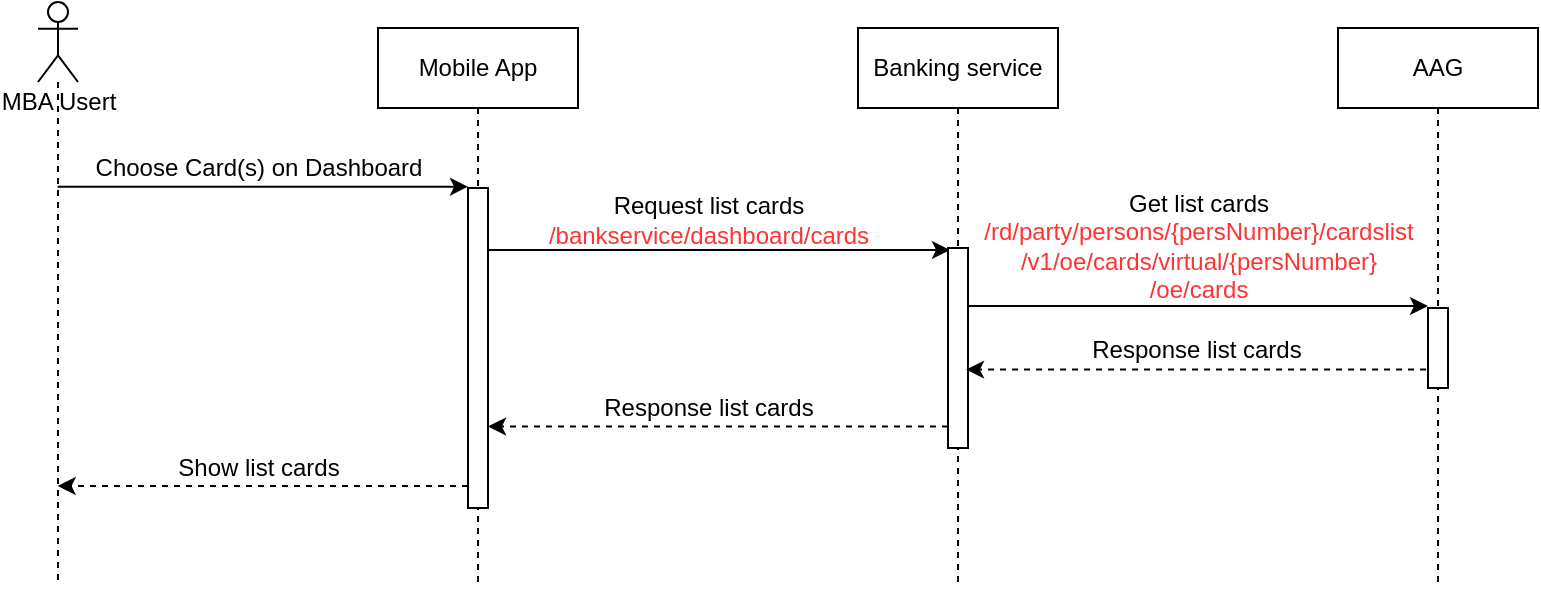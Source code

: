 <mxfile version="14.9.6" type="github" pages="14">
  <diagram id="hd0Ka5t1frM0ckPXlcHm" name="View-List-Card">
    <mxGraphModel dx="1692" dy="1129" grid="1" gridSize="10" guides="1" tooltips="1" connect="1" arrows="1" fold="1" page="1" pageScale="1" pageWidth="827" pageHeight="1169" math="0" shadow="0">
      <root>
        <mxCell id="_UagtH8NP6pTkRekgera-0" />
        <mxCell id="_UagtH8NP6pTkRekgera-1" parent="_UagtH8NP6pTkRekgera-0" />
        <mxCell id="_uYr-ArWrwQnzgeDa2tB-32" style="edgeStyle=none;rounded=0;orthogonalLoop=1;jettySize=auto;html=1;entryX=0;entryY=0.056;entryDx=0;entryDy=0;entryPerimeter=0;" parent="_UagtH8NP6pTkRekgera-1" edge="1">
          <mxGeometry relative="1" as="geometry">
            <mxPoint x="48.833" y="119.33" as="sourcePoint" />
            <mxPoint x="254" y="119.33" as="targetPoint" />
          </mxGeometry>
        </mxCell>
        <mxCell id="_uYr-ArWrwQnzgeDa2tB-0" value="MBA Usert" style="shape=umlLifeline;participant=umlActor;perimeter=lifelinePerimeter;html=1;container=1;collapsible=0;recursiveResize=0;verticalAlign=top;spacingTop=36;outlineConnect=0;strokeColor=#000000;strokeWidth=1;fillColor=none;size=40;" parent="_UagtH8NP6pTkRekgera-1" vertex="1">
          <mxGeometry x="39" y="27" width="20" height="290" as="geometry" />
        </mxCell>
        <mxCell id="_uYr-ArWrwQnzgeDa2tB-1" value="&lt;span&gt;Mobile App&lt;/span&gt;" style="shape=umlLifeline;perimeter=lifelinePerimeter;whiteSpace=wrap;html=1;container=1;collapsible=0;recursiveResize=0;outlineConnect=0;rounded=0;shadow=0;strokeColor=#000000;strokeWidth=1;fillColor=none;verticalAlign=middle;" parent="_UagtH8NP6pTkRekgera-1" vertex="1">
          <mxGeometry x="209" y="40" width="100" height="280" as="geometry" />
        </mxCell>
        <mxCell id="_uYr-ArWrwQnzgeDa2tB-2" value="&lt;span&gt;Banking service&lt;/span&gt;" style="shape=umlLifeline;perimeter=lifelinePerimeter;whiteSpace=wrap;html=1;container=1;collapsible=0;recursiveResize=0;outlineConnect=0;rounded=0;shadow=0;strokeColor=#000000;strokeWidth=1;fillColor=none;verticalAlign=middle;" parent="_UagtH8NP6pTkRekgera-1" vertex="1">
          <mxGeometry x="449" y="40" width="100" height="280" as="geometry" />
        </mxCell>
        <mxCell id="_uYr-ArWrwQnzgeDa2tB-3" value="&lt;span&gt;AAG&lt;/span&gt;" style="shape=umlLifeline;perimeter=lifelinePerimeter;whiteSpace=wrap;html=1;container=1;collapsible=0;recursiveResize=0;outlineConnect=0;rounded=0;shadow=0;strokeColor=#000000;strokeWidth=1;fillColor=none;verticalAlign=middle;" parent="_UagtH8NP6pTkRekgera-1" vertex="1">
          <mxGeometry x="689" y="40" width="100" height="280" as="geometry" />
        </mxCell>
        <mxCell id="_uYr-ArWrwQnzgeDa2tB-35" style="edgeStyle=none;rounded=0;orthogonalLoop=1;jettySize=auto;html=1;entryX=0.1;entryY=0.1;entryDx=0;entryDy=0;entryPerimeter=0;" parent="_UagtH8NP6pTkRekgera-1" edge="1">
          <mxGeometry relative="1" as="geometry">
            <mxPoint x="264" y="151" as="sourcePoint" />
            <mxPoint x="495" y="151" as="targetPoint" />
          </mxGeometry>
        </mxCell>
        <mxCell id="_uYr-ArWrwQnzgeDa2tB-42" style="edgeStyle=none;rounded=0;orthogonalLoop=1;jettySize=auto;html=1;dashed=1;" parent="_UagtH8NP6pTkRekgera-1" edge="1">
          <mxGeometry relative="1" as="geometry">
            <mxPoint x="254" y="269" as="sourcePoint" />
            <mxPoint x="48.833" y="269" as="targetPoint" />
          </mxGeometry>
        </mxCell>
        <mxCell id="_uYr-ArWrwQnzgeDa2tB-19" value="" style="html=1;points=[];perimeter=orthogonalPerimeter;" parent="_UagtH8NP6pTkRekgera-1" vertex="1">
          <mxGeometry x="254" y="120" width="10" height="160" as="geometry" />
        </mxCell>
        <mxCell id="_uYr-ArWrwQnzgeDa2tB-21" value="Choose Card(s) on Dashboard" style="text;html=1;align=center;verticalAlign=middle;resizable=0;points=[];autosize=1;strokeColor=none;" parent="_UagtH8NP6pTkRekgera-1" vertex="1">
          <mxGeometry x="59" y="99.81" width="180" height="20" as="geometry" />
        </mxCell>
        <mxCell id="_uYr-ArWrwQnzgeDa2tB-36" style="edgeStyle=none;rounded=0;orthogonalLoop=1;jettySize=auto;html=1;entryX=0.1;entryY=0.18;entryDx=0;entryDy=0;entryPerimeter=0;" parent="_UagtH8NP6pTkRekgera-1" edge="1">
          <mxGeometry relative="1" as="geometry">
            <mxPoint x="503" y="179" as="sourcePoint" />
            <mxPoint x="734" y="179" as="targetPoint" />
          </mxGeometry>
        </mxCell>
        <mxCell id="_uYr-ArWrwQnzgeDa2tB-41" style="edgeStyle=none;rounded=0;orthogonalLoop=1;jettySize=auto;html=1;entryX=1;entryY=0.819;entryDx=0;entryDy=0;entryPerimeter=0;dashed=1;" parent="_UagtH8NP6pTkRekgera-1" edge="1">
          <mxGeometry relative="1" as="geometry">
            <mxPoint x="494" y="239.23" as="sourcePoint" />
            <mxPoint x="264" y="239.23" as="targetPoint" />
          </mxGeometry>
        </mxCell>
        <mxCell id="_uYr-ArWrwQnzgeDa2tB-22" value="" style="html=1;points=[];perimeter=orthogonalPerimeter;" parent="_UagtH8NP6pTkRekgera-1" vertex="1">
          <mxGeometry x="494" y="150" width="10" height="100" as="geometry" />
        </mxCell>
        <mxCell id="_uYr-ArWrwQnzgeDa2tB-39" style="edgeStyle=none;rounded=0;orthogonalLoop=1;jettySize=auto;html=1;entryX=1;entryY=0.639;entryDx=0;entryDy=0;entryPerimeter=0;dashed=1;" parent="_UagtH8NP6pTkRekgera-1" edge="1">
          <mxGeometry relative="1" as="geometry">
            <mxPoint x="733" y="210.81" as="sourcePoint" />
            <mxPoint x="503" y="210.81" as="targetPoint" />
          </mxGeometry>
        </mxCell>
        <mxCell id="_uYr-ArWrwQnzgeDa2tB-24" value="" style="html=1;points=[];perimeter=orthogonalPerimeter;" parent="_UagtH8NP6pTkRekgera-1" vertex="1">
          <mxGeometry x="734" y="180" width="10" height="40" as="geometry" />
        </mxCell>
        <mxCell id="_uYr-ArWrwQnzgeDa2tB-25" value="Request list cards&lt;br&gt;&lt;font color=&quot;#ff3333&quot;&gt;/bankservice/dashboard/cards&lt;/font&gt;" style="text;html=1;align=center;verticalAlign=middle;resizable=0;points=[];autosize=1;strokeColor=none;" parent="_UagtH8NP6pTkRekgera-1" vertex="1">
          <mxGeometry x="284" y="121" width="180" height="30" as="geometry" />
        </mxCell>
        <mxCell id="_uYr-ArWrwQnzgeDa2tB-27" value="Get list cards&lt;br&gt;&lt;font color=&quot;#ff3333&quot;&gt;/rd/party/persons/{persNumber}/cardslist&lt;br&gt;/v1/oe/cards/virtual/{persNumber}&lt;br&gt;/oe/cards&lt;/font&gt;" style="text;html=1;align=center;verticalAlign=middle;resizable=0;points=[];autosize=1;strokeColor=none;" parent="_UagtH8NP6pTkRekgera-1" vertex="1">
          <mxGeometry x="504" y="118.52" width="230" height="60" as="geometry" />
        </mxCell>
        <mxCell id="_uYr-ArWrwQnzgeDa2tB-28" value="Response list cards" style="text;html=1;align=center;verticalAlign=middle;resizable=0;points=[];autosize=1;strokeColor=none;" parent="_UagtH8NP6pTkRekgera-1" vertex="1">
          <mxGeometry x="558" y="190.52" width="120" height="20" as="geometry" />
        </mxCell>
        <mxCell id="_uYr-ArWrwQnzgeDa2tB-29" value="Show list cards" style="text;html=1;align=center;verticalAlign=middle;resizable=0;points=[];autosize=1;strokeColor=none;" parent="_UagtH8NP6pTkRekgera-1" vertex="1">
          <mxGeometry x="99" y="250" width="100" height="20" as="geometry" />
        </mxCell>
        <mxCell id="_uYr-ArWrwQnzgeDa2tB-30" value="Response list cards" style="text;html=1;align=center;verticalAlign=middle;resizable=0;points=[];autosize=1;strokeColor=none;" parent="_UagtH8NP6pTkRekgera-1" vertex="1">
          <mxGeometry x="314" y="220" width="120" height="20" as="geometry" />
        </mxCell>
      </root>
    </mxGraphModel>
  </diagram>
  <diagram id="kgpKYQtTHZ0yAKxKKP6v" name="Open-card">
    <mxGraphModel dx="1692" dy="1129" grid="1" gridSize="10" guides="1" tooltips="1" connect="1" arrows="1" fold="1" page="1" pageScale="1" pageWidth="850" pageHeight="1100" math="0" shadow="0">
      <root>
        <mxCell id="0" />
        <mxCell id="1" parent="0" />
        <mxCell id="By4HMkN_MSCJ4IL5Xg5a-3" style="edgeStyle=none;rounded=0;orthogonalLoop=1;jettySize=auto;html=1;fontSize=12;entryX=0;entryY=0.034;entryDx=0;entryDy=0;entryPerimeter=0;" parent="1" edge="1">
          <mxGeometry relative="1" as="geometry">
            <mxPoint x="285" y="119.904" as="targetPoint" />
            <mxPoint x="63.5" y="119.904" as="sourcePoint" />
          </mxGeometry>
        </mxCell>
        <mxCell id="vo751mz3C_6tF2KK00Bt-24" value="MBA Usert" style="shape=umlLifeline;participant=umlActor;perimeter=lifelinePerimeter;html=1;container=1;collapsible=0;recursiveResize=0;verticalAlign=top;spacingTop=36;outlineConnect=0;strokeColor=#000000;strokeWidth=1;fillColor=none;size=40;" parent="1" vertex="1">
          <mxGeometry x="54" y="10" width="20" height="710" as="geometry" />
        </mxCell>
        <mxCell id="vo751mz3C_6tF2KK00Bt-27" value="&lt;span&gt;Mobile App&lt;/span&gt;" style="shape=umlLifeline;perimeter=lifelinePerimeter;whiteSpace=wrap;html=1;container=1;collapsible=0;recursiveResize=0;outlineConnect=0;rounded=0;shadow=0;strokeColor=#000000;strokeWidth=1;fillColor=none;verticalAlign=middle;" parent="1" vertex="1">
          <mxGeometry x="240" y="24" width="100" height="696" as="geometry" />
        </mxCell>
        <mxCell id="vo751mz3C_6tF2KK00Bt-32" value="&lt;span&gt;Card service&lt;/span&gt;" style="shape=umlLifeline;perimeter=lifelinePerimeter;whiteSpace=wrap;html=1;container=1;collapsible=0;recursiveResize=0;outlineConnect=0;rounded=0;shadow=0;strokeColor=#000000;strokeWidth=1;fillColor=none;verticalAlign=middle;" parent="1" vertex="1">
          <mxGeometry x="480" y="24" width="100" height="696" as="geometry" />
        </mxCell>
        <mxCell id="gTw7m5r9WYM5v2FRA-6i-1" value="AAG" style="shape=umlLifeline;perimeter=lifelinePerimeter;whiteSpace=wrap;html=1;container=1;collapsible=0;recursiveResize=0;outlineConnect=0;" parent="1" vertex="1">
          <mxGeometry x="730" y="24" width="100" height="696" as="geometry" />
        </mxCell>
        <mxCell id="QIuEyYcCNT5PP5Maq9_X-1" value="Alternative" style="shape=umlFrame;whiteSpace=wrap;html=1;fontSize=12;verticalAlign=middle;width=70;height=30;" parent="1" vertex="1">
          <mxGeometry x="20" y="184" width="810" height="516" as="geometry" />
        </mxCell>
        <mxCell id="QIuEyYcCNT5PP5Maq9_X-2" value="Alternative" style="shape=umlFrame;whiteSpace=wrap;html=1;fontSize=12;verticalAlign=middle;width=71;height=30;" parent="1" vertex="1">
          <mxGeometry x="40" y="538" width="770" height="142" as="geometry" />
        </mxCell>
        <mxCell id="QIuEyYcCNT5PP5Maq9_X-3" value="" style="line;strokeWidth=1;fillColor=none;align=left;verticalAlign=middle;spacingTop=-1;spacingLeft=3;spacingRight=3;rotatable=0;labelPosition=right;points=[];portConstraint=eastwest;fontSize=12;dashed=1;" parent="1" vertex="1">
          <mxGeometry x="20" y="289" width="810" height="8" as="geometry" />
        </mxCell>
        <mxCell id="QIuEyYcCNT5PP5Maq9_X-4" value="" style="line;strokeWidth=1;fillColor=none;align=left;verticalAlign=middle;spacingTop=-1;spacingLeft=3;spacingRight=3;rotatable=0;labelPosition=right;points=[];portConstraint=eastwest;fontSize=12;dashed=1;" parent="1" vertex="1">
          <mxGeometry x="40" y="598" width="770" height="8" as="geometry" />
        </mxCell>
        <mxCell id="0kLFKch9zdshAubh-1zO-1" value="Choose open virtual card" style="text;html=1;align=center;verticalAlign=middle;resizable=0;points=[];autosize=1;strokeColor=none;fontSize=12;" parent="1" vertex="1">
          <mxGeometry x="94" y="100" width="150" height="20" as="geometry" />
        </mxCell>
        <mxCell id="0kLFKch9zdshAubh-1zO-2" value="Validate user&lt;br&gt;&lt;font color=&quot;#ff3333&quot;&gt;/cardservice/virtual/preconditions&lt;/font&gt;" style="text;html=1;align=center;verticalAlign=middle;resizable=0;points=[];autosize=1;strokeColor=none;fontSize=12;" parent="1" vertex="1">
          <mxGeometry x="312.4" y="342" width="190" height="30" as="geometry" />
        </mxCell>
        <mxCell id="0kLFKch9zdshAubh-1zO-3" value="Get total card of user and user in blacklist&lt;br&gt;&lt;font color=&quot;#ff3333&quot;&gt;/v1/oe/cards/virtual/create-card-validation&lt;/font&gt;" style="text;html=1;align=center;verticalAlign=middle;resizable=0;points=[];autosize=1;strokeColor=none;fontSize=12;" parent="1" vertex="1">
          <mxGeometry x="531" y="454" width="240" height="30" as="geometry" />
        </mxCell>
        <mxCell id="0kLFKch9zdshAubh-1zO-4" value="Number card of user and &lt;br&gt;is a user in the blacklist" style="text;html=1;align=center;verticalAlign=middle;resizable=0;points=[];autosize=1;strokeColor=none;fontSize=12;" parent="1" vertex="1">
          <mxGeometry x="575" y="492" width="150" height="30" as="geometry" />
        </mxCell>
        <mxCell id="0kLFKch9zdshAubh-1zO-9" value="User invalid" style="text;html=1;align=center;verticalAlign=middle;resizable=0;points=[];autosize=1;strokeColor=none;fontSize=12;" parent="1" vertex="1">
          <mxGeometry x="369.4" y="546" width="80" height="20" as="geometry" />
        </mxCell>
        <mxCell id="0kLFKch9zdshAubh-1zO-10" value="Show popup" style="text;html=1;align=center;verticalAlign=middle;resizable=0;points=[];autosize=1;strokeColor=none;fontSize=12;" parent="1" vertex="1">
          <mxGeometry x="129" y="566" width="80" height="20" as="geometry" />
        </mxCell>
        <mxCell id="0kLFKch9zdshAubh-1zO-12" value="Show list cards design" style="text;html=1;align=center;verticalAlign=middle;resizable=0;points=[];autosize=1;strokeColor=none;fontSize=12;" parent="1" vertex="1">
          <mxGeometry x="104" y="627" width="130" height="20" as="geometry" />
        </mxCell>
        <mxCell id="0kLFKch9zdshAubh-1zO-13" value="Check previous open card request status&lt;br&gt;&lt;font color=&quot;#ff3333&quot;&gt;/cardservice/virtual/open-card-status&lt;/font&gt;" style="text;html=1;align=center;verticalAlign=middle;resizable=0;points=[];autosize=1;strokeColor=none;fontSize=12;" parent="1" vertex="1">
          <mxGeometry x="294.4" y="113" width="230" height="30" as="geometry" />
        </mxCell>
        <mxCell id="0kLFKch9zdshAubh-1zO-14" value="Get previous open card request&lt;br&gt;&lt;font color=&quot;#ff3333&quot;&gt;/v1/oe/cards/virtual/requests&lt;/font&gt;" style="text;html=1;align=center;verticalAlign=middle;resizable=0;points=[];autosize=1;strokeColor=none;fontSize=12;" parent="1" vertex="1">
          <mxGeometry x="559" y="131" width="180" height="30" as="geometry" />
        </mxCell>
        <mxCell id="0kLFKch9zdshAubh-1zO-16" value="Show popup" style="text;html=1;align=center;verticalAlign=middle;resizable=0;points=[];autosize=1;strokeColor=none;fontSize=12;" parent="1" vertex="1">
          <mxGeometry x="129" y="218" width="80" height="20" as="geometry" />
        </mxCell>
        <mxCell id="0kLFKch9zdshAubh-1zO-17" value="List open card status" style="text;html=1;align=center;verticalAlign=middle;resizable=0;points=[];autosize=1;strokeColor=none;fontSize=12;" parent="1" vertex="1">
          <mxGeometry x="584" y="192" width="130" height="20" as="geometry" />
        </mxCell>
        <mxCell id="0kLFKch9zdshAubh-1zO-19" value="Error 203 - Data not found" style="text;html=1;align=center;verticalAlign=middle;resizable=0;points=[];autosize=1;strokeColor=none;fontSize=12;" parent="1" vertex="1">
          <mxGeometry x="574" y="303" width="150" height="20" as="geometry" />
        </mxCell>
        <mxCell id="0kLFKch9zdshAubh-1zO-20" value="User valid" style="text;html=1;align=center;verticalAlign=middle;resizable=0;points=[];autosize=1;strokeColor=none;fontSize=12;" parent="1" vertex="1">
          <mxGeometry x="374.4" y="607" width="70" height="20" as="geometry" />
        </mxCell>
        <mxCell id="By4HMkN_MSCJ4IL5Xg5a-4" style="edgeStyle=none;rounded=0;orthogonalLoop=1;jettySize=auto;html=1;entryX=0;entryY=0.039;entryDx=0;entryDy=0;entryPerimeter=0;fontSize=12;" parent="1" edge="1">
          <mxGeometry relative="1" as="geometry">
            <mxPoint x="295" y="143.44" as="sourcePoint" />
            <mxPoint x="525" y="144.124" as="targetPoint" />
          </mxGeometry>
        </mxCell>
        <mxCell id="By4HMkN_MSCJ4IL5Xg5a-8" style="edgeStyle=none;rounded=0;orthogonalLoop=1;jettySize=auto;html=1;dashed=1;fontSize=12;exitX=0;exitY=0.241;exitDx=0;exitDy=0;exitPerimeter=0;" parent="1" edge="1">
          <mxGeometry relative="1" as="geometry">
            <mxPoint x="285" y="237.996" as="sourcePoint" />
            <mxPoint x="64" y="238" as="targetPoint" />
          </mxGeometry>
        </mxCell>
        <mxCell id="By4HMkN_MSCJ4IL5Xg5a-10" style="edgeStyle=none;rounded=0;orthogonalLoop=1;jettySize=auto;html=1;entryX=0;entryY=0.397;entryDx=0;entryDy=0;entryPerimeter=0;fontSize=12;" parent="1" edge="1">
          <mxGeometry relative="1" as="geometry">
            <mxPoint x="295" y="373.45" as="sourcePoint" />
            <mxPoint x="525" y="372.852" as="targetPoint" />
          </mxGeometry>
        </mxCell>
        <mxCell id="By4HMkN_MSCJ4IL5Xg5a-26" style="edgeStyle=none;rounded=0;orthogonalLoop=1;jettySize=auto;html=1;entryX=0.028;entryY=0.25;entryDx=0;entryDy=0;entryPerimeter=0;dashed=1;fontSize=12;exitX=0;exitY=0.655;exitDx=0;exitDy=0;exitPerimeter=0;" parent="1" edge="1">
          <mxGeometry relative="1" as="geometry">
            <mxPoint x="285" y="588.18" as="sourcePoint" />
            <mxPoint x="62" y="588" as="targetPoint" />
          </mxGeometry>
        </mxCell>
        <mxCell id="By4HMkN_MSCJ4IL5Xg5a-30" style="edgeStyle=none;rounded=0;orthogonalLoop=1;jettySize=auto;html=1;entryX=0.028;entryY=0.95;entryDx=0;entryDy=0;entryPerimeter=0;dashed=1;fontSize=12;exitX=0;exitY=0.761;exitDx=0;exitDy=0;exitPerimeter=0;" parent="1" edge="1">
          <mxGeometry relative="1" as="geometry">
            <mxPoint x="285" y="647.116" as="sourcePoint" />
            <mxPoint x="64.137" y="647" as="targetPoint" />
          </mxGeometry>
        </mxCell>
        <mxCell id="By4HMkN_MSCJ4IL5Xg5a-5" style="edgeStyle=none;rounded=0;orthogonalLoop=1;jettySize=auto;html=1;entryX=0;entryY=0.07;entryDx=0;entryDy=0;entryPerimeter=0;fontSize=12;" parent="1" target="FMFbBagFPy5bo-u_KdaM-8" edge="1">
          <mxGeometry relative="1" as="geometry">
            <mxPoint x="535" y="161.72" as="sourcePoint" />
            <mxPoint x="705.86" y="161.72" as="targetPoint" />
          </mxGeometry>
        </mxCell>
        <mxCell id="By4HMkN_MSCJ4IL5Xg5a-7" style="edgeStyle=none;rounded=0;orthogonalLoop=1;jettySize=auto;html=1;entryX=0.971;entryY=0.165;entryDx=0;entryDy=0;entryPerimeter=0;dashed=1;fontSize=12;exitX=0;exitY=0.192;exitDx=0;exitDy=0;exitPerimeter=0;" parent="1" source="FMFbBagFPy5bo-u_KdaM-8" edge="1">
          <mxGeometry relative="1" as="geometry">
            <mxPoint x="705" y="212.6" as="sourcePoint" />
            <mxPoint x="533.71" y="212.6" as="targetPoint" />
          </mxGeometry>
        </mxCell>
        <mxCell id="By4HMkN_MSCJ4IL5Xg5a-9" style="edgeStyle=none;rounded=0;orthogonalLoop=1;jettySize=auto;html=1;entryX=0.971;entryY=0.238;entryDx=0;entryDy=0;entryPerimeter=0;dashed=1;fontSize=12;exitX=0;exitY=0.383;exitDx=0;exitDy=0;exitPerimeter=0;" parent="1" edge="1">
          <mxGeometry relative="1" as="geometry">
            <mxPoint x="776" y="322.838" as="sourcePoint" />
            <mxPoint x="533.71" y="322.92" as="targetPoint" />
          </mxGeometry>
        </mxCell>
        <mxCell id="By4HMkN_MSCJ4IL5Xg5a-11" style="edgeStyle=none;rounded=0;orthogonalLoop=1;jettySize=auto;html=1;entryX=0;entryY=0.526;entryDx=0;entryDy=0;entryPerimeter=0;fontSize=12;" parent="1" edge="1">
          <mxGeometry relative="1" as="geometry">
            <mxPoint x="535" y="484.67" as="sourcePoint" />
            <mxPoint x="776" y="485.036" as="targetPoint" />
          </mxGeometry>
        </mxCell>
        <mxCell id="By4HMkN_MSCJ4IL5Xg5a-25" style="edgeStyle=none;rounded=0;orthogonalLoop=1;jettySize=auto;html=1;entryX=0.9;entryY=0.403;entryDx=0;entryDy=0;entryPerimeter=0;dashed=1;fontSize=12;exitX=0;exitY=0.624;exitDx=0;exitDy=0;exitPerimeter=0;" parent="1" edge="1">
          <mxGeometry relative="1" as="geometry">
            <mxPoint x="525" y="565.984" as="sourcePoint" />
            <mxPoint x="294" y="566.52" as="targetPoint" />
          </mxGeometry>
        </mxCell>
        <mxCell id="By4HMkN_MSCJ4IL5Xg5a-27" style="edgeStyle=none;rounded=0;orthogonalLoop=1;jettySize=auto;html=1;entryX=0.971;entryY=0.475;entryDx=0;entryDy=0;entryPerimeter=0;dashed=1;fontSize=12;exitX=0;exitY=0.742;exitDx=0;exitDy=0;exitPerimeter=0;" parent="1" edge="1">
          <mxGeometry relative="1" as="geometry">
            <mxPoint x="525" y="626.872" as="sourcePoint" />
            <mxPoint x="294.71" y="627" as="targetPoint" />
          </mxGeometry>
        </mxCell>
        <mxCell id="By4HMkN_MSCJ4IL5Xg5a-23" style="edgeStyle=none;rounded=0;orthogonalLoop=1;jettySize=auto;html=1;entryX=1.086;entryY=0.293;entryDx=0;entryDy=0;entryPerimeter=0;fontSize=12;dashed=1;exitX=0;exitY=0.573;exitDx=0;exitDy=0;exitPerimeter=0;" parent="1" edge="1">
          <mxGeometry relative="1" as="geometry">
            <mxPoint x="776" y="522.178" as="sourcePoint" />
            <mxPoint x="535.86" y="522.33" as="targetPoint" />
          </mxGeometry>
        </mxCell>
        <mxCell id="FMFbBagFPy5bo-u_KdaM-8" value="" style="html=1;points=[];perimeter=orthogonalPerimeter;fontSize=12;verticalAlign=middle;" parent="1" vertex="1">
          <mxGeometry x="776" y="134" width="10" height="416" as="geometry" />
        </mxCell>
        <mxCell id="FMFbBagFPy5bo-u_KdaM-11" value="If have" style="text;align=center;fontStyle=1;verticalAlign=middle;spacingLeft=3;spacingRight=3;strokeColor=none;rotatable=0;points=[[0,0.5],[1,0.5]];portConstraint=eastwest;dashed=1;fontSize=12;" parent="1" vertex="1">
          <mxGeometry x="94" y="184" width="80" height="26" as="geometry" />
        </mxCell>
        <mxCell id="FMFbBagFPy5bo-u_KdaM-12" value="Else" style="text;align=center;fontStyle=1;verticalAlign=middle;spacingLeft=3;spacingRight=3;strokeColor=none;rotatable=0;points=[[0,0.5],[1,0.5]];portConstraint=eastwest;dashed=1;fontSize=12;" parent="1" vertex="1">
          <mxGeometry x="94" y="293" width="80" height="26" as="geometry" />
        </mxCell>
        <mxCell id="FMFbBagFPy5bo-u_KdaM-13" value="If invalid" style="text;align=center;fontStyle=1;verticalAlign=middle;spacingLeft=3;spacingRight=3;strokeColor=none;rotatable=0;points=[[0,0.5],[1,0.5]];portConstraint=eastwest;dashed=1;fontSize=12;" parent="1" vertex="1">
          <mxGeometry x="104" y="538" width="80" height="26" as="geometry" />
        </mxCell>
        <mxCell id="FMFbBagFPy5bo-u_KdaM-14" value="Else" style="text;align=center;fontStyle=1;verticalAlign=middle;spacingLeft=3;spacingRight=3;strokeColor=none;rotatable=0;points=[[0,0.5],[1,0.5]];portConstraint=eastwest;dashed=1;fontSize=12;" parent="1" vertex="1">
          <mxGeometry x="94" y="605" width="80" height="26" as="geometry" />
        </mxCell>
        <mxCell id="rYtygCeheXvvuzW7-XiP-1" value="Open card status didn&#39;t&lt;br&gt;show popup yet" style="text;html=1;align=center;verticalAlign=middle;resizable=0;points=[];autosize=1;strokeColor=none;fontSize=12;" parent="1" vertex="1">
          <mxGeometry x="340" y="194" width="140" height="30" as="geometry" />
        </mxCell>
        <mxCell id="rYtygCeheXvvuzW7-XiP-2" style="edgeStyle=none;rounded=0;orthogonalLoop=1;jettySize=auto;html=1;entryX=0.971;entryY=0.165;entryDx=0;entryDy=0;entryPerimeter=0;dashed=1;fontSize=12;exitX=0;exitY=0.194;exitDx=0;exitDy=0;exitPerimeter=0;" parent="1" edge="1">
          <mxGeometry relative="1" as="geometry">
            <mxPoint x="525" y="224.104" as="sourcePoint" />
            <mxPoint x="294.71" y="223.6" as="targetPoint" />
          </mxGeometry>
        </mxCell>
        <mxCell id="rYtygCeheXvvuzW7-XiP-3" value="Empty list open card status" style="text;html=1;align=center;verticalAlign=middle;resizable=0;points=[];autosize=1;strokeColor=none;fontSize=12;" parent="1" vertex="1">
          <mxGeometry x="329.4" y="319" width="160" height="20" as="geometry" />
        </mxCell>
        <mxCell id="rYtygCeheXvvuzW7-XiP-4" style="edgeStyle=none;rounded=0;orthogonalLoop=1;jettySize=auto;html=1;entryX=0.971;entryY=0.238;entryDx=0;entryDy=0;entryPerimeter=0;dashed=1;fontSize=12;exitX=0;exitY=0.337;exitDx=0;exitDy=0;exitPerimeter=0;" parent="1" edge="1">
          <mxGeometry relative="1" as="geometry">
            <mxPoint x="525" y="338.892" as="sourcePoint" />
            <mxPoint x="293.76" y="338.92" as="targetPoint" />
          </mxGeometry>
        </mxCell>
        <mxCell id="FIk0sB6XdM3pcg6kThSW-1" value="" style="html=1;points=[];perimeter=orthogonalPerimeter;fontSize=12;verticalAlign=middle;" parent="1" vertex="1">
          <mxGeometry x="285" y="104" width="10" height="566" as="geometry" />
        </mxCell>
        <mxCell id="FIk0sB6XdM3pcg6kThSW-2" value="" style="html=1;points=[];perimeter=orthogonalPerimeter;fontSize=12;verticalAlign=middle;" parent="1" vertex="1">
          <mxGeometry x="525" y="124" width="10" height="526" as="geometry" />
        </mxCell>
        <mxCell id="kGI_6wE3YcUkbkLKz4M8-1" value="Get person detals and auth method&lt;br&gt;&lt;font color=&quot;#ff3333&quot;&gt;/rd/party/persons&lt;br&gt;/cpo/payments/pe/auth_methods&lt;/font&gt;" style="text;html=1;align=center;verticalAlign=middle;resizable=0;points=[];autosize=1;strokeColor=none;fontSize=12;" vertex="1" parent="1">
          <mxGeometry x="551" y="337" width="200" height="50" as="geometry" />
        </mxCell>
        <mxCell id="kGI_6wE3YcUkbkLKz4M8-2" value="Person details and list auth method" style="text;html=1;align=center;verticalAlign=middle;resizable=0;points=[];autosize=1;strokeColor=none;fontSize=12;" vertex="1" parent="1">
          <mxGeometry x="556" y="404" width="200" height="20" as="geometry" />
        </mxCell>
        <mxCell id="kGI_6wE3YcUkbkLKz4M8-3" style="edgeStyle=none;rounded=0;orthogonalLoop=1;jettySize=auto;html=1;entryX=0;entryY=0.526;entryDx=0;entryDy=0;entryPerimeter=0;fontSize=12;" edge="1" parent="1">
          <mxGeometry relative="1" as="geometry">
            <mxPoint x="535" y="386.67" as="sourcePoint" />
            <mxPoint x="776" y="387.036" as="targetPoint" />
          </mxGeometry>
        </mxCell>
        <mxCell id="kGI_6wE3YcUkbkLKz4M8-4" style="edgeStyle=none;rounded=0;orthogonalLoop=1;jettySize=auto;html=1;entryX=1.086;entryY=0.293;entryDx=0;entryDy=0;entryPerimeter=0;fontSize=12;dashed=1;exitX=0;exitY=0.573;exitDx=0;exitDy=0;exitPerimeter=0;" edge="1" parent="1">
          <mxGeometry relative="1" as="geometry">
            <mxPoint x="776" y="424.178" as="sourcePoint" />
            <mxPoint x="535.86" y="424.33" as="targetPoint" />
          </mxGeometry>
        </mxCell>
        <mxCell id="3hNrq5hFTNTI1w9ny7sa-1" style="edgeStyle=none;rounded=0;orthogonalLoop=1;jettySize=auto;html=1;entryX=0;entryY=0.253;entryDx=0;entryDy=0;entryPerimeter=0;fontSize=12;" edge="1" parent="1">
          <mxGeometry relative="1" as="geometry">
            <mxPoint x="295" y="264.0" as="sourcePoint" />
            <mxPoint x="525" y="264.078" as="targetPoint" />
          </mxGeometry>
        </mxCell>
        <mxCell id="3hNrq5hFTNTI1w9ny7sa-2" value="Update show popup&lt;br&gt;&lt;span style=&quot;color: rgb(255 , 51 , 51)&quot;&gt;/cardservice/virtual/open-card-status&lt;/span&gt;" style="text;html=1;align=center;verticalAlign=middle;resizable=0;points=[];autosize=1;strokeColor=none;fontSize=12;" vertex="1" parent="1">
          <mxGeometry x="302.4" y="234" width="210" height="30" as="geometry" />
        </mxCell>
        <mxCell id="3hNrq5hFTNTI1w9ny7sa-3" value="Update show popup&lt;br&gt;&lt;font color=&quot;#ff3333&quot;&gt;/v1/oe/cards/virtual/requests/&lt;br&gt;{requestTraceId}/update-popup&lt;/font&gt;" style="text;html=1;align=center;verticalAlign=middle;resizable=0;points=[];autosize=1;strokeColor=none;fontSize=12;" vertex="1" parent="1">
          <mxGeometry x="567" y="230" width="180" height="50" as="geometry" />
        </mxCell>
        <mxCell id="3hNrq5hFTNTI1w9ny7sa-4" style="edgeStyle=none;rounded=0;orthogonalLoop=1;jettySize=auto;html=1;entryX=0;entryY=0.07;entryDx=0;entryDy=0;entryPerimeter=0;fontSize=12;" edge="1" parent="1">
          <mxGeometry relative="1" as="geometry">
            <mxPoint x="535" y="280.72" as="sourcePoint" />
            <mxPoint x="776" y="280.02" as="targetPoint" />
          </mxGeometry>
        </mxCell>
      </root>
    </mxGraphModel>
  </diagram>
  <diagram id="KYOV7ODl5DAIA2f_oERb" name="Open-card-user-info">
    <mxGraphModel dx="1692" dy="1129" grid="1" gridSize="10" guides="1" tooltips="1" connect="1" arrows="1" fold="1" page="1" pageScale="1" pageWidth="827" pageHeight="1169" math="0" shadow="0">
      <root>
        <mxCell id="QinwR9uIr_FC2ZUE0VAv-0" />
        <mxCell id="QinwR9uIr_FC2ZUE0VAv-1" parent="QinwR9uIr_FC2ZUE0VAv-0" />
        <mxCell id="KEt05ci6bOmSHgRWXS0x-3" value="MBA Usert" style="shape=umlLifeline;participant=umlActor;perimeter=lifelinePerimeter;html=1;container=1;collapsible=0;recursiveResize=0;verticalAlign=top;spacingTop=36;outlineConnect=0;strokeColor=#000000;strokeWidth=1;fillColor=none;size=40;" parent="QinwR9uIr_FC2ZUE0VAv-1" vertex="1">
          <mxGeometry x="60" y="10" width="20" height="800" as="geometry" />
        </mxCell>
        <mxCell id="KEt05ci6bOmSHgRWXS0x-4" value="&lt;span&gt;Mobile App&lt;/span&gt;" style="shape=umlLifeline;perimeter=lifelinePerimeter;whiteSpace=wrap;html=1;container=1;collapsible=0;recursiveResize=0;outlineConnect=0;rounded=0;shadow=0;strokeColor=#000000;strokeWidth=1;fillColor=none;verticalAlign=middle;" parent="QinwR9uIr_FC2ZUE0VAv-1" vertex="1">
          <mxGeometry x="180" y="24" width="100" height="786" as="geometry" />
        </mxCell>
        <mxCell id="KEt05ci6bOmSHgRWXS0x-5" value="&lt;span&gt;Banking service/&lt;br&gt;Card service&lt;/span&gt;" style="shape=umlLifeline;perimeter=lifelinePerimeter;whiteSpace=wrap;html=1;container=1;collapsible=0;recursiveResize=0;outlineConnect=0;rounded=0;shadow=0;strokeColor=#000000;strokeWidth=1;fillColor=none;verticalAlign=middle;" parent="QinwR9uIr_FC2ZUE0VAv-1" vertex="1">
          <mxGeometry x="361" y="24" width="100" height="786" as="geometry" />
        </mxCell>
        <mxCell id="KEt05ci6bOmSHgRWXS0x-6" value="&lt;span&gt;AAG&lt;/span&gt;" style="shape=umlLifeline;perimeter=lifelinePerimeter;whiteSpace=wrap;html=1;container=1;collapsible=0;recursiveResize=0;outlineConnect=0;rounded=0;shadow=0;strokeColor=#000000;strokeWidth=1;fillColor=none;verticalAlign=middle;" parent="QinwR9uIr_FC2ZUE0VAv-1" vertex="1">
          <mxGeometry x="720" y="24" width="100" height="786" as="geometry" />
        </mxCell>
        <mxCell id="KEt05ci6bOmSHgRWXS0x-11" value="BO" style="shape=umlLifeline;perimeter=lifelinePerimeter;whiteSpace=wrap;html=1;container=1;collapsible=0;recursiveResize=0;outlineConnect=0;" parent="QinwR9uIr_FC2ZUE0VAv-1" vertex="1">
          <mxGeometry x="540" y="24" width="100" height="786" as="geometry" />
        </mxCell>
        <mxCell id="KEt05ci6bOmSHgRWXS0x-12" value="Choose card design" style="text;html=1;align=center;verticalAlign=middle;resizable=0;points=[];autosize=1;strokeColor=none;fontSize=12;" parent="QinwR9uIr_FC2ZUE0VAv-1" vertex="1">
          <mxGeometry x="87.9" y="101" width="120" height="20" as="geometry" />
        </mxCell>
        <mxCell id="hrhKhoskwiYAp-5zTIl--0" style="edgeStyle=none;rounded=0;orthogonalLoop=1;jettySize=auto;html=1;entryX=-0.386;entryY=0.666;entryDx=0;entryDy=0;entryPerimeter=0;fontSize=12;" edge="1" parent="QinwR9uIr_FC2ZUE0VAv-1">
          <mxGeometry relative="1" as="geometry">
            <mxPoint x="221.14" y="120.44" as="targetPoint" />
            <mxPoint x="69.5" y="120.44" as="sourcePoint" />
          </mxGeometry>
        </mxCell>
        <mxCell id="SfTNdpCIm8HovjO9EgIw-0" style="edgeStyle=none;rounded=0;orthogonalLoop=1;jettySize=auto;html=1;dashed=1;fontSize=12;" edge="1" parent="QinwR9uIr_FC2ZUE0VAv-1">
          <mxGeometry relative="1" as="geometry">
            <mxPoint x="227.51" y="155.23" as="sourcePoint" />
            <mxPoint x="72.296" y="155.23" as="targetPoint" />
            <Array as="points">
              <mxPoint x="212.51" y="155.23" />
            </Array>
          </mxGeometry>
        </mxCell>
        <mxCell id="SfTNdpCIm8HovjO9EgIw-1" value="Input email, phone&lt;br&gt;and embossing name" style="text;html=1;align=center;verticalAlign=middle;resizable=0;points=[];autosize=1;strokeColor=none;fontSize=12;" vertex="1" parent="QinwR9uIr_FC2ZUE0VAv-1">
          <mxGeometry x="84.9" y="125" width="130" height="30" as="geometry" />
        </mxCell>
        <mxCell id="SfTNdpCIm8HovjO9EgIw-2" value="Validate email, phone&lt;br&gt;and embossing name" style="text;html=1;align=center;verticalAlign=middle;resizable=0;points=[];autosize=1;strokeColor=none;fontSize=12;" vertex="1" parent="QinwR9uIr_FC2ZUE0VAv-1">
          <mxGeometry x="255.0" y="165.23" width="130" height="30" as="geometry" />
        </mxCell>
        <mxCell id="SfTNdpCIm8HovjO9EgIw-3" style="edgeStyle=orthogonalEdgeStyle;rounded=0;orthogonalLoop=1;jettySize=auto;html=1;" edge="1" parent="QinwR9uIr_FC2ZUE0VAv-1">
          <mxGeometry relative="1" as="geometry">
            <mxPoint x="237" y="195.23" as="sourcePoint" />
            <mxPoint x="238" y="209.23" as="targetPoint" />
            <Array as="points">
              <mxPoint x="282" y="195.23" />
              <mxPoint x="282" y="209.23" />
            </Array>
          </mxGeometry>
        </mxCell>
        <mxCell id="SfTNdpCIm8HovjO9EgIw-4" style="edgeStyle=none;rounded=0;orthogonalLoop=1;jettySize=auto;html=1;entryX=-0.386;entryY=0.666;entryDx=0;entryDy=0;entryPerimeter=0;fontSize=12;" edge="1" parent="QinwR9uIr_FC2ZUE0VAv-1">
          <mxGeometry relative="1" as="geometry">
            <mxPoint x="223.72" y="180.0" as="targetPoint" />
            <mxPoint x="72.08" y="180.0" as="sourcePoint" />
          </mxGeometry>
        </mxCell>
        <mxCell id="SfTNdpCIm8HovjO9EgIw-5" value="Input values" style="text;html=1;align=center;verticalAlign=middle;resizable=0;points=[];autosize=1;strokeColor=none;" vertex="1" parent="QinwR9uIr_FC2ZUE0VAv-1">
          <mxGeometry x="107.9" y="160.23" width="80" height="20" as="geometry" />
        </mxCell>
        <mxCell id="AoOhtbE6Ck0oVddtIwvN-0" value="Alternative" style="shape=umlFrame;whiteSpace=wrap;html=1;fontSize=12;verticalAlign=middle;width=70;height=30;" vertex="1" parent="QinwR9uIr_FC2ZUE0VAv-1">
          <mxGeometry x="25" y="220" width="780" height="570" as="geometry" />
        </mxCell>
        <mxCell id="vcCA-rele761aZpJAP-U-0" value="If invalid" style="text;align=center;fontStyle=1;verticalAlign=middle;spacingLeft=3;spacingRight=3;strokeColor=none;rotatable=0;points=[[0,0.5],[1,0.5]];portConstraint=eastwest;dashed=1;fontSize=12;" vertex="1" parent="QinwR9uIr_FC2ZUE0VAv-1">
          <mxGeometry x="100" y="220" width="80" height="26" as="geometry" />
        </mxCell>
        <mxCell id="vcCA-rele761aZpJAP-U-1" value="Show error message" style="text;html=1;align=center;verticalAlign=middle;resizable=0;points=[];autosize=1;strokeColor=none;fontSize=12;" vertex="1" parent="QinwR9uIr_FC2ZUE0VAv-1">
          <mxGeometry x="86.11" y="246" width="130" height="20" as="geometry" />
        </mxCell>
        <mxCell id="vcCA-rele761aZpJAP-U-2" style="edgeStyle=none;rounded=0;orthogonalLoop=1;jettySize=auto;html=1;entryX=0.051;entryY=0.339;entryDx=0;entryDy=0;entryPerimeter=0;dashed=1;fontSize=12;" edge="1" parent="QinwR9uIr_FC2ZUE0VAv-1">
          <mxGeometry relative="1" as="geometry">
            <mxPoint x="225.51" y="265.84" as="sourcePoint" />
            <mxPoint x="70.29" y="265.84" as="targetPoint" />
          </mxGeometry>
        </mxCell>
        <mxCell id="6QPDQ6BCDfvxm0sC8z1f-0" value="" style="line;strokeWidth=1;fillColor=none;align=left;verticalAlign=middle;spacingTop=-1;spacingLeft=3;spacingRight=3;rotatable=0;labelPosition=right;points=[];portConstraint=eastwest;dashed=1;" vertex="1" parent="QinwR9uIr_FC2ZUE0VAv-1">
          <mxGeometry x="25" y="276" width="775" height="8" as="geometry" />
        </mxCell>
        <mxCell id="RjZiQdWr5EHilqLMvorn-0" value="Else" style="text;align=center;fontStyle=1;verticalAlign=middle;spacingLeft=3;spacingRight=3;strokeColor=none;rotatable=0;points=[[0,0.5],[1,0.5]];portConstraint=eastwest;dashed=1;fontSize=12;" vertex="1" parent="QinwR9uIr_FC2ZUE0VAv-1">
          <mxGeometry x="107.9" y="280" width="80" height="26" as="geometry" />
        </mxCell>
        <mxCell id="XPwePn54EAE1wuMBII6Q-0" style="edgeStyle=none;rounded=0;orthogonalLoop=1;jettySize=auto;html=1;entryX=-0.314;entryY=0.857;entryDx=0;entryDy=0;entryPerimeter=0;fontSize=12;" edge="1" parent="QinwR9uIr_FC2ZUE0VAv-1">
          <mxGeometry relative="1" as="geometry">
            <mxPoint x="222.36" y="483.88" as="targetPoint" />
            <mxPoint x="70" y="483.88" as="sourcePoint" />
          </mxGeometry>
        </mxCell>
        <mxCell id="XPwePn54EAE1wuMBII6Q-1" value="Get list account API&lt;br&gt;&lt;font color=&quot;#ff3333&quot;&gt;/legacy/rd/party/persons/{persNumber}/account&lt;br&gt;/oe/ld/accounts&lt;br&gt;/oe/ld/accounts/{accountNumber}/acctbals&lt;br&gt;&lt;/font&gt;" style="text;html=1;align=center;verticalAlign=middle;resizable=0;points=[];autosize=1;strokeColor=none;fontSize=12;" vertex="1" parent="QinwR9uIr_FC2ZUE0VAv-1">
          <mxGeometry x="456.31" y="290" width="270" height="60" as="geometry" />
        </mxCell>
        <mxCell id="XPwePn54EAE1wuMBII6Q-2" value="Request list account&lt;br&gt;&lt;font color=&quot;#ff3333&quot;&gt;/bankservice/account/list/&lt;br&gt;account-virtualcard&lt;br&gt;/bankservice/account/balance&lt;br&gt;&lt;/font&gt;" style="text;html=1;align=center;verticalAlign=middle;resizable=0;points=[];autosize=1;strokeColor=none;fontSize=12;" vertex="1" parent="QinwR9uIr_FC2ZUE0VAv-1">
          <mxGeometry x="235" y="281" width="170" height="60" as="geometry" />
        </mxCell>
        <mxCell id="XPwePn54EAE1wuMBII6Q-3" value="List account and balance" style="text;html=1;align=center;verticalAlign=middle;resizable=0;points=[];autosize=1;strokeColor=none;fontSize=12;" vertex="1" parent="QinwR9uIr_FC2ZUE0VAv-1">
          <mxGeometry x="515.5" y="350" width="150" height="20" as="geometry" />
        </mxCell>
        <mxCell id="XPwePn54EAE1wuMBII6Q-4" value="Open fee and&amp;nbsp;annual fee" style="text;html=1;align=center;verticalAlign=middle;resizable=0;points=[];autosize=1;strokeColor=none;fontSize=12;" vertex="1" parent="QinwR9uIr_FC2ZUE0VAv-1">
          <mxGeometry x="515.5" y="424" width="150" height="20" as="geometry" />
        </mxCell>
        <mxCell id="XPwePn54EAE1wuMBII6Q-5" value="Reponse fees" style="text;html=1;align=center;verticalAlign=middle;resizable=0;points=[];autosize=1;strokeColor=none;fontSize=12;" vertex="1" parent="QinwR9uIr_FC2ZUE0VAv-1">
          <mxGeometry x="278.9" y="433" width="90" height="20" as="geometry" />
        </mxCell>
        <mxCell id="XPwePn54EAE1wuMBII6Q-6" value="Show list account and fee" style="text;html=1;align=center;verticalAlign=middle;resizable=0;points=[];autosize=1;strokeColor=none;fontSize=12;" vertex="1" parent="QinwR9uIr_FC2ZUE0VAv-1">
          <mxGeometry x="72.1" y="442" width="150" height="20" as="geometry" />
        </mxCell>
        <mxCell id="XPwePn54EAE1wuMBII6Q-7" value="Get open card fee&lt;br&gt;&lt;font color=&quot;#ff3333&quot;&gt;/v1/oe/cards/virtual/fees&lt;/font&gt;" style="text;html=1;align=center;verticalAlign=middle;resizable=0;points=[];autosize=1;strokeColor=none;fontSize=12;" vertex="1" parent="QinwR9uIr_FC2ZUE0VAv-1">
          <mxGeometry x="520.5" y="392" width="140" height="30" as="geometry" />
        </mxCell>
        <mxCell id="XPwePn54EAE1wuMBII6Q-8" value="Choose account" style="text;html=1;align=center;verticalAlign=middle;resizable=0;points=[];autosize=1;strokeColor=none;fontSize=12;" vertex="1" parent="QinwR9uIr_FC2ZUE0VAv-1">
          <mxGeometry x="97.1" y="464" width="100" height="20" as="geometry" />
        </mxCell>
        <mxCell id="XPwePn54EAE1wuMBII6Q-9" style="edgeStyle=none;rounded=0;orthogonalLoop=1;jettySize=auto;html=1;entryX=-0.343;entryY=0.688;entryDx=0;entryDy=0;entryPerimeter=0;fontSize=12;" edge="1" parent="QinwR9uIr_FC2ZUE0VAv-1">
          <mxGeometry relative="1" as="geometry">
            <mxPoint x="235.5" y="341.28" as="sourcePoint" />
            <mxPoint x="403.07" y="341.28" as="targetPoint" />
          </mxGeometry>
        </mxCell>
        <mxCell id="XPwePn54EAE1wuMBII6Q-10" style="edgeStyle=none;rounded=0;orthogonalLoop=1;jettySize=auto;html=1;dashed=1;fontSize=12;" edge="1" parent="QinwR9uIr_FC2ZUE0VAv-1">
          <mxGeometry relative="1" as="geometry">
            <mxPoint x="225.5" y="462" as="sourcePoint" />
            <mxPoint x="70.286" y="462" as="targetPoint" />
          </mxGeometry>
        </mxCell>
        <mxCell id="XPwePn54EAE1wuMBII6Q-11" style="edgeStyle=none;rounded=0;orthogonalLoop=1;jettySize=auto;html=1;fontSize=12;entryX=0;entryY=0.078;entryDx=0;entryDy=0;entryPerimeter=0;" edge="1" parent="QinwR9uIr_FC2ZUE0VAv-1">
          <mxGeometry relative="1" as="geometry">
            <mxPoint x="416.5" y="350.03" as="sourcePoint" />
            <mxPoint x="765.5" y="349.988" as="targetPoint" />
          </mxGeometry>
        </mxCell>
        <mxCell id="XPwePn54EAE1wuMBII6Q-12" style="edgeStyle=none;rounded=0;orthogonalLoop=1;jettySize=auto;html=1;entryX=0;entryY=0.194;entryDx=0;entryDy=0;entryPerimeter=0;fontSize=12;" edge="1" parent="QinwR9uIr_FC2ZUE0VAv-1">
          <mxGeometry relative="1" as="geometry">
            <mxPoint x="416.5" y="422.07" as="sourcePoint" />
            <mxPoint x="765.5" y="422.124" as="targetPoint" />
          </mxGeometry>
        </mxCell>
        <mxCell id="XPwePn54EAE1wuMBII6Q-13" style="edgeStyle=none;rounded=0;orthogonalLoop=1;jettySize=auto;html=1;entryX=1.043;entryY=0.81;entryDx=0;entryDy=0;entryPerimeter=0;dashed=1;fontSize=12;" edge="1" parent="QinwR9uIr_FC2ZUE0VAv-1">
          <mxGeometry relative="1" as="geometry">
            <mxPoint x="406.5" y="453.4" as="sourcePoint" />
            <mxPoint x="235.93" y="453.4" as="targetPoint" />
          </mxGeometry>
        </mxCell>
        <mxCell id="XPwePn54EAE1wuMBII6Q-14" style="edgeStyle=none;rounded=0;orthogonalLoop=1;jettySize=auto;html=1;entryX=0.943;entryY=0.74;entryDx=0;entryDy=0;entryPerimeter=0;dashed=1;fontSize=12;exitX=0;exitY=0.139;exitDx=0;exitDy=0;exitPerimeter=0;" edge="1" parent="QinwR9uIr_FC2ZUE0VAv-1">
          <mxGeometry relative="1" as="geometry">
            <mxPoint x="765.5" y="371.094" as="sourcePoint" />
            <mxPoint x="415.93" y="370.4" as="targetPoint" />
          </mxGeometry>
        </mxCell>
        <mxCell id="XPwePn54EAE1wuMBII6Q-15" style="edgeStyle=none;rounded=0;orthogonalLoop=1;jettySize=auto;html=1;dashed=1;fontSize=12;entryX=0.871;entryY=0.792;entryDx=0;entryDy=0;entryPerimeter=0;" edge="1" parent="QinwR9uIr_FC2ZUE0VAv-1">
          <mxGeometry relative="1" as="geometry">
            <mxPoint x="770.5" y="445" as="sourcePoint" />
            <mxPoint x="415.21" y="444.52" as="targetPoint" />
          </mxGeometry>
        </mxCell>
        <mxCell id="XPwePn54EAE1wuMBII6Q-16" value="&amp;nbsp;Validate available balance" style="text;html=1;align=center;verticalAlign=middle;resizable=0;points=[];autosize=1;strokeColor=none;fontSize=12;" vertex="1" parent="QinwR9uIr_FC2ZUE0VAv-1">
          <mxGeometry x="235.5" y="473" width="160" height="20" as="geometry" />
        </mxCell>
        <mxCell id="XPwePn54EAE1wuMBII6Q-23" value="Request fees&lt;br&gt;&lt;font color=&quot;#ff3333&quot;&gt;/cardservice/virtual/fees&lt;/font&gt;" style="text;html=1;align=center;verticalAlign=middle;resizable=0;points=[];autosize=1;strokeColor=none;fontSize=12;" vertex="1" parent="QinwR9uIr_FC2ZUE0VAv-1">
          <mxGeometry x="250" y="383" width="140" height="30" as="geometry" />
        </mxCell>
        <mxCell id="XPwePn54EAE1wuMBII6Q-24" style="edgeStyle=none;rounded=0;orthogonalLoop=1;jettySize=auto;html=1;entryX=-0.343;entryY=0.688;entryDx=0;entryDy=0;entryPerimeter=0;fontSize=12;" edge="1" parent="QinwR9uIr_FC2ZUE0VAv-1">
          <mxGeometry relative="1" as="geometry">
            <mxPoint x="235.5" y="413.28" as="sourcePoint" />
            <mxPoint x="403.07" y="413.28" as="targetPoint" />
          </mxGeometry>
        </mxCell>
        <mxCell id="XPwePn54EAE1wuMBII6Q-25" value="Reponse list account&lt;br&gt;and balance" style="text;html=1;align=center;verticalAlign=middle;resizable=0;points=[];autosize=1;strokeColor=none;fontSize=12;" vertex="1" parent="QinwR9uIr_FC2ZUE0VAv-1">
          <mxGeometry x="260.21" y="353" width="130" height="30" as="geometry" />
        </mxCell>
        <mxCell id="XPwePn54EAE1wuMBII6Q-26" style="edgeStyle=none;rounded=0;orthogonalLoop=1;jettySize=auto;html=1;entryX=1.043;entryY=0.81;entryDx=0;entryDy=0;entryPerimeter=0;dashed=1;fontSize=12;" edge="1" parent="QinwR9uIr_FC2ZUE0VAv-1">
          <mxGeometry relative="1" as="geometry">
            <mxPoint x="406.5" y="383" as="sourcePoint" />
            <mxPoint x="235.93" y="383" as="targetPoint" />
          </mxGeometry>
        </mxCell>
        <mxCell id="XPwePn54EAE1wuMBII6Q-27" style="edgeStyle=orthogonalEdgeStyle;rounded=0;orthogonalLoop=1;jettySize=auto;html=1;entryX=0.9;entryY=0.293;entryDx=0;entryDy=0;entryPerimeter=0;" edge="1" parent="QinwR9uIr_FC2ZUE0VAv-1">
          <mxGeometry relative="1" as="geometry">
            <mxPoint x="235.5" y="493" as="sourcePoint" />
            <mxPoint x="234.5" y="505.068" as="targetPoint" />
            <Array as="points">
              <mxPoint x="280.5" y="493" />
              <mxPoint x="280.5" y="505" />
            </Array>
          </mxGeometry>
        </mxCell>
        <mxCell id="mcODlbfxJklSnCoSqd3E-0" value="Alternative" style="shape=umlFrame;whiteSpace=wrap;html=1;width=70;height=30;" vertex="1" parent="QinwR9uIr_FC2ZUE0VAv-1">
          <mxGeometry x="42.5" y="520" width="740" height="250" as="geometry" />
        </mxCell>
        <mxCell id="uj5bsSwiWZR23nPAlLhF-9" value="Show error message" style="text;html=1;align=center;verticalAlign=middle;resizable=0;points=[];autosize=1;strokeColor=none;fontSize=12;" vertex="1" parent="QinwR9uIr_FC2ZUE0VAv-1">
          <mxGeometry x="92.21" y="550" width="130" height="20" as="geometry" />
        </mxCell>
        <mxCell id="uj5bsSwiWZR23nPAlLhF-10" style="edgeStyle=none;rounded=0;orthogonalLoop=1;jettySize=auto;html=1;entryX=0.051;entryY=0.339;entryDx=0;entryDy=0;entryPerimeter=0;dashed=1;fontSize=12;" edge="1" parent="QinwR9uIr_FC2ZUE0VAv-1">
          <mxGeometry relative="1" as="geometry">
            <mxPoint x="225.61" y="569.84" as="sourcePoint" />
            <mxPoint x="70.39" y="569.84" as="targetPoint" />
          </mxGeometry>
        </mxCell>
        <mxCell id="uj5bsSwiWZR23nPAlLhF-11" value="If invalid" style="text;align=center;fontStyle=1;verticalAlign=middle;spacingLeft=3;spacingRight=3;strokeColor=none;rotatable=0;points=[[0,0.5],[1,0.5]];portConstraint=eastwest;dashed=1;fontSize=12;" vertex="1" parent="QinwR9uIr_FC2ZUE0VAv-1">
          <mxGeometry x="117.21" y="524" width="80" height="26" as="geometry" />
        </mxCell>
        <mxCell id="uj5bsSwiWZR23nPAlLhF-12" value="Else" style="text;align=center;fontStyle=1;verticalAlign=middle;spacingLeft=3;spacingRight=3;strokeColor=none;rotatable=0;points=[[0,0.5],[1,0.5]];portConstraint=eastwest;dashed=1;fontSize=12;" vertex="1" parent="QinwR9uIr_FC2ZUE0VAv-1">
          <mxGeometry x="106.1" y="584.77" width="80" height="26" as="geometry" />
        </mxCell>
        <mxCell id="uj5bsSwiWZR23nPAlLhF-15" value="" style="line;strokeWidth=1;fillColor=none;align=left;verticalAlign=middle;spacingTop=-1;spacingLeft=3;spacingRight=3;rotatable=0;labelPosition=right;points=[];portConstraint=eastwest;dashed=1;" vertex="1" parent="QinwR9uIr_FC2ZUE0VAv-1">
          <mxGeometry x="42.5" y="576.77" width="737.5" height="8" as="geometry" />
        </mxCell>
        <mxCell id="2Xwto3WVlJayRlUSp-om-0" value="Request term and condition&lt;br&gt;&lt;font color=&quot;#ff3333&quot;&gt;/cardservice/virtual/&lt;br&gt;terms-and-conditions&lt;/font&gt;" style="text;html=1;align=center;verticalAlign=middle;resizable=0;points=[];autosize=1;strokeColor=none;fontSize=12;" vertex="1" parent="QinwR9uIr_FC2ZUE0VAv-1">
          <mxGeometry x="237.16" y="581" width="160" height="50" as="geometry" />
        </mxCell>
        <mxCell id="2Xwto3WVlJayRlUSp-om-1" value="Response term and condition" style="text;html=1;align=center;verticalAlign=middle;resizable=0;points=[];autosize=1;strokeColor=none;fontSize=12;" vertex="1" parent="QinwR9uIr_FC2ZUE0VAv-1">
          <mxGeometry x="236.16" y="649" width="170" height="20" as="geometry" />
        </mxCell>
        <mxCell id="2Xwto3WVlJayRlUSp-om-2" value="Show open card info&lt;br&gt;and submit button" style="text;html=1;align=center;verticalAlign=middle;resizable=0;points=[];autosize=1;strokeColor=none;fontSize=12;" vertex="1" parent="QinwR9uIr_FC2ZUE0VAv-1">
          <mxGeometry x="95.26" y="718" width="120" height="30" as="geometry" />
        </mxCell>
        <mxCell id="2Xwto3WVlJayRlUSp-om-3" style="edgeStyle=none;rounded=0;orthogonalLoop=1;jettySize=auto;html=1;fontSize=12;entryX=0;entryY=0.861;entryDx=0;entryDy=0;entryPerimeter=0;" edge="1" parent="QinwR9uIr_FC2ZUE0VAv-1">
          <mxGeometry relative="1" as="geometry">
            <mxPoint x="235.26" y="629.66" as="sourcePoint" />
            <mxPoint x="404.45" y="630.106" as="targetPoint" />
          </mxGeometry>
        </mxCell>
        <mxCell id="2Xwto3WVlJayRlUSp-om-4" style="edgeStyle=none;rounded=0;orthogonalLoop=1;jettySize=auto;html=1;dashed=1;fontSize=12;" edge="1" parent="QinwR9uIr_FC2ZUE0VAv-1">
          <mxGeometry relative="1" as="geometry">
            <mxPoint x="225.17" y="748" as="sourcePoint" />
            <mxPoint x="69.956" y="748" as="targetPoint" />
            <Array as="points">
              <mxPoint x="210.17" y="748" />
            </Array>
          </mxGeometry>
        </mxCell>
        <mxCell id="2Xwto3WVlJayRlUSp-om-5" style="edgeStyle=none;rounded=0;orthogonalLoop=1;jettySize=auto;html=1;entryX=0.9;entryY=0.953;entryDx=0;entryDy=0;entryPerimeter=0;dashed=1;fontSize=12;exitX=0;exitY=0.912;exitDx=0;exitDy=0;exitPerimeter=0;" edge="1" parent="QinwR9uIr_FC2ZUE0VAv-1">
          <mxGeometry relative="1" as="geometry">
            <mxPoint x="402.45" y="669.952" as="sourcePoint" />
            <mxPoint x="232.26" y="669.52" as="targetPoint" />
          </mxGeometry>
        </mxCell>
        <mxCell id="2Xwto3WVlJayRlUSp-om-6" value="Show term and condition" style="text;html=1;align=center;verticalAlign=middle;resizable=0;points=[];autosize=1;strokeColor=none;fontSize=12;" vertex="1" parent="QinwR9uIr_FC2ZUE0VAv-1">
          <mxGeometry x="81.56" y="658" width="150" height="20" as="geometry" />
        </mxCell>
        <mxCell id="2Xwto3WVlJayRlUSp-om-7" style="edgeStyle=none;rounded=0;orthogonalLoop=1;jettySize=auto;html=1;dashed=1;fontSize=12;" edge="1" parent="QinwR9uIr_FC2ZUE0VAv-1">
          <mxGeometry relative="1" as="geometry">
            <mxPoint x="230.96" y="678" as="sourcePoint" />
            <mxPoint x="75.746" y="678" as="targetPoint" />
            <Array as="points">
              <mxPoint x="215.96" y="678" />
            </Array>
          </mxGeometry>
        </mxCell>
        <mxCell id="2Xwto3WVlJayRlUSp-om-8" style="edgeStyle=none;rounded=0;orthogonalLoop=1;jettySize=auto;html=1;entryX=-0.386;entryY=0.666;entryDx=0;entryDy=0;entryPerimeter=0;fontSize=12;" edge="1" parent="QinwR9uIr_FC2ZUE0VAv-1">
          <mxGeometry relative="1" as="geometry">
            <mxPoint x="223.17" y="703.44" as="targetPoint" />
            <mxPoint x="71.53" y="703.44" as="sourcePoint" />
          </mxGeometry>
        </mxCell>
        <mxCell id="2Xwto3WVlJayRlUSp-om-9" value="Accept term and condition" style="text;html=1;align=center;verticalAlign=middle;resizable=0;points=[];autosize=1;strokeColor=none;fontSize=12;" vertex="1" parent="QinwR9uIr_FC2ZUE0VAv-1">
          <mxGeometry x="70.56" y="684" width="150" height="20" as="geometry" />
        </mxCell>
        <mxCell id="2Xwto3WVlJayRlUSp-om-11" value="Get term and condition&lt;br&gt;&lt;font color=&quot;#ff3333&quot;&gt;/settings/terms-conditions&lt;/font&gt;" style="text;html=1;align=center;verticalAlign=middle;resizable=0;points=[];autosize=1;strokeColor=none;fontSize=12;" vertex="1" parent="QinwR9uIr_FC2ZUE0VAv-1">
          <mxGeometry x="425.26" y="606" width="150" height="30" as="geometry" />
        </mxCell>
        <mxCell id="2Xwto3WVlJayRlUSp-om-12" style="edgeStyle=none;rounded=0;orthogonalLoop=1;jettySize=auto;html=1;fontSize=12;entryX=0;entryY=0.861;entryDx=0;entryDy=0;entryPerimeter=0;" edge="1" parent="QinwR9uIr_FC2ZUE0VAv-1">
          <mxGeometry relative="1" as="geometry">
            <mxPoint x="413.36" y="636.66" as="sourcePoint" />
            <mxPoint x="582.55" y="637.106" as="targetPoint" />
          </mxGeometry>
        </mxCell>
        <mxCell id="2Xwto3WVlJayRlUSp-om-13" value="Return term and condition" style="text;html=1;align=center;verticalAlign=middle;resizable=0;points=[];autosize=1;strokeColor=none;fontSize=12;" vertex="1" parent="QinwR9uIr_FC2ZUE0VAv-1">
          <mxGeometry x="424.4" y="638" width="150" height="20" as="geometry" />
        </mxCell>
        <mxCell id="2Xwto3WVlJayRlUSp-om-14" style="edgeStyle=none;rounded=0;orthogonalLoop=1;jettySize=auto;html=1;entryX=0.9;entryY=0.953;entryDx=0;entryDy=0;entryPerimeter=0;dashed=1;fontSize=12;exitX=0;exitY=0.912;exitDx=0;exitDy=0;exitPerimeter=0;" edge="1" parent="QinwR9uIr_FC2ZUE0VAv-1">
          <mxGeometry relative="1" as="geometry">
            <mxPoint x="587.69" y="658.952" as="sourcePoint" />
            <mxPoint x="417.5" y="658.52" as="targetPoint" />
          </mxGeometry>
        </mxCell>
        <mxCell id="2Xwto3WVlJayRlUSp-om-15" value="" style="html=1;points=[];perimeter=orthogonalPerimeter;" vertex="1" parent="QinwR9uIr_FC2ZUE0VAv-1">
          <mxGeometry x="225" y="90.23" width="10" height="669.77" as="geometry" />
        </mxCell>
        <mxCell id="2Xwto3WVlJayRlUSp-om-16" value="" style="html=1;points=[];perimeter=orthogonalPerimeter;" vertex="1" parent="QinwR9uIr_FC2ZUE0VAv-1">
          <mxGeometry x="406.25" y="325" width="10" height="365" as="geometry" />
        </mxCell>
        <mxCell id="2Xwto3WVlJayRlUSp-om-17" value="" style="html=1;points=[];perimeter=orthogonalPerimeter;" vertex="1" parent="QinwR9uIr_FC2ZUE0VAv-1">
          <mxGeometry x="583.26" y="607" width="10" height="70" as="geometry" />
        </mxCell>
        <mxCell id="GKxWVY_BIpBDySgIRUKS-0" value="" style="html=1;points=[];perimeter=orthogonalPerimeter;" vertex="1" parent="QinwR9uIr_FC2ZUE0VAv-1">
          <mxGeometry x="765" y="333" width="10" height="137" as="geometry" />
        </mxCell>
      </root>
    </mxGraphModel>
  </diagram>
  <diagram id="3RIZTc70Y2ppEcbukXRe" name="Open-card-confirm">
    <mxGraphModel dx="1692" dy="1129" grid="1" gridSize="10" guides="1" tooltips="1" connect="1" arrows="1" fold="1" page="1" pageScale="1" pageWidth="827" pageHeight="1169" math="0" shadow="0">
      <root>
        <mxCell id="iQdJoIf0Ie_Ac9OHcw_2-0" />
        <mxCell id="iQdJoIf0Ie_Ac9OHcw_2-1" parent="iQdJoIf0Ie_Ac9OHcw_2-0" />
        <mxCell id="LHQmCgQVhAJtWG_9YiAY-7" style="edgeStyle=none;rounded=0;orthogonalLoop=1;jettySize=auto;html=1;entryX=0.1;entryY=0.076;entryDx=0;entryDy=0;entryPerimeter=0;fontSize=12;" parent="iQdJoIf0Ie_Ac9OHcw_2-1" edge="1">
          <mxGeometry relative="1" as="geometry">
            <mxPoint x="58.5" y="133.84" as="sourcePoint" />
            <mxPoint x="215" y="133.84" as="targetPoint" />
          </mxGeometry>
        </mxCell>
        <mxCell id="LHQmCgQVhAJtWG_9YiAY-10" style="edgeStyle=none;rounded=0;orthogonalLoop=1;jettySize=auto;html=1;entryX=-0.2;entryY=0.209;entryDx=0;entryDy=0;entryPerimeter=0;fontSize=12;" parent="iQdJoIf0Ie_Ac9OHcw_2-1" edge="1">
          <mxGeometry relative="1" as="geometry">
            <mxPoint x="58.5" y="192.06" as="sourcePoint" />
            <mxPoint x="212" y="192.06" as="targetPoint" />
          </mxGeometry>
        </mxCell>
        <mxCell id="DNQFSYXridYcrJEFCIAP-5" style="edgeStyle=none;rounded=0;orthogonalLoop=1;jettySize=auto;html=1;entryX=-0.1;entryY=0.344;entryDx=0;entryDy=0;entryPerimeter=0;" parent="iQdJoIf0Ie_Ac9OHcw_2-1" edge="1">
          <mxGeometry relative="1" as="geometry">
            <mxPoint x="58.5" y="384.856" as="sourcePoint" />
            <mxPoint x="213" y="384.856" as="targetPoint" />
          </mxGeometry>
        </mxCell>
        <mxCell id="iQdJoIf0Ie_Ac9OHcw_2-2" value="MBA Usert" style="shape=umlLifeline;participant=umlActor;perimeter=lifelinePerimeter;html=1;container=1;collapsible=0;recursiveResize=0;verticalAlign=top;spacingTop=36;outlineConnect=0;strokeColor=#000000;strokeWidth=1;fillColor=none;size=40;" parent="iQdJoIf0Ie_Ac9OHcw_2-1" vertex="1">
          <mxGeometry x="49" y="30" width="20" height="855" as="geometry" />
        </mxCell>
        <mxCell id="iQdJoIf0Ie_Ac9OHcw_2-3" value="&lt;span&gt;Mobile App&lt;/span&gt;" style="shape=umlLifeline;perimeter=lifelinePerimeter;whiteSpace=wrap;html=1;container=1;collapsible=0;recursiveResize=0;outlineConnect=0;rounded=0;shadow=0;strokeColor=#000000;strokeWidth=1;fillColor=none;verticalAlign=middle;" parent="iQdJoIf0Ie_Ac9OHcw_2-1" vertex="1">
          <mxGeometry x="169" y="45" width="100" height="840" as="geometry" />
        </mxCell>
        <mxCell id="iQdJoIf0Ie_Ac9OHcw_2-4" value="&lt;span&gt;Card service&lt;/span&gt;" style="shape=umlLifeline;perimeter=lifelinePerimeter;whiteSpace=wrap;html=1;container=1;collapsible=0;recursiveResize=0;outlineConnect=0;rounded=0;shadow=0;strokeColor=#000000;strokeWidth=1;fillColor=none;verticalAlign=middle;" parent="iQdJoIf0Ie_Ac9OHcw_2-1" vertex="1">
          <mxGeometry x="529" y="45" width="100" height="840" as="geometry" />
        </mxCell>
        <mxCell id="iQdJoIf0Ie_Ac9OHcw_2-5" value="&lt;span&gt;Banking Service&lt;/span&gt;" style="shape=umlLifeline;perimeter=lifelinePerimeter;whiteSpace=wrap;html=1;container=1;collapsible=0;recursiveResize=0;outlineConnect=0;rounded=0;shadow=0;strokeColor=#000000;strokeWidth=1;fillColor=none;verticalAlign=middle;" parent="iQdJoIf0Ie_Ac9OHcw_2-1" vertex="1">
          <mxGeometry x="349" y="45" width="100" height="840" as="geometry" />
        </mxCell>
        <mxCell id="iQdJoIf0Ie_Ac9OHcw_2-6" value="AAG" style="shape=umlLifeline;perimeter=lifelinePerimeter;whiteSpace=wrap;html=1;container=1;collapsible=0;recursiveResize=0;outlineConnect=0;" parent="iQdJoIf0Ie_Ac9OHcw_2-1" vertex="1">
          <mxGeometry x="709" y="45" width="100" height="840" as="geometry" />
        </mxCell>
        <mxCell id="H4BSfMVNmmJmEMBBkiTO-2" value="Confirm open card" style="text;html=1;align=center;verticalAlign=middle;resizable=0;points=[];autosize=1;strokeColor=none;fontSize=12;" parent="iQdJoIf0Ie_Ac9OHcw_2-1" vertex="1">
          <mxGeometry x="84" y="115" width="110" height="20" as="geometry" />
        </mxCell>
        <mxCell id="cLDxNNaNEVkFcbD9VyL4-1" value="Request password" style="text;html=1;align=center;verticalAlign=middle;resizable=0;points=[];autosize=1;strokeColor=none;fontSize=12;" parent="iQdJoIf0Ie_Ac9OHcw_2-1" vertex="1">
          <mxGeometry x="84" y="142" width="110" height="20" as="geometry" />
        </mxCell>
        <mxCell id="cLDxNNaNEVkFcbD9VyL4-2" value="Input password" style="text;html=1;align=center;verticalAlign=middle;resizable=0;points=[];autosize=1;strokeColor=none;fontSize=12;" parent="iQdJoIf0Ie_Ac9OHcw_2-1" vertex="1">
          <mxGeometry x="84" y="171" width="100" height="20" as="geometry" />
        </mxCell>
        <mxCell id="HdfATLVwgLcBkH4Pi3fp-0" value="Verify password" style="text;html=1;align=center;verticalAlign=middle;resizable=0;points=[];autosize=1;strokeColor=none;fontSize=12;" parent="iQdJoIf0Ie_Ac9OHcw_2-1" vertex="1">
          <mxGeometry x="259" y="185" width="100" height="20" as="geometry" />
        </mxCell>
        <mxCell id="LHQmCgQVhAJtWG_9YiAY-8" style="edgeStyle=none;rounded=0;orthogonalLoop=1;jettySize=auto;html=1;fontSize=12;dashed=1;" parent="iQdJoIf0Ie_Ac9OHcw_2-1" target="iQdJoIf0Ie_Ac9OHcw_2-2" edge="1">
          <mxGeometry relative="1" as="geometry">
            <mxPoint x="214" y="162" as="sourcePoint" />
            <mxPoint x="58.5" y="162" as="targetPoint" />
            <Array as="points">
              <mxPoint x="179" y="162" />
            </Array>
          </mxGeometry>
        </mxCell>
        <mxCell id="o0JYbvN4qDgrRcWx_r0p-1" value="Password invalid" style="text;html=1;align=center;verticalAlign=middle;resizable=0;points=[];autosize=1;strokeColor=none;fontSize=12;" parent="iQdJoIf0Ie_Ac9OHcw_2-1" vertex="1">
          <mxGeometry x="254" y="225" width="110" height="20" as="geometry" />
        </mxCell>
        <mxCell id="o0JYbvN4qDgrRcWx_r0p-2" value="Show error and reinput" style="text;html=1;align=center;verticalAlign=middle;resizable=0;points=[];autosize=1;strokeColor=none;fontSize=12;" parent="iQdJoIf0Ie_Ac9OHcw_2-1" vertex="1">
          <mxGeometry x="69" y="245" width="140" height="20" as="geometry" />
        </mxCell>
        <mxCell id="o0JYbvN4qDgrRcWx_r0p-3" value="Password OK" style="text;html=1;align=center;verticalAlign=middle;resizable=0;points=[];autosize=1;strokeColor=none;fontSize=12;" parent="iQdJoIf0Ie_Ac9OHcw_2-1" vertex="1">
          <mxGeometry x="264" y="285" width="90" height="20" as="geometry" />
        </mxCell>
        <mxCell id="o0JYbvN4qDgrRcWx_r0p-4" value="" style="line;strokeWidth=1;fillColor=none;align=left;verticalAlign=middle;spacingTop=-1;spacingLeft=3;spacingRight=3;rotatable=0;labelPosition=right;points=[];portConstraint=eastwest;fontSize=12;dashed=1;" parent="iQdJoIf0Ie_Ac9OHcw_2-1" vertex="1">
          <mxGeometry x="19" y="277" width="780" height="8" as="geometry" />
        </mxCell>
        <mxCell id="o0JYbvN4qDgrRcWx_r0p-5" style="edgeStyle=none;rounded=0;orthogonalLoop=1;jettySize=auto;html=1;entryX=1.2;entryY=0.385;entryDx=0;entryDy=0;entryPerimeter=0;fontSize=12;dashed=1;" parent="iQdJoIf0Ie_Ac9OHcw_2-1" edge="1">
          <mxGeometry relative="1" as="geometry">
            <mxPoint x="226" y="244.9" as="targetPoint" />
            <mxPoint x="394" y="244.9" as="sourcePoint" />
          </mxGeometry>
        </mxCell>
        <mxCell id="o0JYbvN4qDgrRcWx_r0p-6" style="edgeStyle=none;rounded=0;orthogonalLoop=1;jettySize=auto;html=1;entryX=1;entryY=0.553;entryDx=0;entryDy=0;entryPerimeter=0;dashed=1;fontSize=12;" parent="iQdJoIf0Ie_Ac9OHcw_2-1" edge="1">
          <mxGeometry relative="1" as="geometry">
            <mxPoint x="224" y="304.02" as="targetPoint" />
            <mxPoint x="394" y="304.02" as="sourcePoint" />
          </mxGeometry>
        </mxCell>
        <mxCell id="o0JYbvN4qDgrRcWx_r0p-7" style="edgeStyle=none;rounded=0;orthogonalLoop=1;jettySize=auto;html=1;fontSize=12;dashed=1;" parent="iQdJoIf0Ie_Ac9OHcw_2-1" edge="1">
          <mxGeometry relative="1" as="geometry">
            <mxPoint x="217" y="265" as="sourcePoint" />
            <mxPoint x="59" y="265" as="targetPoint" />
          </mxGeometry>
        </mxCell>
        <mxCell id="o0JYbvN4qDgrRcWx_r0p-8" value="If invalid" style="text;align=center;fontStyle=1;verticalAlign=middle;spacingLeft=3;spacingRight=3;strokeColor=none;rotatable=0;points=[[0,0.5],[1,0.5]];portConstraint=eastwest;fontSize=12;" parent="iQdJoIf0Ie_Ac9OHcw_2-1" vertex="1">
          <mxGeometry x="99" y="215" width="80" height="26" as="geometry" />
        </mxCell>
        <mxCell id="o0JYbvN4qDgrRcWx_r0p-11" value="Request choose&lt;br&gt;authentication method" style="text;html=1;align=center;verticalAlign=middle;resizable=0;points=[];autosize=1;strokeColor=none;fontSize=12;" parent="iQdJoIf0Ie_Ac9OHcw_2-1" vertex="1">
          <mxGeometry x="74" y="295" width="130" height="30" as="geometry" />
        </mxCell>
        <mxCell id="Hu9JCM04A9H4HKppU9fu-0" style="edgeStyle=none;rounded=0;orthogonalLoop=1;jettySize=auto;html=1;entryX=0;entryY=0.223;entryDx=0;entryDy=0;entryPerimeter=0;fontSize=12;" parent="iQdJoIf0Ie_Ac9OHcw_2-1" edge="1">
          <mxGeometry relative="1" as="geometry">
            <mxPoint x="224" y="203.99" as="sourcePoint" />
            <mxPoint x="394" y="203.99" as="targetPoint" />
          </mxGeometry>
        </mxCell>
        <mxCell id="DNQFSYXridYcrJEFCIAP-0" style="rounded=0;orthogonalLoop=1;jettySize=auto;html=1;dashed=1;" parent="iQdJoIf0Ie_Ac9OHcw_2-1" edge="1">
          <mxGeometry relative="1" as="geometry">
            <mxPoint x="214" y="326" as="sourcePoint" />
            <mxPoint x="58.5" y="326" as="targetPoint" />
          </mxGeometry>
        </mxCell>
        <mxCell id="DNQFSYXridYcrJEFCIAP-2" value="Choose authentication &lt;br&gt;method" style="text;html=1;align=center;verticalAlign=middle;resizable=0;points=[];autosize=1;strokeColor=none;fontSize=12;" parent="iQdJoIf0Ie_Ac9OHcw_2-1" vertex="1">
          <mxGeometry x="74" y="355" width="130" height="30" as="geometry" />
        </mxCell>
        <mxCell id="DNQFSYXridYcrJEFCIAP-9" style="edgeStyle=none;rounded=0;orthogonalLoop=1;jettySize=auto;html=1;" parent="iQdJoIf0Ie_Ac9OHcw_2-1" edge="1">
          <mxGeometry relative="1" as="geometry">
            <mxPoint x="224" y="415.94" as="sourcePoint" />
            <mxPoint x="570" y="416" as="targetPoint" />
          </mxGeometry>
        </mxCell>
        <mxCell id="DNQFSYXridYcrJEFCIAP-11" style="edgeStyle=none;rounded=0;orthogonalLoop=1;jettySize=auto;html=1;dashed=1;" parent="iQdJoIf0Ie_Ac9OHcw_2-1" edge="1">
          <mxGeometry relative="1" as="geometry">
            <mxPoint x="214" y="434" as="sourcePoint" />
            <mxPoint x="58.5" y="434" as="targetPoint" />
          </mxGeometry>
        </mxCell>
        <mxCell id="DNQFSYXridYcrJEFCIAP-14" style="edgeStyle=none;rounded=0;orthogonalLoop=1;jettySize=auto;html=1;" parent="iQdJoIf0Ie_Ac9OHcw_2-1" edge="1">
          <mxGeometry relative="1" as="geometry">
            <mxPoint x="224" y="463.97" as="sourcePoint" />
            <mxPoint x="570" y="464" as="targetPoint" />
          </mxGeometry>
        </mxCell>
        <mxCell id="DNQFSYXridYcrJEFCIAP-7" value="Request send authentication value" style="text;html=1;align=center;verticalAlign=middle;resizable=0;points=[];autosize=1;strokeColor=none;fontSize=12;" parent="iQdJoIf0Ie_Ac9OHcw_2-1" vertex="1">
          <mxGeometry x="290" y="396" width="200" height="20" as="geometry" />
        </mxCell>
        <mxCell id="DNQFSYXridYcrJEFCIAP-10" value="Request input&lt;br&gt;authentication value" style="text;html=1;align=center;verticalAlign=middle;resizable=0;points=[];autosize=1;strokeColor=none;fontSize=12;" parent="iQdJoIf0Ie_Ac9OHcw_2-1" vertex="1">
          <mxGeometry x="79" y="404" width="120" height="30" as="geometry" />
        </mxCell>
        <mxCell id="DNQFSYXridYcrJEFCIAP-13" value="Verify authentication value" style="text;html=1;align=center;verticalAlign=middle;resizable=0;points=[];autosize=1;strokeColor=none;fontSize=12;" parent="iQdJoIf0Ie_Ac9OHcw_2-1" vertex="1">
          <mxGeometry x="319" y="444" width="160" height="20" as="geometry" />
        </mxCell>
        <mxCell id="R_CP2zEXvbvCaQ-FhcVx-0" value="Alternative" style="shape=umlFrame;whiteSpace=wrap;html=1;fontSize=12;verticalAlign=middle;width=70;height=30;" parent="iQdJoIf0Ie_Ac9OHcw_2-1" vertex="1">
          <mxGeometry x="19" y="515" width="780" height="330" as="geometry" />
        </mxCell>
        <mxCell id="R_CP2zEXvbvCaQ-FhcVx-1" value="Authentication&amp;nbsp;invalid" style="text;html=1;align=center;verticalAlign=middle;resizable=0;points=[];autosize=1;strokeColor=none;fontSize=12;" parent="iQdJoIf0Ie_Ac9OHcw_2-1" vertex="1">
          <mxGeometry x="325" y="525" width="130" height="20" as="geometry" />
        </mxCell>
        <mxCell id="R_CP2zEXvbvCaQ-FhcVx-2" value="Show error and reinput" style="text;html=1;align=center;verticalAlign=middle;resizable=0;points=[];autosize=1;strokeColor=none;fontSize=12;" parent="iQdJoIf0Ie_Ac9OHcw_2-1" vertex="1">
          <mxGeometry x="69" y="545" width="140" height="20" as="geometry" />
        </mxCell>
        <mxCell id="R_CP2zEXvbvCaQ-FhcVx-3" value="Authentication&amp;nbsp;OK" style="text;html=1;align=center;verticalAlign=middle;resizable=0;points=[];autosize=1;strokeColor=none;fontSize=12;" parent="iQdJoIf0Ie_Ac9OHcw_2-1" vertex="1">
          <mxGeometry x="335" y="584" width="110" height="20" as="geometry" />
        </mxCell>
        <mxCell id="R_CP2zEXvbvCaQ-FhcVx-4" value="" style="line;strokeWidth=1;fillColor=none;align=left;verticalAlign=middle;spacingTop=-1;spacingLeft=3;spacingRight=3;rotatable=0;labelPosition=right;points=[];portConstraint=eastwest;fontSize=12;dashed=1;" parent="iQdJoIf0Ie_Ac9OHcw_2-1" vertex="1">
          <mxGeometry x="19" y="577" width="780" height="8" as="geometry" />
        </mxCell>
        <mxCell id="R_CP2zEXvbvCaQ-FhcVx-5" style="edgeStyle=none;rounded=0;orthogonalLoop=1;jettySize=auto;html=1;entryX=1.2;entryY=0.385;entryDx=0;entryDy=0;entryPerimeter=0;fontSize=12;dashed=1;exitX=0;exitY=0.371;exitDx=0;exitDy=0;exitPerimeter=0;" parent="iQdJoIf0Ie_Ac9OHcw_2-1" source="R_CP2zEXvbvCaQ-FhcVx-32" edge="1">
          <mxGeometry relative="1" as="geometry">
            <mxPoint x="226" y="544.9" as="targetPoint" />
            <mxPoint x="394" y="544.795" as="sourcePoint" />
          </mxGeometry>
        </mxCell>
        <mxCell id="R_CP2zEXvbvCaQ-FhcVx-6" style="edgeStyle=none;rounded=0;orthogonalLoop=1;jettySize=auto;html=1;entryX=1;entryY=0.553;entryDx=0;entryDy=0;entryPerimeter=0;dashed=1;fontSize=12;exitX=0;exitY=0.516;exitDx=0;exitDy=0;exitPerimeter=0;" parent="iQdJoIf0Ie_Ac9OHcw_2-1" source="R_CP2zEXvbvCaQ-FhcVx-32" edge="1">
          <mxGeometry relative="1" as="geometry">
            <mxPoint x="224" y="604.02" as="targetPoint" />
            <mxPoint x="394" y="603.98" as="sourcePoint" />
          </mxGeometry>
        </mxCell>
        <mxCell id="R_CP2zEXvbvCaQ-FhcVx-7" style="edgeStyle=none;rounded=0;orthogonalLoop=1;jettySize=auto;html=1;fontSize=12;dashed=1;" parent="iQdJoIf0Ie_Ac9OHcw_2-1" edge="1">
          <mxGeometry relative="1" as="geometry">
            <mxPoint x="209" y="565" as="sourcePoint" />
            <mxPoint x="59" y="565" as="targetPoint" />
          </mxGeometry>
        </mxCell>
        <mxCell id="R_CP2zEXvbvCaQ-FhcVx-8" value="If invalid" style="text;align=center;fontStyle=1;verticalAlign=middle;spacingLeft=3;spacingRight=3;strokeColor=none;rotatable=0;points=[[0,0.5],[1,0.5]];portConstraint=eastwest;fontSize=12;" parent="iQdJoIf0Ie_Ac9OHcw_2-1" vertex="1">
          <mxGeometry x="99" y="515" width="80" height="26" as="geometry" />
        </mxCell>
        <mxCell id="R_CP2zEXvbvCaQ-FhcVx-9" value="Else" style="text;align=center;fontStyle=1;verticalAlign=middle;spacingLeft=3;spacingRight=3;strokeColor=none;rotatable=0;points=[[0,0.5],[1,0.5]];portConstraint=eastwest;fontSize=12;" parent="iQdJoIf0Ie_Ac9OHcw_2-1" vertex="1">
          <mxGeometry x="94" y="581" width="80" height="26" as="geometry" />
        </mxCell>
        <mxCell id="R_CP2zEXvbvCaQ-FhcVx-10" value="Alternative" style="shape=umlFrame;whiteSpace=wrap;html=1;fontSize=12;verticalAlign=middle;width=70;height=30;" parent="iQdJoIf0Ie_Ac9OHcw_2-1" vertex="1">
          <mxGeometry x="39" y="655" width="740" height="170" as="geometry" />
        </mxCell>
        <mxCell id="R_CP2zEXvbvCaQ-FhcVx-11" value="Send request open card&lt;br&gt;&lt;font color=&quot;#ff3333&quot;&gt;/cardservice/virtual/submit&lt;/font&gt;" style="text;html=1;align=center;verticalAlign=middle;resizable=0;points=[];autosize=1;strokeColor=none;fontSize=12;" parent="iQdJoIf0Ie_Ac9OHcw_2-1" vertex="1">
          <mxGeometry x="325" y="604" width="150" height="30" as="geometry" />
        </mxCell>
        <mxCell id="R_CP2zEXvbvCaQ-FhcVx-12" value="Request open card&lt;br&gt;&lt;font color=&quot;#ff3333&quot;&gt;/v1/oe/cards/virtual&lt;/font&gt;" style="text;html=1;align=center;verticalAlign=middle;resizable=0;points=[];autosize=1;strokeColor=none;fontSize=12;" parent="iQdJoIf0Ie_Ac9OHcw_2-1" vertex="1">
          <mxGeometry x="606.75" y="613" width="120" height="30" as="geometry" />
        </mxCell>
        <mxCell id="R_CP2zEXvbvCaQ-FhcVx-13" value="Response fails" style="text;html=1;align=center;verticalAlign=middle;resizable=0;points=[];autosize=1;strokeColor=none;fontSize=12;" parent="iQdJoIf0Ie_Ac9OHcw_2-1" vertex="1">
          <mxGeometry x="621.75" y="663" width="90" height="20" as="geometry" />
        </mxCell>
        <mxCell id="R_CP2zEXvbvCaQ-FhcVx-14" value="Response open card fails" style="text;html=1;align=center;verticalAlign=middle;resizable=0;points=[];autosize=1;strokeColor=none;fontSize=12;" parent="iQdJoIf0Ie_Ac9OHcw_2-1" vertex="1">
          <mxGeometry x="236.75" y="674" width="150" height="20" as="geometry" />
        </mxCell>
        <mxCell id="R_CP2zEXvbvCaQ-FhcVx-15" value="Show popup fails" style="text;html=1;align=center;verticalAlign=middle;resizable=0;points=[];autosize=1;strokeColor=none;fontSize=12;" parent="iQdJoIf0Ie_Ac9OHcw_2-1" vertex="1">
          <mxGeometry x="81.75" y="694" width="110" height="20" as="geometry" />
        </mxCell>
        <mxCell id="R_CP2zEXvbvCaQ-FhcVx-16" style="edgeStyle=none;rounded=0;orthogonalLoop=1;jettySize=auto;html=1;entryX=1.3;entryY=0.555;entryDx=0;entryDy=0;entryPerimeter=0;fontSize=12;dashed=1;" parent="iQdJoIf0Ie_Ac9OHcw_2-1" edge="1">
          <mxGeometry relative="1" as="geometry">
            <mxPoint x="751.75" y="683.05" as="sourcePoint" />
            <mxPoint x="584.75" y="683.05" as="targetPoint" />
          </mxGeometry>
        </mxCell>
        <mxCell id="R_CP2zEXvbvCaQ-FhcVx-17" style="edgeStyle=none;rounded=0;orthogonalLoop=1;jettySize=auto;html=1;entryX=1.1;entryY=0.832;entryDx=0;entryDy=0;entryPerimeter=0;fontSize=12;dashed=1;" parent="iQdJoIf0Ie_Ac9OHcw_2-1" edge="1">
          <mxGeometry relative="1" as="geometry">
            <mxPoint x="222.75" y="694.88" as="targetPoint" />
            <mxPoint x="571.75" y="694.88" as="sourcePoint" />
          </mxGeometry>
        </mxCell>
        <mxCell id="R_CP2zEXvbvCaQ-FhcVx-18" style="edgeStyle=none;rounded=0;orthogonalLoop=1;jettySize=auto;html=1;entryX=-0.125;entryY=0.243;entryDx=0;entryDy=0;entryPerimeter=0;fontSize=12;" parent="iQdJoIf0Ie_Ac9OHcw_2-1" edge="1">
          <mxGeometry relative="1" as="geometry">
            <mxPoint x="581.75" y="643.45" as="sourcePoint" />
            <mxPoint x="750.5" y="643.45" as="targetPoint" />
          </mxGeometry>
        </mxCell>
        <mxCell id="R_CP2zEXvbvCaQ-FhcVx-19" style="edgeStyle=none;rounded=0;orthogonalLoop=1;jettySize=auto;html=1;entryX=0.025;entryY=0.118;entryDx=0;entryDy=0;entryPerimeter=0;fontSize=12;" parent="iQdJoIf0Ie_Ac9OHcw_2-1" edge="1">
          <mxGeometry relative="1" as="geometry">
            <mxPoint x="221.75" y="635.02" as="sourcePoint" />
            <mxPoint x="572" y="635.06" as="targetPoint" />
          </mxGeometry>
        </mxCell>
        <mxCell id="R_CP2zEXvbvCaQ-FhcVx-20" style="edgeStyle=none;rounded=0;orthogonalLoop=1;jettySize=auto;html=1;fontSize=12;dashed=1;" parent="iQdJoIf0Ie_Ac9OHcw_2-1" edge="1">
          <mxGeometry relative="1" as="geometry">
            <mxPoint x="210.38" y="715" as="sourcePoint" />
            <mxPoint x="57.63" y="715" as="targetPoint" />
          </mxGeometry>
        </mxCell>
        <mxCell id="R_CP2zEXvbvCaQ-FhcVx-21" value="" style="line;strokeWidth=1;fillColor=none;align=left;verticalAlign=middle;spacingTop=-1;spacingLeft=3;spacingRight=3;rotatable=0;labelPosition=right;points=[];portConstraint=eastwest;fontSize=12;dashed=1;" parent="iQdJoIf0Ie_Ac9OHcw_2-1" vertex="1">
          <mxGeometry x="39" y="723" width="740" height="8" as="geometry" />
        </mxCell>
        <mxCell id="R_CP2zEXvbvCaQ-FhcVx-22" value="Response success" style="text;html=1;align=center;verticalAlign=middle;resizable=0;points=[];autosize=1;strokeColor=none;fontSize=12;" parent="iQdJoIf0Ie_Ac9OHcw_2-1" vertex="1">
          <mxGeometry x="606.75" y="739" width="120" height="20" as="geometry" />
        </mxCell>
        <mxCell id="R_CP2zEXvbvCaQ-FhcVx-23" value="Response open card success" style="text;html=1;align=center;verticalAlign=middle;resizable=0;points=[];autosize=1;strokeColor=none;fontSize=12;" parent="iQdJoIf0Ie_Ac9OHcw_2-1" vertex="1">
          <mxGeometry x="224" y="743" width="170" height="20" as="geometry" />
        </mxCell>
        <mxCell id="R_CP2zEXvbvCaQ-FhcVx-24" value="Show popup success" style="text;html=1;align=center;verticalAlign=middle;resizable=0;points=[];autosize=1;strokeColor=none;fontSize=12;" parent="iQdJoIf0Ie_Ac9OHcw_2-1" vertex="1">
          <mxGeometry x="71.75" y="771" width="130" height="20" as="geometry" />
        </mxCell>
        <mxCell id="R_CP2zEXvbvCaQ-FhcVx-25" style="edgeStyle=none;rounded=0;orthogonalLoop=1;jettySize=auto;html=1;entryX=1.3;entryY=0.555;entryDx=0;entryDy=0;entryPerimeter=0;fontSize=12;dashed=1;" parent="iQdJoIf0Ie_Ac9OHcw_2-1" edge="1">
          <mxGeometry relative="1" as="geometry">
            <mxPoint x="751.75" y="759" as="sourcePoint" />
            <mxPoint x="584.75" y="759" as="targetPoint" />
          </mxGeometry>
        </mxCell>
        <mxCell id="R_CP2zEXvbvCaQ-FhcVx-26" style="edgeStyle=none;rounded=0;orthogonalLoop=1;jettySize=auto;html=1;entryX=1.1;entryY=0.832;entryDx=0;entryDy=0;entryPerimeter=0;fontSize=12;dashed=1;" parent="iQdJoIf0Ie_Ac9OHcw_2-1" edge="1">
          <mxGeometry relative="1" as="geometry">
            <mxPoint x="221.75" y="768" as="targetPoint" />
            <mxPoint x="570.75" y="768" as="sourcePoint" />
          </mxGeometry>
        </mxCell>
        <mxCell id="R_CP2zEXvbvCaQ-FhcVx-27" style="edgeStyle=none;rounded=0;orthogonalLoop=1;jettySize=auto;html=1;fontSize=12;dashed=1;" parent="iQdJoIf0Ie_Ac9OHcw_2-1" edge="1">
          <mxGeometry relative="1" as="geometry">
            <mxPoint x="211.75" y="792" as="sourcePoint" />
            <mxPoint x="59" y="792" as="targetPoint" />
          </mxGeometry>
        </mxCell>
        <mxCell id="R_CP2zEXvbvCaQ-FhcVx-28" value="If fails" style="text;align=center;fontStyle=1;verticalAlign=middle;spacingLeft=3;spacingRight=3;strokeColor=none;rotatable=0;points=[[0,0.5],[1,0.5]];portConstraint=eastwest;fontSize=12;" parent="iQdJoIf0Ie_Ac9OHcw_2-1" vertex="1">
          <mxGeometry x="99" y="655" width="80" height="26" as="geometry" />
        </mxCell>
        <mxCell id="R_CP2zEXvbvCaQ-FhcVx-29" value="Else" style="text;align=center;fontStyle=1;verticalAlign=middle;spacingLeft=3;spacingRight=3;strokeColor=none;rotatable=0;points=[[0,0.5],[1,0.5]];portConstraint=eastwest;fontSize=12;" parent="iQdJoIf0Ie_Ac9OHcw_2-1" vertex="1">
          <mxGeometry x="94" y="725" width="80" height="26" as="geometry" />
        </mxCell>
        <mxCell id="R_CP2zEXvbvCaQ-FhcVx-32" value="" style="html=1;points=[];perimeter=orthogonalPerimeter;" parent="iQdJoIf0Ie_Ac9OHcw_2-1" vertex="1">
          <mxGeometry x="574" y="390" width="10" height="415" as="geometry" />
        </mxCell>
        <mxCell id="_md5tnzqtKWZP7WxO0OB-5" style="edgeStyle=none;rounded=0;orthogonalLoop=1;jettySize=auto;html=1;dashed=1;entryX=1;entryY=0.258;entryDx=0;entryDy=0;entryPerimeter=0;" parent="iQdJoIf0Ie_Ac9OHcw_2-1" source="R_CP2zEXvbvCaQ-FhcVx-34" target="R_CP2zEXvbvCaQ-FhcVx-32" edge="1">
          <mxGeometry relative="1" as="geometry">
            <mxPoint x="590" y="497" as="targetPoint" />
          </mxGeometry>
        </mxCell>
        <mxCell id="R_CP2zEXvbvCaQ-FhcVx-34" value="" style="html=1;points=[];perimeter=orthogonalPerimeter;" parent="iQdJoIf0Ie_Ac9OHcw_2-1" vertex="1">
          <mxGeometry x="754" y="390" width="10" height="385" as="geometry" />
        </mxCell>
        <mxCell id="R_CP2zEXvbvCaQ-FhcVx-35" value="Alternative" style="shape=umlFrame;whiteSpace=wrap;html=1;fontSize=12;verticalAlign=middle;width=70;height=30;" parent="iQdJoIf0Ie_Ac9OHcw_2-1" vertex="1">
          <mxGeometry x="19" y="215" width="780" height="130" as="geometry" />
        </mxCell>
        <mxCell id="R_CP2zEXvbvCaQ-FhcVx-36" value="" style="html=1;points=[];perimeter=orthogonalPerimeter;" parent="iQdJoIf0Ie_Ac9OHcw_2-1" vertex="1">
          <mxGeometry x="214" y="111" width="10" height="704" as="geometry" />
        </mxCell>
        <mxCell id="YgSL9G6Uw5ABiA4U-uUk-0" value="Else" style="text;align=center;fontStyle=1;verticalAlign=middle;spacingLeft=3;spacingRight=3;strokeColor=none;rotatable=0;points=[[0,0.5],[1,0.5]];portConstraint=eastwest;fontSize=12;" parent="iQdJoIf0Ie_Ac9OHcw_2-1" vertex="1">
          <mxGeometry x="94" y="277" width="80" height="26" as="geometry" />
        </mxCell>
        <mxCell id="fzvKAEtpdJQAH6_4EBsI-0" style="edgeStyle=none;rounded=0;orthogonalLoop=1;jettySize=auto;html=1;entryX=-0.2;entryY=0.209;entryDx=0;entryDy=0;entryPerimeter=0;fontSize=12;" parent="iQdJoIf0Ie_Ac9OHcw_2-1" edge="1">
          <mxGeometry relative="1" as="geometry">
            <mxPoint x="60.5" y="456.06" as="sourcePoint" />
            <mxPoint x="214" y="456.06" as="targetPoint" />
          </mxGeometry>
        </mxCell>
        <mxCell id="fzvKAEtpdJQAH6_4EBsI-1" value="Input authentication value" style="text;html=1;align=center;verticalAlign=middle;resizable=0;points=[];autosize=1;strokeColor=none;fontSize=12;" parent="iQdJoIf0Ie_Ac9OHcw_2-1" vertex="1">
          <mxGeometry x="61" y="435" width="150" height="20" as="geometry" />
        </mxCell>
        <mxCell id="_md5tnzqtKWZP7WxO0OB-1" style="rounded=0;orthogonalLoop=1;jettySize=auto;html=1;entryX=-0.1;entryY=0.021;entryDx=0;entryDy=0;entryPerimeter=0;exitX=1;exitY=0.104;exitDx=0;exitDy=0;exitPerimeter=0;" parent="iQdJoIf0Ie_Ac9OHcw_2-1" edge="1" source="R_CP2zEXvbvCaQ-FhcVx-32">
          <mxGeometry relative="1" as="geometry">
            <mxPoint x="600" y="433" as="sourcePoint" />
            <mxPoint x="753" y="433.085" as="targetPoint" />
          </mxGeometry>
        </mxCell>
        <mxCell id="_md5tnzqtKWZP7WxO0OB-3" style="edgeStyle=none;rounded=0;orthogonalLoop=1;jettySize=auto;html=1;entryX=-0.2;entryY=0.252;entryDx=0;entryDy=0;entryPerimeter=0;exitX=1;exitY=0.195;exitDx=0;exitDy=0;exitPerimeter=0;" parent="iQdJoIf0Ie_Ac9OHcw_2-1" edge="1" source="R_CP2zEXvbvCaQ-FhcVx-32">
          <mxGeometry relative="1" as="geometry">
            <mxPoint x="590" y="472" as="sourcePoint" />
            <mxPoint x="752" y="472.02" as="targetPoint" />
          </mxGeometry>
        </mxCell>
        <mxCell id="_md5tnzqtKWZP7WxO0OB-2" value="Request generate&lt;br&gt;authentication value" style="text;html=1;align=center;verticalAlign=middle;resizable=0;points=[];autosize=1;strokeColor=none;fontSize=12;" parent="iQdJoIf0Ie_Ac9OHcw_2-1" vertex="1">
          <mxGeometry x="606.75" y="403" width="120" height="30" as="geometry" />
        </mxCell>
        <mxCell id="_md5tnzqtKWZP7WxO0OB-6" value="Request verify&lt;br&gt;authentication value" style="text;html=1;align=center;verticalAlign=middle;resizable=0;points=[];autosize=1;strokeColor=none;fontSize=12;" parent="iQdJoIf0Ie_Ac9OHcw_2-1" vertex="1">
          <mxGeometry x="606.75" y="439" width="120" height="30" as="geometry" />
        </mxCell>
        <mxCell id="_md5tnzqtKWZP7WxO0OB-7" value="Response verify status" style="text;html=1;align=center;verticalAlign=middle;resizable=0;points=[];autosize=1;strokeColor=none;fontSize=12;" parent="iQdJoIf0Ie_Ac9OHcw_2-1" vertex="1">
          <mxGeometry x="596.75" y="477" width="140" height="20" as="geometry" />
        </mxCell>
        <mxCell id="26_R2nGlGOCh1_5sS3nC-0" value="" style="html=1;points=[];perimeter=orthogonalPerimeter;fontSize=12;verticalAlign=middle;" vertex="1" parent="iQdJoIf0Ie_Ac9OHcw_2-1">
          <mxGeometry x="394" y="175" width="10" height="145" as="geometry" />
        </mxCell>
      </root>
    </mxGraphModel>
  </diagram>
  <diagram id="TOJBX_fIyAs2WefDVF5e" name="Active-virtual-card">
    <mxGraphModel dx="1692" dy="1129" grid="1" gridSize="10" guides="1" tooltips="1" connect="1" arrows="1" fold="1" page="1" pageScale="1" pageWidth="850" pageHeight="1100" math="0" shadow="0">
      <root>
        <mxCell id="0kp4pcsp-SWHpbBVWAv3-0" />
        <mxCell id="0kp4pcsp-SWHpbBVWAv3-1" parent="0kp4pcsp-SWHpbBVWAv3-0" />
        <mxCell id="dNpgVdslmzJxj99q58OA-3" value="MBA Usert" style="shape=umlLifeline;participant=umlActor;perimeter=lifelinePerimeter;html=1;container=1;collapsible=0;recursiveResize=0;verticalAlign=top;spacingTop=36;outlineConnect=0;strokeColor=#000000;strokeWidth=1;fillColor=none;size=40;" parent="0kp4pcsp-SWHpbBVWAv3-1" vertex="1">
          <mxGeometry x="60" y="25" width="20" height="855" as="geometry" />
        </mxCell>
        <mxCell id="dNpgVdslmzJxj99q58OA-4" value="&lt;span&gt;Mobile App&lt;/span&gt;" style="shape=umlLifeline;perimeter=lifelinePerimeter;whiteSpace=wrap;html=1;container=1;collapsible=0;recursiveResize=0;outlineConnect=0;rounded=0;shadow=0;strokeColor=#000000;strokeWidth=1;fillColor=none;verticalAlign=middle;" parent="0kp4pcsp-SWHpbBVWAv3-1" vertex="1">
          <mxGeometry x="240" y="40" width="100" height="840" as="geometry" />
        </mxCell>
        <mxCell id="dNpgVdslmzJxj99q58OA-6" value="&lt;span&gt;Banking Service&lt;/span&gt;" style="shape=umlLifeline;perimeter=lifelinePerimeter;whiteSpace=wrap;html=1;container=1;collapsible=0;recursiveResize=0;outlineConnect=0;rounded=0;shadow=0;strokeColor=#000000;strokeWidth=1;fillColor=none;verticalAlign=middle;" parent="0kp4pcsp-SWHpbBVWAv3-1" vertex="1">
          <mxGeometry x="480" y="41" width="100" height="840" as="geometry" />
        </mxCell>
        <mxCell id="dNpgVdslmzJxj99q58OA-7" value="AAG" style="shape=umlLifeline;perimeter=lifelinePerimeter;whiteSpace=wrap;html=1;container=1;collapsible=0;recursiveResize=0;outlineConnect=0;" parent="0kp4pcsp-SWHpbBVWAv3-1" vertex="1">
          <mxGeometry x="720" y="40" width="100" height="840" as="geometry" />
        </mxCell>
        <mxCell id="dNpgVdslmzJxj99q58OA-31" value="Alternative" style="shape=umlFrame;whiteSpace=wrap;html=1;fontSize=12;verticalAlign=middle;width=70;height=30;" parent="0kp4pcsp-SWHpbBVWAv3-1" vertex="1">
          <mxGeometry x="30" y="510" width="780" height="330" as="geometry" />
        </mxCell>
        <mxCell id="dNpgVdslmzJxj99q58OA-32" value="Authentication&amp;nbsp;invalid" style="text;html=1;align=center;verticalAlign=middle;resizable=0;points=[];autosize=1;strokeColor=none;fontSize=12;" parent="0kp4pcsp-SWHpbBVWAv3-1" vertex="1">
          <mxGeometry x="351" y="521" width="130" height="20" as="geometry" />
        </mxCell>
        <mxCell id="dNpgVdslmzJxj99q58OA-33" value="Show error and reinput" style="text;html=1;align=center;verticalAlign=middle;resizable=0;points=[];autosize=1;strokeColor=none;fontSize=12;" parent="0kp4pcsp-SWHpbBVWAv3-1" vertex="1">
          <mxGeometry x="104" y="540" width="140" height="20" as="geometry" />
        </mxCell>
        <mxCell id="dNpgVdslmzJxj99q58OA-34" value="Authentication&amp;nbsp;OK" style="text;html=1;align=center;verticalAlign=middle;resizable=0;points=[];autosize=1;strokeColor=none;fontSize=12;" parent="0kp4pcsp-SWHpbBVWAv3-1" vertex="1">
          <mxGeometry x="361" y="581" width="110" height="20" as="geometry" />
        </mxCell>
        <mxCell id="dNpgVdslmzJxj99q58OA-35" value="" style="line;strokeWidth=1;fillColor=none;align=left;verticalAlign=middle;spacingTop=-1;spacingLeft=3;spacingRight=3;rotatable=0;labelPosition=right;points=[];portConstraint=eastwest;fontSize=12;dashed=1;" parent="0kp4pcsp-SWHpbBVWAv3-1" vertex="1">
          <mxGeometry x="30" y="572" width="780" height="8" as="geometry" />
        </mxCell>
        <mxCell id="dNpgVdslmzJxj99q58OA-36" style="edgeStyle=none;rounded=0;orthogonalLoop=1;jettySize=auto;html=1;entryX=1.3;entryY=0.618;entryDx=0;entryDy=0;entryPerimeter=0;fontSize=12;dashed=1;exitX=0;exitY=0.598;exitDx=0;exitDy=0;exitPerimeter=0;" parent="0kp4pcsp-SWHpbBVWAv3-1" source="YFEm2zvnkbRTz7a_iq1g-0" edge="1">
          <mxGeometry relative="1" as="geometry">
            <mxPoint x="299" y="541.072" as="targetPoint" />
            <mxPoint x="765" y="539.96" as="sourcePoint" />
          </mxGeometry>
        </mxCell>
        <mxCell id="dNpgVdslmzJxj99q58OA-37" style="edgeStyle=none;rounded=0;orthogonalLoop=1;jettySize=auto;html=1;entryX=1.1;entryY=0.7;entryDx=0;entryDy=0;entryPerimeter=0;dashed=1;fontSize=12;exitX=0;exitY=0.691;exitDx=0;exitDy=0;exitPerimeter=0;" parent="0kp4pcsp-SWHpbBVWAv3-1" source="YFEm2zvnkbRTz7a_iq1g-0" edge="1">
          <mxGeometry relative="1" as="geometry">
            <mxPoint x="297" y="598.8" as="targetPoint" />
            <mxPoint x="765" y="598.89" as="sourcePoint" />
          </mxGeometry>
        </mxCell>
        <mxCell id="dNpgVdslmzJxj99q58OA-38" style="edgeStyle=none;rounded=0;orthogonalLoop=1;jettySize=auto;html=1;fontSize=12;dashed=1;exitX=0;exitY=0.645;exitDx=0;exitDy=0;exitPerimeter=0;" parent="0kp4pcsp-SWHpbBVWAv3-1" source="2ykt1ay1vN-Z3uFIu3Y--20" edge="1">
          <mxGeometry relative="1" as="geometry">
            <mxPoint x="244" y="560" as="sourcePoint" />
            <mxPoint x="70" y="560" as="targetPoint" />
          </mxGeometry>
        </mxCell>
        <mxCell id="dNpgVdslmzJxj99q58OA-39" value="If invalid" style="text;align=center;fontStyle=1;verticalAlign=middle;spacingLeft=3;spacingRight=3;strokeColor=none;rotatable=0;points=[[0,0.5],[1,0.5]];portConstraint=eastwest;fontSize=12;" parent="0kp4pcsp-SWHpbBVWAv3-1" vertex="1">
          <mxGeometry x="134" y="510" width="80" height="26" as="geometry" />
        </mxCell>
        <mxCell id="dNpgVdslmzJxj99q58OA-40" value="Else" style="text;align=center;fontStyle=1;verticalAlign=middle;spacingLeft=3;spacingRight=3;strokeColor=none;rotatable=0;points=[[0,0.5],[1,0.5]];portConstraint=eastwest;fontSize=12;" parent="0kp4pcsp-SWHpbBVWAv3-1" vertex="1">
          <mxGeometry x="129" y="576" width="80" height="26" as="geometry" />
        </mxCell>
        <mxCell id="dNpgVdslmzJxj99q58OA-41" value="Alternative" style="shape=umlFrame;whiteSpace=wrap;html=1;fontSize=12;verticalAlign=middle;width=70;height=30;" parent="0kp4pcsp-SWHpbBVWAv3-1" vertex="1">
          <mxGeometry x="50" y="650" width="740" height="170" as="geometry" />
        </mxCell>
        <mxCell id="dNpgVdslmzJxj99q58OA-42" value="Send active virtual card&lt;br&gt;&lt;font color=&quot;#ff3333&quot;&gt;/bankservice/transfers/lock-unlock-card&lt;/font&gt;" style="text;html=1;align=center;verticalAlign=middle;resizable=0;points=[];autosize=1;strokeColor=none;fontSize=12;" parent="0kp4pcsp-SWHpbBVWAv3-1" vertex="1">
          <mxGeometry x="295.75" y="603" width="220" height="30" as="geometry" />
        </mxCell>
        <mxCell id="dNpgVdslmzJxj99q58OA-43" value="Request active virtual card&lt;br&gt;&lt;font color=&quot;#ff3333&quot;&gt;/oe/cards/{cardToken}/status&lt;/font&gt;" style="text;html=1;align=center;verticalAlign=middle;resizable=0;points=[];autosize=1;strokeColor=none;fontSize=12;" parent="0kp4pcsp-SWHpbBVWAv3-1" vertex="1">
          <mxGeometry x="562.75" y="608" width="170" height="30" as="geometry" />
        </mxCell>
        <mxCell id="dNpgVdslmzJxj99q58OA-44" value="Response fails" style="text;html=1;align=center;verticalAlign=middle;resizable=0;points=[];autosize=1;strokeColor=none;fontSize=12;" parent="0kp4pcsp-SWHpbBVWAv3-1" vertex="1">
          <mxGeometry x="602.75" y="648" width="90" height="20" as="geometry" />
        </mxCell>
        <mxCell id="dNpgVdslmzJxj99q58OA-45" value="Response active virtual&lt;br&gt;&amp;nbsp;card fails" style="text;html=1;align=center;verticalAlign=middle;resizable=0;points=[];autosize=1;strokeColor=none;fontSize=12;" parent="0kp4pcsp-SWHpbBVWAv3-1" vertex="1">
          <mxGeometry x="346" y="661" width="140" height="30" as="geometry" />
        </mxCell>
        <mxCell id="dNpgVdslmzJxj99q58OA-46" value="Show popup active fails" style="text;html=1;align=center;verticalAlign=middle;resizable=0;points=[];autosize=1;strokeColor=none;fontSize=12;" parent="0kp4pcsp-SWHpbBVWAv3-1" vertex="1">
          <mxGeometry x="101.75" y="689" width="140" height="20" as="geometry" />
        </mxCell>
        <mxCell id="dNpgVdslmzJxj99q58OA-47" style="edgeStyle=none;rounded=0;orthogonalLoop=1;jettySize=auto;html=1;entryX=1;entryY=0.309;entryDx=0;entryDy=0;entryPerimeter=0;fontSize=12;dashed=1;" parent="0kp4pcsp-SWHpbBVWAv3-1" edge="1">
          <mxGeometry relative="1" as="geometry">
            <mxPoint x="762.75" y="669.05" as="sourcePoint" />
            <mxPoint x="535" y="669.019" as="targetPoint" />
          </mxGeometry>
        </mxCell>
        <mxCell id="dNpgVdslmzJxj99q58OA-48" style="edgeStyle=none;rounded=0;orthogonalLoop=1;jettySize=auto;html=1;entryX=1.1;entryY=0.831;entryDx=0;entryDy=0;entryPerimeter=0;fontSize=12;dashed=1;exitX=-0.1;exitY=0.419;exitDx=0;exitDy=0;exitPerimeter=0;" parent="0kp4pcsp-SWHpbBVWAv3-1" edge="1">
          <mxGeometry relative="1" as="geometry">
            <mxPoint x="297" y="691.024" as="targetPoint" />
            <mxPoint x="524" y="690.029" as="sourcePoint" />
          </mxGeometry>
        </mxCell>
        <mxCell id="dNpgVdslmzJxj99q58OA-49" style="edgeStyle=none;rounded=0;orthogonalLoop=1;jettySize=auto;html=1;entryX=-0.125;entryY=0.243;entryDx=0;entryDy=0;entryPerimeter=0;fontSize=12;exitX=1.3;exitY=0.152;exitDx=0;exitDy=0;exitPerimeter=0;" parent="0kp4pcsp-SWHpbBVWAv3-1" edge="1">
          <mxGeometry relative="1" as="geometry">
            <mxPoint x="538" y="639.032" as="sourcePoint" />
            <mxPoint x="761.5" y="638.45" as="targetPoint" />
          </mxGeometry>
        </mxCell>
        <mxCell id="dNpgVdslmzJxj99q58OA-50" style="edgeStyle=none;rounded=0;orthogonalLoop=1;jettySize=auto;html=1;entryX=-0.2;entryY=0.052;entryDx=0;entryDy=0;entryPerimeter=0;fontSize=12;exitX=0.9;exitY=0.73;exitDx=0;exitDy=0;exitPerimeter=0;" parent="0kp4pcsp-SWHpbBVWAv3-1" edge="1">
          <mxGeometry relative="1" as="geometry">
            <mxPoint x="295" y="632.92" as="sourcePoint" />
            <mxPoint x="523" y="632.932" as="targetPoint" />
          </mxGeometry>
        </mxCell>
        <mxCell id="dNpgVdslmzJxj99q58OA-51" style="edgeStyle=none;rounded=0;orthogonalLoop=1;jettySize=auto;html=1;fontSize=12;dashed=1;exitX=0;exitY=0.857;exitDx=0;exitDy=0;exitPerimeter=0;" parent="0kp4pcsp-SWHpbBVWAv3-1" edge="1">
          <mxGeometry relative="1" as="geometry">
            <mxPoint x="286" y="709.328" as="sourcePoint" />
            <mxPoint x="68.63" y="710" as="targetPoint" />
          </mxGeometry>
        </mxCell>
        <mxCell id="dNpgVdslmzJxj99q58OA-52" value="" style="line;strokeWidth=1;fillColor=none;align=left;verticalAlign=middle;spacingTop=-1;spacingLeft=3;spacingRight=3;rotatable=0;labelPosition=right;points=[];portConstraint=eastwest;fontSize=12;dashed=1;" parent="0kp4pcsp-SWHpbBVWAv3-1" vertex="1">
          <mxGeometry x="50" y="718" width="740" height="8" as="geometry" />
        </mxCell>
        <mxCell id="dNpgVdslmzJxj99q58OA-53" value="Response success" style="text;html=1;align=center;verticalAlign=middle;resizable=0;points=[];autosize=1;strokeColor=none;fontSize=12;" parent="0kp4pcsp-SWHpbBVWAv3-1" vertex="1">
          <mxGeometry x="587.75" y="726" width="120" height="20" as="geometry" />
        </mxCell>
        <mxCell id="dNpgVdslmzJxj99q58OA-54" value="Response active virtual card&lt;br&gt;success" style="text;html=1;align=center;verticalAlign=middle;resizable=0;points=[];autosize=1;strokeColor=none;fontSize=12;" parent="0kp4pcsp-SWHpbBVWAv3-1" vertex="1">
          <mxGeometry x="320" y="734" width="170" height="30" as="geometry" />
        </mxCell>
        <mxCell id="dNpgVdslmzJxj99q58OA-55" value="Show popup active success" style="text;html=1;align=center;verticalAlign=middle;resizable=0;points=[];autosize=1;strokeColor=none;fontSize=12;" parent="0kp4pcsp-SWHpbBVWAv3-1" vertex="1">
          <mxGeometry x="91.75" y="766" width="160" height="20" as="geometry" />
        </mxCell>
        <mxCell id="dNpgVdslmzJxj99q58OA-56" style="edgeStyle=none;rounded=0;orthogonalLoop=1;jettySize=auto;html=1;entryX=1;entryY=0.712;entryDx=0;entryDy=0;entryPerimeter=0;fontSize=12;dashed=1;" parent="0kp4pcsp-SWHpbBVWAv3-1" edge="1">
          <mxGeometry relative="1" as="geometry">
            <mxPoint x="762.75" y="746" as="sourcePoint" />
            <mxPoint x="535" y="745.992" as="targetPoint" />
          </mxGeometry>
        </mxCell>
        <mxCell id="dNpgVdslmzJxj99q58OA-57" style="edgeStyle=none;rounded=0;orthogonalLoop=1;jettySize=auto;html=1;entryX=1.1;entryY=0.933;entryDx=0;entryDy=0;entryPerimeter=0;fontSize=12;dashed=1;exitX=-0.4;exitY=0.801;exitDx=0;exitDy=0;exitPerimeter=0;" parent="0kp4pcsp-SWHpbBVWAv3-1" edge="1">
          <mxGeometry relative="1" as="geometry">
            <mxPoint x="297" y="762.832" as="targetPoint" />
            <mxPoint x="521" y="762.991" as="sourcePoint" />
          </mxGeometry>
        </mxCell>
        <mxCell id="dNpgVdslmzJxj99q58OA-58" style="edgeStyle=none;rounded=0;orthogonalLoop=1;jettySize=auto;html=1;fontSize=12;dashed=1;exitX=0;exitY=0.967;exitDx=0;exitDy=0;exitPerimeter=0;" parent="0kp4pcsp-SWHpbBVWAv3-1" edge="1">
          <mxGeometry relative="1" as="geometry">
            <mxPoint x="286" y="786.768" as="sourcePoint" />
            <mxPoint x="70" y="787" as="targetPoint" />
          </mxGeometry>
        </mxCell>
        <mxCell id="dNpgVdslmzJxj99q58OA-59" value="If fails" style="text;align=center;fontStyle=1;verticalAlign=middle;spacingLeft=3;spacingRight=3;strokeColor=none;rotatable=0;points=[[0,0.5],[1,0.5]];portConstraint=eastwest;fontSize=12;" parent="0kp4pcsp-SWHpbBVWAv3-1" vertex="1">
          <mxGeometry x="134" y="650" width="80" height="26" as="geometry" />
        </mxCell>
        <mxCell id="dNpgVdslmzJxj99q58OA-60" value="Else" style="text;align=center;fontStyle=1;verticalAlign=middle;spacingLeft=3;spacingRight=3;strokeColor=none;rotatable=0;points=[[0,0.5],[1,0.5]];portConstraint=eastwest;fontSize=12;" parent="0kp4pcsp-SWHpbBVWAv3-1" vertex="1">
          <mxGeometry x="129" y="720" width="80" height="26" as="geometry" />
        </mxCell>
        <mxCell id="dNpgVdslmzJxj99q58OA-62" value="" style="html=1;points=[];perimeter=orthogonalPerimeter;" parent="0kp4pcsp-SWHpbBVWAv3-1" vertex="1">
          <mxGeometry x="765" y="385" width="10" height="395" as="geometry" />
        </mxCell>
        <mxCell id="xeQLWJWEhodOpgeNedFd-0" value="Alternative" style="shape=umlFrame;whiteSpace=wrap;html=1;fontSize=12;verticalAlign=middle;width=70;height=30;" parent="0kp4pcsp-SWHpbBVWAv3-1" vertex="1">
          <mxGeometry x="30" y="210" width="780" height="130" as="geometry" />
        </mxCell>
        <mxCell id="2ykt1ay1vN-Z3uFIu3Y--0" style="edgeStyle=none;rounded=0;orthogonalLoop=1;jettySize=auto;html=1;entryX=0;entryY=0.033;entryDx=0;entryDy=0;entryPerimeter=0;fontSize=12;" parent="0kp4pcsp-SWHpbBVWAv3-1" edge="1">
          <mxGeometry relative="1" as="geometry">
            <mxPoint x="70" y="128.84" as="sourcePoint" />
            <mxPoint x="286" y="129.232" as="targetPoint" />
          </mxGeometry>
        </mxCell>
        <mxCell id="2ykt1ay1vN-Z3uFIu3Y--1" style="edgeStyle=none;rounded=0;orthogonalLoop=1;jettySize=auto;html=1;entryX=0;entryY=0.115;entryDx=0;entryDy=0;entryPerimeter=0;fontSize=12;" parent="0kp4pcsp-SWHpbBVWAv3-1" edge="1">
          <mxGeometry relative="1" as="geometry">
            <mxPoint x="69.5" y="187.06" as="sourcePoint" />
            <mxPoint x="286" y="186.96" as="targetPoint" />
          </mxGeometry>
        </mxCell>
        <mxCell id="2ykt1ay1vN-Z3uFIu3Y--2" value="&amp;nbsp;Active virtual card" style="text;html=1;align=center;verticalAlign=middle;resizable=0;points=[];autosize=1;strokeColor=none;fontSize=12;" parent="0kp4pcsp-SWHpbBVWAv3-1" vertex="1">
          <mxGeometry x="114" y="110" width="110" height="20" as="geometry" />
        </mxCell>
        <mxCell id="2ykt1ay1vN-Z3uFIu3Y--3" value="Request password" style="text;html=1;align=center;verticalAlign=middle;resizable=0;points=[];autosize=1;strokeColor=none;fontSize=12;" parent="0kp4pcsp-SWHpbBVWAv3-1" vertex="1">
          <mxGeometry x="119" y="137" width="110" height="20" as="geometry" />
        </mxCell>
        <mxCell id="2ykt1ay1vN-Z3uFIu3Y--4" value="Input password" style="text;html=1;align=center;verticalAlign=middle;resizable=0;points=[];autosize=1;strokeColor=none;fontSize=12;" parent="0kp4pcsp-SWHpbBVWAv3-1" vertex="1">
          <mxGeometry x="119" y="166" width="100" height="20" as="geometry" />
        </mxCell>
        <mxCell id="2ykt1ay1vN-Z3uFIu3Y--5" value="Verify password" style="text;html=1;align=center;verticalAlign=middle;resizable=0;points=[];autosize=1;strokeColor=none;fontSize=12;" parent="0kp4pcsp-SWHpbBVWAv3-1" vertex="1">
          <mxGeometry x="365" y="179" width="100" height="20" as="geometry" />
        </mxCell>
        <mxCell id="2ykt1ay1vN-Z3uFIu3Y--6" style="edgeStyle=none;rounded=0;orthogonalLoop=1;jettySize=auto;html=1;fontSize=12;dashed=1;" parent="0kp4pcsp-SWHpbBVWAv3-1" edge="1">
          <mxGeometry relative="1" as="geometry">
            <mxPoint x="289.5" y="159" as="sourcePoint" />
            <mxPoint x="69.5" y="159" as="targetPoint" />
            <Array as="points">
              <mxPoint x="190" y="159" />
            </Array>
          </mxGeometry>
        </mxCell>
        <mxCell id="2ykt1ay1vN-Z3uFIu3Y--7" value="Password invalid" style="text;html=1;align=center;verticalAlign=middle;resizable=0;points=[];autosize=1;strokeColor=none;fontSize=12;" parent="0kp4pcsp-SWHpbBVWAv3-1" vertex="1">
          <mxGeometry x="361" y="221" width="110" height="20" as="geometry" />
        </mxCell>
        <mxCell id="2ykt1ay1vN-Z3uFIu3Y--8" value="Show error and reinput" style="text;html=1;align=center;verticalAlign=middle;resizable=0;points=[];autosize=1;strokeColor=none;fontSize=12;" parent="0kp4pcsp-SWHpbBVWAv3-1" vertex="1">
          <mxGeometry x="104" y="240" width="140" height="20" as="geometry" />
        </mxCell>
        <mxCell id="2ykt1ay1vN-Z3uFIu3Y--9" value="Password OK" style="text;html=1;align=center;verticalAlign=middle;resizable=0;points=[];autosize=1;strokeColor=none;fontSize=12;" parent="0kp4pcsp-SWHpbBVWAv3-1" vertex="1">
          <mxGeometry x="371" y="281" width="90" height="20" as="geometry" />
        </mxCell>
        <mxCell id="2ykt1ay1vN-Z3uFIu3Y--10" value="" style="line;strokeWidth=1;fillColor=none;align=left;verticalAlign=middle;spacingTop=-1;spacingLeft=3;spacingRight=3;rotatable=0;labelPosition=right;points=[];portConstraint=eastwest;fontSize=12;dashed=1;" parent="0kp4pcsp-SWHpbBVWAv3-1" vertex="1">
          <mxGeometry x="30" y="272" width="780" height="8" as="geometry" />
        </mxCell>
        <mxCell id="2ykt1ay1vN-Z3uFIu3Y--11" style="edgeStyle=none;rounded=0;orthogonalLoop=1;jettySize=auto;html=1;entryX=1.2;entryY=0.385;entryDx=0;entryDy=0;entryPerimeter=0;fontSize=12;dashed=1;exitX=0;exitY=0.46;exitDx=0;exitDy=0;exitPerimeter=0;" parent="0kp4pcsp-SWHpbBVWAv3-1" edge="1">
          <mxGeometry relative="1" as="geometry">
            <mxPoint x="300" y="239.9" as="targetPoint" />
            <mxPoint x="525" y="240" as="sourcePoint" />
          </mxGeometry>
        </mxCell>
        <mxCell id="2ykt1ay1vN-Z3uFIu3Y--12" style="edgeStyle=none;rounded=0;orthogonalLoop=1;jettySize=auto;html=1;entryX=1;entryY=0.273;entryDx=0;entryDy=0;entryPerimeter=0;dashed=1;fontSize=12;" parent="0kp4pcsp-SWHpbBVWAv3-1" edge="1">
          <mxGeometry relative="1" as="geometry">
            <mxPoint x="296" y="298.192" as="targetPoint" />
            <mxPoint x="525" y="298" as="sourcePoint" />
          </mxGeometry>
        </mxCell>
        <mxCell id="2ykt1ay1vN-Z3uFIu3Y--13" style="edgeStyle=none;rounded=0;orthogonalLoop=1;jettySize=auto;html=1;fontSize=12;dashed=1;exitX=0;exitY=0.219;exitDx=0;exitDy=0;exitPerimeter=0;" parent="0kp4pcsp-SWHpbBVWAv3-1" edge="1">
          <mxGeometry relative="1" as="geometry">
            <mxPoint x="286" y="260.176" as="sourcePoint" />
            <mxPoint x="70" y="260" as="targetPoint" />
          </mxGeometry>
        </mxCell>
        <mxCell id="2ykt1ay1vN-Z3uFIu3Y--14" value="If invalid" style="text;align=center;fontStyle=1;verticalAlign=middle;spacingLeft=3;spacingRight=3;strokeColor=none;rotatable=0;points=[[0,0.5],[1,0.5]];portConstraint=eastwest;fontSize=12;" parent="0kp4pcsp-SWHpbBVWAv3-1" vertex="1">
          <mxGeometry x="134" y="210" width="80" height="26" as="geometry" />
        </mxCell>
        <mxCell id="2ykt1ay1vN-Z3uFIu3Y--15" value="Request choose&lt;br&gt;authentication method" style="text;html=1;align=center;verticalAlign=middle;resizable=0;points=[];autosize=1;strokeColor=none;fontSize=12;" parent="0kp4pcsp-SWHpbBVWAv3-1" vertex="1">
          <mxGeometry x="109" y="290" width="130" height="30" as="geometry" />
        </mxCell>
        <mxCell id="2ykt1ay1vN-Z3uFIu3Y--16" style="edgeStyle=none;rounded=0;orthogonalLoop=1;jettySize=auto;html=1;entryX=0;entryY=0.187;entryDx=0;entryDy=0;entryPerimeter=0;fontSize=12;" parent="0kp4pcsp-SWHpbBVWAv3-1" edge="1">
          <mxGeometry relative="1" as="geometry">
            <mxPoint x="298" y="198.99" as="sourcePoint" />
            <mxPoint x="525" y="199.05" as="targetPoint" />
          </mxGeometry>
        </mxCell>
        <mxCell id="2ykt1ay1vN-Z3uFIu3Y--17" style="rounded=0;orthogonalLoop=1;jettySize=auto;html=1;dashed=1;exitX=0;exitY=0.305;exitDx=0;exitDy=0;exitPerimeter=0;" parent="0kp4pcsp-SWHpbBVWAv3-1" edge="1">
          <mxGeometry relative="1" as="geometry">
            <mxPoint x="286" y="320.72" as="sourcePoint" />
            <mxPoint x="69.5" y="321" as="targetPoint" />
          </mxGeometry>
        </mxCell>
        <mxCell id="2ykt1ay1vN-Z3uFIu3Y--19" value="Else" style="text;align=center;fontStyle=1;verticalAlign=middle;spacingLeft=3;spacingRight=3;strokeColor=none;rotatable=0;points=[[0,0.5],[1,0.5]];portConstraint=eastwest;fontSize=12;" parent="0kp4pcsp-SWHpbBVWAv3-1" vertex="1">
          <mxGeometry x="129" y="272" width="80" height="26" as="geometry" />
        </mxCell>
        <mxCell id="2ykt1ay1vN-Z3uFIu3Y--20" value="" style="html=1;points=[];perimeter=orthogonalPerimeter;" parent="0kp4pcsp-SWHpbBVWAv3-1" vertex="1">
          <mxGeometry x="286" y="106" width="10" height="704" as="geometry" />
        </mxCell>
        <mxCell id="YFEm2zvnkbRTz7a_iq1g-0" value="" style="html=1;points=[];perimeter=orthogonalPerimeter;fontSize=12;verticalAlign=middle;" parent="0kp4pcsp-SWHpbBVWAv3-1" vertex="1">
          <mxGeometry x="525" y="171" width="10" height="619" as="geometry" />
        </mxCell>
        <mxCell id="cRqx5ZJd-E6lZ_-AWwhi-0" style="edgeStyle=none;rounded=0;orthogonalLoop=1;jettySize=auto;html=1;entryX=-0.1;entryY=0.344;entryDx=0;entryDy=0;entryPerimeter=0;" parent="0kp4pcsp-SWHpbBVWAv3-1" source="dNpgVdslmzJxj99q58OA-3" edge="1">
          <mxGeometry relative="1" as="geometry">
            <mxPoint x="129" y="380.296" as="sourcePoint" />
            <mxPoint x="283.5" y="380.296" as="targetPoint" />
          </mxGeometry>
        </mxCell>
        <mxCell id="cRqx5ZJd-E6lZ_-AWwhi-1" value="Choose authentication &lt;br&gt;method" style="text;html=1;align=center;verticalAlign=middle;resizable=0;points=[];autosize=1;strokeColor=none;fontSize=12;" parent="0kp4pcsp-SWHpbBVWAv3-1" vertex="1">
          <mxGeometry x="106.75" y="350" width="130" height="30" as="geometry" />
        </mxCell>
        <mxCell id="cRqx5ZJd-E6lZ_-AWwhi-2" style="edgeStyle=none;rounded=0;orthogonalLoop=1;jettySize=auto;html=1;entryX=0;entryY=0.79;entryDx=0;entryDy=0;entryPerimeter=0;exitX=1;exitY=0.433;exitDx=0;exitDy=0;exitPerimeter=0;" parent="0kp4pcsp-SWHpbBVWAv3-1" source="2ykt1ay1vN-Z3uFIu3Y--20" edge="1">
          <mxGeometry relative="1" as="geometry">
            <mxPoint x="355" y="411.02" as="sourcePoint" />
            <mxPoint x="525" y="411.03" as="targetPoint" />
          </mxGeometry>
        </mxCell>
        <mxCell id="cRqx5ZJd-E6lZ_-AWwhi-3" style="edgeStyle=none;rounded=0;orthogonalLoop=1;jettySize=auto;html=1;dashed=1;entryX=0.65;entryY=0.475;entryDx=0;entryDy=0;entryPerimeter=0;" parent="0kp4pcsp-SWHpbBVWAv3-1" target="dNpgVdslmzJxj99q58OA-3" edge="1">
          <mxGeometry relative="1" as="geometry">
            <mxPoint x="284.5" y="429.44" as="sourcePoint" />
            <mxPoint x="129" y="429.44" as="targetPoint" />
          </mxGeometry>
        </mxCell>
        <mxCell id="cRqx5ZJd-E6lZ_-AWwhi-4" style="edgeStyle=none;rounded=0;orthogonalLoop=1;jettySize=auto;html=1;entryX=0;entryY=0.721;entryDx=0;entryDy=0;entryPerimeter=0;" parent="0kp4pcsp-SWHpbBVWAv3-1" edge="1">
          <mxGeometry relative="1" as="geometry">
            <mxPoint x="300" y="459" as="sourcePoint" />
            <mxPoint x="525" y="458.925" as="targetPoint" />
          </mxGeometry>
        </mxCell>
        <mxCell id="cRqx5ZJd-E6lZ_-AWwhi-5" value="Request send &lt;br&gt;authentication value" style="text;html=1;align=center;verticalAlign=middle;resizable=0;points=[];autosize=1;strokeColor=none;fontSize=12;" parent="0kp4pcsp-SWHpbBVWAv3-1" vertex="1">
          <mxGeometry x="355" y="380" width="120" height="30" as="geometry" />
        </mxCell>
        <mxCell id="cRqx5ZJd-E6lZ_-AWwhi-6" value="Request input&lt;br&gt;authentication value" style="text;html=1;align=center;verticalAlign=middle;resizable=0;points=[];autosize=1;strokeColor=none;fontSize=12;" parent="0kp4pcsp-SWHpbBVWAv3-1" vertex="1">
          <mxGeometry x="114" y="399.44" width="120" height="30" as="geometry" />
        </mxCell>
        <mxCell id="cRqx5ZJd-E6lZ_-AWwhi-7" value="Verify authentication value" style="text;html=1;align=center;verticalAlign=middle;resizable=0;points=[];autosize=1;strokeColor=none;fontSize=12;" parent="0kp4pcsp-SWHpbBVWAv3-1" vertex="1">
          <mxGeometry x="335" y="438" width="160" height="20" as="geometry" />
        </mxCell>
        <mxCell id="cRqx5ZJd-E6lZ_-AWwhi-8" style="edgeStyle=none;rounded=0;orthogonalLoop=1;jettySize=auto;html=1;dashed=1;" parent="0kp4pcsp-SWHpbBVWAv3-1" target="YFEm2zvnkbRTz7a_iq1g-0" edge="1">
          <mxGeometry relative="1" as="geometry">
            <mxPoint x="763" y="497.18" as="sourcePoint" />
            <mxPoint x="413" y="497.18" as="targetPoint" />
          </mxGeometry>
        </mxCell>
        <mxCell id="cRqx5ZJd-E6lZ_-AWwhi-9" style="edgeStyle=none;rounded=0;orthogonalLoop=1;jettySize=auto;html=1;entryX=-0.2;entryY=0.209;entryDx=0;entryDy=0;entryPerimeter=0;fontSize=12;exitX=0.5;exitY=0.499;exitDx=0;exitDy=0;exitPerimeter=0;" parent="0kp4pcsp-SWHpbBVWAv3-1" source="dNpgVdslmzJxj99q58OA-3" edge="1">
          <mxGeometry relative="1" as="geometry">
            <mxPoint x="131" y="451.5" as="sourcePoint" />
            <mxPoint x="284.5" y="451.5" as="targetPoint" />
          </mxGeometry>
        </mxCell>
        <mxCell id="cRqx5ZJd-E6lZ_-AWwhi-10" value="Input authentication value" style="text;html=1;align=center;verticalAlign=middle;resizable=0;points=[];autosize=1;strokeColor=none;fontSize=12;" parent="0kp4pcsp-SWHpbBVWAv3-1" vertex="1">
          <mxGeometry x="99" y="429.44" width="150" height="20" as="geometry" />
        </mxCell>
        <mxCell id="cRqx5ZJd-E6lZ_-AWwhi-11" style="rounded=0;orthogonalLoop=1;jettySize=auto;html=1;entryX=-0.1;entryY=0.021;entryDx=0;entryDy=0;entryPerimeter=0;exitX=0.9;exitY=0.422;exitDx=0;exitDy=0;exitPerimeter=0;" parent="0kp4pcsp-SWHpbBVWAv3-1" source="YFEm2zvnkbRTz7a_iq1g-0" edge="1">
          <mxGeometry relative="1" as="geometry">
            <mxPoint x="540" y="433" as="sourcePoint" />
            <mxPoint x="762" y="433.085" as="targetPoint" />
          </mxGeometry>
        </mxCell>
        <mxCell id="cRqx5ZJd-E6lZ_-AWwhi-12" style="edgeStyle=none;rounded=0;orthogonalLoop=1;jettySize=auto;html=1;entryX=-0.2;entryY=0.252;entryDx=0;entryDy=0;entryPerimeter=0;exitX=-0.009;exitY=0.925;exitDx=0;exitDy=0;exitPerimeter=0;" parent="0kp4pcsp-SWHpbBVWAv3-1" source="cRqx5ZJd-E6lZ_-AWwhi-14" edge="1">
          <mxGeometry relative="1" as="geometry">
            <mxPoint x="413" y="472.02" as="sourcePoint" />
            <mxPoint x="761" y="472.02" as="targetPoint" />
          </mxGeometry>
        </mxCell>
        <mxCell id="cRqx5ZJd-E6lZ_-AWwhi-13" value="Request generate authentication value" style="text;html=1;align=center;verticalAlign=middle;resizable=0;points=[];autosize=1;strokeColor=none;fontSize=12;" parent="0kp4pcsp-SWHpbBVWAv3-1" vertex="1">
          <mxGeometry x="537.75" y="410" width="220" height="20" as="geometry" />
        </mxCell>
        <mxCell id="cRqx5ZJd-E6lZ_-AWwhi-14" value="Request verify authentication value" style="text;html=1;align=center;verticalAlign=middle;resizable=0;points=[];autosize=1;strokeColor=none;fontSize=12;" parent="0kp4pcsp-SWHpbBVWAv3-1" vertex="1">
          <mxGeometry x="537.75" y="452.5" width="200" height="20" as="geometry" />
        </mxCell>
        <mxCell id="cRqx5ZJd-E6lZ_-AWwhi-15" value="Response verify status" style="text;html=1;align=center;verticalAlign=middle;resizable=0;points=[];autosize=1;strokeColor=none;fontSize=12;" parent="0kp4pcsp-SWHpbBVWAv3-1" vertex="1">
          <mxGeometry x="577.75" y="477" width="140" height="20" as="geometry" />
        </mxCell>
      </root>
    </mxGraphModel>
  </diagram>
  <diagram id="H8-N3M3oLXEd4Hxf47NP" name="View-card">
    <mxGraphModel dx="1692" dy="1129" grid="1" gridSize="10" guides="1" tooltips="1" connect="1" arrows="1" fold="1" page="1" pageScale="1" pageWidth="850" pageHeight="1100" math="0" shadow="0">
      <root>
        <mxCell id="wpSH0v30T8A4Kb-bWRW9-0" />
        <mxCell id="wpSH0v30T8A4Kb-bWRW9-1" parent="wpSH0v30T8A4Kb-bWRW9-0" />
        <mxCell id="jj4eczOvKFue2kXGTVdX-0" style="edgeStyle=none;rounded=0;orthogonalLoop=1;jettySize=auto;html=1;entryX=0;entryY=0.079;entryDx=0;entryDy=0;entryPerimeter=0;" parent="wpSH0v30T8A4Kb-bWRW9-1" source="NJf-WO02EdQ4i-G8_I7d-0" target="3YWYRL53IElWDlsFSOG0-9" edge="1">
          <mxGeometry relative="1" as="geometry" />
        </mxCell>
        <mxCell id="jj4eczOvKFue2kXGTVdX-4" style="edgeStyle=none;rounded=0;orthogonalLoop=1;jettySize=auto;html=1;entryX=-0.2;entryY=0.464;entryDx=0;entryDy=0;entryPerimeter=0;" parent="wpSH0v30T8A4Kb-bWRW9-1" source="NJf-WO02EdQ4i-G8_I7d-0" target="3YWYRL53IElWDlsFSOG0-9" edge="1">
          <mxGeometry relative="1" as="geometry" />
        </mxCell>
        <mxCell id="NJf-WO02EdQ4i-G8_I7d-0" value="MBA Usert" style="shape=umlLifeline;participant=umlActor;perimeter=lifelinePerimeter;html=1;container=1;collapsible=0;recursiveResize=0;verticalAlign=top;spacingTop=36;outlineConnect=0;strokeColor=#000000;strokeWidth=1;fillColor=none;size=40;" parent="wpSH0v30T8A4Kb-bWRW9-1" vertex="1">
          <mxGeometry x="75" y="40" width="20" height="490" as="geometry" />
        </mxCell>
        <mxCell id="NJf-WO02EdQ4i-G8_I7d-1" value="&lt;span&gt;Mobile App&lt;/span&gt;" style="shape=umlLifeline;perimeter=lifelinePerimeter;whiteSpace=wrap;html=1;container=1;collapsible=0;recursiveResize=0;outlineConnect=0;rounded=0;shadow=0;strokeColor=#000000;strokeWidth=1;fillColor=none;verticalAlign=middle;" parent="wpSH0v30T8A4Kb-bWRW9-1" vertex="1">
          <mxGeometry x="235" y="50" width="100" height="480" as="geometry" />
        </mxCell>
        <mxCell id="NJf-WO02EdQ4i-G8_I7d-2" value="&lt;span&gt;Banking service&lt;/span&gt;" style="shape=umlLifeline;perimeter=lifelinePerimeter;whiteSpace=wrap;html=1;container=1;collapsible=0;recursiveResize=0;outlineConnect=0;rounded=0;shadow=0;strokeColor=#000000;strokeWidth=1;fillColor=none;verticalAlign=middle;" parent="wpSH0v30T8A4Kb-bWRW9-1" vertex="1">
          <mxGeometry x="455" y="50" width="100" height="480" as="geometry" />
        </mxCell>
        <mxCell id="NJf-WO02EdQ4i-G8_I7d-9" value="View card info" style="text;html=1;align=center;verticalAlign=middle;resizable=0;points=[];autosize=1;strokeColor=none;" parent="wpSH0v30T8A4Kb-bWRW9-1" vertex="1">
          <mxGeometry x="130" y="110" width="90" height="20" as="geometry" />
        </mxCell>
        <mxCell id="NJf-WO02EdQ4i-G8_I7d-10" value="Request card info&lt;br&gt;&lt;font color=&quot;#ff3333&quot;&gt;/bankservice/dashboard/cards/&lt;br&gt;{cardToken}/{cardType}&lt;/font&gt;" style="text;html=1;align=center;verticalAlign=middle;resizable=0;points=[];autosize=1;strokeColor=none;" parent="wpSH0v30T8A4Kb-bWRW9-1" vertex="1">
          <mxGeometry x="300" y="100" width="180" height="50" as="geometry" />
        </mxCell>
        <mxCell id="NJf-WO02EdQ4i-G8_I7d-11" value="Get card info&lt;br&gt;&lt;font color=&quot;#ff3333&quot;&gt;/rd/party/persons/{persNumber}/cards&lt;br&gt;&lt;/font&gt;&lt;div&gt;&lt;font color=&quot;#ff3333&quot;&gt;/v1/oe/cards/virtual/{persNumber}&lt;/font&gt;&lt;/div&gt;&lt;div&gt;&lt;font color=&quot;#ff3333&quot;&gt;/oe/cards&lt;br&gt;&lt;/font&gt;&lt;/div&gt;" style="text;html=1;align=center;verticalAlign=middle;resizable=0;points=[];autosize=1;strokeColor=none;" parent="wpSH0v30T8A4Kb-bWRW9-1" vertex="1">
          <mxGeometry x="502" y="107" width="220" height="60" as="geometry" />
        </mxCell>
        <mxCell id="NJf-WO02EdQ4i-G8_I7d-12" value="Response&amp;nbsp;card info" style="text;html=1;align=center;verticalAlign=middle;resizable=0;points=[];autosize=1;strokeColor=none;" parent="wpSH0v30T8A4Kb-bWRW9-1" vertex="1">
          <mxGeometry x="555" y="170" width="120" height="20" as="geometry" />
        </mxCell>
        <mxCell id="NJf-WO02EdQ4i-G8_I7d-16" value="Get transaction history&lt;br&gt;&lt;span style=&quot;color: rgb(255 , 51 , 51)&quot;&gt;/oe/cards/{cardToken}/statements&lt;/span&gt;" style="text;html=1;align=center;verticalAlign=middle;resizable=0;points=[];autosize=1;strokeColor=none;" parent="wpSH0v30T8A4Kb-bWRW9-1" vertex="1">
          <mxGeometry x="520" y="300" width="190" height="30" as="geometry" />
        </mxCell>
        <mxCell id="NJf-WO02EdQ4i-G8_I7d-20" value="Response&amp;nbsp;transaction&lt;br&gt;history" style="text;html=1;align=center;verticalAlign=middle;resizable=0;points=[];autosize=1;strokeColor=none;" parent="wpSH0v30T8A4Kb-bWRW9-1" vertex="1">
          <mxGeometry x="540" y="340" width="130" height="30" as="geometry" />
        </mxCell>
        <mxCell id="NJf-WO02EdQ4i-G8_I7d-21" value="Response card info" style="text;html=1;align=center;verticalAlign=middle;resizable=0;points=[];autosize=1;strokeColor=none;" parent="wpSH0v30T8A4Kb-bWRW9-1" vertex="1">
          <mxGeometry x="330" y="190" width="120" height="20" as="geometry" />
        </mxCell>
        <mxCell id="NJf-WO02EdQ4i-G8_I7d-22" value="Show card info" style="text;html=1;align=center;verticalAlign=middle;resizable=0;points=[];autosize=1;strokeColor=none;" parent="wpSH0v30T8A4Kb-bWRW9-1" vertex="1">
          <mxGeometry x="130" y="210" width="90" height="20" as="geometry" />
        </mxCell>
        <mxCell id="v56e1WG-uJh-uFN_niE1-0" value="AAG" style="shape=umlLifeline;perimeter=lifelinePerimeter;whiteSpace=wrap;html=1;container=1;collapsible=0;recursiveResize=0;outlineConnect=0;verticalAlign=middle;" parent="wpSH0v30T8A4Kb-bWRW9-1" vertex="1">
          <mxGeometry x="675" y="50" width="100" height="480" as="geometry" />
        </mxCell>
        <mxCell id="v56e1WG-uJh-uFN_niE1-1" value="View transaction&lt;br&gt;history" style="text;html=1;align=center;verticalAlign=middle;resizable=0;points=[];autosize=1;strokeColor=none;" parent="wpSH0v30T8A4Kb-bWRW9-1" vertex="1">
          <mxGeometry x="125" y="250" width="100" height="30" as="geometry" />
        </mxCell>
        <mxCell id="v56e1WG-uJh-uFN_niE1-3" value="Request transaction history&lt;br&gt;&lt;font color=&quot;#ff3333&quot;&gt;/dashboard/cards/statements/&lt;br&gt;{cardToken}/{cardType}&lt;/font&gt;" style="text;html=1;align=center;verticalAlign=middle;resizable=0;points=[];autosize=1;strokeColor=none;" parent="wpSH0v30T8A4Kb-bWRW9-1" vertex="1">
          <mxGeometry x="308" y="262" width="170" height="50" as="geometry" />
        </mxCell>
        <mxCell id="v56e1WG-uJh-uFN_niE1-4" value="Response&amp;nbsp;transaction&lt;br&gt;history" style="text;html=1;align=center;verticalAlign=middle;resizable=0;points=[];autosize=1;strokeColor=none;" parent="wpSH0v30T8A4Kb-bWRW9-1" vertex="1">
          <mxGeometry x="325" y="370" width="130" height="30" as="geometry" />
        </mxCell>
        <mxCell id="v56e1WG-uJh-uFN_niE1-5" value="Show transaction&lt;br&gt;history" style="text;html=1;align=center;verticalAlign=middle;resizable=0;points=[];autosize=1;strokeColor=none;" parent="wpSH0v30T8A4Kb-bWRW9-1" vertex="1">
          <mxGeometry x="125" y="400" width="110" height="30" as="geometry" />
        </mxCell>
        <mxCell id="jj4eczOvKFue2kXGTVdX-1" style="edgeStyle=none;rounded=0;orthogonalLoop=1;jettySize=auto;html=1;entryX=0;entryY=0.113;entryDx=0;entryDy=0;entryPerimeter=0;" parent="wpSH0v30T8A4Kb-bWRW9-1" source="3YWYRL53IElWDlsFSOG0-9" target="3YWYRL53IElWDlsFSOG0-12" edge="1">
          <mxGeometry relative="1" as="geometry" />
        </mxCell>
        <mxCell id="jj4eczOvKFue2kXGTVdX-5" style="edgeStyle=none;rounded=0;orthogonalLoop=1;jettySize=auto;html=1;entryX=-0.2;entryY=0.635;entryDx=0;entryDy=0;entryPerimeter=0;" parent="wpSH0v30T8A4Kb-bWRW9-1" source="3YWYRL53IElWDlsFSOG0-9" target="3YWYRL53IElWDlsFSOG0-12" edge="1">
          <mxGeometry relative="1" as="geometry" />
        </mxCell>
        <mxCell id="jj4eczOvKFue2kXGTVdX-9" style="edgeStyle=none;rounded=0;orthogonalLoop=1;jettySize=auto;html=1;dashed=1;" parent="wpSH0v30T8A4Kb-bWRW9-1" source="3YWYRL53IElWDlsFSOG0-9" target="NJf-WO02EdQ4i-G8_I7d-0" edge="1">
          <mxGeometry relative="1" as="geometry">
            <Array as="points">
              <mxPoint x="135" y="230" />
            </Array>
          </mxGeometry>
        </mxCell>
        <mxCell id="jj4eczOvKFue2kXGTVdX-12" style="edgeStyle=none;rounded=0;orthogonalLoop=1;jettySize=auto;html=1;entryX=0.45;entryY=0.8;entryDx=0;entryDy=0;entryPerimeter=0;dashed=1;" parent="wpSH0v30T8A4Kb-bWRW9-1" source="3YWYRL53IElWDlsFSOG0-9" target="NJf-WO02EdQ4i-G8_I7d-0" edge="1">
          <mxGeometry relative="1" as="geometry" />
        </mxCell>
        <mxCell id="3YWYRL53IElWDlsFSOG0-9" value="" style="html=1;points=[];perimeter=orthogonalPerimeter;fontSize=12;verticalAlign=middle;" parent="wpSH0v30T8A4Kb-bWRW9-1" vertex="1">
          <mxGeometry x="280" y="100" width="10" height="390" as="geometry" />
        </mxCell>
        <mxCell id="jj4eczOvKFue2kXGTVdX-3" style="edgeStyle=none;rounded=0;orthogonalLoop=1;jettySize=auto;html=1;entryX=-0.1;entryY=0.132;entryDx=0;entryDy=0;entryPerimeter=0;" parent="wpSH0v30T8A4Kb-bWRW9-1" source="3YWYRL53IElWDlsFSOG0-12" target="3YWYRL53IElWDlsFSOG0-14" edge="1">
          <mxGeometry relative="1" as="geometry" />
        </mxCell>
        <mxCell id="jj4eczOvKFue2kXGTVdX-6" style="edgeStyle=none;rounded=0;orthogonalLoop=1;jettySize=auto;html=1;entryX=-0.2;entryY=0.714;entryDx=0;entryDy=0;entryPerimeter=0;" parent="wpSH0v30T8A4Kb-bWRW9-1" source="3YWYRL53IElWDlsFSOG0-12" target="3YWYRL53IElWDlsFSOG0-14" edge="1">
          <mxGeometry relative="1" as="geometry" />
        </mxCell>
        <mxCell id="jj4eczOvKFue2kXGTVdX-8" style="edgeStyle=none;rounded=0;orthogonalLoop=1;jettySize=auto;html=1;entryX=1.1;entryY=0.282;entryDx=0;entryDy=0;entryPerimeter=0;dashed=1;" parent="wpSH0v30T8A4Kb-bWRW9-1" source="3YWYRL53IElWDlsFSOG0-12" target="3YWYRL53IElWDlsFSOG0-9" edge="1">
          <mxGeometry relative="1" as="geometry" />
        </mxCell>
        <mxCell id="jj4eczOvKFue2kXGTVdX-11" style="edgeStyle=none;rounded=0;orthogonalLoop=1;jettySize=auto;html=1;entryX=1;entryY=0.772;entryDx=0;entryDy=0;entryPerimeter=0;dashed=1;" parent="wpSH0v30T8A4Kb-bWRW9-1" source="3YWYRL53IElWDlsFSOG0-12" target="3YWYRL53IElWDlsFSOG0-9" edge="1">
          <mxGeometry relative="1" as="geometry" />
        </mxCell>
        <mxCell id="3YWYRL53IElWDlsFSOG0-12" value="" style="html=1;points=[];perimeter=orthogonalPerimeter;fontSize=12;verticalAlign=middle;" parent="wpSH0v30T8A4Kb-bWRW9-1" vertex="1">
          <mxGeometry x="500" y="115" width="10" height="310" as="geometry" />
        </mxCell>
        <mxCell id="jj4eczOvKFue2kXGTVdX-7" style="edgeStyle=none;rounded=0;orthogonalLoop=1;jettySize=auto;html=1;entryX=0.9;entryY=0.239;entryDx=0;entryDy=0;entryPerimeter=0;dashed=1;" parent="wpSH0v30T8A4Kb-bWRW9-1" source="3YWYRL53IElWDlsFSOG0-14" target="3YWYRL53IElWDlsFSOG0-12" edge="1">
          <mxGeometry relative="1" as="geometry" />
        </mxCell>
        <mxCell id="jj4eczOvKFue2kXGTVdX-10" style="edgeStyle=none;rounded=0;orthogonalLoop=1;jettySize=auto;html=1;entryX=1;entryY=0.829;entryDx=0;entryDy=0;entryPerimeter=0;dashed=1;" parent="wpSH0v30T8A4Kb-bWRW9-1" source="3YWYRL53IElWDlsFSOG0-14" target="3YWYRL53IElWDlsFSOG0-12" edge="1">
          <mxGeometry relative="1" as="geometry" />
        </mxCell>
        <mxCell id="3YWYRL53IElWDlsFSOG0-14" value="" style="html=1;points=[];perimeter=orthogonalPerimeter;fontSize=12;verticalAlign=middle;" parent="wpSH0v30T8A4Kb-bWRW9-1" vertex="1">
          <mxGeometry x="720" y="130" width="10" height="280" as="geometry" />
        </mxCell>
      </root>
    </mxGraphModel>
  </diagram>
  <diagram id="0xaHOhqPmWZtHkTF5xiY" name="View-card-details">
    <mxGraphModel dx="1692" dy="1129" grid="1" gridSize="10" guides="1" tooltips="1" connect="1" arrows="1" fold="1" page="1" pageScale="1" pageWidth="827" pageHeight="1169" math="0" shadow="0">
      <root>
        <mxCell id="CLO50B_Lg7OLh6JSoTIQ-0" />
        <mxCell id="CLO50B_Lg7OLh6JSoTIQ-1" parent="CLO50B_Lg7OLh6JSoTIQ-0" />
        <mxCell id="3jANfgfoTIFWZHYRnJXE-5" style="edgeStyle=none;rounded=0;orthogonalLoop=1;jettySize=auto;html=1;entryX=-0.1;entryY=0.044;entryDx=0;entryDy=0;entryPerimeter=0;" parent="CLO50B_Lg7OLh6JSoTIQ-1" source="GUdanQLH0aVwMtkFe4Gx-3" target="b1P_RfMO_RdhPGg4fjjU-5" edge="1">
          <mxGeometry relative="1" as="geometry">
            <mxPoint x="162" y="125.1" as="targetPoint" />
          </mxGeometry>
        </mxCell>
        <mxCell id="3jANfgfoTIFWZHYRnJXE-6" style="edgeStyle=none;rounded=0;orthogonalLoop=1;jettySize=auto;html=1;entryX=0;entryY=0.119;entryDx=0;entryDy=0;entryPerimeter=0;" parent="CLO50B_Lg7OLh6JSoTIQ-1" source="GUdanQLH0aVwMtkFe4Gx-3" target="b1P_RfMO_RdhPGg4fjjU-5" edge="1">
          <mxGeometry relative="1" as="geometry">
            <mxPoint x="165" y="183.2" as="targetPoint" />
          </mxGeometry>
        </mxCell>
        <mxCell id="GUdanQLH0aVwMtkFe4Gx-3" value="MBA Usert" style="shape=umlLifeline;participant=umlActor;perimeter=lifelinePerimeter;html=1;container=1;collapsible=0;recursiveResize=0;verticalAlign=top;spacingTop=36;outlineConnect=0;strokeColor=#000000;strokeWidth=1;fillColor=none;size=40;" parent="CLO50B_Lg7OLh6JSoTIQ-1" vertex="1">
          <mxGeometry x="30" y="30" width="20" height="815" as="geometry" />
        </mxCell>
        <mxCell id="GUdanQLH0aVwMtkFe4Gx-4" value="&lt;span&gt;Mobile App&lt;/span&gt;" style="shape=umlLifeline;perimeter=lifelinePerimeter;whiteSpace=wrap;html=1;container=1;collapsible=0;recursiveResize=0;outlineConnect=0;rounded=0;shadow=0;strokeColor=#000000;strokeWidth=1;fillColor=none;verticalAlign=middle;" parent="CLO50B_Lg7OLh6JSoTIQ-1" vertex="1">
          <mxGeometry x="160" y="45" width="100" height="800" as="geometry" />
        </mxCell>
        <mxCell id="GUdanQLH0aVwMtkFe4Gx-6" value="&lt;span&gt;Banking Service&lt;/span&gt;" style="shape=umlLifeline;perimeter=lifelinePerimeter;whiteSpace=wrap;html=1;container=1;collapsible=0;recursiveResize=0;outlineConnect=0;rounded=0;shadow=0;strokeColor=#000000;strokeWidth=1;fillColor=none;verticalAlign=middle;" parent="CLO50B_Lg7OLh6JSoTIQ-1" vertex="1">
          <mxGeometry x="339" y="45" width="100" height="800" as="geometry" />
        </mxCell>
        <mxCell id="GUdanQLH0aVwMtkFe4Gx-7" value="AAG" style="shape=umlLifeline;perimeter=lifelinePerimeter;whiteSpace=wrap;html=1;container=1;collapsible=0;recursiveResize=0;outlineConnect=0;" parent="CLO50B_Lg7OLh6JSoTIQ-1" vertex="1">
          <mxGeometry x="521" y="45" width="100" height="800" as="geometry" />
        </mxCell>
        <mxCell id="GUdanQLH0aVwMtkFe4Gx-8" value="View CVV and&lt;br&gt;Full PAN" style="text;html=1;align=center;verticalAlign=middle;resizable=0;points=[];autosize=1;strokeColor=none;fontSize=12;" parent="CLO50B_Lg7OLh6JSoTIQ-1" vertex="1">
          <mxGeometry x="80" y="95" width="90" height="30" as="geometry" />
        </mxCell>
        <mxCell id="GUdanQLH0aVwMtkFe4Gx-9" value="Request password" style="text;html=1;align=center;verticalAlign=middle;resizable=0;points=[];autosize=1;strokeColor=none;fontSize=12;" parent="CLO50B_Lg7OLh6JSoTIQ-1" vertex="1">
          <mxGeometry x="70" y="135" width="110" height="20" as="geometry" />
        </mxCell>
        <mxCell id="GUdanQLH0aVwMtkFe4Gx-10" value="Input password" style="text;html=1;align=center;verticalAlign=middle;resizable=0;points=[];autosize=1;strokeColor=none;fontSize=12;" parent="CLO50B_Lg7OLh6JSoTIQ-1" vertex="1">
          <mxGeometry x="75" y="165" width="100" height="20" as="geometry" />
        </mxCell>
        <mxCell id="GUdanQLH0aVwMtkFe4Gx-11" value="Verify password" style="text;html=1;align=center;verticalAlign=middle;resizable=0;points=[];autosize=1;strokeColor=none;fontSize=12;" parent="CLO50B_Lg7OLh6JSoTIQ-1" vertex="1">
          <mxGeometry x="251" y="185" width="100" height="20" as="geometry" />
        </mxCell>
        <mxCell id="GUdanQLH0aVwMtkFe4Gx-16" value="" style="line;strokeWidth=1;fillColor=none;align=left;verticalAlign=middle;spacingTop=-1;spacingLeft=3;spacingRight=3;rotatable=0;labelPosition=right;points=[];portConstraint=eastwest;fontSize=12;dashed=1;" parent="CLO50B_Lg7OLh6JSoTIQ-1" vertex="1">
          <mxGeometry x="10" y="277" width="790" height="8" as="geometry" />
        </mxCell>
        <mxCell id="GUdanQLH0aVwMtkFe4Gx-31" value="Alternative" style="shape=umlFrame;whiteSpace=wrap;html=1;fontSize=12;verticalAlign=middle;width=70;height=30;" parent="CLO50B_Lg7OLh6JSoTIQ-1" vertex="1">
          <mxGeometry x="10" y="530" width="790" height="280" as="geometry" />
        </mxCell>
        <mxCell id="GUdanQLH0aVwMtkFe4Gx-32" value="Authentication&amp;nbsp;invalid" style="text;html=1;align=center;verticalAlign=middle;resizable=0;points=[];autosize=1;strokeColor=none;fontSize=12;" parent="CLO50B_Lg7OLh6JSoTIQ-1" vertex="1">
          <mxGeometry x="236" y="540" width="130" height="20" as="geometry" />
        </mxCell>
        <mxCell id="GUdanQLH0aVwMtkFe4Gx-33" value="Show error and&lt;br&gt;reinput" style="text;html=1;align=center;verticalAlign=middle;resizable=0;points=[];autosize=1;strokeColor=none;fontSize=12;" parent="CLO50B_Lg7OLh6JSoTIQ-1" vertex="1">
          <mxGeometry x="75" y="560" width="100" height="30" as="geometry" />
        </mxCell>
        <mxCell id="GUdanQLH0aVwMtkFe4Gx-34" value="Authentication&amp;nbsp;OK" style="text;html=1;align=center;verticalAlign=middle;resizable=0;points=[];autosize=1;strokeColor=none;fontSize=12;" parent="CLO50B_Lg7OLh6JSoTIQ-1" vertex="1">
          <mxGeometry x="246" y="599" width="110" height="20" as="geometry" />
        </mxCell>
        <mxCell id="GUdanQLH0aVwMtkFe4Gx-35" value="" style="line;strokeWidth=1;fillColor=none;align=left;verticalAlign=middle;spacingTop=-1;spacingLeft=3;spacingRight=3;rotatable=0;labelPosition=right;points=[];portConstraint=eastwest;fontSize=12;dashed=1;" parent="CLO50B_Lg7OLh6JSoTIQ-1" vertex="1">
          <mxGeometry x="10" y="592" width="790" height="8" as="geometry" />
        </mxCell>
        <mxCell id="GUdanQLH0aVwMtkFe4Gx-39" value="If invalid" style="text;align=center;fontStyle=1;verticalAlign=middle;spacingLeft=3;spacingRight=3;strokeColor=none;rotatable=0;points=[[0,0.5],[1,0.5]];portConstraint=eastwest;fontSize=12;" parent="CLO50B_Lg7OLh6JSoTIQ-1" vertex="1">
          <mxGeometry x="82" y="530" width="80" height="26" as="geometry" />
        </mxCell>
        <mxCell id="GUdanQLH0aVwMtkFe4Gx-40" value="Else" style="text;align=center;fontStyle=1;verticalAlign=middle;spacingLeft=3;spacingRight=3;strokeColor=none;rotatable=0;points=[[0,0.5],[1,0.5]];portConstraint=eastwest;fontSize=12;" parent="CLO50B_Lg7OLh6JSoTIQ-1" vertex="1">
          <mxGeometry x="80" y="596" width="80" height="26" as="geometry" />
        </mxCell>
        <mxCell id="GUdanQLH0aVwMtkFe4Gx-63" value="Alternative" style="shape=umlFrame;whiteSpace=wrap;html=1;fontSize=12;verticalAlign=middle;width=70;height=30;" parent="CLO50B_Lg7OLh6JSoTIQ-1" vertex="1">
          <mxGeometry x="9" y="216" width="790" height="130" as="geometry" />
        </mxCell>
        <mxCell id="ZIKP1A5e16sEUCdjQd_R-3" value="Response page with &lt;br&gt;CVV and&amp;nbsp;Full PAN" style="text;html=1;align=center;verticalAlign=middle;resizable=0;points=[];autosize=1;strokeColor=none;" parent="CLO50B_Lg7OLh6JSoTIQ-1" vertex="1">
          <mxGeometry x="241" y="735" width="120" height="30" as="geometry" />
        </mxCell>
        <mxCell id="ZIKP1A5e16sEUCdjQd_R-4" value="Show CVV and&lt;br&gt;Full PAN" style="text;html=1;align=center;verticalAlign=middle;resizable=0;points=[];autosize=1;strokeColor=none;" parent="CLO50B_Lg7OLh6JSoTIQ-1" vertex="1">
          <mxGeometry x="75" y="750" width="100" height="30" as="geometry" />
        </mxCell>
        <mxCell id="ZIKP1A5e16sEUCdjQd_R-9" value="Request generate token&lt;br&gt;&lt;font color=&quot;#ff3333&quot;&gt;/cardservicec/virtual/&lt;br&gt;carddetail/submit&lt;/font&gt;" style="text;html=1;align=center;verticalAlign=middle;resizable=0;points=[];autosize=1;strokeColor=none;" parent="CLO50B_Lg7OLh6JSoTIQ-1" vertex="1">
          <mxGeometry x="231" y="618" width="140" height="50" as="geometry" />
        </mxCell>
        <mxCell id="ZIKP1A5e16sEUCdjQd_R-10" value="Response JWT" style="text;html=1;align=center;verticalAlign=middle;resizable=0;points=[];autosize=1;strokeColor=none;" parent="CLO50B_Lg7OLh6JSoTIQ-1" vertex="1">
          <mxGeometry x="251" y="675" width="100" height="20" as="geometry" />
        </mxCell>
        <mxCell id="ZIKP1A5e16sEUCdjQd_R-17" value="Request with JWT" style="text;html=1;align=center;verticalAlign=middle;resizable=0;points=[];autosize=1;strokeColor=none;" parent="CLO50B_Lg7OLh6JSoTIQ-1" vertex="1">
          <mxGeometry x="246" y="705" width="110" height="20" as="geometry" />
        </mxCell>
        <mxCell id="DdR96T_aNDSS6IYPuUQO-0" value="Secure Page" style="shape=umlLifeline;perimeter=lifelinePerimeter;whiteSpace=wrap;html=1;container=1;collapsible=0;recursiveResize=0;outlineConnect=0;verticalAlign=middle;" parent="CLO50B_Lg7OLh6JSoTIQ-1" vertex="1">
          <mxGeometry x="700" y="45" width="100" height="800" as="geometry" />
        </mxCell>
        <mxCell id="bMBWiUPyKyVSbu4fM3ZK-0" value="Password invalid" style="text;html=1;align=center;verticalAlign=middle;resizable=0;points=[];autosize=1;strokeColor=none;fontSize=12;" parent="CLO50B_Lg7OLh6JSoTIQ-1" vertex="1">
          <mxGeometry x="246" y="225" width="110" height="20" as="geometry" />
        </mxCell>
        <mxCell id="bMBWiUPyKyVSbu4fM3ZK-1" value="Show error and&lt;br&gt;reinput" style="text;html=1;align=center;verticalAlign=middle;resizable=0;points=[];autosize=1;strokeColor=none;fontSize=12;" parent="CLO50B_Lg7OLh6JSoTIQ-1" vertex="1">
          <mxGeometry x="70" y="245" width="100" height="30" as="geometry" />
        </mxCell>
        <mxCell id="bMBWiUPyKyVSbu4fM3ZK-2" value="Password OK" style="text;html=1;align=center;verticalAlign=middle;resizable=0;points=[];autosize=1;strokeColor=none;fontSize=12;" parent="CLO50B_Lg7OLh6JSoTIQ-1" vertex="1">
          <mxGeometry x="256" y="289" width="90" height="20" as="geometry" />
        </mxCell>
        <mxCell id="bMBWiUPyKyVSbu4fM3ZK-3" value="If invalid" style="text;align=center;fontStyle=1;verticalAlign=middle;spacingLeft=3;spacingRight=3;strokeColor=none;rotatable=0;points=[[0,0.5],[1,0.5]];portConstraint=eastwest;fontSize=12;" parent="CLO50B_Lg7OLh6JSoTIQ-1" vertex="1">
          <mxGeometry x="95" y="219" width="80" height="26" as="geometry" />
        </mxCell>
        <mxCell id="bMBWiUPyKyVSbu4fM3ZK-4" value="Request choose&lt;br&gt;authentication method" style="text;html=1;align=center;verticalAlign=middle;resizable=0;points=[];autosize=1;strokeColor=none;fontSize=12;" parent="CLO50B_Lg7OLh6JSoTIQ-1" vertex="1">
          <mxGeometry x="57" y="303" width="130" height="30" as="geometry" />
        </mxCell>
        <mxCell id="bMBWiUPyKyVSbu4fM3ZK-5" value="Else" style="text;align=center;fontStyle=1;verticalAlign=middle;spacingLeft=3;spacingRight=3;strokeColor=none;rotatable=0;points=[[0,0.5],[1,0.5]];portConstraint=eastwest;fontSize=12;" parent="CLO50B_Lg7OLh6JSoTIQ-1" vertex="1">
          <mxGeometry x="85" y="277" width="80" height="26" as="geometry" />
        </mxCell>
        <mxCell id="3jANfgfoTIFWZHYRnJXE-7" style="edgeStyle=none;rounded=0;orthogonalLoop=1;jettySize=auto;html=1;entryX=-0.3;entryY=0.2;entryDx=0;entryDy=0;entryPerimeter=0;exitX=1;exitY=0.151;exitDx=0;exitDy=0;exitPerimeter=0;" parent="CLO50B_Lg7OLh6JSoTIQ-1" source="b1P_RfMO_RdhPGg4fjjU-5" edge="1">
          <mxGeometry relative="1" as="geometry">
            <mxPoint x="244" y="205" as="sourcePoint" />
            <mxPoint x="380" y="205" as="targetPoint" />
          </mxGeometry>
        </mxCell>
        <mxCell id="b1P_RfMO_RdhPGg4fjjU-3" style="edgeStyle=none;rounded=0;orthogonalLoop=1;jettySize=auto;html=1;entryX=-0.1;entryY=0.22;entryDx=0;entryDy=0;entryPerimeter=0;exitX=0;exitY=0.749;exitDx=0;exitDy=0;exitPerimeter=0;" parent="CLO50B_Lg7OLh6JSoTIQ-1" edge="1">
          <mxGeometry relative="1" as="geometry">
            <mxPoint x="205" y="666.77" as="sourcePoint" />
            <mxPoint x="383" y="666" as="targetPoint" />
          </mxGeometry>
        </mxCell>
        <mxCell id="b1P_RfMO_RdhPGg4fjjU-4" style="edgeStyle=none;rounded=0;orthogonalLoop=1;jettySize=auto;html=1;entryX=-0.1;entryY=0.233;entryDx=0;entryDy=0;entryPerimeter=0;exitX=1.3;exitY=0.826;exitDx=0;exitDy=0;exitPerimeter=0;" parent="CLO50B_Lg7OLh6JSoTIQ-1" target="3jANfgfoTIFWZHYRnJXE-4" edge="1">
          <mxGeometry relative="1" as="geometry">
            <mxPoint x="218" y="722.98" as="sourcePoint" />
          </mxGeometry>
        </mxCell>
        <mxCell id="b1P_RfMO_RdhPGg4fjjU-13" style="edgeStyle=none;rounded=0;orthogonalLoop=1;jettySize=auto;html=1;entryX=1;entryY=0.204;entryDx=0;entryDy=0;entryPerimeter=0;dashed=1;" parent="CLO50B_Lg7OLh6JSoTIQ-1" target="b1P_RfMO_RdhPGg4fjjU-5" edge="1">
          <mxGeometry relative="1" as="geometry">
            <mxPoint x="244" y="243.92" as="targetPoint" />
            <mxPoint x="383" y="243.92" as="sourcePoint" />
          </mxGeometry>
        </mxCell>
        <mxCell id="b1P_RfMO_RdhPGg4fjjU-14" style="edgeStyle=none;rounded=0;orthogonalLoop=1;jettySize=auto;html=1;entryX=1;entryY=0.292;entryDx=0;entryDy=0;entryPerimeter=0;dashed=1;" parent="CLO50B_Lg7OLh6JSoTIQ-1" target="b1P_RfMO_RdhPGg4fjjU-5" edge="1">
          <mxGeometry relative="1" as="geometry">
            <mxPoint x="244" y="308.89" as="targetPoint" />
            <mxPoint x="383" y="308.16" as="sourcePoint" />
          </mxGeometry>
        </mxCell>
        <mxCell id="b1P_RfMO_RdhPGg4fjjU-18" style="edgeStyle=none;rounded=0;orthogonalLoop=1;jettySize=auto;html=1;entryX=0.9;entryY=0.637;entryDx=0;entryDy=0;entryPerimeter=0;dashed=1;exitX=0;exitY=0.762;exitDx=0;exitDy=0;exitPerimeter=0;" parent="CLO50B_Lg7OLh6JSoTIQ-1" target="b1P_RfMO_RdhPGg4fjjU-5" edge="1">
          <mxGeometry relative="1" as="geometry">
            <mxPoint x="383" y="559.81" as="sourcePoint" />
          </mxGeometry>
        </mxCell>
        <mxCell id="b1P_RfMO_RdhPGg4fjjU-19" style="edgeStyle=none;rounded=0;orthogonalLoop=1;jettySize=auto;html=1;entryX=1;entryY=0.716;entryDx=0;entryDy=0;entryPerimeter=0;dashed=1;exitX=0;exitY=0.875;exitDx=0;exitDy=0;exitPerimeter=0;" parent="CLO50B_Lg7OLh6JSoTIQ-1" target="b1P_RfMO_RdhPGg4fjjU-5" edge="1">
          <mxGeometry relative="1" as="geometry">
            <mxPoint x="383" y="616.875" as="sourcePoint" />
            <mxPoint x="174" y="617.22" as="targetPoint" />
          </mxGeometry>
        </mxCell>
        <mxCell id="b1P_RfMO_RdhPGg4fjjU-21" style="edgeStyle=none;rounded=0;orthogonalLoop=1;jettySize=auto;html=1;entryX=1.5;entryY=0.785;entryDx=0;entryDy=0;entryPerimeter=0;dashed=1;" parent="CLO50B_Lg7OLh6JSoTIQ-1" edge="1">
          <mxGeometry relative="1" as="geometry">
            <mxPoint x="220" y="693.05" as="targetPoint" />
            <mxPoint x="384" y="693.05" as="sourcePoint" />
          </mxGeometry>
        </mxCell>
        <mxCell id="b1P_RfMO_RdhPGg4fjjU-22" style="edgeStyle=none;rounded=0;orthogonalLoop=1;jettySize=auto;html=1;entryX=1.3;entryY=0.886;entryDx=0;entryDy=0;entryPerimeter=0;dashed=1;" parent="CLO50B_Lg7OLh6JSoTIQ-1" source="3jANfgfoTIFWZHYRnJXE-4" edge="1">
          <mxGeometry relative="1" as="geometry">
            <mxPoint x="218" y="766.78" as="targetPoint" />
          </mxGeometry>
        </mxCell>
        <mxCell id="3jANfgfoTIFWZHYRnJXE-4" value="" style="html=1;points=[];perimeter=orthogonalPerimeter;" parent="CLO50B_Lg7OLh6JSoTIQ-1" vertex="1">
          <mxGeometry x="745" y="695" width="10" height="120" as="geometry" />
        </mxCell>
        <mxCell id="b1P_RfMO_RdhPGg4fjjU-8" style="edgeStyle=none;rounded=0;orthogonalLoop=1;jettySize=auto;html=1;dashed=1;" parent="CLO50B_Lg7OLh6JSoTIQ-1" source="b1P_RfMO_RdhPGg4fjjU-5" target="GUdanQLH0aVwMtkFe4Gx-3" edge="1">
          <mxGeometry relative="1" as="geometry">
            <Array as="points">
              <mxPoint x="150" y="155" />
            </Array>
          </mxGeometry>
        </mxCell>
        <mxCell id="b1P_RfMO_RdhPGg4fjjU-5" value="" style="html=1;points=[];perimeter=orthogonalPerimeter;" parent="CLO50B_Lg7OLh6JSoTIQ-1" vertex="1">
          <mxGeometry x="205" y="95" width="10" height="730" as="geometry" />
        </mxCell>
        <mxCell id="b1P_RfMO_RdhPGg4fjjU-9" style="edgeStyle=none;rounded=0;orthogonalLoop=1;jettySize=auto;html=1;dashed=1;exitX=0;exitY=0.326;exitDx=0;exitDy=0;exitPerimeter=0;" parent="CLO50B_Lg7OLh6JSoTIQ-1" source="b1P_RfMO_RdhPGg4fjjU-5" edge="1">
          <mxGeometry relative="1" as="geometry">
            <mxPoint x="162.75" y="333" as="sourcePoint" />
            <mxPoint x="37.25" y="333" as="targetPoint" />
            <Array as="points">
              <mxPoint x="147.75" y="333" />
            </Array>
          </mxGeometry>
        </mxCell>
        <mxCell id="b1P_RfMO_RdhPGg4fjjU-11" style="edgeStyle=none;rounded=0;orthogonalLoop=1;jettySize=auto;html=1;dashed=1;exitX=0;exitY=0.677;exitDx=0;exitDy=0;exitPerimeter=0;" parent="CLO50B_Lg7OLh6JSoTIQ-1" source="b1P_RfMO_RdhPGg4fjjU-5" edge="1">
          <mxGeometry relative="1" as="geometry">
            <mxPoint x="165.5" y="590" as="sourcePoint" />
            <mxPoint x="40" y="590" as="targetPoint" />
            <Array as="points">
              <mxPoint x="150.5" y="590" />
            </Array>
          </mxGeometry>
        </mxCell>
        <mxCell id="b1P_RfMO_RdhPGg4fjjU-12" style="edgeStyle=none;rounded=0;orthogonalLoop=1;jettySize=auto;html=1;dashed=1;" parent="CLO50B_Lg7OLh6JSoTIQ-1" edge="1">
          <mxGeometry relative="1" as="geometry">
            <mxPoint x="200" y="780" as="sourcePoint" />
            <mxPoint x="37.25" y="780" as="targetPoint" />
            <Array as="points">
              <mxPoint x="147.75" y="780" />
            </Array>
          </mxGeometry>
        </mxCell>
        <mxCell id="b1P_RfMO_RdhPGg4fjjU-15" style="edgeStyle=none;rounded=0;orthogonalLoop=1;jettySize=auto;html=1;dashed=1;exitX=0;exitY=0.247;exitDx=0;exitDy=0;exitPerimeter=0;" parent="CLO50B_Lg7OLh6JSoTIQ-1" source="b1P_RfMO_RdhPGg4fjjU-5" edge="1">
          <mxGeometry relative="1" as="geometry">
            <mxPoint x="164" y="275" as="sourcePoint" />
            <mxPoint x="38.5" y="275" as="targetPoint" />
            <Array as="points">
              <mxPoint x="149" y="275" />
            </Array>
          </mxGeometry>
        </mxCell>
        <mxCell id="b1P_RfMO_RdhPGg4fjjU-20" value="" style="html=1;points=[];perimeter=orthogonalPerimeter;" parent="CLO50B_Lg7OLh6JSoTIQ-1" vertex="1">
          <mxGeometry x="566" y="365" width="10" height="260" as="geometry" />
        </mxCell>
        <mxCell id="MsCj0bwyL1pp0eovmoog-0" style="edgeStyle=none;rounded=0;orthogonalLoop=1;jettySize=auto;html=1;entryX=-0.1;entryY=0.344;entryDx=0;entryDy=0;entryPerimeter=0;" parent="CLO50B_Lg7OLh6JSoTIQ-1" source="GUdanQLH0aVwMtkFe4Gx-3" edge="1">
          <mxGeometry relative="1" as="geometry">
            <mxPoint x="47.25" y="379.296" as="sourcePoint" />
            <mxPoint x="201.75" y="379.296" as="targetPoint" />
          </mxGeometry>
        </mxCell>
        <mxCell id="MsCj0bwyL1pp0eovmoog-1" value="Choose authentication &lt;br&gt;method" style="text;html=1;align=center;verticalAlign=middle;resizable=0;points=[];autosize=1;strokeColor=none;fontSize=12;" parent="CLO50B_Lg7OLh6JSoTIQ-1" vertex="1">
          <mxGeometry x="62.75" y="349.44" width="130" height="30" as="geometry" />
        </mxCell>
        <mxCell id="MsCj0bwyL1pp0eovmoog-2" style="edgeStyle=none;rounded=0;orthogonalLoop=1;jettySize=auto;html=1;entryX=0;entryY=0.79;entryDx=0;entryDy=0;entryPerimeter=0;" parent="CLO50B_Lg7OLh6JSoTIQ-1" edge="1">
          <mxGeometry relative="1" as="geometry">
            <mxPoint x="213" y="418.52" as="sourcePoint" />
            <mxPoint x="383" y="418.53" as="targetPoint" />
          </mxGeometry>
        </mxCell>
        <mxCell id="MsCj0bwyL1pp0eovmoog-3" style="edgeStyle=none;rounded=0;orthogonalLoop=1;jettySize=auto;html=1;dashed=1;" parent="CLO50B_Lg7OLh6JSoTIQ-1" target="GUdanQLH0aVwMtkFe4Gx-3" edge="1">
          <mxGeometry relative="1" as="geometry">
            <mxPoint x="202.75" y="428.44" as="sourcePoint" />
            <mxPoint x="47.25" y="428.44" as="targetPoint" />
          </mxGeometry>
        </mxCell>
        <mxCell id="MsCj0bwyL1pp0eovmoog-4" style="edgeStyle=none;rounded=0;orthogonalLoop=1;jettySize=auto;html=1;entryX=0;entryY=0.721;entryDx=0;entryDy=0;entryPerimeter=0;" parent="CLO50B_Lg7OLh6JSoTIQ-1" edge="1">
          <mxGeometry relative="1" as="geometry">
            <mxPoint x="213" y="466.55" as="sourcePoint" />
            <mxPoint x="383" y="466.425" as="targetPoint" />
          </mxGeometry>
        </mxCell>
        <mxCell id="MsCj0bwyL1pp0eovmoog-5" value="Request send &lt;br&gt;authentication value" style="text;html=1;align=center;verticalAlign=middle;resizable=0;points=[];autosize=1;strokeColor=none;fontSize=12;" parent="CLO50B_Lg7OLh6JSoTIQ-1" vertex="1">
          <mxGeometry x="238" y="387.58" width="120" height="30" as="geometry" />
        </mxCell>
        <mxCell id="MsCj0bwyL1pp0eovmoog-6" value="Request input&lt;br&gt;authentication value" style="text;html=1;align=center;verticalAlign=middle;resizable=0;points=[];autosize=1;strokeColor=none;fontSize=12;" parent="CLO50B_Lg7OLh6JSoTIQ-1" vertex="1">
          <mxGeometry x="67.75" y="398.44" width="120" height="30" as="geometry" />
        </mxCell>
        <mxCell id="MsCj0bwyL1pp0eovmoog-7" value="Verify authentication value" style="text;html=1;align=center;verticalAlign=middle;resizable=0;points=[];autosize=1;strokeColor=none;fontSize=12;" parent="CLO50B_Lg7OLh6JSoTIQ-1" vertex="1">
          <mxGeometry x="218" y="446.58" width="160" height="20" as="geometry" />
        </mxCell>
        <mxCell id="MsCj0bwyL1pp0eovmoog-8" style="edgeStyle=none;rounded=0;orthogonalLoop=1;jettySize=auto;html=1;entryX=1;entryY=0.724;entryDx=0;entryDy=0;entryPerimeter=0;dashed=1;exitX=0;exitY=0.519;exitDx=0;exitDy=0;exitPerimeter=0;" parent="CLO50B_Lg7OLh6JSoTIQ-1" source="b1P_RfMO_RdhPGg4fjjU-20" edge="1">
          <mxGeometry relative="1" as="geometry">
            <mxPoint x="559" y="500" as="sourcePoint" />
            <mxPoint x="393" y="500.18" as="targetPoint" />
          </mxGeometry>
        </mxCell>
        <mxCell id="MsCj0bwyL1pp0eovmoog-9" style="edgeStyle=none;rounded=0;orthogonalLoop=1;jettySize=auto;html=1;entryX=-0.2;entryY=0.209;entryDx=0;entryDy=0;entryPerimeter=0;fontSize=12;" parent="CLO50B_Lg7OLh6JSoTIQ-1" source="GUdanQLH0aVwMtkFe4Gx-3" edge="1">
          <mxGeometry relative="1" as="geometry">
            <mxPoint x="49.25" y="450.5" as="sourcePoint" />
            <mxPoint x="202.75" y="450.5" as="targetPoint" />
          </mxGeometry>
        </mxCell>
        <mxCell id="MsCj0bwyL1pp0eovmoog-10" value="Input authentication value" style="text;html=1;align=center;verticalAlign=middle;resizable=0;points=[];autosize=1;strokeColor=none;fontSize=12;" parent="CLO50B_Lg7OLh6JSoTIQ-1" vertex="1">
          <mxGeometry x="47.75" y="430.5" width="150" height="20" as="geometry" />
        </mxCell>
        <mxCell id="MsCj0bwyL1pp0eovmoog-11" style="rounded=0;orthogonalLoop=1;jettySize=auto;html=1;entryX=0;entryY=0.254;entryDx=0;entryDy=0;entryPerimeter=0;" parent="CLO50B_Lg7OLh6JSoTIQ-1" target="b1P_RfMO_RdhPGg4fjjU-20" edge="1">
          <mxGeometry relative="1" as="geometry">
            <mxPoint x="393" y="430.5" as="sourcePoint" />
            <mxPoint x="560" y="431" as="targetPoint" />
          </mxGeometry>
        </mxCell>
        <mxCell id="MsCj0bwyL1pp0eovmoog-12" style="edgeStyle=none;rounded=0;orthogonalLoop=1;jettySize=auto;html=1;entryX=0;entryY=0.408;entryDx=0;entryDy=0;entryPerimeter=0;" parent="CLO50B_Lg7OLh6JSoTIQ-1" target="b1P_RfMO_RdhPGg4fjjU-20" edge="1">
          <mxGeometry relative="1" as="geometry">
            <mxPoint x="394" y="471.6" as="sourcePoint" />
            <mxPoint x="560" y="471.58" as="targetPoint" />
          </mxGeometry>
        </mxCell>
        <mxCell id="MsCj0bwyL1pp0eovmoog-13" value="Request generate&lt;br&gt;authentication value" style="text;html=1;align=center;verticalAlign=middle;resizable=0;points=[];autosize=1;strokeColor=none;fontSize=12;" parent="CLO50B_Lg7OLh6JSoTIQ-1" vertex="1">
          <mxGeometry x="420" y="400.44" width="120" height="30" as="geometry" />
        </mxCell>
        <mxCell id="MsCj0bwyL1pp0eovmoog-14" value="Request verify &lt;br&gt;authentication value" style="text;html=1;align=center;verticalAlign=middle;resizable=0;points=[];autosize=1;strokeColor=none;fontSize=12;" parent="CLO50B_Lg7OLh6JSoTIQ-1" vertex="1">
          <mxGeometry x="420" y="441.58" width="120" height="30" as="geometry" />
        </mxCell>
        <mxCell id="MsCj0bwyL1pp0eovmoog-15" value="Response verify status" style="text;html=1;align=center;verticalAlign=middle;resizable=0;points=[];autosize=1;strokeColor=none;fontSize=12;" parent="CLO50B_Lg7OLh6JSoTIQ-1" vertex="1">
          <mxGeometry x="414" y="480" width="140" height="20" as="geometry" />
        </mxCell>
        <mxCell id="0GioXGB_Y3Eu6qQmeAEA-0" value="" style="html=1;points=[];perimeter=orthogonalPerimeter;" vertex="1" parent="CLO50B_Lg7OLh6JSoTIQ-1">
          <mxGeometry x="383" y="175" width="10" height="535" as="geometry" />
        </mxCell>
      </root>
    </mxGraphModel>
  </diagram>
  <diagram id="uBcs24WkijpVHuA4Vvoa" name="Block/Unblock-card">
    <mxGraphModel dx="1692" dy="2229" grid="1" gridSize="10" guides="1" tooltips="1" connect="1" arrows="1" fold="1" page="1" pageScale="1" pageWidth="850" pageHeight="1100" math="0" shadow="0">
      <root>
        <mxCell id="8hNKgosOSvnzQCjNxe3N-0" />
        <mxCell id="8hNKgosOSvnzQCjNxe3N-1" parent="8hNKgosOSvnzQCjNxe3N-0" />
        <mxCell id="LmHXyPgXSeMI_oUJ2YZs-0" style="edgeStyle=none;rounded=0;orthogonalLoop=1;jettySize=auto;html=1;entryX=0;entryY=0.031;entryDx=0;entryDy=0;entryPerimeter=0;fontSize=12;" parent="8hNKgosOSvnzQCjNxe3N-1" edge="1">
          <mxGeometry relative="1" as="geometry">
            <mxPoint x="69.5" y="-976.16" as="sourcePoint" />
            <mxPoint x="286" y="-977.176" as="targetPoint" />
          </mxGeometry>
        </mxCell>
        <mxCell id="LmHXyPgXSeMI_oUJ2YZs-1" style="edgeStyle=none;rounded=0;orthogonalLoop=1;jettySize=auto;html=1;entryX=0;entryY=0.115;entryDx=0;entryDy=0;entryPerimeter=0;fontSize=12;" parent="8hNKgosOSvnzQCjNxe3N-1" edge="1">
          <mxGeometry relative="1" as="geometry">
            <mxPoint x="69.5" y="-917.94" as="sourcePoint" />
            <mxPoint x="286" y="-918.04" as="targetPoint" />
          </mxGeometry>
        </mxCell>
        <mxCell id="LmHXyPgXSeMI_oUJ2YZs-3" value="MBA Usert" style="shape=umlLifeline;participant=umlActor;perimeter=lifelinePerimeter;html=1;container=1;collapsible=0;recursiveResize=0;verticalAlign=top;spacingTop=36;outlineConnect=0;strokeColor=#000000;strokeWidth=1;fillColor=none;size=40;" parent="8hNKgosOSvnzQCjNxe3N-1" vertex="1">
          <mxGeometry x="60" y="-1080" width="20" height="855" as="geometry" />
        </mxCell>
        <mxCell id="LmHXyPgXSeMI_oUJ2YZs-4" value="&lt;span&gt;Mobile App&lt;/span&gt;" style="shape=umlLifeline;perimeter=lifelinePerimeter;whiteSpace=wrap;html=1;container=1;collapsible=0;recursiveResize=0;outlineConnect=0;rounded=0;shadow=0;strokeColor=#000000;strokeWidth=1;fillColor=none;verticalAlign=middle;" parent="8hNKgosOSvnzQCjNxe3N-1" vertex="1">
          <mxGeometry x="241" y="-1065" width="100" height="840" as="geometry" />
        </mxCell>
        <mxCell id="LmHXyPgXSeMI_oUJ2YZs-6" value="&lt;span&gt;Banking Service&lt;/span&gt;" style="shape=umlLifeline;perimeter=lifelinePerimeter;whiteSpace=wrap;html=1;container=1;collapsible=0;recursiveResize=0;outlineConnect=0;rounded=0;shadow=0;strokeColor=#000000;strokeWidth=1;fillColor=none;verticalAlign=middle;" parent="8hNKgosOSvnzQCjNxe3N-1" vertex="1">
          <mxGeometry x="480" y="-1065" width="100" height="840" as="geometry" />
        </mxCell>
        <mxCell id="LmHXyPgXSeMI_oUJ2YZs-7" value="AAG" style="shape=umlLifeline;perimeter=lifelinePerimeter;whiteSpace=wrap;html=1;container=1;collapsible=0;recursiveResize=0;outlineConnect=0;" parent="8hNKgosOSvnzQCjNxe3N-1" vertex="1">
          <mxGeometry x="720" y="-1065" width="100" height="840" as="geometry" />
        </mxCell>
        <mxCell id="LmHXyPgXSeMI_oUJ2YZs-8" value="Block/ Unblock card" style="text;html=1;align=center;verticalAlign=middle;resizable=0;points=[];autosize=1;strokeColor=none;fontSize=12;" parent="8hNKgosOSvnzQCjNxe3N-1" vertex="1">
          <mxGeometry x="113" y="-995" width="120" height="20" as="geometry" />
        </mxCell>
        <mxCell id="LmHXyPgXSeMI_oUJ2YZs-9" value="Request password" style="text;html=1;align=center;verticalAlign=middle;resizable=0;points=[];autosize=1;strokeColor=none;fontSize=12;" parent="8hNKgosOSvnzQCjNxe3N-1" vertex="1">
          <mxGeometry x="123" y="-968" width="110" height="20" as="geometry" />
        </mxCell>
        <mxCell id="LmHXyPgXSeMI_oUJ2YZs-10" value="Input password" style="text;html=1;align=center;verticalAlign=middle;resizable=0;points=[];autosize=1;strokeColor=none;fontSize=12;" parent="8hNKgosOSvnzQCjNxe3N-1" vertex="1">
          <mxGeometry x="123" y="-939" width="100" height="20" as="geometry" />
        </mxCell>
        <mxCell id="LmHXyPgXSeMI_oUJ2YZs-11" value="Verify password" style="text;html=1;align=center;verticalAlign=middle;resizable=0;points=[];autosize=1;strokeColor=none;fontSize=12;" parent="8hNKgosOSvnzQCjNxe3N-1" vertex="1">
          <mxGeometry x="358" y="-925" width="100" height="20" as="geometry" />
        </mxCell>
        <mxCell id="LmHXyPgXSeMI_oUJ2YZs-12" style="edgeStyle=none;rounded=0;orthogonalLoop=1;jettySize=auto;html=1;fontSize=12;dashed=1;exitX=0;exitY=0.075;exitDx=0;exitDy=0;exitPerimeter=0;" parent="8hNKgosOSvnzQCjNxe3N-1" edge="1">
          <mxGeometry relative="1" as="geometry">
            <mxPoint x="286" y="-946.2" as="sourcePoint" />
            <mxPoint x="69.5" y="-946" as="targetPoint" />
            <Array as="points">
              <mxPoint x="190" y="-946" />
            </Array>
          </mxGeometry>
        </mxCell>
        <mxCell id="LmHXyPgXSeMI_oUJ2YZs-13" value="Password invalid" style="text;html=1;align=center;verticalAlign=middle;resizable=0;points=[];autosize=1;strokeColor=none;fontSize=12;" parent="8hNKgosOSvnzQCjNxe3N-1" vertex="1">
          <mxGeometry x="353" y="-885" width="110" height="20" as="geometry" />
        </mxCell>
        <mxCell id="LmHXyPgXSeMI_oUJ2YZs-14" value="Show error and reinput" style="text;html=1;align=center;verticalAlign=middle;resizable=0;points=[];autosize=1;strokeColor=none;fontSize=12;" parent="8hNKgosOSvnzQCjNxe3N-1" vertex="1">
          <mxGeometry x="108" y="-865" width="140" height="20" as="geometry" />
        </mxCell>
        <mxCell id="LmHXyPgXSeMI_oUJ2YZs-15" value="Password OK" style="text;html=1;align=center;verticalAlign=middle;resizable=0;points=[];autosize=1;strokeColor=none;fontSize=12;" parent="8hNKgosOSvnzQCjNxe3N-1" vertex="1">
          <mxGeometry x="363" y="-825" width="90" height="20" as="geometry" />
        </mxCell>
        <mxCell id="LmHXyPgXSeMI_oUJ2YZs-16" value="" style="line;strokeWidth=1;fillColor=none;align=left;verticalAlign=middle;spacingTop=-1;spacingLeft=3;spacingRight=3;rotatable=0;labelPosition=right;points=[];portConstraint=eastwest;fontSize=12;dashed=1;" parent="8hNKgosOSvnzQCjNxe3N-1" vertex="1">
          <mxGeometry x="30" y="-833" width="780" height="8" as="geometry" />
        </mxCell>
        <mxCell id="LmHXyPgXSeMI_oUJ2YZs-17" style="edgeStyle=none;rounded=0;orthogonalLoop=1;jettySize=auto;html=1;entryX=1.2;entryY=0.385;entryDx=0;entryDy=0;entryPerimeter=0;fontSize=12;dashed=1;exitX=0;exitY=0.467;exitDx=0;exitDy=0;exitPerimeter=0;" parent="8hNKgosOSvnzQCjNxe3N-1" edge="1">
          <mxGeometry relative="1" as="geometry">
            <mxPoint x="297" y="-865.1" as="targetPoint" />
            <mxPoint x="525" y="-864.95" as="sourcePoint" />
          </mxGeometry>
        </mxCell>
        <mxCell id="LmHXyPgXSeMI_oUJ2YZs-18" style="edgeStyle=none;rounded=0;orthogonalLoop=1;jettySize=auto;html=1;entryX=1;entryY=0.553;entryDx=0;entryDy=0;entryPerimeter=0;dashed=1;fontSize=12;exitX=0;exitY=0.86;exitDx=0;exitDy=0;exitPerimeter=0;" parent="8hNKgosOSvnzQCjNxe3N-1" edge="1">
          <mxGeometry relative="1" as="geometry">
            <mxPoint x="295" y="-805.98" as="targetPoint" />
            <mxPoint x="525" y="-806" as="sourcePoint" />
          </mxGeometry>
        </mxCell>
        <mxCell id="LmHXyPgXSeMI_oUJ2YZs-19" style="edgeStyle=none;rounded=0;orthogonalLoop=1;jettySize=auto;html=1;fontSize=12;dashed=1;exitX=0;exitY=0.219;exitDx=0;exitDy=0;exitPerimeter=0;" parent="8hNKgosOSvnzQCjNxe3N-1" edge="1">
          <mxGeometry relative="1" as="geometry">
            <mxPoint x="286" y="-844.824" as="sourcePoint" />
            <mxPoint x="70" y="-845" as="targetPoint" />
          </mxGeometry>
        </mxCell>
        <mxCell id="LmHXyPgXSeMI_oUJ2YZs-20" value="If invalid" style="text;align=center;fontStyle=1;verticalAlign=middle;spacingLeft=3;spacingRight=3;strokeColor=none;rotatable=0;points=[[0,0.5],[1,0.5]];portConstraint=eastwest;fontSize=12;" parent="8hNKgosOSvnzQCjNxe3N-1" vertex="1">
          <mxGeometry x="138" y="-895" width="80" height="26" as="geometry" />
        </mxCell>
        <mxCell id="LmHXyPgXSeMI_oUJ2YZs-21" value="Request choose&lt;br&gt;authentication method" style="text;html=1;align=center;verticalAlign=middle;resizable=0;points=[];autosize=1;strokeColor=none;fontSize=12;" parent="8hNKgosOSvnzQCjNxe3N-1" vertex="1">
          <mxGeometry x="113" y="-815" width="130" height="30" as="geometry" />
        </mxCell>
        <mxCell id="LmHXyPgXSeMI_oUJ2YZs-22" style="edgeStyle=none;rounded=0;orthogonalLoop=1;jettySize=auto;html=1;entryX=-0.1;entryY=0.187;entryDx=0;entryDy=0;entryPerimeter=0;fontSize=12;" parent="8hNKgosOSvnzQCjNxe3N-1" edge="1">
          <mxGeometry relative="1" as="geometry">
            <mxPoint x="295" y="-906.01" as="sourcePoint" />
            <mxPoint x="524" y="-906.95" as="targetPoint" />
          </mxGeometry>
        </mxCell>
        <mxCell id="LmHXyPgXSeMI_oUJ2YZs-23" style="rounded=0;orthogonalLoop=1;jettySize=auto;html=1;dashed=1;exitX=0;exitY=0.305;exitDx=0;exitDy=0;exitPerimeter=0;" parent="8hNKgosOSvnzQCjNxe3N-1" edge="1">
          <mxGeometry relative="1" as="geometry">
            <mxPoint x="286" y="-784.28" as="sourcePoint" />
            <mxPoint x="69.5" y="-784" as="targetPoint" />
          </mxGeometry>
        </mxCell>
        <mxCell id="LmHXyPgXSeMI_oUJ2YZs-31" value="Alternative" style="shape=umlFrame;whiteSpace=wrap;html=1;fontSize=12;verticalAlign=middle;width=70;height=30;" parent="8hNKgosOSvnzQCjNxe3N-1" vertex="1">
          <mxGeometry x="30" y="-595" width="780" height="330" as="geometry" />
        </mxCell>
        <mxCell id="LmHXyPgXSeMI_oUJ2YZs-32" value="Authentication&amp;nbsp;invalid" style="text;html=1;align=center;verticalAlign=middle;resizable=0;points=[];autosize=1;strokeColor=none;fontSize=12;" parent="8hNKgosOSvnzQCjNxe3N-1" vertex="1">
          <mxGeometry x="343" y="-585" width="130" height="20" as="geometry" />
        </mxCell>
        <mxCell id="LmHXyPgXSeMI_oUJ2YZs-33" value="Show error and reinput" style="text;html=1;align=center;verticalAlign=middle;resizable=0;points=[];autosize=1;strokeColor=none;fontSize=12;" parent="8hNKgosOSvnzQCjNxe3N-1" vertex="1">
          <mxGeometry x="108" y="-565" width="140" height="20" as="geometry" />
        </mxCell>
        <mxCell id="LmHXyPgXSeMI_oUJ2YZs-34" value="Authentication&amp;nbsp;OK" style="text;html=1;align=center;verticalAlign=middle;resizable=0;points=[];autosize=1;strokeColor=none;fontSize=12;" parent="8hNKgosOSvnzQCjNxe3N-1" vertex="1">
          <mxGeometry x="353" y="-525" width="110" height="20" as="geometry" />
        </mxCell>
        <mxCell id="LmHXyPgXSeMI_oUJ2YZs-35" value="" style="line;strokeWidth=1;fillColor=none;align=left;verticalAlign=middle;spacingTop=-1;spacingLeft=3;spacingRight=3;rotatable=0;labelPosition=right;points=[];portConstraint=eastwest;fontSize=12;dashed=1;" parent="8hNKgosOSvnzQCjNxe3N-1" vertex="1">
          <mxGeometry x="30" y="-533" width="780" height="8" as="geometry" />
        </mxCell>
        <mxCell id="LmHXyPgXSeMI_oUJ2YZs-36" style="edgeStyle=none;rounded=0;orthogonalLoop=1;jettySize=auto;html=1;entryX=1;entryY=0.615;entryDx=0;entryDy=0;entryPerimeter=0;fontSize=12;dashed=1;exitX=0;exitY=0.612;exitDx=0;exitDy=0;exitPerimeter=0;" parent="8hNKgosOSvnzQCjNxe3N-1" source="y3mrwHN8tim9-eitOvuA-16" edge="1">
          <mxGeometry relative="1" as="geometry">
            <mxPoint x="296" y="-566.04" as="targetPoint" />
            <mxPoint x="765" y="-565.04" as="sourcePoint" />
          </mxGeometry>
        </mxCell>
        <mxCell id="LmHXyPgXSeMI_oUJ2YZs-37" style="edgeStyle=none;rounded=0;orthogonalLoop=1;jettySize=auto;html=1;entryX=1;entryY=0.7;entryDx=0;entryDy=0;entryPerimeter=0;dashed=1;fontSize=12;exitX=0;exitY=0.709;exitDx=0;exitDy=0;exitPerimeter=0;" parent="8hNKgosOSvnzQCjNxe3N-1" source="y3mrwHN8tim9-eitOvuA-16" edge="1">
          <mxGeometry relative="1" as="geometry">
            <mxPoint x="296" y="-506.2" as="targetPoint" />
            <mxPoint x="765" y="-506.11" as="sourcePoint" />
          </mxGeometry>
        </mxCell>
        <mxCell id="LmHXyPgXSeMI_oUJ2YZs-38" style="edgeStyle=none;rounded=0;orthogonalLoop=1;jettySize=auto;html=1;fontSize=12;dashed=1;exitX=0;exitY=0.645;exitDx=0;exitDy=0;exitPerimeter=0;" parent="8hNKgosOSvnzQCjNxe3N-1" edge="1">
          <mxGeometry relative="1" as="geometry">
            <mxPoint x="286" y="-544.92" as="sourcePoint" />
            <mxPoint x="70" y="-545" as="targetPoint" />
          </mxGeometry>
        </mxCell>
        <mxCell id="LmHXyPgXSeMI_oUJ2YZs-39" value="If invalid" style="text;align=center;fontStyle=1;verticalAlign=middle;spacingLeft=3;spacingRight=3;strokeColor=none;rotatable=0;points=[[0,0.5],[1,0.5]];portConstraint=eastwest;fontSize=12;" parent="8hNKgosOSvnzQCjNxe3N-1" vertex="1">
          <mxGeometry x="138" y="-595" width="80" height="26" as="geometry" />
        </mxCell>
        <mxCell id="LmHXyPgXSeMI_oUJ2YZs-40" value="Else" style="text;align=center;fontStyle=1;verticalAlign=middle;spacingLeft=3;spacingRight=3;strokeColor=none;rotatable=0;points=[[0,0.5],[1,0.5]];portConstraint=eastwest;fontSize=12;" parent="8hNKgosOSvnzQCjNxe3N-1" vertex="1">
          <mxGeometry x="133" y="-529" width="80" height="26" as="geometry" />
        </mxCell>
        <mxCell id="LmHXyPgXSeMI_oUJ2YZs-41" value="Alternative" style="shape=umlFrame;whiteSpace=wrap;html=1;fontSize=12;verticalAlign=middle;width=70;height=30;" parent="8hNKgosOSvnzQCjNxe3N-1" vertex="1">
          <mxGeometry x="50" y="-455" width="740" height="170" as="geometry" />
        </mxCell>
        <mxCell id="LmHXyPgXSeMI_oUJ2YZs-42" value="Request Block/ Unblock card&lt;br&gt;&lt;span style=&quot;color: rgb(255 , 51 , 51)&quot;&gt;/bankservice/transfers/lock-unlock-card&lt;/span&gt;" style="text;html=1;align=center;verticalAlign=middle;resizable=0;points=[];autosize=1;strokeColor=none;fontSize=12;" parent="8hNKgosOSvnzQCjNxe3N-1" vertex="1">
          <mxGeometry x="301.75" y="-505" width="220" height="30" as="geometry" />
        </mxCell>
        <mxCell id="LmHXyPgXSeMI_oUJ2YZs-43" value="Send request Block/Unblock card&lt;br&gt;&lt;span style=&quot;color: rgb(255 , 51 , 51)&quot;&gt;/oe/cards/{cardToken}/status&lt;/span&gt;" style="text;html=1;align=center;verticalAlign=middle;resizable=0;points=[];autosize=1;strokeColor=none;fontSize=12;" parent="8hNKgosOSvnzQCjNxe3N-1" vertex="1">
          <mxGeometry x="555.75" y="-497" width="190" height="30" as="geometry" />
        </mxCell>
        <mxCell id="LmHXyPgXSeMI_oUJ2YZs-44" value="Response status fails" style="text;html=1;align=center;verticalAlign=middle;resizable=0;points=[];autosize=1;strokeColor=none;fontSize=12;" parent="8hNKgosOSvnzQCjNxe3N-1" vertex="1">
          <mxGeometry x="585.75" y="-456" width="130" height="20" as="geometry" />
        </mxCell>
        <mxCell id="LmHXyPgXSeMI_oUJ2YZs-45" value="Response status fails" style="text;html=1;align=center;verticalAlign=middle;resizable=0;points=[];autosize=1;strokeColor=none;fontSize=12;" parent="8hNKgosOSvnzQCjNxe3N-1" vertex="1">
          <mxGeometry x="340.75" y="-435" width="130" height="20" as="geometry" />
        </mxCell>
        <mxCell id="LmHXyPgXSeMI_oUJ2YZs-46" value="Show popup Block/ Unblock&lt;br&gt;card fails" style="text;html=1;align=center;verticalAlign=middle;resizable=0;points=[];autosize=1;strokeColor=none;fontSize=12;" parent="8hNKgosOSvnzQCjNxe3N-1" vertex="1">
          <mxGeometry x="95.75" y="-424" width="160" height="30" as="geometry" />
        </mxCell>
        <mxCell id="LmHXyPgXSeMI_oUJ2YZs-47" style="edgeStyle=none;rounded=0;orthogonalLoop=1;jettySize=auto;html=1;entryX=1;entryY=0.314;entryDx=0;entryDy=0;entryPerimeter=0;fontSize=12;dashed=1;" parent="8hNKgosOSvnzQCjNxe3N-1" edge="1">
          <mxGeometry relative="1" as="geometry">
            <mxPoint x="762.75" y="-435.95" as="sourcePoint" />
            <mxPoint x="534" y="-436.026" as="targetPoint" />
          </mxGeometry>
        </mxCell>
        <mxCell id="LmHXyPgXSeMI_oUJ2YZs-48" style="edgeStyle=none;rounded=0;orthogonalLoop=1;jettySize=auto;html=1;entryX=1;entryY=0.831;entryDx=0;entryDy=0;entryPerimeter=0;fontSize=12;dashed=1;exitX=0;exitY=0.424;exitDx=0;exitDy=0;exitPerimeter=0;" parent="8hNKgosOSvnzQCjNxe3N-1" edge="1">
          <mxGeometry relative="1" as="geometry">
            <mxPoint x="296" y="-413.976" as="targetPoint" />
            <mxPoint x="524" y="-415.016" as="sourcePoint" />
          </mxGeometry>
        </mxCell>
        <mxCell id="LmHXyPgXSeMI_oUJ2YZs-49" style="edgeStyle=none;rounded=0;orthogonalLoop=1;jettySize=auto;html=1;entryX=-0.125;entryY=0.243;entryDx=0;entryDy=0;entryPerimeter=0;fontSize=12;exitX=1;exitY=0.157;exitDx=0;exitDy=0;exitPerimeter=0;" parent="8hNKgosOSvnzQCjNxe3N-1" edge="1">
          <mxGeometry relative="1" as="geometry">
            <mxPoint x="534" y="-466.013" as="sourcePoint" />
            <mxPoint x="761.5" y="-466.55" as="targetPoint" />
          </mxGeometry>
        </mxCell>
        <mxCell id="LmHXyPgXSeMI_oUJ2YZs-50" style="edgeStyle=none;rounded=0;orthogonalLoop=1;jettySize=auto;html=1;entryX=0;entryY=0.073;entryDx=0;entryDy=0;entryPerimeter=0;fontSize=12;exitX=1;exitY=0.734;exitDx=0;exitDy=0;exitPerimeter=0;" parent="8hNKgosOSvnzQCjNxe3N-1" edge="1">
          <mxGeometry relative="1" as="geometry">
            <mxPoint x="296" y="-475.264" as="sourcePoint" />
            <mxPoint x="524" y="-475.057" as="targetPoint" />
          </mxGeometry>
        </mxCell>
        <mxCell id="LmHXyPgXSeMI_oUJ2YZs-51" style="edgeStyle=none;rounded=0;orthogonalLoop=1;jettySize=auto;html=1;fontSize=12;dashed=1;exitX=0;exitY=0.858;exitDx=0;exitDy=0;exitPerimeter=0;" parent="8hNKgosOSvnzQCjNxe3N-1" edge="1">
          <mxGeometry relative="1" as="geometry">
            <mxPoint x="286" y="-394.968" as="sourcePoint" />
            <mxPoint x="68.63" y="-395" as="targetPoint" />
          </mxGeometry>
        </mxCell>
        <mxCell id="LmHXyPgXSeMI_oUJ2YZs-52" value="" style="line;strokeWidth=1;fillColor=none;align=left;verticalAlign=middle;spacingTop=-1;spacingLeft=3;spacingRight=3;rotatable=0;labelPosition=right;points=[];portConstraint=eastwest;fontSize=12;dashed=1;" parent="8hNKgosOSvnzQCjNxe3N-1" vertex="1">
          <mxGeometry x="50" y="-387" width="740" height="8" as="geometry" />
        </mxCell>
        <mxCell id="LmHXyPgXSeMI_oUJ2YZs-53" value="Response status success" style="text;html=1;align=center;verticalAlign=middle;resizable=0;points=[];autosize=1;strokeColor=none;fontSize=12;" parent="8hNKgosOSvnzQCjNxe3N-1" vertex="1">
          <mxGeometry x="575.75" y="-378" width="150" height="20" as="geometry" />
        </mxCell>
        <mxCell id="LmHXyPgXSeMI_oUJ2YZs-54" value="Response status success" style="text;html=1;align=center;verticalAlign=middle;resizable=0;points=[];autosize=1;strokeColor=none;fontSize=12;" parent="8hNKgosOSvnzQCjNxe3N-1" vertex="1">
          <mxGeometry x="334.25" y="-362" width="150" height="20" as="geometry" />
        </mxCell>
        <mxCell id="LmHXyPgXSeMI_oUJ2YZs-55" value="Show popup Block/ Unblock&lt;br&gt;card success" style="text;html=1;align=center;verticalAlign=middle;resizable=0;points=[];autosize=1;strokeColor=none;fontSize=12;" parent="8hNKgosOSvnzQCjNxe3N-1" vertex="1">
          <mxGeometry x="95.75" y="-348" width="160" height="30" as="geometry" />
        </mxCell>
        <mxCell id="LmHXyPgXSeMI_oUJ2YZs-56" style="edgeStyle=none;rounded=0;orthogonalLoop=1;jettySize=auto;html=1;fontSize=12;dashed=1;entryX=1;entryY=0.723;entryDx=0;entryDy=0;entryPerimeter=0;" parent="8hNKgosOSvnzQCjNxe3N-1" edge="1">
          <mxGeometry relative="1" as="geometry">
            <mxPoint x="762.75" y="-359" as="sourcePoint" />
            <mxPoint x="534" y="-357.907" as="targetPoint" />
          </mxGeometry>
        </mxCell>
        <mxCell id="LmHXyPgXSeMI_oUJ2YZs-57" style="edgeStyle=none;rounded=0;orthogonalLoop=1;jettySize=auto;html=1;entryX=1;entryY=0.933;entryDx=0;entryDy=0;entryPerimeter=0;fontSize=12;dashed=1;exitX=0;exitY=0.801;exitDx=0;exitDy=0;exitPerimeter=0;" parent="8hNKgosOSvnzQCjNxe3N-1" edge="1">
          <mxGeometry relative="1" as="geometry">
            <mxPoint x="296" y="-342.168" as="targetPoint" />
            <mxPoint x="524" y="-343.009" as="sourcePoint" />
          </mxGeometry>
        </mxCell>
        <mxCell id="LmHXyPgXSeMI_oUJ2YZs-58" style="edgeStyle=none;rounded=0;orthogonalLoop=1;jettySize=auto;html=1;fontSize=12;dashed=1;exitX=0;exitY=0.967;exitDx=0;exitDy=0;exitPerimeter=0;" parent="8hNKgosOSvnzQCjNxe3N-1" edge="1">
          <mxGeometry relative="1" as="geometry">
            <mxPoint x="286" y="-318.232" as="sourcePoint" />
            <mxPoint x="70" y="-318" as="targetPoint" />
          </mxGeometry>
        </mxCell>
        <mxCell id="LmHXyPgXSeMI_oUJ2YZs-59" value="If fails" style="text;align=center;fontStyle=1;verticalAlign=middle;spacingLeft=3;spacingRight=3;strokeColor=none;rotatable=0;points=[[0,0.5],[1,0.5]];portConstraint=eastwest;fontSize=12;" parent="8hNKgosOSvnzQCjNxe3N-1" vertex="1">
          <mxGeometry x="138" y="-455" width="80" height="26" as="geometry" />
        </mxCell>
        <mxCell id="LmHXyPgXSeMI_oUJ2YZs-60" value="Else" style="text;align=center;fontStyle=1;verticalAlign=middle;spacingLeft=3;spacingRight=3;strokeColor=none;rotatable=0;points=[[0,0.5],[1,0.5]];portConstraint=eastwest;fontSize=12;" parent="8hNKgosOSvnzQCjNxe3N-1" vertex="1">
          <mxGeometry x="133" y="-385" width="80" height="26" as="geometry" />
        </mxCell>
        <mxCell id="LmHXyPgXSeMI_oUJ2YZs-62" value="" style="html=1;points=[];perimeter=orthogonalPerimeter;" parent="8hNKgosOSvnzQCjNxe3N-1" vertex="1">
          <mxGeometry x="765" y="-720" width="10" height="395" as="geometry" />
        </mxCell>
        <mxCell id="LmHXyPgXSeMI_oUJ2YZs-66" value="Else" style="text;align=center;fontStyle=1;verticalAlign=middle;spacingLeft=3;spacingRight=3;strokeColor=none;rotatable=0;points=[[0,0.5],[1,0.5]];portConstraint=eastwest;fontSize=12;" parent="8hNKgosOSvnzQCjNxe3N-1" vertex="1">
          <mxGeometry x="133" y="-833" width="80" height="26" as="geometry" />
        </mxCell>
        <mxCell id="abYuoR-0vx_nVGj7LtBK-0" value="Alternative" style="shape=umlFrame;whiteSpace=wrap;html=1;fontSize=12;verticalAlign=middle;width=70;height=30;" parent="8hNKgosOSvnzQCjNxe3N-1" vertex="1">
          <mxGeometry x="30" y="-895" width="780" height="130" as="geometry" />
        </mxCell>
        <mxCell id="abYuoR-0vx_nVGj7LtBK-2" value="" style="html=1;points=[];perimeter=orthogonalPerimeter;" parent="8hNKgosOSvnzQCjNxe3N-1" vertex="1">
          <mxGeometry x="286" y="-999" width="10" height="704" as="geometry" />
        </mxCell>
        <mxCell id="y3mrwHN8tim9-eitOvuA-0" style="edgeStyle=none;rounded=0;orthogonalLoop=1;jettySize=auto;html=1;entryX=-0.1;entryY=0.344;entryDx=0;entryDy=0;entryPerimeter=0;" parent="8hNKgosOSvnzQCjNxe3N-1" edge="1">
          <mxGeometry relative="1" as="geometry">
            <mxPoint x="71.5" y="-729.704" as="sourcePoint" />
            <mxPoint x="285.5" y="-729.704" as="targetPoint" />
          </mxGeometry>
        </mxCell>
        <mxCell id="y3mrwHN8tim9-eitOvuA-1" value="Choose authentication &lt;br&gt;method" style="text;html=1;align=center;verticalAlign=middle;resizable=0;points=[];autosize=1;strokeColor=none;fontSize=12;" parent="8hNKgosOSvnzQCjNxe3N-1" vertex="1">
          <mxGeometry x="108.75" y="-760" width="130" height="30" as="geometry" />
        </mxCell>
        <mxCell id="y3mrwHN8tim9-eitOvuA-2" style="edgeStyle=none;rounded=0;orthogonalLoop=1;jettySize=auto;html=1;entryX=0;entryY=0.79;entryDx=0;entryDy=0;entryPerimeter=0;exitX=1;exitY=0.433;exitDx=0;exitDy=0;exitPerimeter=0;" parent="8hNKgosOSvnzQCjNxe3N-1" edge="1">
          <mxGeometry relative="1" as="geometry">
            <mxPoint x="298" y="-699.168" as="sourcePoint" />
            <mxPoint x="527" y="-698.97" as="targetPoint" />
          </mxGeometry>
        </mxCell>
        <mxCell id="y3mrwHN8tim9-eitOvuA-3" style="edgeStyle=none;rounded=0;orthogonalLoop=1;jettySize=auto;html=1;dashed=1;entryX=0.65;entryY=0.475;entryDx=0;entryDy=0;entryPerimeter=0;" parent="8hNKgosOSvnzQCjNxe3N-1" edge="1">
          <mxGeometry relative="1" as="geometry">
            <mxPoint x="286.5" y="-680.56" as="sourcePoint" />
            <mxPoint x="75" y="-678.875" as="targetPoint" />
          </mxGeometry>
        </mxCell>
        <mxCell id="y3mrwHN8tim9-eitOvuA-4" style="edgeStyle=none;rounded=0;orthogonalLoop=1;jettySize=auto;html=1;entryX=0;entryY=0.721;entryDx=0;entryDy=0;entryPerimeter=0;" parent="8hNKgosOSvnzQCjNxe3N-1" edge="1">
          <mxGeometry relative="1" as="geometry">
            <mxPoint x="302" y="-651" as="sourcePoint" />
            <mxPoint x="527" y="-651.075" as="targetPoint" />
          </mxGeometry>
        </mxCell>
        <mxCell id="y3mrwHN8tim9-eitOvuA-5" value="Request send &lt;br&gt;authentication value" style="text;html=1;align=center;verticalAlign=middle;resizable=0;points=[];autosize=1;strokeColor=none;fontSize=12;" parent="8hNKgosOSvnzQCjNxe3N-1" vertex="1">
          <mxGeometry x="357" y="-730" width="120" height="30" as="geometry" />
        </mxCell>
        <mxCell id="y3mrwHN8tim9-eitOvuA-6" value="Request input&lt;br&gt;authentication value" style="text;html=1;align=center;verticalAlign=middle;resizable=0;points=[];autosize=1;strokeColor=none;fontSize=12;" parent="8hNKgosOSvnzQCjNxe3N-1" vertex="1">
          <mxGeometry x="116" y="-710.56" width="120" height="30" as="geometry" />
        </mxCell>
        <mxCell id="y3mrwHN8tim9-eitOvuA-7" value="Verify authentication value" style="text;html=1;align=center;verticalAlign=middle;resizable=0;points=[];autosize=1;strokeColor=none;fontSize=12;" parent="8hNKgosOSvnzQCjNxe3N-1" vertex="1">
          <mxGeometry x="337" y="-672" width="160" height="20" as="geometry" />
        </mxCell>
        <mxCell id="y3mrwHN8tim9-eitOvuA-8" style="edgeStyle=none;rounded=0;orthogonalLoop=1;jettySize=auto;html=1;dashed=1;" parent="8hNKgosOSvnzQCjNxe3N-1" edge="1">
          <mxGeometry relative="1" as="geometry">
            <mxPoint x="765" y="-612.82" as="sourcePoint" />
            <mxPoint x="537" y="-612.82" as="targetPoint" />
          </mxGeometry>
        </mxCell>
        <mxCell id="y3mrwHN8tim9-eitOvuA-9" style="edgeStyle=none;rounded=0;orthogonalLoop=1;jettySize=auto;html=1;entryX=-0.2;entryY=0.209;entryDx=0;entryDy=0;entryPerimeter=0;fontSize=12;exitX=0.5;exitY=0.499;exitDx=0;exitDy=0;exitPerimeter=0;" parent="8hNKgosOSvnzQCjNxe3N-1" edge="1">
          <mxGeometry relative="1" as="geometry">
            <mxPoint x="72" y="-658.355" as="sourcePoint" />
            <mxPoint x="286.5" y="-658.5" as="targetPoint" />
          </mxGeometry>
        </mxCell>
        <mxCell id="y3mrwHN8tim9-eitOvuA-10" value="Input authentication value" style="text;html=1;align=center;verticalAlign=middle;resizable=0;points=[];autosize=1;strokeColor=none;fontSize=12;" parent="8hNKgosOSvnzQCjNxe3N-1" vertex="1">
          <mxGeometry x="101" y="-680.56" width="150" height="20" as="geometry" />
        </mxCell>
        <mxCell id="y3mrwHN8tim9-eitOvuA-11" style="rounded=0;orthogonalLoop=1;jettySize=auto;html=1;entryX=-0.1;entryY=0.021;entryDx=0;entryDy=0;entryPerimeter=0;" parent="8hNKgosOSvnzQCjNxe3N-1" edge="1">
          <mxGeometry relative="1" as="geometry">
            <mxPoint x="536" y="-677" as="sourcePoint" />
            <mxPoint x="764" y="-676.915" as="targetPoint" />
          </mxGeometry>
        </mxCell>
        <mxCell id="y3mrwHN8tim9-eitOvuA-12" style="edgeStyle=none;rounded=0;orthogonalLoop=1;jettySize=auto;html=1;entryX=-0.2;entryY=0.252;entryDx=0;entryDy=0;entryPerimeter=0;exitX=-0.009;exitY=0.925;exitDx=0;exitDy=0;exitPerimeter=0;" parent="8hNKgosOSvnzQCjNxe3N-1" source="y3mrwHN8tim9-eitOvuA-14" edge="1">
          <mxGeometry relative="1" as="geometry">
            <mxPoint x="415" y="-637.98" as="sourcePoint" />
            <mxPoint x="763" y="-637.98" as="targetPoint" />
          </mxGeometry>
        </mxCell>
        <mxCell id="y3mrwHN8tim9-eitOvuA-13" value="Request generate authentication value" style="text;html=1;align=center;verticalAlign=middle;resizable=0;points=[];autosize=1;strokeColor=none;fontSize=12;" parent="8hNKgosOSvnzQCjNxe3N-1" vertex="1">
          <mxGeometry x="539.75" y="-700" width="220" height="20" as="geometry" />
        </mxCell>
        <mxCell id="y3mrwHN8tim9-eitOvuA-14" value="Request verify authentication value" style="text;html=1;align=center;verticalAlign=middle;resizable=0;points=[];autosize=1;strokeColor=none;fontSize=12;" parent="8hNKgosOSvnzQCjNxe3N-1" vertex="1">
          <mxGeometry x="539.75" y="-657.5" width="200" height="20" as="geometry" />
        </mxCell>
        <mxCell id="y3mrwHN8tim9-eitOvuA-15" value="Response verify status" style="text;html=1;align=center;verticalAlign=middle;resizable=0;points=[];autosize=1;strokeColor=none;fontSize=12;" parent="8hNKgosOSvnzQCjNxe3N-1" vertex="1">
          <mxGeometry x="579.75" y="-633" width="140" height="20" as="geometry" />
        </mxCell>
        <mxCell id="y3mrwHN8tim9-eitOvuA-16" value="" style="html=1;points=[];perimeter=orthogonalPerimeter;fontSize=12;verticalAlign=middle;" parent="8hNKgosOSvnzQCjNxe3N-1" vertex="1">
          <mxGeometry x="525" y="-935" width="10" height="605" as="geometry" />
        </mxCell>
      </root>
    </mxGraphModel>
  </diagram>
  <diagram id="J-Uvdp-qsrgXEduNVbwf" name="Print-card">
    <mxGraphModel dx="1692" dy="1129" grid="1" gridSize="10" guides="1" tooltips="1" connect="1" arrows="1" fold="1" page="1" pageScale="1" pageWidth="850" pageHeight="1100" math="0" shadow="0">
      <root>
        <mxCell id="ThrLVRlP--hXv5NNp5e8-0" />
        <mxCell id="ThrLVRlP--hXv5NNp5e8-1" parent="ThrLVRlP--hXv5NNp5e8-0" />
        <mxCell id="fDdU7uTdKPs-yMXNdGdw-10" style="edgeStyle=none;rounded=0;orthogonalLoop=1;jettySize=auto;html=1;entryX=0;entryY=0.03;entryDx=0;entryDy=0;entryPerimeter=0;fontSize=12;" parent="ThrLVRlP--hXv5NNp5e8-1" source="h1cVNeol6wAxd9jwS_Eo-3" edge="1">
          <mxGeometry relative="1" as="geometry">
            <mxPoint x="226" y="111" as="targetPoint" />
          </mxGeometry>
        </mxCell>
        <mxCell id="h1cVNeol6wAxd9jwS_Eo-3" value="MBA Usert" style="shape=umlLifeline;participant=umlActor;perimeter=lifelinePerimeter;html=1;container=1;collapsible=0;recursiveResize=0;verticalAlign=top;spacingTop=36;outlineConnect=0;strokeColor=#000000;strokeWidth=1;fillColor=none;size=40;" parent="ThrLVRlP--hXv5NNp5e8-1" vertex="1">
          <mxGeometry x="58" y="20" width="20" height="910" as="geometry" />
        </mxCell>
        <mxCell id="h1cVNeol6wAxd9jwS_Eo-11" value="&lt;span&gt;Mobile App&lt;/span&gt;" style="shape=umlLifeline;perimeter=lifelinePerimeter;whiteSpace=wrap;html=1;container=1;collapsible=0;recursiveResize=0;outlineConnect=0;rounded=0;shadow=0;strokeColor=#000000;strokeWidth=1;fillColor=none;verticalAlign=middle;" parent="ThrLVRlP--hXv5NNp5e8-1" vertex="1">
          <mxGeometry x="181" y="30" width="100" height="900" as="geometry" />
        </mxCell>
        <mxCell id="h1cVNeol6wAxd9jwS_Eo-29" value="&lt;span&gt;AAG&lt;/span&gt;" style="shape=umlLifeline;perimeter=lifelinePerimeter;whiteSpace=wrap;html=1;container=1;collapsible=0;recursiveResize=0;outlineConnect=0;rounded=0;shadow=0;strokeColor=#000000;strokeWidth=1;fillColor=none;verticalAlign=middle;" parent="ThrLVRlP--hXv5NNp5e8-1" vertex="1">
          <mxGeometry x="736" y="30" width="100" height="900" as="geometry" />
        </mxCell>
        <mxCell id="h1cVNeol6wAxd9jwS_Eo-30" value="Request print card" style="text;html=1;align=center;verticalAlign=middle;resizable=0;points=[];autosize=1;strokeColor=none;" parent="ThrLVRlP--hXv5NNp5e8-1" vertex="1">
          <mxGeometry x="84" y="90" width="110" height="20" as="geometry" />
        </mxCell>
        <mxCell id="h1cVNeol6wAxd9jwS_Eo-31" value="Check previous print card request status&lt;br&gt;&lt;font color=&quot;#ff3333&quot;&gt;/cardservice/virtual/print-card-status&lt;/font&gt;" style="text;html=1;align=center;verticalAlign=middle;resizable=0;points=[];autosize=1;strokeColor=none;" parent="ThrLVRlP--hXv5NNp5e8-1" vertex="1">
          <mxGeometry x="290.5" y="100" width="230" height="30" as="geometry" />
        </mxCell>
        <mxCell id="h1cVNeol6wAxd9jwS_Eo-32" value="Get previous print card request&lt;br&gt;&lt;font color=&quot;#ff3333&quot;&gt;/v1/oe/cards/virtual/requests&lt;/font&gt;" style="text;html=1;align=center;verticalAlign=middle;resizable=0;points=[];autosize=1;strokeColor=none;" parent="ThrLVRlP--hXv5NNp5e8-1" vertex="1">
          <mxGeometry x="595.5" y="118" width="180" height="30" as="geometry" />
        </mxCell>
        <mxCell id="eRu1dJxZCHvYUfp-9r8f-0" value="&lt;span&gt;Card service&lt;/span&gt;" style="shape=umlLifeline;perimeter=lifelinePerimeter;whiteSpace=wrap;html=1;container=1;collapsible=0;recursiveResize=0;outlineConnect=0;rounded=0;shadow=0;strokeColor=#000000;strokeWidth=1;fillColor=none;verticalAlign=middle;" parent="ThrLVRlP--hXv5NNp5e8-1" vertex="1">
          <mxGeometry x="540.5" y="30" width="100" height="900" as="geometry" />
        </mxCell>
        <mxCell id="d8Dgw1xuTzAzeYHtQ8JC-0" value="Alternative" style="shape=umlFrame;whiteSpace=wrap;html=1;fontSize=12;verticalAlign=middle;width=70;height=30;" parent="ThrLVRlP--hXv5NNp5e8-1" vertex="1">
          <mxGeometry x="30" y="170" width="800" height="740" as="geometry" />
        </mxCell>
        <mxCell id="DtqqOWehG5ismyQOxnI--0" value="List print card status" style="text;html=1;align=center;verticalAlign=middle;resizable=0;points=[];autosize=1;strokeColor=none;" parent="ThrLVRlP--hXv5NNp5e8-1" vertex="1">
          <mxGeometry x="621" y="181" width="120" height="20" as="geometry" />
        </mxCell>
        <mxCell id="7AZx3IC12UABlQcEzSrA-0" value="Print card status didn&#39;t show popup yet" style="text;html=1;align=center;verticalAlign=middle;resizable=0;points=[];autosize=1;strokeColor=none;" parent="ThrLVRlP--hXv5NNp5e8-1" vertex="1">
          <mxGeometry x="295.5" y="190" width="220" height="20" as="geometry" />
        </mxCell>
        <mxCell id="hkrCIOu6487i9te1mIT7-0" value="Show popup" style="text;html=1;align=center;verticalAlign=middle;resizable=0;points=[];autosize=1;strokeColor=none;" parent="ThrLVRlP--hXv5NNp5e8-1" vertex="1">
          <mxGeometry x="99" y="210" width="80" height="20" as="geometry" />
        </mxCell>
        <mxCell id="hkrCIOu6487i9te1mIT7-1" value="" style="line;strokeWidth=1;fillColor=none;align=left;verticalAlign=middle;spacingTop=-1;spacingLeft=3;spacingRight=3;rotatable=0;labelPosition=right;points=[];portConstraint=eastwest;fontSize=12;dashed=1;" parent="ThrLVRlP--hXv5NNp5e8-1" vertex="1">
          <mxGeometry x="30" y="263" width="800" height="8" as="geometry" />
        </mxCell>
        <mxCell id="GtObJ-FhuZwJkxTHql74-0" value="Error 203 - Data not found" style="text;html=1;align=center;verticalAlign=middle;resizable=0;points=[];autosize=1;strokeColor=none;" parent="ThrLVRlP--hXv5NNp5e8-1" vertex="1">
          <mxGeometry x="604" y="281" width="150" height="20" as="geometry" />
        </mxCell>
        <mxCell id="fDdU7uTdKPs-yMXNdGdw-11" style="edgeStyle=none;rounded=0;orthogonalLoop=1;jettySize=auto;html=1;entryX=-0.05;entryY=0.033;entryDx=0;entryDy=0;entryPerimeter=0;fontSize=12;exitX=1;exitY=0.059;exitDx=0;exitDy=0;exitPerimeter=0;" parent="ThrLVRlP--hXv5NNp5e8-1" edge="1">
          <mxGeometry relative="1" as="geometry">
            <mxPoint x="236" y="131.3" as="sourcePoint" />
            <mxPoint x="585" y="132.087" as="targetPoint" />
          </mxGeometry>
        </mxCell>
        <mxCell id="fDdU7uTdKPs-yMXNdGdw-29" style="edgeStyle=none;rounded=0;orthogonalLoop=1;jettySize=auto;html=1;entryX=0.5;entryY=0.132;entryDx=0;entryDy=0;entryPerimeter=0;dashed=1;fontSize=12;exitX=-0.3;exitY=0.201;exitDx=0;exitDy=0;exitPerimeter=0;" parent="ThrLVRlP--hXv5NNp5e8-1" edge="1">
          <mxGeometry relative="1" as="geometry">
            <mxPoint x="223" y="230.7" as="sourcePoint" />
            <mxPoint x="68" y="230.92" as="targetPoint" />
          </mxGeometry>
        </mxCell>
        <mxCell id="fDdU7uTdKPs-yMXNdGdw-12" style="edgeStyle=none;rounded=0;orthogonalLoop=1;jettySize=auto;html=1;fontSize=12;exitX=0.95;exitY=0.058;exitDx=0;exitDy=0;exitPerimeter=0;" parent="ThrLVRlP--hXv5NNp5e8-1" edge="1">
          <mxGeometry relative="1" as="geometry">
            <mxPoint x="595" y="148.062" as="sourcePoint" />
            <mxPoint x="780" y="149" as="targetPoint" />
          </mxGeometry>
        </mxCell>
        <mxCell id="fDdU7uTdKPs-yMXNdGdw-27" style="edgeStyle=none;rounded=0;orthogonalLoop=1;jettySize=auto;html=1;entryX=1.3;entryY=0.169;entryDx=0;entryDy=0;entryPerimeter=0;dashed=1;fontSize=12;exitX=-0.05;exitY=0.153;exitDx=0;exitDy=0;exitPerimeter=0;" parent="ThrLVRlP--hXv5NNp5e8-1" edge="1">
          <mxGeometry relative="1" as="geometry">
            <mxPoint x="585" y="208.767" as="sourcePoint" />
            <mxPoint x="239" y="208.3" as="targetPoint" />
          </mxGeometry>
        </mxCell>
        <mxCell id="fDdU7uTdKPs-yMXNdGdw-26" style="edgeStyle=none;rounded=0;orthogonalLoop=1;jettySize=auto;html=1;fontSize=12;dashed=1;entryX=1.05;entryY=0.139;entryDx=0;entryDy=0;entryPerimeter=0;exitX=0;exitY=0.145;exitDx=0;exitDy=0;exitPerimeter=0;" parent="ThrLVRlP--hXv5NNp5e8-1" edge="1">
          <mxGeometry relative="1" as="geometry">
            <mxPoint x="781" y="200.755" as="sourcePoint" />
            <mxPoint x="596" y="199.821" as="targetPoint" />
          </mxGeometry>
        </mxCell>
        <mxCell id="fDdU7uTdKPs-yMXNdGdw-30" style="edgeStyle=none;rounded=0;orthogonalLoop=1;jettySize=auto;html=1;dashed=1;fontSize=12;entryX=1.35;entryY=0.261;entryDx=0;entryDy=0;entryPerimeter=0;exitX=0;exitY=0.27;exitDx=0;exitDy=0;exitPerimeter=0;" parent="ThrLVRlP--hXv5NNp5e8-1" edge="1">
          <mxGeometry relative="1" as="geometry">
            <mxPoint x="781" y="301.13" as="sourcePoint" />
            <mxPoint x="599" y="300.779" as="targetPoint" />
          </mxGeometry>
        </mxCell>
        <mxCell id="TyB2YqvgJBYsYT3qiHvp-0" value="If invalid" style="text;align=center;fontStyle=1;verticalAlign=middle;spacingLeft=3;spacingRight=3;strokeColor=none;rotatable=0;points=[[0,0.5],[1,0.5]];portConstraint=eastwest;fontSize=12;" parent="ThrLVRlP--hXv5NNp5e8-1" vertex="1">
          <mxGeometry x="99" y="170" width="80" height="26" as="geometry" />
        </mxCell>
        <mxCell id="TyB2YqvgJBYsYT3qiHvp-1" value="Else" style="text;align=center;fontStyle=1;verticalAlign=middle;spacingLeft=3;spacingRight=3;strokeColor=none;rotatable=0;points=[[0,0.5],[1,0.5]];portConstraint=eastwest;fontSize=12;" parent="ThrLVRlP--hXv5NNp5e8-1" vertex="1">
          <mxGeometry x="99" y="271" width="80" height="26" as="geometry" />
        </mxCell>
        <mxCell id="lmG-Y59nvDnGS5S8Cv3N-0" value="&lt;span&gt;Banking Service&lt;/span&gt;" style="shape=umlLifeline;perimeter=lifelinePerimeter;whiteSpace=wrap;html=1;container=1;collapsible=0;recursiveResize=0;outlineConnect=0;rounded=0;shadow=0;strokeColor=#000000;strokeWidth=1;fillColor=none;verticalAlign=middle;" parent="ThrLVRlP--hXv5NNp5e8-1" vertex="1">
          <mxGeometry x="360" y="30" width="100" height="900" as="geometry" />
        </mxCell>
        <mxCell id="4NRG1HYCA8dKi6enuU5e-0" value="Empty list open card status" style="text;html=1;align=center;verticalAlign=middle;resizable=0;points=[];autosize=1;strokeColor=none;fontSize=12;" vertex="1" parent="ThrLVRlP--hXv5NNp5e8-1">
          <mxGeometry x="325.5" y="293" width="160" height="20" as="geometry" />
        </mxCell>
        <mxCell id="4NRG1HYCA8dKi6enuU5e-1" style="edgeStyle=none;rounded=0;orthogonalLoop=1;jettySize=auto;html=1;entryX=1;entryY=0.286;entryDx=0;entryDy=0;entryPerimeter=0;dashed=1;fontSize=12;exitX=0;exitY=0.337;exitDx=0;exitDy=0;exitPerimeter=0;" edge="1" parent="ThrLVRlP--hXv5NNp5e8-1">
          <mxGeometry relative="1" as="geometry">
            <mxPoint x="585.5" y="312.892" as="sourcePoint" />
            <mxPoint x="236" y="313.2" as="targetPoint" />
          </mxGeometry>
        </mxCell>
        <mxCell id="ObofFyQKnAP7YKAmg_BF-0" value="Validate condition print card&lt;br&gt;&lt;font color=&quot;#ff3333&quot;&gt;/cardservice/virtual/validate-print-card/{cardToken}&lt;/font&gt;" style="text;html=1;align=center;verticalAlign=middle;resizable=0;points=[];autosize=1;strokeColor=none;" vertex="1" parent="ThrLVRlP--hXv5NNp5e8-1">
          <mxGeometry x="265.5" y="315" width="280" height="30" as="geometry" />
        </mxCell>
        <mxCell id="ObofFyQKnAP7YKAmg_BF-1" style="edgeStyle=none;rounded=0;orthogonalLoop=1;jettySize=auto;html=1;entryX=-0.05;entryY=0.033;entryDx=0;entryDy=0;entryPerimeter=0;fontSize=12;exitX=1;exitY=0.059;exitDx=0;exitDy=0;exitPerimeter=0;" edge="1" parent="ThrLVRlP--hXv5NNp5e8-1">
          <mxGeometry relative="1" as="geometry">
            <mxPoint x="236" y="346.3" as="sourcePoint" />
            <mxPoint x="585" y="347.087" as="targetPoint" />
          </mxGeometry>
        </mxCell>
        <mxCell id="w-YmRFAFMKXfRvemsX9K-0" value="Send validation request&lt;br&gt;&lt;div&gt;&lt;font color=&quot;#ff3333&quot;&gt;/v1/oe/cards/virtual/print-validation&lt;/font&gt;&lt;/div&gt;&lt;div&gt;&lt;font color=&quot;#ff3333&quot;&gt;/cpo/payments/pe/auth_methods&lt;/font&gt;&lt;/div&gt;" style="text;html=1;align=center;verticalAlign=middle;resizable=0;points=[];autosize=1;strokeColor=none;" vertex="1" parent="ThrLVRlP--hXv5NNp5e8-1">
          <mxGeometry x="591" y="304.47" width="200" height="50" as="geometry" />
        </mxCell>
        <mxCell id="w-YmRFAFMKXfRvemsX9K-1" style="edgeStyle=none;rounded=0;orthogonalLoop=1;jettySize=auto;html=1;fontSize=12;exitX=0.95;exitY=0.058;exitDx=0;exitDy=0;exitPerimeter=0;" edge="1" parent="ThrLVRlP--hXv5NNp5e8-1">
          <mxGeometry relative="1" as="geometry">
            <mxPoint x="597.5" y="354.532" as="sourcePoint" />
            <mxPoint x="782.5" y="355.47" as="targetPoint" />
          </mxGeometry>
        </mxCell>
        <mxCell id="8UOoYJiqFgsco-zVypdT-0" value="Alternative" style="shape=umlFrame;whiteSpace=wrap;html=1;fontSize=12;verticalAlign=middle;width=70;height=30;" vertex="1" parent="ThrLVRlP--hXv5NNp5e8-1">
          <mxGeometry x="50" y="373" width="760" height="517" as="geometry" />
        </mxCell>
        <mxCell id="8UOoYJiqFgsco-zVypdT-1" value="If invalid" style="text;align=center;fontStyle=1;verticalAlign=middle;spacingLeft=3;spacingRight=3;strokeColor=none;rotatable=0;points=[[0,0.5],[1,0.5]];portConstraint=eastwest;fontSize=12;" vertex="1" parent="ThrLVRlP--hXv5NNp5e8-1">
          <mxGeometry x="120" y="373" width="80" height="26" as="geometry" />
        </mxCell>
        <mxCell id="8UOoYJiqFgsco-zVypdT-2" value="Card can not printing" style="text;html=1;align=center;verticalAlign=middle;resizable=0;points=[];autosize=1;strokeColor=none;" vertex="1" parent="ThrLVRlP--hXv5NNp5e8-1">
          <mxGeometry x="342.5" y="383" width="130" height="20" as="geometry" />
        </mxCell>
        <mxCell id="8UOoYJiqFgsco-zVypdT-3" value="Show popup error" style="text;html=1;align=center;verticalAlign=middle;resizable=0;points=[];autosize=1;strokeColor=none;" vertex="1" parent="ThrLVRlP--hXv5NNp5e8-1">
          <mxGeometry x="86" y="403" width="110" height="20" as="geometry" />
        </mxCell>
        <mxCell id="8UOoYJiqFgsco-zVypdT-4" style="edgeStyle=none;rounded=0;orthogonalLoop=1;jettySize=auto;html=1;entryX=0.5;entryY=0.132;entryDx=0;entryDy=0;entryPerimeter=0;dashed=1;fontSize=12;exitX=-0.3;exitY=0.201;exitDx=0;exitDy=0;exitPerimeter=0;" edge="1" parent="ThrLVRlP--hXv5NNp5e8-1">
          <mxGeometry relative="1" as="geometry">
            <mxPoint x="225" y="423.7" as="sourcePoint" />
            <mxPoint x="70" y="423.92" as="targetPoint" />
          </mxGeometry>
        </mxCell>
        <mxCell id="8UOoYJiqFgsco-zVypdT-5" style="edgeStyle=none;rounded=0;orthogonalLoop=1;jettySize=auto;html=1;entryX=1.3;entryY=0.169;entryDx=0;entryDy=0;entryPerimeter=0;dashed=1;fontSize=12;exitX=-0.05;exitY=0.153;exitDx=0;exitDy=0;exitPerimeter=0;" edge="1" parent="ThrLVRlP--hXv5NNp5e8-1">
          <mxGeometry relative="1" as="geometry">
            <mxPoint x="587" y="401.767" as="sourcePoint" />
            <mxPoint x="241" y="401.3" as="targetPoint" />
          </mxGeometry>
        </mxCell>
        <mxCell id="Ce9vYP7zcui5ny5eqYRT-0" value="" style="line;strokeWidth=1;fillColor=none;align=left;verticalAlign=middle;spacingTop=-1;spacingLeft=3;spacingRight=3;rotatable=0;labelPosition=right;points=[];portConstraint=eastwest;fontSize=12;dashed=1;" vertex="1" parent="ThrLVRlP--hXv5NNp5e8-1">
          <mxGeometry x="50" y="433" width="730" height="8" as="geometry" />
        </mxCell>
        <mxCell id="Ce9vYP7zcui5ny5eqYRT-1" value="Card can printing" style="text;html=1;align=center;verticalAlign=middle;resizable=0;points=[];autosize=1;strokeColor=none;" vertex="1" parent="ThrLVRlP--hXv5NNp5e8-1">
          <mxGeometry x="353.5" y="441" width="110" height="20" as="geometry" />
        </mxCell>
        <mxCell id="Ce9vYP7zcui5ny5eqYRT-2" style="edgeStyle=none;rounded=0;orthogonalLoop=1;jettySize=auto;html=1;entryX=1.3;entryY=0.169;entryDx=0;entryDy=0;entryPerimeter=0;dashed=1;fontSize=12;exitX=-0.05;exitY=0.153;exitDx=0;exitDy=0;exitPerimeter=0;" edge="1" parent="ThrLVRlP--hXv5NNp5e8-1">
          <mxGeometry relative="1" as="geometry">
            <mxPoint x="588" y="459.767" as="sourcePoint" />
            <mxPoint x="242" y="459.3" as="targetPoint" />
          </mxGeometry>
        </mxCell>
        <mxCell id="Ce9vYP7zcui5ny5eqYRT-3" value="Else" style="text;align=center;fontStyle=1;verticalAlign=middle;spacingLeft=3;spacingRight=3;strokeColor=none;rotatable=0;points=[[0,0.5],[1,0.5]];portConstraint=eastwest;fontSize=12;" vertex="1" parent="ThrLVRlP--hXv5NNp5e8-1">
          <mxGeometry x="120" y="438" width="80" height="26" as="geometry" />
        </mxCell>
        <mxCell id="mFuLslwqYr89caxjbjdC-0" style="edgeStyle=none;rounded=0;orthogonalLoop=1;jettySize=auto;html=1;entryX=-0.25;entryY=0.388;entryDx=0;entryDy=0;entryPerimeter=0;fontSize=12;exitX=1.1;exitY=0.384;exitDx=0;exitDy=0;exitPerimeter=0;" edge="1" parent="ThrLVRlP--hXv5NNp5e8-1">
          <mxGeometry relative="1" as="geometry">
            <mxPoint x="237" y="493.0" as="sourcePoint" />
            <mxPoint x="583" y="493.132" as="targetPoint" />
          </mxGeometry>
        </mxCell>
        <mxCell id="mFuLslwqYr89caxjbjdC-1" value="Get account balance&lt;br&gt;&lt;font color=&quot;#ff3333&quot;&gt;/cardservice/virtual/account-balance&lt;/font&gt;" style="text;html=1;align=center;verticalAlign=middle;resizable=0;points=[];autosize=1;strokeColor=none;" vertex="1" parent="ThrLVRlP--hXv5NNp5e8-1">
          <mxGeometry x="305" y="463" width="210" height="30" as="geometry" />
        </mxCell>
        <mxCell id="A0NBHGs5IHWrTO9DvZfU-0" style="edgeStyle=none;rounded=0;orthogonalLoop=1;jettySize=auto;html=1;entryX=-0.25;entryY=0.388;entryDx=0;entryDy=0;entryPerimeter=0;fontSize=12;exitX=1.1;exitY=0.384;exitDx=0;exitDy=0;exitPerimeter=0;" edge="1" parent="ThrLVRlP--hXv5NNp5e8-1">
          <mxGeometry relative="1" as="geometry">
            <mxPoint x="236.5" y="571" as="sourcePoint" />
            <mxPoint x="582.5" y="571.132" as="targetPoint" />
          </mxGeometry>
        </mxCell>
        <mxCell id="YiXH3UcoDW7T8hIOLLS7-0" value="Get account balance&lt;br&gt;&lt;font color=&quot;#ff3333&quot;&gt;/oe/ld/accounts&lt;/font&gt;" style="text;html=1;align=center;verticalAlign=middle;resizable=0;points=[];autosize=1;strokeColor=none;" vertex="1" parent="ThrLVRlP--hXv5NNp5e8-1">
          <mxGeometry x="624" y="473" width="130" height="30" as="geometry" />
        </mxCell>
        <mxCell id="YiXH3UcoDW7T8hIOLLS7-1" value="Account balance" style="text;html=1;align=center;verticalAlign=middle;resizable=0;points=[];autosize=1;strokeColor=none;" vertex="1" parent="ThrLVRlP--hXv5NNp5e8-1">
          <mxGeometry x="628.5" y="506" width="100" height="20" as="geometry" />
        </mxCell>
        <mxCell id="YiXH3UcoDW7T8hIOLLS7-2" style="edgeStyle=none;rounded=0;orthogonalLoop=1;jettySize=auto;html=1;fontSize=12;exitX=0.95;exitY=0.297;exitDx=0;exitDy=0;exitPerimeter=0;" edge="1" parent="ThrLVRlP--hXv5NNp5e8-1">
          <mxGeometry relative="1" as="geometry">
            <mxPoint x="592.5" y="503.783" as="sourcePoint" />
            <mxPoint x="777.5" y="504" as="targetPoint" />
          </mxGeometry>
        </mxCell>
        <mxCell id="YiXH3UcoDW7T8hIOLLS7-3" style="edgeStyle=none;rounded=0;orthogonalLoop=1;jettySize=auto;html=1;dashed=1;fontSize=12;entryX=1.05;entryY=0.333;entryDx=0;entryDy=0;entryPerimeter=0;" edge="1" parent="ThrLVRlP--hXv5NNp5e8-1">
          <mxGeometry relative="1" as="geometry">
            <mxPoint x="779" y="527" as="sourcePoint" />
            <mxPoint x="593.5" y="526.787" as="targetPoint" />
          </mxGeometry>
        </mxCell>
        <mxCell id="YiXH3UcoDW7T8hIOLLS7-4" value="Get print card fee&lt;br&gt;&lt;font color=&quot;#ff3333&quot;&gt;/cardservice/virtual/fees&lt;/font&gt;" style="text;html=1;align=center;verticalAlign=middle;resizable=0;points=[];autosize=1;strokeColor=none;" vertex="1" parent="ThrLVRlP--hXv5NNp5e8-1">
          <mxGeometry x="337.5" y="541" width="140" height="30" as="geometry" />
        </mxCell>
        <mxCell id="jBUOl9xa6Gfcd1OPwwCS-0" value="Get print card fee&lt;br&gt;&lt;span style=&quot;color: rgb(255 , 51 , 51)&quot;&gt;/v1/oe/cards/virtual/fees&lt;/span&gt;" style="text;html=1;align=center;verticalAlign=middle;resizable=0;points=[];autosize=1;strokeColor=none;" vertex="1" parent="ThrLVRlP--hXv5NNp5e8-1">
          <mxGeometry x="612" y="549" width="140" height="30" as="geometry" />
        </mxCell>
        <mxCell id="jBUOl9xa6Gfcd1OPwwCS-1" value="Print card fee" style="text;html=1;align=center;verticalAlign=middle;resizable=0;points=[];autosize=1;strokeColor=none;" vertex="1" parent="ThrLVRlP--hXv5NNp5e8-1">
          <mxGeometry x="630.5" y="582" width="90" height="20" as="geometry" />
        </mxCell>
        <mxCell id="jBUOl9xa6Gfcd1OPwwCS-2" value="Print card fee" style="text;html=1;align=center;verticalAlign=middle;resizable=0;points=[];autosize=1;strokeColor=none;" vertex="1" parent="ThrLVRlP--hXv5NNp5e8-1">
          <mxGeometry x="362.5" y="596" width="90" height="20" as="geometry" />
        </mxCell>
        <mxCell id="jBUOl9xa6Gfcd1OPwwCS-3" style="edgeStyle=none;rounded=0;orthogonalLoop=1;jettySize=auto;html=1;fontSize=12;exitX=0.95;exitY=0.297;exitDx=0;exitDy=0;exitPerimeter=0;" edge="1" parent="ThrLVRlP--hXv5NNp5e8-1">
          <mxGeometry relative="1" as="geometry">
            <mxPoint x="589.5" y="579.783" as="sourcePoint" />
            <mxPoint x="774.5" y="580" as="targetPoint" />
          </mxGeometry>
        </mxCell>
        <mxCell id="jBUOl9xa6Gfcd1OPwwCS-4" style="edgeStyle=none;rounded=0;orthogonalLoop=1;jettySize=auto;html=1;entryX=0.9;entryY=0.356;entryDx=0;entryDy=0;entryPerimeter=0;dashed=1;fontSize=12;exitX=-0.05;exitY=0.354;exitDx=0;exitDy=0;exitPerimeter=0;" edge="1" parent="ThrLVRlP--hXv5NNp5e8-1">
          <mxGeometry relative="1" as="geometry">
            <mxPoint x="589.5" y="616.206" as="sourcePoint" />
            <mxPoint x="239.5" y="618.2" as="targetPoint" />
          </mxGeometry>
        </mxCell>
        <mxCell id="jBUOl9xa6Gfcd1OPwwCS-5" style="edgeStyle=none;rounded=0;orthogonalLoop=1;jettySize=auto;html=1;dashed=1;fontSize=12;entryX=1.05;entryY=0.333;entryDx=0;entryDy=0;entryPerimeter=0;exitX=0;exitY=0.341;exitDx=0;exitDy=0;exitPerimeter=0;" edge="1" parent="ThrLVRlP--hXv5NNp5e8-1">
          <mxGeometry relative="1" as="geometry">
            <mxPoint x="783.5" y="601.079" as="sourcePoint" />
            <mxPoint x="598.5" y="602.787" as="targetPoint" />
          </mxGeometry>
        </mxCell>
        <mxCell id="jBUOl9xa6Gfcd1OPwwCS-6" style="edgeStyle=none;rounded=0;orthogonalLoop=1;jettySize=auto;html=1;dashed=1;fontSize=12;entryX=1.05;entryY=0.333;entryDx=0;entryDy=0;entryPerimeter=0;" edge="1" parent="ThrLVRlP--hXv5NNp5e8-1">
          <mxGeometry relative="1" as="geometry">
            <mxPoint x="770" y="527" as="sourcePoint" />
            <mxPoint x="593.5" y="526.787" as="targetPoint" />
          </mxGeometry>
        </mxCell>
        <mxCell id="jBUOl9xa6Gfcd1OPwwCS-7" value="Account balance" style="text;html=1;align=center;verticalAlign=middle;resizable=0;points=[];autosize=1;strokeColor=none;" vertex="1" parent="ThrLVRlP--hXv5NNp5e8-1">
          <mxGeometry x="355.5" y="517" width="100" height="20" as="geometry" />
        </mxCell>
        <mxCell id="jBUOl9xa6Gfcd1OPwwCS-8" style="edgeStyle=none;rounded=0;orthogonalLoop=1;jettySize=auto;html=1;entryX=0.9;entryY=0.356;entryDx=0;entryDy=0;entryPerimeter=0;dashed=1;fontSize=12;exitX=0.05;exitY=0.8;exitDx=0;exitDy=0;exitPerimeter=0;" edge="1" parent="ThrLVRlP--hXv5NNp5e8-1">
          <mxGeometry relative="1" as="geometry">
            <mxPoint x="586" y="538.9" as="sourcePoint" />
            <mxPoint x="240" y="538.2" as="targetPoint" />
          </mxGeometry>
        </mxCell>
        <mxCell id="s0sBnqKUSDq683KrNtI--0" value="Validate print card fee" style="text;html=1;align=center;verticalAlign=middle;resizable=0;points=[];autosize=1;strokeColor=none;" vertex="1" parent="ThrLVRlP--hXv5NNp5e8-1">
          <mxGeometry x="240" y="623" width="130" height="20" as="geometry" />
        </mxCell>
        <mxCell id="qIsugbMWkOCUL-CjBgfN-2" value="Alternative" style="shape=umlFrame;whiteSpace=wrap;html=1;fontSize=12;verticalAlign=middle;width=70;height=30;" vertex="1" parent="ThrLVRlP--hXv5NNp5e8-1">
          <mxGeometry x="60" y="664" width="740" height="206" as="geometry" />
        </mxCell>
        <mxCell id="qIsugbMWkOCUL-CjBgfN-4" value="Show popup error" style="text;html=1;align=center;verticalAlign=middle;resizable=0;points=[];autosize=1;strokeColor=none;" vertex="1" parent="ThrLVRlP--hXv5NNp5e8-1">
          <mxGeometry x="92" y="694" width="110" height="20" as="geometry" />
        </mxCell>
        <mxCell id="qIsugbMWkOCUL-CjBgfN-5" value="" style="line;strokeWidth=1;fillColor=none;align=left;verticalAlign=middle;spacingTop=-1;spacingLeft=3;spacingRight=3;rotatable=0;labelPosition=right;points=[];portConstraint=eastwest;fontSize=12;dashed=1;" vertex="1" parent="ThrLVRlP--hXv5NNp5e8-1">
          <mxGeometry x="70" y="724" width="742" height="8" as="geometry" />
        </mxCell>
        <mxCell id="qIsugbMWkOCUL-CjBgfN-7" value="Request list provinces&lt;br&gt;&lt;font color=&quot;#ff3333&quot;&gt;/bankservice/transfers/&lt;br&gt;provinces&lt;/font&gt;" style="text;html=1;align=center;verticalAlign=middle;resizable=0;points=[];autosize=1;strokeColor=none;" vertex="1" parent="ThrLVRlP--hXv5NNp5e8-1">
          <mxGeometry x="257.5" y="732" width="140" height="50" as="geometry" />
        </mxCell>
        <mxCell id="qIsugbMWkOCUL-CjBgfN-8" value="Get list provinces&lt;br&gt;&lt;font color=&quot;#ff3333&quot;&gt;/cpo/payments/pe/provinces&lt;/font&gt;" style="text;html=1;align=center;verticalAlign=middle;resizable=0;points=[];autosize=1;strokeColor=none;" vertex="1" parent="ThrLVRlP--hXv5NNp5e8-1">
          <mxGeometry x="508.9" y="764" width="160" height="30" as="geometry" />
        </mxCell>
        <mxCell id="qIsugbMWkOCUL-CjBgfN-9" value="List provinces" style="text;html=1;align=center;verticalAlign=middle;resizable=0;points=[];autosize=1;strokeColor=none;" vertex="1" parent="ThrLVRlP--hXv5NNp5e8-1">
          <mxGeometry x="545.5" y="798" width="90" height="20" as="geometry" />
        </mxCell>
        <mxCell id="qIsugbMWkOCUL-CjBgfN-10" value="Response list provinces" style="text;html=1;align=center;verticalAlign=middle;resizable=0;points=[];autosize=1;strokeColor=none;" vertex="1" parent="ThrLVRlP--hXv5NNp5e8-1">
          <mxGeometry x="257.5" y="818" width="140" height="20" as="geometry" />
        </mxCell>
        <mxCell id="qIsugbMWkOCUL-CjBgfN-11" value="Show list provinces" style="text;html=1;align=center;verticalAlign=middle;resizable=0;points=[];autosize=1;strokeColor=none;" vertex="1" parent="ThrLVRlP--hXv5NNp5e8-1">
          <mxGeometry x="87" y="835" width="120" height="20" as="geometry" />
        </mxCell>
        <mxCell id="qIsugbMWkOCUL-CjBgfN-19" style="edgeStyle=none;rounded=0;orthogonalLoop=1;jettySize=auto;html=1;entryX=0;entryY=0.04;entryDx=0;entryDy=0;entryPerimeter=0;fontSize=12;exitX=1.1;exitY=0.569;exitDx=0;exitDy=0;exitPerimeter=0;" edge="1" parent="ThrLVRlP--hXv5NNp5e8-1">
          <mxGeometry relative="1" as="geometry">
            <mxPoint x="236" y="782.72" as="sourcePoint" />
            <mxPoint x="404" y="782.5" as="targetPoint" />
          </mxGeometry>
        </mxCell>
        <mxCell id="qIsugbMWkOCUL-CjBgfN-21" style="edgeStyle=none;rounded=0;orthogonalLoop=1;jettySize=auto;html=1;dashed=1;fontSize=12;exitX=0;exitY=0.486;exitDx=0;exitDy=0;exitPerimeter=0;" edge="1" parent="ThrLVRlP--hXv5NNp5e8-1">
          <mxGeometry relative="1" as="geometry">
            <mxPoint x="218" y="714.2" as="sourcePoint" />
            <mxPoint x="70" y="714" as="targetPoint" />
          </mxGeometry>
        </mxCell>
        <mxCell id="qIsugbMWkOCUL-CjBgfN-23" style="edgeStyle=none;rounded=0;orthogonalLoop=1;jettySize=auto;html=1;entryX=0;entryY=0.637;entryDx=0;entryDy=0;entryPerimeter=0;fontSize=12;exitX=0.9;exitY=0.111;exitDx=0;exitDy=0;exitPerimeter=0;" edge="1" parent="ThrLVRlP--hXv5NNp5e8-1">
          <mxGeometry relative="1" as="geometry">
            <mxPoint x="413" y="794.972" as="sourcePoint" />
            <mxPoint x="780" y="794.303" as="targetPoint" />
          </mxGeometry>
        </mxCell>
        <mxCell id="qIsugbMWkOCUL-CjBgfN-27" style="edgeStyle=none;rounded=0;orthogonalLoop=1;jettySize=auto;html=1;entryX=1.1;entryY=0.656;entryDx=0;entryDy=0;entryPerimeter=0;dashed=1;fontSize=12;exitX=0;exitY=0.286;exitDx=0;exitDy=0;exitPerimeter=0;" edge="1" parent="ThrLVRlP--hXv5NNp5e8-1">
          <mxGeometry relative="1" as="geometry">
            <mxPoint x="407" y="839.072" as="sourcePoint" />
            <mxPoint x="239" y="838.2" as="targetPoint" />
          </mxGeometry>
        </mxCell>
        <mxCell id="qIsugbMWkOCUL-CjBgfN-29" style="edgeStyle=none;rounded=0;orthogonalLoop=1;jettySize=auto;html=1;dashed=1;fontSize=12;entryX=1;entryY=0.206;entryDx=0;entryDy=0;entryPerimeter=0;exitX=0;exitY=0.674;exitDx=0;exitDy=0;exitPerimeter=0;" edge="1" parent="ThrLVRlP--hXv5NNp5e8-1">
          <mxGeometry relative="1" as="geometry">
            <mxPoint x="783" y="817.206" as="sourcePoint" />
            <mxPoint x="417" y="818.912" as="targetPoint" />
          </mxGeometry>
        </mxCell>
        <mxCell id="qIsugbMWkOCUL-CjBgfN-31" style="edgeStyle=none;rounded=0;orthogonalLoop=1;jettySize=auto;html=1;entryX=0.027;entryY=0.25;entryDx=0;entryDy=0;entryPerimeter=0;dashed=1;fontSize=12;exitX=0;exitY=0.68;exitDx=0;exitDy=0;exitPerimeter=0;" edge="1" parent="ThrLVRlP--hXv5NNp5e8-1">
          <mxGeometry relative="1" as="geometry">
            <mxPoint x="228" y="855" as="sourcePoint" />
            <mxPoint x="69.98" y="855" as="targetPoint" />
          </mxGeometry>
        </mxCell>
        <mxCell id="qIsugbMWkOCUL-CjBgfN-32" value="If invalid" style="text;align=center;fontStyle=1;verticalAlign=middle;spacingLeft=3;spacingRight=3;strokeColor=none;rotatable=0;points=[[0,0.5],[1,0.5]];portConstraint=eastwest;fontSize=12;" vertex="1" parent="ThrLVRlP--hXv5NNp5e8-1">
          <mxGeometry x="122" y="664" width="80" height="26" as="geometry" />
        </mxCell>
        <mxCell id="qIsugbMWkOCUL-CjBgfN-33" value="Else" style="text;align=center;fontStyle=1;verticalAlign=middle;spacingLeft=3;spacingRight=3;strokeColor=none;rotatable=0;points=[[0,0.5],[1,0.5]];portConstraint=eastwest;fontSize=12;" vertex="1" parent="ThrLVRlP--hXv5NNp5e8-1">
          <mxGeometry x="107" y="729" width="80" height="26" as="geometry" />
        </mxCell>
        <mxCell id="XONUsLQFXXkY94aW-KO5-0" style="edgeStyle=orthogonalEdgeStyle;rounded=0;orthogonalLoop=1;jettySize=auto;html=1;entryX=0.9;entryY=0.293;entryDx=0;entryDy=0;entryPerimeter=0;" edge="1" parent="ThrLVRlP--hXv5NNp5e8-1">
          <mxGeometry relative="1" as="geometry">
            <mxPoint x="236" y="643" as="sourcePoint" />
            <mxPoint x="235" y="655.068" as="targetPoint" />
            <Array as="points">
              <mxPoint x="281" y="643" />
              <mxPoint x="281" y="655" />
            </Array>
          </mxGeometry>
        </mxCell>
        <mxCell id="l8tKf-fLsqu22YYanJxG-1" value="" style="html=1;points=[];perimeter=orthogonalPerimeter;" vertex="1" parent="ThrLVRlP--hXv5NNp5e8-1">
          <mxGeometry x="226" y="93" width="10" height="787" as="geometry" />
        </mxCell>
        <mxCell id="l8tKf-fLsqu22YYanJxG-3" value="" style="html=1;points=[];perimeter=orthogonalPerimeter;" vertex="1" parent="ThrLVRlP--hXv5NNp5e8-1">
          <mxGeometry x="405" y="758" width="10" height="99" as="geometry" />
        </mxCell>
        <mxCell id="l8tKf-fLsqu22YYanJxG-4" value="" style="html=1;points=[];perimeter=orthogonalPerimeter;" vertex="1" parent="ThrLVRlP--hXv5NNp5e8-1">
          <mxGeometry x="780" y="130" width="10" height="720" as="geometry" />
        </mxCell>
        <mxCell id="s9YPGOnToX0Ib9-EFfmd-0" style="edgeStyle=none;rounded=0;orthogonalLoop=1;jettySize=auto;html=1;fontSize=12;exitX=1;exitY=0.197;exitDx=0;exitDy=0;exitPerimeter=0;entryX=0.05;entryY=0.269;entryDx=0;entryDy=0;entryPerimeter=0;" edge="1" parent="ThrLVRlP--hXv5NNp5e8-1" source="l8tKf-fLsqu22YYanJxG-1">
          <mxGeometry relative="1" as="geometry">
            <mxPoint x="290.5" y="244" as="sourcePoint" />
            <mxPoint x="586" y="244.135" as="targetPoint" />
          </mxGeometry>
        </mxCell>
        <mxCell id="s9YPGOnToX0Ib9-EFfmd-1" value="Update show popup&lt;br&gt;&lt;span style=&quot;color: rgb(255 , 51 , 51)&quot;&gt;/cardservice/virtual/print-card-status&lt;/span&gt;" style="text;html=1;align=center;verticalAlign=middle;resizable=0;points=[];autosize=1;strokeColor=none;fontSize=12;" vertex="1" parent="ThrLVRlP--hXv5NNp5e8-1">
          <mxGeometry x="297.9" y="214" width="210" height="30" as="geometry" />
        </mxCell>
        <mxCell id="s9YPGOnToX0Ib9-EFfmd-2" value="Update show popup&lt;br&gt;&lt;font color=&quot;#ff3333&quot;&gt;/v1/oe/cards/virtual/requests/&lt;br&gt;{requestTraceId}/update-popup&lt;/font&gt;" style="text;html=1;align=center;verticalAlign=middle;resizable=0;points=[];autosize=1;strokeColor=none;fontSize=12;" vertex="1" parent="ThrLVRlP--hXv5NNp5e8-1">
          <mxGeometry x="595.5" y="210" width="180" height="50" as="geometry" />
        </mxCell>
        <mxCell id="s9YPGOnToX0Ib9-EFfmd-3" style="edgeStyle=none;rounded=0;orthogonalLoop=1;jettySize=auto;html=1;entryX=0;entryY=0.07;entryDx=0;entryDy=0;entryPerimeter=0;fontSize=12;" edge="1" parent="ThrLVRlP--hXv5NNp5e8-1">
          <mxGeometry relative="1" as="geometry">
            <mxPoint x="598" y="260" as="sourcePoint" />
            <mxPoint x="779.5" y="260.02" as="targetPoint" />
          </mxGeometry>
        </mxCell>
        <mxCell id="s9YPGOnToX0Ib9-EFfmd-4" value="" style="html=1;points=[];perimeter=orthogonalPerimeter;" vertex="1" parent="ThrLVRlP--hXv5NNp5e8-1">
          <mxGeometry x="585.5" y="109.5" width="10" height="530.5" as="geometry" />
        </mxCell>
      </root>
    </mxGraphModel>
  </diagram>
  <diagram id="e6nneGJDep_UpG8Yn5gK" name="Print-card-confirm">
    <mxGraphModel dx="1692" dy="2298" grid="1" gridSize="10" guides="1" tooltips="1" connect="1" arrows="1" fold="1" page="1" pageScale="1" pageWidth="827" pageHeight="1169" math="0" shadow="0">
      <root>
        <mxCell id="vNgz2j0b2xIix0dIhUkj-0" />
        <mxCell id="vNgz2j0b2xIix0dIhUkj-1" parent="vNgz2j0b2xIix0dIhUkj-0" />
        <mxCell id="b2Lrxfk3ZVgvI26ciUg9-0" style="edgeStyle=none;rounded=0;orthogonalLoop=1;jettySize=auto;html=1;entryX=0.1;entryY=0.076;entryDx=0;entryDy=0;entryPerimeter=0;fontSize=12;" parent="vNgz2j0b2xIix0dIhUkj-1" edge="1">
          <mxGeometry relative="1" as="geometry">
            <mxPoint x="58.5" y="-856.16" as="sourcePoint" />
            <mxPoint x="215" y="-856.16" as="targetPoint" />
          </mxGeometry>
        </mxCell>
        <mxCell id="b2Lrxfk3ZVgvI26ciUg9-1" style="edgeStyle=none;rounded=0;orthogonalLoop=1;jettySize=auto;html=1;entryX=-0.2;entryY=0.209;entryDx=0;entryDy=0;entryPerimeter=0;fontSize=12;" parent="vNgz2j0b2xIix0dIhUkj-1" edge="1">
          <mxGeometry relative="1" as="geometry">
            <mxPoint x="58.5" y="-797.94" as="sourcePoint" />
            <mxPoint x="212" y="-797.94" as="targetPoint" />
          </mxGeometry>
        </mxCell>
        <mxCell id="b2Lrxfk3ZVgvI26ciUg9-3" value="MBA Usert" style="shape=umlLifeline;participant=umlActor;perimeter=lifelinePerimeter;html=1;container=1;collapsible=0;recursiveResize=0;verticalAlign=top;spacingTop=36;outlineConnect=0;strokeColor=#000000;strokeWidth=1;fillColor=none;size=40;" parent="vNgz2j0b2xIix0dIhUkj-1" vertex="1">
          <mxGeometry x="49" y="-1100" width="20" height="880" as="geometry" />
        </mxCell>
        <mxCell id="b2Lrxfk3ZVgvI26ciUg9-4" value="&lt;span&gt;Mobile App&lt;/span&gt;" style="shape=umlLifeline;perimeter=lifelinePerimeter;whiteSpace=wrap;html=1;container=1;collapsible=0;recursiveResize=0;outlineConnect=0;rounded=0;shadow=0;strokeColor=#000000;strokeWidth=1;fillColor=none;verticalAlign=middle;" parent="vNgz2j0b2xIix0dIhUkj-1" vertex="1">
          <mxGeometry x="169" y="-1085" width="100" height="865" as="geometry" />
        </mxCell>
        <mxCell id="b2Lrxfk3ZVgvI26ciUg9-5" value="&lt;span&gt;Card service&lt;/span&gt;" style="shape=umlLifeline;perimeter=lifelinePerimeter;whiteSpace=wrap;html=1;container=1;collapsible=0;recursiveResize=0;outlineConnect=0;rounded=0;shadow=0;strokeColor=#000000;strokeWidth=1;fillColor=none;verticalAlign=middle;" parent="vNgz2j0b2xIix0dIhUkj-1" vertex="1">
          <mxGeometry x="529" y="-1085" width="100" height="865" as="geometry" />
        </mxCell>
        <mxCell id="b2Lrxfk3ZVgvI26ciUg9-6" value="&lt;span&gt;Banking Service&lt;/span&gt;" style="shape=umlLifeline;perimeter=lifelinePerimeter;whiteSpace=wrap;html=1;container=1;collapsible=0;recursiveResize=0;outlineConnect=0;rounded=0;shadow=0;strokeColor=#000000;strokeWidth=1;fillColor=none;verticalAlign=middle;" parent="vNgz2j0b2xIix0dIhUkj-1" vertex="1">
          <mxGeometry x="349" y="-1085" width="100" height="865" as="geometry" />
        </mxCell>
        <mxCell id="b2Lrxfk3ZVgvI26ciUg9-7" value="AAG" style="shape=umlLifeline;perimeter=lifelinePerimeter;whiteSpace=wrap;html=1;container=1;collapsible=0;recursiveResize=0;outlineConnect=0;" parent="vNgz2j0b2xIix0dIhUkj-1" vertex="1">
          <mxGeometry x="709" y="-1085" width="100" height="865" as="geometry" />
        </mxCell>
        <mxCell id="b2Lrxfk3ZVgvI26ciUg9-8" value="Confirm print card" style="text;html=1;align=center;verticalAlign=middle;resizable=0;points=[];autosize=1;strokeColor=none;fontSize=12;" parent="vNgz2j0b2xIix0dIhUkj-1" vertex="1">
          <mxGeometry x="79" y="-875" width="110" height="20" as="geometry" />
        </mxCell>
        <mxCell id="b2Lrxfk3ZVgvI26ciUg9-9" value="Request password" style="text;html=1;align=center;verticalAlign=middle;resizable=0;points=[];autosize=1;strokeColor=none;fontSize=12;" parent="vNgz2j0b2xIix0dIhUkj-1" vertex="1">
          <mxGeometry x="84" y="-848" width="110" height="20" as="geometry" />
        </mxCell>
        <mxCell id="b2Lrxfk3ZVgvI26ciUg9-10" value="Input password" style="text;html=1;align=center;verticalAlign=middle;resizable=0;points=[];autosize=1;strokeColor=none;fontSize=12;" parent="vNgz2j0b2xIix0dIhUkj-1" vertex="1">
          <mxGeometry x="84" y="-819" width="100" height="20" as="geometry" />
        </mxCell>
        <mxCell id="b2Lrxfk3ZVgvI26ciUg9-11" value="Verify password" style="text;html=1;align=center;verticalAlign=middle;resizable=0;points=[];autosize=1;strokeColor=none;fontSize=12;" parent="vNgz2j0b2xIix0dIhUkj-1" vertex="1">
          <mxGeometry x="259" y="-805" width="100" height="20" as="geometry" />
        </mxCell>
        <mxCell id="b2Lrxfk3ZVgvI26ciUg9-12" style="edgeStyle=none;rounded=0;orthogonalLoop=1;jettySize=auto;html=1;fontSize=12;dashed=1;" parent="vNgz2j0b2xIix0dIhUkj-1" edge="1">
          <mxGeometry relative="1" as="geometry">
            <mxPoint x="214" y="-826" as="sourcePoint" />
            <mxPoint x="58.5" y="-826" as="targetPoint" />
            <Array as="points">
              <mxPoint x="179" y="-826" />
            </Array>
          </mxGeometry>
        </mxCell>
        <mxCell id="b2Lrxfk3ZVgvI26ciUg9-13" value="Password invalid" style="text;html=1;align=center;verticalAlign=middle;resizable=0;points=[];autosize=1;strokeColor=none;fontSize=12;" parent="vNgz2j0b2xIix0dIhUkj-1" vertex="1">
          <mxGeometry x="254" y="-765" width="110" height="20" as="geometry" />
        </mxCell>
        <mxCell id="b2Lrxfk3ZVgvI26ciUg9-14" value="Show error and reinput" style="text;html=1;align=center;verticalAlign=middle;resizable=0;points=[];autosize=1;strokeColor=none;fontSize=12;" parent="vNgz2j0b2xIix0dIhUkj-1" vertex="1">
          <mxGeometry x="69" y="-745" width="140" height="20" as="geometry" />
        </mxCell>
        <mxCell id="b2Lrxfk3ZVgvI26ciUg9-15" value="Password OK" style="text;html=1;align=center;verticalAlign=middle;resizable=0;points=[];autosize=1;strokeColor=none;fontSize=12;" parent="vNgz2j0b2xIix0dIhUkj-1" vertex="1">
          <mxGeometry x="264" y="-705" width="90" height="20" as="geometry" />
        </mxCell>
        <mxCell id="b2Lrxfk3ZVgvI26ciUg9-16" value="" style="line;strokeWidth=1;fillColor=none;align=left;verticalAlign=middle;spacingTop=-1;spacingLeft=3;spacingRight=3;rotatable=0;labelPosition=right;points=[];portConstraint=eastwest;fontSize=12;dashed=1;" parent="vNgz2j0b2xIix0dIhUkj-1" vertex="1">
          <mxGeometry x="19" y="-713" width="780" height="8" as="geometry" />
        </mxCell>
        <mxCell id="b2Lrxfk3ZVgvI26ciUg9-17" style="edgeStyle=none;rounded=0;orthogonalLoop=1;jettySize=auto;html=1;entryX=1.2;entryY=0.385;entryDx=0;entryDy=0;entryPerimeter=0;fontSize=12;dashed=1;" parent="vNgz2j0b2xIix0dIhUkj-1" edge="1">
          <mxGeometry relative="1" as="geometry">
            <mxPoint x="226" y="-745.1" as="targetPoint" />
            <mxPoint x="394" y="-745.1" as="sourcePoint" />
          </mxGeometry>
        </mxCell>
        <mxCell id="b2Lrxfk3ZVgvI26ciUg9-18" style="edgeStyle=none;rounded=0;orthogonalLoop=1;jettySize=auto;html=1;entryX=1;entryY=0.553;entryDx=0;entryDy=0;entryPerimeter=0;dashed=1;fontSize=12;" parent="vNgz2j0b2xIix0dIhUkj-1" edge="1">
          <mxGeometry relative="1" as="geometry">
            <mxPoint x="224" y="-685.98" as="targetPoint" />
            <mxPoint x="394" y="-685.98" as="sourcePoint" />
          </mxGeometry>
        </mxCell>
        <mxCell id="b2Lrxfk3ZVgvI26ciUg9-19" style="edgeStyle=none;rounded=0;orthogonalLoop=1;jettySize=auto;html=1;fontSize=12;dashed=1;" parent="vNgz2j0b2xIix0dIhUkj-1" edge="1">
          <mxGeometry relative="1" as="geometry">
            <mxPoint x="217" y="-725" as="sourcePoint" />
            <mxPoint x="59" y="-725" as="targetPoint" />
          </mxGeometry>
        </mxCell>
        <mxCell id="b2Lrxfk3ZVgvI26ciUg9-20" value="If invalid" style="text;align=center;fontStyle=1;verticalAlign=middle;spacingLeft=3;spacingRight=3;strokeColor=none;rotatable=0;points=[[0,0.5],[1,0.5]];portConstraint=eastwest;fontSize=12;" parent="vNgz2j0b2xIix0dIhUkj-1" vertex="1">
          <mxGeometry x="99" y="-775" width="80" height="26" as="geometry" />
        </mxCell>
        <mxCell id="b2Lrxfk3ZVgvI26ciUg9-21" value="Request choose&lt;br&gt;authentication method" style="text;html=1;align=center;verticalAlign=middle;resizable=0;points=[];autosize=1;strokeColor=none;fontSize=12;" parent="vNgz2j0b2xIix0dIhUkj-1" vertex="1">
          <mxGeometry x="74" y="-695" width="130" height="30" as="geometry" />
        </mxCell>
        <mxCell id="b2Lrxfk3ZVgvI26ciUg9-22" style="edgeStyle=none;rounded=0;orthogonalLoop=1;jettySize=auto;html=1;entryX=0;entryY=0.223;entryDx=0;entryDy=0;entryPerimeter=0;fontSize=12;" parent="vNgz2j0b2xIix0dIhUkj-1" edge="1">
          <mxGeometry relative="1" as="geometry">
            <mxPoint x="224" y="-786.01" as="sourcePoint" />
            <mxPoint x="394" y="-786.01" as="targetPoint" />
          </mxGeometry>
        </mxCell>
        <mxCell id="b2Lrxfk3ZVgvI26ciUg9-23" style="rounded=0;orthogonalLoop=1;jettySize=auto;html=1;dashed=1;" parent="vNgz2j0b2xIix0dIhUkj-1" edge="1">
          <mxGeometry relative="1" as="geometry">
            <mxPoint x="214" y="-664" as="sourcePoint" />
            <mxPoint x="58.5" y="-664" as="targetPoint" />
          </mxGeometry>
        </mxCell>
        <mxCell id="b2Lrxfk3ZVgvI26ciUg9-31" value="Alternative" style="shape=umlFrame;whiteSpace=wrap;html=1;fontSize=12;verticalAlign=middle;width=70;height=30;" parent="vNgz2j0b2xIix0dIhUkj-1" vertex="1">
          <mxGeometry x="19" y="-475" width="780" height="235" as="geometry" />
        </mxCell>
        <mxCell id="b2Lrxfk3ZVgvI26ciUg9-32" value="Authentication&amp;nbsp;invalid" style="text;html=1;align=center;verticalAlign=middle;resizable=0;points=[];autosize=1;strokeColor=none;fontSize=12;" parent="vNgz2j0b2xIix0dIhUkj-1" vertex="1">
          <mxGeometry x="336.25" y="-465" width="130" height="20" as="geometry" />
        </mxCell>
        <mxCell id="b2Lrxfk3ZVgvI26ciUg9-33" value="Show error and reinput" style="text;html=1;align=center;verticalAlign=middle;resizable=0;points=[];autosize=1;strokeColor=none;fontSize=12;" parent="vNgz2j0b2xIix0dIhUkj-1" vertex="1">
          <mxGeometry x="69" y="-445" width="140" height="20" as="geometry" />
        </mxCell>
        <mxCell id="b2Lrxfk3ZVgvI26ciUg9-34" value="Authentication&amp;nbsp;OK" style="text;html=1;align=center;verticalAlign=middle;resizable=0;points=[];autosize=1;strokeColor=none;fontSize=12;" parent="vNgz2j0b2xIix0dIhUkj-1" vertex="1">
          <mxGeometry x="346.25" y="-405" width="110" height="20" as="geometry" />
        </mxCell>
        <mxCell id="b2Lrxfk3ZVgvI26ciUg9-35" value="" style="line;strokeWidth=1;fillColor=none;align=left;verticalAlign=middle;spacingTop=-1;spacingLeft=3;spacingRight=3;rotatable=0;labelPosition=right;points=[];portConstraint=eastwest;fontSize=12;dashed=1;" parent="vNgz2j0b2xIix0dIhUkj-1" vertex="1">
          <mxGeometry x="19" y="-413" width="780" height="8" as="geometry" />
        </mxCell>
        <mxCell id="b2Lrxfk3ZVgvI26ciUg9-37" style="edgeStyle=none;rounded=0;orthogonalLoop=1;jettySize=auto;html=1;entryX=1;entryY=0.553;entryDx=0;entryDy=0;entryPerimeter=0;dashed=1;fontSize=12;exitX=0;exitY=0.629;exitDx=0;exitDy=0;exitPerimeter=0;" parent="vNgz2j0b2xIix0dIhUkj-1" source="b2Lrxfk3ZVgvI26ciUg9-61" edge="1">
          <mxGeometry relative="1" as="geometry">
            <mxPoint x="224" y="-385.98" as="targetPoint" />
            <mxPoint x="394" y="-389.226" as="sourcePoint" />
          </mxGeometry>
        </mxCell>
        <mxCell id="b2Lrxfk3ZVgvI26ciUg9-38" style="edgeStyle=none;rounded=0;orthogonalLoop=1;jettySize=auto;html=1;fontSize=12;dashed=1;" parent="vNgz2j0b2xIix0dIhUkj-1" edge="1">
          <mxGeometry relative="1" as="geometry">
            <mxPoint x="209" y="-425" as="sourcePoint" />
            <mxPoint x="59" y="-425" as="targetPoint" />
          </mxGeometry>
        </mxCell>
        <mxCell id="b2Lrxfk3ZVgvI26ciUg9-39" value="If invalid" style="text;align=center;fontStyle=1;verticalAlign=middle;spacingLeft=3;spacingRight=3;strokeColor=none;rotatable=0;points=[[0,0.5],[1,0.5]];portConstraint=eastwest;fontSize=12;" parent="vNgz2j0b2xIix0dIhUkj-1" vertex="1">
          <mxGeometry x="99" y="-475" width="80" height="26" as="geometry" />
        </mxCell>
        <mxCell id="b2Lrxfk3ZVgvI26ciUg9-40" value="Else" style="text;align=center;fontStyle=1;verticalAlign=middle;spacingLeft=3;spacingRight=3;strokeColor=none;rotatable=0;points=[[0,0.5],[1,0.5]];portConstraint=eastwest;fontSize=12;" parent="vNgz2j0b2xIix0dIhUkj-1" vertex="1">
          <mxGeometry x="94" y="-409" width="80" height="26" as="geometry" />
        </mxCell>
        <mxCell id="b2Lrxfk3ZVgvI26ciUg9-42" value="Request print card&lt;br&gt;&lt;font color=&quot;#ff3333&quot;&gt;/cardservice/virtual/print-card/verify&lt;/font&gt;" style="text;html=1;align=center;verticalAlign=middle;resizable=0;points=[];autosize=1;strokeColor=none;fontSize=12;" parent="vNgz2j0b2xIix0dIhUkj-1" vertex="1">
          <mxGeometry x="299" y="-384" width="200" height="30" as="geometry" />
        </mxCell>
        <mxCell id="b2Lrxfk3ZVgvI26ciUg9-43" value="Print card API&lt;br&gt;&lt;span style=&quot;color: rgb(255 , 51 , 51)&quot;&gt;/v1/oe/cards/virtual&lt;/span&gt;" style="text;html=1;align=center;verticalAlign=middle;resizable=0;points=[];autosize=1;strokeColor=none;fontSize=12;" parent="vNgz2j0b2xIix0dIhUkj-1" vertex="1">
          <mxGeometry x="606.75" y="-378" width="120" height="30" as="geometry" />
        </mxCell>
        <mxCell id="b2Lrxfk3ZVgvI26ciUg9-44" value="Response status" style="text;html=1;align=center;verticalAlign=middle;resizable=0;points=[];autosize=1;strokeColor=none;fontSize=12;" parent="vNgz2j0b2xIix0dIhUkj-1" vertex="1">
          <mxGeometry x="616.75" y="-337" width="100" height="20" as="geometry" />
        </mxCell>
        <mxCell id="b2Lrxfk3ZVgvI26ciUg9-45" value="Response status" style="text;html=1;align=center;verticalAlign=middle;resizable=0;points=[];autosize=1;strokeColor=none;fontSize=12;" parent="vNgz2j0b2xIix0dIhUkj-1" vertex="1">
          <mxGeometry x="349" y="-315" width="100" height="20" as="geometry" />
        </mxCell>
        <mxCell id="b2Lrxfk3ZVgvI26ciUg9-46" value="Show popup" style="text;html=1;align=center;verticalAlign=middle;resizable=0;points=[];autosize=1;strokeColor=none;fontSize=12;" parent="vNgz2j0b2xIix0dIhUkj-1" vertex="1">
          <mxGeometry x="96.75" y="-299" width="80" height="20" as="geometry" />
        </mxCell>
        <mxCell id="b2Lrxfk3ZVgvI26ciUg9-47" style="edgeStyle=none;rounded=0;orthogonalLoop=1;jettySize=auto;html=1;entryX=1.3;entryY=0.555;entryDx=0;entryDy=0;entryPerimeter=0;fontSize=12;dashed=1;" parent="vNgz2j0b2xIix0dIhUkj-1" edge="1">
          <mxGeometry relative="1" as="geometry">
            <mxPoint x="751.75" y="-315.95" as="sourcePoint" />
            <mxPoint x="584.75" y="-315.95" as="targetPoint" />
          </mxGeometry>
        </mxCell>
        <mxCell id="b2Lrxfk3ZVgvI26ciUg9-48" style="edgeStyle=none;rounded=0;orthogonalLoop=1;jettySize=auto;html=1;entryX=1.1;entryY=0.832;entryDx=0;entryDy=0;entryPerimeter=0;fontSize=12;dashed=1;" parent="vNgz2j0b2xIix0dIhUkj-1" edge="1">
          <mxGeometry relative="1" as="geometry">
            <mxPoint x="222.75" y="-295.12" as="targetPoint" />
            <mxPoint x="571.75" y="-295.12" as="sourcePoint" />
          </mxGeometry>
        </mxCell>
        <mxCell id="b2Lrxfk3ZVgvI26ciUg9-49" style="edgeStyle=none;rounded=0;orthogonalLoop=1;jettySize=auto;html=1;entryX=-0.125;entryY=0.243;entryDx=0;entryDy=0;entryPerimeter=0;fontSize=12;" parent="vNgz2j0b2xIix0dIhUkj-1" edge="1">
          <mxGeometry relative="1" as="geometry">
            <mxPoint x="581.75" y="-346.55" as="sourcePoint" />
            <mxPoint x="750.5" y="-346.55" as="targetPoint" />
          </mxGeometry>
        </mxCell>
        <mxCell id="b2Lrxfk3ZVgvI26ciUg9-50" style="edgeStyle=none;rounded=0;orthogonalLoop=1;jettySize=auto;html=1;entryX=0.025;entryY=0.118;entryDx=0;entryDy=0;entryPerimeter=0;fontSize=12;" parent="vNgz2j0b2xIix0dIhUkj-1" edge="1">
          <mxGeometry relative="1" as="geometry">
            <mxPoint x="221.75" y="-352.98" as="sourcePoint" />
            <mxPoint x="572" y="-352.94" as="targetPoint" />
          </mxGeometry>
        </mxCell>
        <mxCell id="b2Lrxfk3ZVgvI26ciUg9-61" value="" style="html=1;points=[];perimeter=orthogonalPerimeter;" parent="vNgz2j0b2xIix0dIhUkj-1" vertex="1">
          <mxGeometry x="574" y="-600" width="10" height="340" as="geometry" />
        </mxCell>
        <mxCell id="b2Lrxfk3ZVgvI26ciUg9-62" value="" style="html=1;points=[];perimeter=orthogonalPerimeter;" parent="vNgz2j0b2xIix0dIhUkj-1" vertex="1">
          <mxGeometry x="754" y="-1000" width="10" height="749" as="geometry" />
        </mxCell>
        <mxCell id="b2Lrxfk3ZVgvI26ciUg9-63" value="Alternative" style="shape=umlFrame;whiteSpace=wrap;html=1;fontSize=12;verticalAlign=middle;width=70;height=30;" parent="vNgz2j0b2xIix0dIhUkj-1" vertex="1">
          <mxGeometry x="19" y="-775" width="780" height="130" as="geometry" />
        </mxCell>
        <mxCell id="xaCZEgYJrxsgKrbiZcIP-0" style="edgeStyle=none;rounded=0;orthogonalLoop=1;jettySize=auto;html=1;dashed=1;" parent="vNgz2j0b2xIix0dIhUkj-1" edge="1">
          <mxGeometry relative="1" as="geometry">
            <Array as="points">
              <mxPoint x="89" y="-280" />
            </Array>
            <mxPoint x="214" y="-280" as="sourcePoint" />
            <mxPoint x="58.5" y="-280" as="targetPoint" />
          </mxGeometry>
        </mxCell>
        <mxCell id="b2Lrxfk3ZVgvI26ciUg9-64" value="" style="html=1;points=[];perimeter=orthogonalPerimeter;" parent="vNgz2j0b2xIix0dIhUkj-1" vertex="1">
          <mxGeometry x="214" y="-1030" width="10" height="770" as="geometry" />
        </mxCell>
        <mxCell id="b2Lrxfk3ZVgvI26ciUg9-66" value="Else" style="text;align=center;fontStyle=1;verticalAlign=middle;spacingLeft=3;spacingRight=3;strokeColor=none;rotatable=0;points=[[0,0.5],[1,0.5]];portConstraint=eastwest;fontSize=12;" parent="vNgz2j0b2xIix0dIhUkj-1" vertex="1">
          <mxGeometry x="94" y="-713" width="80" height="26" as="geometry" />
        </mxCell>
        <mxCell id="FJkB3--qBXiU9fHCxM19-0" value="" style="html=1;points=[];perimeter=orthogonalPerimeter;fontSize=12;verticalAlign=middle;" parent="vNgz2j0b2xIix0dIhUkj-1" vertex="1">
          <mxGeometry x="394" y="-1010" width="10" height="340" as="geometry" />
        </mxCell>
        <mxCell id="LRj6vyetHMbzTHK_SFK1-0" style="edgeStyle=none;rounded=0;orthogonalLoop=1;jettySize=auto;html=1;entryX=-0.1;entryY=0.344;entryDx=0;entryDy=0;entryPerimeter=0;" parent="vNgz2j0b2xIix0dIhUkj-1" edge="1">
          <mxGeometry relative="1" as="geometry">
            <mxPoint x="57.5" y="-600.144" as="sourcePoint" />
            <mxPoint x="212" y="-600.144" as="targetPoint" />
          </mxGeometry>
        </mxCell>
        <mxCell id="LRj6vyetHMbzTHK_SFK1-1" value="Choose authentication &lt;br&gt;method" style="text;html=1;align=center;verticalAlign=middle;resizable=0;points=[];autosize=1;strokeColor=none;fontSize=12;" parent="vNgz2j0b2xIix0dIhUkj-1" vertex="1">
          <mxGeometry x="73" y="-630" width="130" height="30" as="geometry" />
        </mxCell>
        <mxCell id="LRj6vyetHMbzTHK_SFK1-2" style="edgeStyle=none;rounded=0;orthogonalLoop=1;jettySize=auto;html=1;" parent="vNgz2j0b2xIix0dIhUkj-1" edge="1">
          <mxGeometry relative="1" as="geometry">
            <mxPoint x="223" y="-569.06" as="sourcePoint" />
            <mxPoint x="570" y="-569" as="targetPoint" />
          </mxGeometry>
        </mxCell>
        <mxCell id="LRj6vyetHMbzTHK_SFK1-3" style="edgeStyle=none;rounded=0;orthogonalLoop=1;jettySize=auto;html=1;dashed=1;" parent="vNgz2j0b2xIix0dIhUkj-1" edge="1">
          <mxGeometry relative="1" as="geometry">
            <mxPoint x="213" y="-551" as="sourcePoint" />
            <mxPoint x="57.5" y="-551" as="targetPoint" />
          </mxGeometry>
        </mxCell>
        <mxCell id="LRj6vyetHMbzTHK_SFK1-4" style="edgeStyle=none;rounded=0;orthogonalLoop=1;jettySize=auto;html=1;" parent="vNgz2j0b2xIix0dIhUkj-1" edge="1">
          <mxGeometry relative="1" as="geometry">
            <mxPoint x="223" y="-521.03" as="sourcePoint" />
            <mxPoint x="570" y="-521" as="targetPoint" />
          </mxGeometry>
        </mxCell>
        <mxCell id="LRj6vyetHMbzTHK_SFK1-5" value="Request send authentication value" style="text;html=1;align=center;verticalAlign=middle;resizable=0;points=[];autosize=1;strokeColor=none;fontSize=12;" parent="vNgz2j0b2xIix0dIhUkj-1" vertex="1">
          <mxGeometry x="301.25" y="-590" width="200" height="20" as="geometry" />
        </mxCell>
        <mxCell id="LRj6vyetHMbzTHK_SFK1-6" value="Request input&lt;br&gt;authentication value" style="text;html=1;align=center;verticalAlign=middle;resizable=0;points=[];autosize=1;strokeColor=none;fontSize=12;" parent="vNgz2j0b2xIix0dIhUkj-1" vertex="1">
          <mxGeometry x="78" y="-581" width="120" height="30" as="geometry" />
        </mxCell>
        <mxCell id="LRj6vyetHMbzTHK_SFK1-7" value="Verify authentication value" style="text;html=1;align=center;verticalAlign=middle;resizable=0;points=[];autosize=1;strokeColor=none;fontSize=12;" parent="vNgz2j0b2xIix0dIhUkj-1" vertex="1">
          <mxGeometry x="319" y="-546" width="160" height="20" as="geometry" />
        </mxCell>
        <mxCell id="LRj6vyetHMbzTHK_SFK1-8" style="edgeStyle=none;rounded=0;orthogonalLoop=1;jettySize=auto;html=1;dashed=1;entryX=1;entryY=0.332;entryDx=0;entryDy=0;entryPerimeter=0;" parent="vNgz2j0b2xIix0dIhUkj-1" edge="1" target="b2Lrxfk3ZVgvI26ciUg9-61">
          <mxGeometry relative="1" as="geometry">
            <mxPoint x="753" y="-487.82" as="sourcePoint" />
            <mxPoint x="590" y="-488" as="targetPoint" />
          </mxGeometry>
        </mxCell>
        <mxCell id="LRj6vyetHMbzTHK_SFK1-9" style="edgeStyle=none;rounded=0;orthogonalLoop=1;jettySize=auto;html=1;entryX=-0.2;entryY=0.209;entryDx=0;entryDy=0;entryPerimeter=0;fontSize=12;" parent="vNgz2j0b2xIix0dIhUkj-1" edge="1">
          <mxGeometry relative="1" as="geometry">
            <mxPoint x="59.5" y="-528.94" as="sourcePoint" />
            <mxPoint x="213" y="-528.94" as="targetPoint" />
          </mxGeometry>
        </mxCell>
        <mxCell id="LRj6vyetHMbzTHK_SFK1-10" value="Input authentication value" style="text;html=1;align=center;verticalAlign=middle;resizable=0;points=[];autosize=1;strokeColor=none;fontSize=12;" parent="vNgz2j0b2xIix0dIhUkj-1" vertex="1">
          <mxGeometry x="60" y="-550" width="150" height="20" as="geometry" />
        </mxCell>
        <mxCell id="LRj6vyetHMbzTHK_SFK1-11" style="rounded=0;orthogonalLoop=1;jettySize=auto;html=1;entryX=-0.1;entryY=0.021;entryDx=0;entryDy=0;entryPerimeter=0;exitX=0.9;exitY=0.141;exitDx=0;exitDy=0;exitPerimeter=0;" parent="vNgz2j0b2xIix0dIhUkj-1" edge="1" source="b2Lrxfk3ZVgvI26ciUg9-61">
          <mxGeometry relative="1" as="geometry">
            <mxPoint x="590" y="-552" as="sourcePoint" />
            <mxPoint x="752" y="-551.915" as="targetPoint" />
          </mxGeometry>
        </mxCell>
        <mxCell id="LRj6vyetHMbzTHK_SFK1-12" style="edgeStyle=none;rounded=0;orthogonalLoop=1;jettySize=auto;html=1;entryX=-0.2;entryY=0.252;entryDx=0;entryDy=0;entryPerimeter=0;exitX=1;exitY=0.256;exitDx=0;exitDy=0;exitPerimeter=0;" parent="vNgz2j0b2xIix0dIhUkj-1" edge="1" source="b2Lrxfk3ZVgvI26ciUg9-61">
          <mxGeometry relative="1" as="geometry">
            <mxPoint x="590" y="-513" as="sourcePoint" />
            <mxPoint x="751" y="-512.98" as="targetPoint" />
          </mxGeometry>
        </mxCell>
        <mxCell id="LRj6vyetHMbzTHK_SFK1-13" value="Request generate&lt;br&gt;authentication value" style="text;html=1;align=center;verticalAlign=middle;resizable=0;points=[];autosize=1;strokeColor=none;fontSize=12;" parent="vNgz2j0b2xIix0dIhUkj-1" vertex="1">
          <mxGeometry x="606.75" y="-584" width="120" height="30" as="geometry" />
        </mxCell>
        <mxCell id="LRj6vyetHMbzTHK_SFK1-14" value="Request verify&lt;br&gt;authentication value" style="text;html=1;align=center;verticalAlign=middle;resizable=0;points=[];autosize=1;strokeColor=none;fontSize=12;" parent="vNgz2j0b2xIix0dIhUkj-1" vertex="1">
          <mxGeometry x="606.75" y="-546" width="120" height="30" as="geometry" />
        </mxCell>
        <mxCell id="LRj6vyetHMbzTHK_SFK1-15" value="Response verify status" style="text;html=1;align=center;verticalAlign=middle;resizable=0;points=[];autosize=1;strokeColor=none;fontSize=12;" parent="vNgz2j0b2xIix0dIhUkj-1" vertex="1">
          <mxGeometry x="596.75" y="-507" width="140" height="20" as="geometry" />
        </mxCell>
        <mxCell id="b9RiuLjmdzS3WbL8t8b8-0" style="edgeStyle=none;rounded=0;orthogonalLoop=1;jettySize=auto;html=1;fontSize=12;" edge="1" parent="vNgz2j0b2xIix0dIhUkj-1">
          <mxGeometry relative="1" as="geometry">
            <mxPoint x="210" y="-1010" as="targetPoint" />
            <mxPoint x="60" y="-1010.1" as="sourcePoint" />
          </mxGeometry>
        </mxCell>
        <mxCell id="b9RiuLjmdzS3WbL8t8b8-1" style="edgeStyle=none;rounded=0;orthogonalLoop=1;jettySize=auto;html=1;entryX=-0.3;entryY=0.941;entryDx=0;entryDy=0;entryPerimeter=0;fontSize=12;" edge="1" parent="vNgz2j0b2xIix0dIhUkj-1">
          <mxGeometry relative="1" as="geometry">
            <mxPoint x="215.5" y="-881.3" as="targetPoint" />
            <mxPoint x="60" y="-881.3" as="sourcePoint" />
          </mxGeometry>
        </mxCell>
        <mxCell id="b9RiuLjmdzS3WbL8t8b8-2" value="Choose province" style="text;html=1;align=center;verticalAlign=middle;resizable=0;points=[];autosize=1;strokeColor=none;" vertex="1" parent="vNgz2j0b2xIix0dIhUkj-1">
          <mxGeometry x="82.5" y="-1030" width="110" height="20" as="geometry" />
        </mxCell>
        <mxCell id="b9RiuLjmdzS3WbL8t8b8-3" value="Request list branch" style="text;html=1;align=center;verticalAlign=middle;resizable=0;points=[];autosize=1;strokeColor=none;" vertex="1" parent="vNgz2j0b2xIix0dIhUkj-1">
          <mxGeometry x="252" y="-1010" width="120" height="20" as="geometry" />
        </mxCell>
        <mxCell id="b9RiuLjmdzS3WbL8t8b8-4" value="Get list branch" style="text;html=1;align=center;verticalAlign=middle;resizable=0;points=[];autosize=1;strokeColor=none;" vertex="1" parent="vNgz2j0b2xIix0dIhUkj-1">
          <mxGeometry x="534" y="-989" width="90" height="20" as="geometry" />
        </mxCell>
        <mxCell id="b9RiuLjmdzS3WbL8t8b8-5" value="List branch" style="text;html=1;align=center;verticalAlign=middle;resizable=0;points=[];autosize=1;strokeColor=none;" vertex="1" parent="vNgz2j0b2xIix0dIhUkj-1">
          <mxGeometry x="544" y="-969" width="70" height="20" as="geometry" />
        </mxCell>
        <mxCell id="b9RiuLjmdzS3WbL8t8b8-6" value="Reponse list branch" style="text;html=1;align=center;verticalAlign=middle;resizable=0;points=[];autosize=1;strokeColor=none;" vertex="1" parent="vNgz2j0b2xIix0dIhUkj-1">
          <mxGeometry x="252" y="-950" width="120" height="20" as="geometry" />
        </mxCell>
        <mxCell id="b9RiuLjmdzS3WbL8t8b8-7" value="Show list branch" style="text;html=1;align=center;verticalAlign=middle;resizable=0;points=[];autosize=1;strokeColor=none;" vertex="1" parent="vNgz2j0b2xIix0dIhUkj-1">
          <mxGeometry x="86.5" y="-930" width="100" height="20" as="geometry" />
        </mxCell>
        <mxCell id="b9RiuLjmdzS3WbL8t8b8-8" value="Choose branch" style="text;html=1;align=center;verticalAlign=middle;resizable=0;points=[];autosize=1;strokeColor=none;" vertex="1" parent="vNgz2j0b2xIix0dIhUkj-1">
          <mxGeometry x="81.5" y="-900" width="100" height="20" as="geometry" />
        </mxCell>
        <mxCell id="b9RiuLjmdzS3WbL8t8b8-9" style="edgeStyle=none;rounded=0;orthogonalLoop=1;jettySize=auto;html=1;fontSize=12;exitX=1.5;exitY=0.786;exitDx=0;exitDy=0;exitPerimeter=0;entryX=0;entryY=0.647;entryDx=0;entryDy=0;entryPerimeter=0;" edge="1" parent="vNgz2j0b2xIix0dIhUkj-1">
          <mxGeometry relative="1" as="geometry">
            <mxPoint x="227.5" y="-989.8" as="sourcePoint" />
            <mxPoint x="391.5" y="-988.956" as="targetPoint" />
          </mxGeometry>
        </mxCell>
        <mxCell id="b9RiuLjmdzS3WbL8t8b8-10" style="edgeStyle=none;rounded=0;orthogonalLoop=1;jettySize=auto;html=1;dashed=1;fontSize=12;" edge="1" parent="vNgz2j0b2xIix0dIhUkj-1">
          <mxGeometry relative="1" as="geometry">
            <mxPoint x="210" y="-911" as="sourcePoint" />
            <mxPoint x="60" y="-910.7" as="targetPoint" />
          </mxGeometry>
        </mxCell>
        <mxCell id="b9RiuLjmdzS3WbL8t8b8-11" style="edgeStyle=none;rounded=0;orthogonalLoop=1;jettySize=auto;html=1;fontSize=12;exitX=1;exitY=0.722;exitDx=0;exitDy=0;exitPerimeter=0;entryX=0;entryY=0.041;entryDx=0;entryDy=0;entryPerimeter=0;" edge="1" parent="vNgz2j0b2xIix0dIhUkj-1" target="b2Lrxfk3ZVgvI26ciUg9-62">
          <mxGeometry relative="1" as="geometry">
            <mxPoint x="405.5" y="-970.056" as="sourcePoint" />
            <mxPoint x="750" y="-972" as="targetPoint" />
          </mxGeometry>
        </mxCell>
        <mxCell id="b9RiuLjmdzS3WbL8t8b8-12" style="edgeStyle=none;rounded=0;orthogonalLoop=1;jettySize=auto;html=1;entryX=1;entryY=0.873;entryDx=0;entryDy=0;entryPerimeter=0;dashed=1;fontSize=12;exitX=0;exitY=0.885;exitDx=0;exitDy=0;exitPerimeter=0;" edge="1" parent="vNgz2j0b2xIix0dIhUkj-1">
          <mxGeometry relative="1" as="geometry">
            <mxPoint x="391.5" y="-928.98" as="sourcePoint" />
            <mxPoint x="222.5" y="-928.9" as="targetPoint" />
          </mxGeometry>
        </mxCell>
        <mxCell id="b9RiuLjmdzS3WbL8t8b8-13" style="edgeStyle=none;rounded=0;orthogonalLoop=1;jettySize=auto;html=1;entryX=1;entryY=0.806;entryDx=0;entryDy=0;entryPerimeter=0;dashed=1;fontSize=12;" edge="1" parent="vNgz2j0b2xIix0dIhUkj-1">
          <mxGeometry relative="1" as="geometry">
            <mxPoint x="750" y="-949" as="sourcePoint" />
            <mxPoint x="407.5" y="-948.888" as="targetPoint" />
          </mxGeometry>
        </mxCell>
        <mxCell id="b9RiuLjmdzS3WbL8t8b8-14" style="edgeStyle=none;rounded=0;orthogonalLoop=1;jettySize=auto;html=1;entryX=1;entryY=0.553;entryDx=0;entryDy=0;entryPerimeter=0;dashed=1;fontSize=12;exitX=0;exitY=0.629;exitDx=0;exitDy=0;exitPerimeter=0;" edge="1" parent="vNgz2j0b2xIix0dIhUkj-1">
          <mxGeometry relative="1" as="geometry">
            <mxPoint x="224" y="-444.84" as="targetPoint" />
            <mxPoint x="574" y="-445.0" as="sourcePoint" />
          </mxGeometry>
        </mxCell>
      </root>
    </mxGraphModel>
  </diagram>
  <diagram id="RNCm8UG91IZfnlk1sBKF" name="Active-card">
    <mxGraphModel dx="1692" dy="1129" grid="1" gridSize="10" guides="1" tooltips="1" connect="1" arrows="1" fold="1" page="1" pageScale="1" pageWidth="850" pageHeight="1100" math="0" shadow="0">
      <root>
        <mxCell id="txvcgn66zjK2YZzkCY2I-0" />
        <mxCell id="txvcgn66zjK2YZzkCY2I-1" parent="txvcgn66zjK2YZzkCY2I-0" />
        <mxCell id="2J-V1YhhgRLu8TnO1p9i-1" value="MBA Usert" style="shape=umlLifeline;participant=umlActor;perimeter=lifelinePerimeter;html=1;container=1;collapsible=0;recursiveResize=0;verticalAlign=top;spacingTop=36;outlineConnect=0;strokeColor=#000000;strokeWidth=1;fillColor=none;size=40;" parent="txvcgn66zjK2YZzkCY2I-1" vertex="1">
          <mxGeometry x="60" y="25" width="20" height="855" as="geometry" />
        </mxCell>
        <mxCell id="2J-V1YhhgRLu8TnO1p9i-2" value="&lt;span&gt;Mobile App&lt;/span&gt;" style="shape=umlLifeline;perimeter=lifelinePerimeter;whiteSpace=wrap;html=1;container=1;collapsible=0;recursiveResize=0;outlineConnect=0;rounded=0;shadow=0;strokeColor=#000000;strokeWidth=1;fillColor=none;verticalAlign=middle;" parent="txvcgn66zjK2YZzkCY2I-1" vertex="1">
          <mxGeometry x="240" y="40" width="100" height="840" as="geometry" />
        </mxCell>
        <mxCell id="2J-V1YhhgRLu8TnO1p9i-3" value="&lt;span&gt;Banking Service&lt;/span&gt;" style="shape=umlLifeline;perimeter=lifelinePerimeter;whiteSpace=wrap;html=1;container=1;collapsible=0;recursiveResize=0;outlineConnect=0;rounded=0;shadow=0;strokeColor=#000000;strokeWidth=1;fillColor=none;verticalAlign=middle;" parent="txvcgn66zjK2YZzkCY2I-1" vertex="1">
          <mxGeometry x="480" y="41" width="100" height="840" as="geometry" />
        </mxCell>
        <mxCell id="2J-V1YhhgRLu8TnO1p9i-4" value="AAG" style="shape=umlLifeline;perimeter=lifelinePerimeter;whiteSpace=wrap;html=1;container=1;collapsible=0;recursiveResize=0;outlineConnect=0;" parent="txvcgn66zjK2YZzkCY2I-1" vertex="1">
          <mxGeometry x="720" y="40" width="100" height="840" as="geometry" />
        </mxCell>
        <mxCell id="2J-V1YhhgRLu8TnO1p9i-12" value="Alternative" style="shape=umlFrame;whiteSpace=wrap;html=1;fontSize=12;verticalAlign=middle;width=70;height=30;" parent="txvcgn66zjK2YZzkCY2I-1" vertex="1">
          <mxGeometry x="30" y="510" width="780" height="330" as="geometry" />
        </mxCell>
        <mxCell id="2J-V1YhhgRLu8TnO1p9i-13" value="Authentication&amp;nbsp;invalid" style="text;html=1;align=center;verticalAlign=middle;resizable=0;points=[];autosize=1;strokeColor=none;fontSize=12;" parent="txvcgn66zjK2YZzkCY2I-1" vertex="1">
          <mxGeometry x="351" y="521" width="130" height="20" as="geometry" />
        </mxCell>
        <mxCell id="2J-V1YhhgRLu8TnO1p9i-14" value="Show error and reinput" style="text;html=1;align=center;verticalAlign=middle;resizable=0;points=[];autosize=1;strokeColor=none;fontSize=12;" parent="txvcgn66zjK2YZzkCY2I-1" vertex="1">
          <mxGeometry x="104" y="540" width="140" height="20" as="geometry" />
        </mxCell>
        <mxCell id="2J-V1YhhgRLu8TnO1p9i-15" value="Authentication&amp;nbsp;OK" style="text;html=1;align=center;verticalAlign=middle;resizable=0;points=[];autosize=1;strokeColor=none;fontSize=12;" parent="txvcgn66zjK2YZzkCY2I-1" vertex="1">
          <mxGeometry x="361" y="581" width="110" height="20" as="geometry" />
        </mxCell>
        <mxCell id="2J-V1YhhgRLu8TnO1p9i-16" value="" style="line;strokeWidth=1;fillColor=none;align=left;verticalAlign=middle;spacingTop=-1;spacingLeft=3;spacingRight=3;rotatable=0;labelPosition=right;points=[];portConstraint=eastwest;fontSize=12;dashed=1;" parent="txvcgn66zjK2YZzkCY2I-1" vertex="1">
          <mxGeometry x="30" y="572" width="780" height="8" as="geometry" />
        </mxCell>
        <mxCell id="2J-V1YhhgRLu8TnO1p9i-17" style="edgeStyle=none;rounded=0;orthogonalLoop=1;jettySize=auto;html=1;entryX=1.3;entryY=0.618;entryDx=0;entryDy=0;entryPerimeter=0;fontSize=12;dashed=1;exitX=0;exitY=0.598;exitDx=0;exitDy=0;exitPerimeter=0;" parent="txvcgn66zjK2YZzkCY2I-1" source="neeMPyL8t7frZnoiIXZ9-0" edge="1">
          <mxGeometry relative="1" as="geometry">
            <mxPoint x="299" y="541.072" as="targetPoint" />
            <mxPoint x="765" y="539.96" as="sourcePoint" />
          </mxGeometry>
        </mxCell>
        <mxCell id="2J-V1YhhgRLu8TnO1p9i-18" style="edgeStyle=none;rounded=0;orthogonalLoop=1;jettySize=auto;html=1;entryX=1.1;entryY=0.7;entryDx=0;entryDy=0;entryPerimeter=0;dashed=1;fontSize=12;exitX=0;exitY=0.691;exitDx=0;exitDy=0;exitPerimeter=0;" parent="txvcgn66zjK2YZzkCY2I-1" source="neeMPyL8t7frZnoiIXZ9-0" edge="1">
          <mxGeometry relative="1" as="geometry">
            <mxPoint x="297" y="598.8" as="targetPoint" />
            <mxPoint x="765" y="598.89" as="sourcePoint" />
          </mxGeometry>
        </mxCell>
        <mxCell id="2J-V1YhhgRLu8TnO1p9i-20" value="If invalid" style="text;align=center;fontStyle=1;verticalAlign=middle;spacingLeft=3;spacingRight=3;strokeColor=none;rotatable=0;points=[[0,0.5],[1,0.5]];portConstraint=eastwest;fontSize=12;" parent="txvcgn66zjK2YZzkCY2I-1" vertex="1">
          <mxGeometry x="134" y="510" width="80" height="26" as="geometry" />
        </mxCell>
        <mxCell id="2J-V1YhhgRLu8TnO1p9i-21" value="Else" style="text;align=center;fontStyle=1;verticalAlign=middle;spacingLeft=3;spacingRight=3;strokeColor=none;rotatable=0;points=[[0,0.5],[1,0.5]];portConstraint=eastwest;fontSize=12;" parent="txvcgn66zjK2YZzkCY2I-1" vertex="1">
          <mxGeometry x="129" y="576" width="80" height="26" as="geometry" />
        </mxCell>
        <mxCell id="2J-V1YhhgRLu8TnO1p9i-22" value="Alternative" style="shape=umlFrame;whiteSpace=wrap;html=1;fontSize=12;verticalAlign=middle;width=70;height=30;" parent="txvcgn66zjK2YZzkCY2I-1" vertex="1">
          <mxGeometry x="50" y="650" width="740" height="170" as="geometry" />
        </mxCell>
        <mxCell id="2J-V1YhhgRLu8TnO1p9i-23" value="Send active card&lt;br&gt;&lt;span style=&quot;color: rgb(255 , 51 , 51)&quot;&gt;/bankservice/transfers/lock-unlock-card&lt;/span&gt;" style="text;html=1;align=center;verticalAlign=middle;resizable=0;points=[];autosize=1;strokeColor=none;fontSize=12;" parent="txvcgn66zjK2YZzkCY2I-1" vertex="1">
          <mxGeometry x="295.75" y="604" width="220" height="30" as="geometry" />
        </mxCell>
        <mxCell id="2J-V1YhhgRLu8TnO1p9i-24" value="Request active card&lt;br&gt;&lt;span style=&quot;color: rgb(255 , 51 , 51)&quot;&gt;/oe/cards/{cardToken}/status&lt;/span&gt;" style="text;html=1;align=center;verticalAlign=middle;resizable=0;points=[];autosize=1;strokeColor=none;fontSize=12;" parent="txvcgn66zjK2YZzkCY2I-1" vertex="1">
          <mxGeometry x="562.75" y="608" width="170" height="30" as="geometry" />
        </mxCell>
        <mxCell id="2J-V1YhhgRLu8TnO1p9i-25" value="Response fails" style="text;html=1;align=center;verticalAlign=middle;resizable=0;points=[];autosize=1;strokeColor=none;fontSize=12;" parent="txvcgn66zjK2YZzkCY2I-1" vertex="1">
          <mxGeometry x="602.75" y="648" width="90" height="20" as="geometry" />
        </mxCell>
        <mxCell id="2J-V1YhhgRLu8TnO1p9i-26" value="Response active card fails" style="text;html=1;align=center;verticalAlign=middle;resizable=0;points=[];autosize=1;strokeColor=none;fontSize=12;" parent="txvcgn66zjK2YZzkCY2I-1" vertex="1">
          <mxGeometry x="334" y="671" width="160" height="20" as="geometry" />
        </mxCell>
        <mxCell id="2J-V1YhhgRLu8TnO1p9i-27" value="Show popup active fails" style="text;html=1;align=center;verticalAlign=middle;resizable=0;points=[];autosize=1;strokeColor=none;fontSize=12;" parent="txvcgn66zjK2YZzkCY2I-1" vertex="1">
          <mxGeometry x="101.75" y="689" width="140" height="20" as="geometry" />
        </mxCell>
        <mxCell id="2J-V1YhhgRLu8TnO1p9i-28" style="edgeStyle=none;rounded=0;orthogonalLoop=1;jettySize=auto;html=1;entryX=1;entryY=0.309;entryDx=0;entryDy=0;entryPerimeter=0;fontSize=12;dashed=1;" parent="txvcgn66zjK2YZzkCY2I-1" edge="1">
          <mxGeometry relative="1" as="geometry">
            <mxPoint x="762.75" y="669.05" as="sourcePoint" />
            <mxPoint x="535" y="669.019" as="targetPoint" />
          </mxGeometry>
        </mxCell>
        <mxCell id="2J-V1YhhgRLu8TnO1p9i-29" style="edgeStyle=none;rounded=0;orthogonalLoop=1;jettySize=auto;html=1;entryX=1.1;entryY=0.831;entryDx=0;entryDy=0;entryPerimeter=0;fontSize=12;dashed=1;exitX=-0.1;exitY=0.419;exitDx=0;exitDy=0;exitPerimeter=0;" parent="txvcgn66zjK2YZzkCY2I-1" edge="1">
          <mxGeometry relative="1" as="geometry">
            <mxPoint x="297" y="691.024" as="targetPoint" />
            <mxPoint x="524" y="690.029" as="sourcePoint" />
          </mxGeometry>
        </mxCell>
        <mxCell id="2J-V1YhhgRLu8TnO1p9i-30" style="edgeStyle=none;rounded=0;orthogonalLoop=1;jettySize=auto;html=1;entryX=-0.125;entryY=0.243;entryDx=0;entryDy=0;entryPerimeter=0;fontSize=12;exitX=1.3;exitY=0.152;exitDx=0;exitDy=0;exitPerimeter=0;" parent="txvcgn66zjK2YZzkCY2I-1" edge="1">
          <mxGeometry relative="1" as="geometry">
            <mxPoint x="538" y="639.032" as="sourcePoint" />
            <mxPoint x="761.5" y="638.45" as="targetPoint" />
          </mxGeometry>
        </mxCell>
        <mxCell id="2J-V1YhhgRLu8TnO1p9i-31" style="edgeStyle=none;rounded=0;orthogonalLoop=1;jettySize=auto;html=1;entryX=-0.2;entryY=0.052;entryDx=0;entryDy=0;entryPerimeter=0;fontSize=12;exitX=0.9;exitY=0.73;exitDx=0;exitDy=0;exitPerimeter=0;" parent="txvcgn66zjK2YZzkCY2I-1" edge="1">
          <mxGeometry relative="1" as="geometry">
            <mxPoint x="297" y="634.5" as="sourcePoint" />
            <mxPoint x="525" y="634.512" as="targetPoint" />
          </mxGeometry>
        </mxCell>
        <mxCell id="2J-V1YhhgRLu8TnO1p9i-32" style="edgeStyle=none;rounded=0;orthogonalLoop=1;jettySize=auto;html=1;fontSize=12;dashed=1;exitX=0;exitY=0.857;exitDx=0;exitDy=0;exitPerimeter=0;" parent="txvcgn66zjK2YZzkCY2I-1" edge="1">
          <mxGeometry relative="1" as="geometry">
            <mxPoint x="286" y="709.328" as="sourcePoint" />
            <mxPoint x="68.63" y="710" as="targetPoint" />
          </mxGeometry>
        </mxCell>
        <mxCell id="2J-V1YhhgRLu8TnO1p9i-33" value="" style="line;strokeWidth=1;fillColor=none;align=left;verticalAlign=middle;spacingTop=-1;spacingLeft=3;spacingRight=3;rotatable=0;labelPosition=right;points=[];portConstraint=eastwest;fontSize=12;dashed=1;" parent="txvcgn66zjK2YZzkCY2I-1" vertex="1">
          <mxGeometry x="50" y="718" width="740" height="8" as="geometry" />
        </mxCell>
        <mxCell id="2J-V1YhhgRLu8TnO1p9i-34" value="Response success" style="text;html=1;align=center;verticalAlign=middle;resizable=0;points=[];autosize=1;strokeColor=none;fontSize=12;" parent="txvcgn66zjK2YZzkCY2I-1" vertex="1">
          <mxGeometry x="587.75" y="726" width="120" height="20" as="geometry" />
        </mxCell>
        <mxCell id="2J-V1YhhgRLu8TnO1p9i-35" value="Response active card success" style="text;html=1;align=center;verticalAlign=middle;resizable=0;points=[];autosize=1;strokeColor=none;fontSize=12;" parent="txvcgn66zjK2YZzkCY2I-1" vertex="1">
          <mxGeometry x="319" y="743" width="180" height="20" as="geometry" />
        </mxCell>
        <mxCell id="2J-V1YhhgRLu8TnO1p9i-36" value="Show popup active success" style="text;html=1;align=center;verticalAlign=middle;resizable=0;points=[];autosize=1;strokeColor=none;fontSize=12;" parent="txvcgn66zjK2YZzkCY2I-1" vertex="1">
          <mxGeometry x="91.75" y="766" width="160" height="20" as="geometry" />
        </mxCell>
        <mxCell id="2J-V1YhhgRLu8TnO1p9i-37" style="edgeStyle=none;rounded=0;orthogonalLoop=1;jettySize=auto;html=1;entryX=1;entryY=0.712;entryDx=0;entryDy=0;entryPerimeter=0;fontSize=12;dashed=1;" parent="txvcgn66zjK2YZzkCY2I-1" edge="1">
          <mxGeometry relative="1" as="geometry">
            <mxPoint x="762.75" y="746" as="sourcePoint" />
            <mxPoint x="535" y="745.992" as="targetPoint" />
          </mxGeometry>
        </mxCell>
        <mxCell id="2J-V1YhhgRLu8TnO1p9i-38" style="edgeStyle=none;rounded=0;orthogonalLoop=1;jettySize=auto;html=1;entryX=1.1;entryY=0.933;entryDx=0;entryDy=0;entryPerimeter=0;fontSize=12;dashed=1;exitX=-0.4;exitY=0.801;exitDx=0;exitDy=0;exitPerimeter=0;" parent="txvcgn66zjK2YZzkCY2I-1" edge="1">
          <mxGeometry relative="1" as="geometry">
            <mxPoint x="297" y="762.832" as="targetPoint" />
            <mxPoint x="521" y="762.991" as="sourcePoint" />
          </mxGeometry>
        </mxCell>
        <mxCell id="2J-V1YhhgRLu8TnO1p9i-39" style="edgeStyle=none;rounded=0;orthogonalLoop=1;jettySize=auto;html=1;fontSize=12;dashed=1;exitX=0;exitY=0.967;exitDx=0;exitDy=0;exitPerimeter=0;" parent="txvcgn66zjK2YZzkCY2I-1" edge="1">
          <mxGeometry relative="1" as="geometry">
            <mxPoint x="286" y="786.768" as="sourcePoint" />
            <mxPoint x="70" y="787" as="targetPoint" />
          </mxGeometry>
        </mxCell>
        <mxCell id="2J-V1YhhgRLu8TnO1p9i-40" value="If fails" style="text;align=center;fontStyle=1;verticalAlign=middle;spacingLeft=3;spacingRight=3;strokeColor=none;rotatable=0;points=[[0,0.5],[1,0.5]];portConstraint=eastwest;fontSize=12;" parent="txvcgn66zjK2YZzkCY2I-1" vertex="1">
          <mxGeometry x="134" y="650" width="80" height="26" as="geometry" />
        </mxCell>
        <mxCell id="2J-V1YhhgRLu8TnO1p9i-41" value="Else" style="text;align=center;fontStyle=1;verticalAlign=middle;spacingLeft=3;spacingRight=3;strokeColor=none;rotatable=0;points=[[0,0.5],[1,0.5]];portConstraint=eastwest;fontSize=12;" parent="txvcgn66zjK2YZzkCY2I-1" vertex="1">
          <mxGeometry x="129" y="720" width="80" height="26" as="geometry" />
        </mxCell>
        <mxCell id="2J-V1YhhgRLu8TnO1p9i-43" value="" style="html=1;points=[];perimeter=orthogonalPerimeter;" parent="txvcgn66zjK2YZzkCY2I-1" vertex="1">
          <mxGeometry x="765" y="385" width="10" height="395" as="geometry" />
        </mxCell>
        <mxCell id="2J-V1YhhgRLu8TnO1p9i-46" value="Alternative" style="shape=umlFrame;whiteSpace=wrap;html=1;fontSize=12;verticalAlign=middle;width=70;height=30;" parent="txvcgn66zjK2YZzkCY2I-1" vertex="1">
          <mxGeometry x="30" y="210" width="780" height="130" as="geometry" />
        </mxCell>
        <mxCell id="2J-V1YhhgRLu8TnO1p9i-47" style="edgeStyle=none;rounded=0;orthogonalLoop=1;jettySize=auto;html=1;entryX=0;entryY=0.033;entryDx=0;entryDy=0;entryPerimeter=0;fontSize=12;" parent="txvcgn66zjK2YZzkCY2I-1" edge="1">
          <mxGeometry relative="1" as="geometry">
            <mxPoint x="70" y="128.84" as="sourcePoint" />
            <mxPoint x="286" y="129.232" as="targetPoint" />
          </mxGeometry>
        </mxCell>
        <mxCell id="2J-V1YhhgRLu8TnO1p9i-48" style="edgeStyle=none;rounded=0;orthogonalLoop=1;jettySize=auto;html=1;entryX=0;entryY=0.115;entryDx=0;entryDy=0;entryPerimeter=0;fontSize=12;" parent="txvcgn66zjK2YZzkCY2I-1" edge="1">
          <mxGeometry relative="1" as="geometry">
            <mxPoint x="69.5" y="187.06" as="sourcePoint" />
            <mxPoint x="286" y="186.96" as="targetPoint" />
          </mxGeometry>
        </mxCell>
        <mxCell id="2J-V1YhhgRLu8TnO1p9i-49" value="&amp;nbsp;Active card" style="text;html=1;align=center;verticalAlign=middle;resizable=0;points=[];autosize=1;strokeColor=none;fontSize=12;" parent="txvcgn66zjK2YZzkCY2I-1" vertex="1">
          <mxGeometry x="129" y="110" width="80" height="20" as="geometry" />
        </mxCell>
        <mxCell id="2J-V1YhhgRLu8TnO1p9i-50" value="Request password" style="text;html=1;align=center;verticalAlign=middle;resizable=0;points=[];autosize=1;strokeColor=none;fontSize=12;" parent="txvcgn66zjK2YZzkCY2I-1" vertex="1">
          <mxGeometry x="119" y="137" width="110" height="20" as="geometry" />
        </mxCell>
        <mxCell id="2J-V1YhhgRLu8TnO1p9i-51" value="Input password" style="text;html=1;align=center;verticalAlign=middle;resizable=0;points=[];autosize=1;strokeColor=none;fontSize=12;" parent="txvcgn66zjK2YZzkCY2I-1" vertex="1">
          <mxGeometry x="119" y="166" width="100" height="20" as="geometry" />
        </mxCell>
        <mxCell id="2J-V1YhhgRLu8TnO1p9i-52" value="Verify password" style="text;html=1;align=center;verticalAlign=middle;resizable=0;points=[];autosize=1;strokeColor=none;fontSize=12;" parent="txvcgn66zjK2YZzkCY2I-1" vertex="1">
          <mxGeometry x="365" y="179" width="100" height="20" as="geometry" />
        </mxCell>
        <mxCell id="2J-V1YhhgRLu8TnO1p9i-53" style="edgeStyle=none;rounded=0;orthogonalLoop=1;jettySize=auto;html=1;fontSize=12;dashed=1;" parent="txvcgn66zjK2YZzkCY2I-1" edge="1">
          <mxGeometry relative="1" as="geometry">
            <mxPoint x="289.5" y="159" as="sourcePoint" />
            <mxPoint x="69.5" y="159" as="targetPoint" />
            <Array as="points">
              <mxPoint x="190" y="159" />
            </Array>
          </mxGeometry>
        </mxCell>
        <mxCell id="2J-V1YhhgRLu8TnO1p9i-54" value="Password invalid" style="text;html=1;align=center;verticalAlign=middle;resizable=0;points=[];autosize=1;strokeColor=none;fontSize=12;" parent="txvcgn66zjK2YZzkCY2I-1" vertex="1">
          <mxGeometry x="361" y="221" width="110" height="20" as="geometry" />
        </mxCell>
        <mxCell id="2J-V1YhhgRLu8TnO1p9i-55" value="Show error and reinput" style="text;html=1;align=center;verticalAlign=middle;resizable=0;points=[];autosize=1;strokeColor=none;fontSize=12;" parent="txvcgn66zjK2YZzkCY2I-1" vertex="1">
          <mxGeometry x="104" y="240" width="140" height="20" as="geometry" />
        </mxCell>
        <mxCell id="2J-V1YhhgRLu8TnO1p9i-56" value="Password OK" style="text;html=1;align=center;verticalAlign=middle;resizable=0;points=[];autosize=1;strokeColor=none;fontSize=12;" parent="txvcgn66zjK2YZzkCY2I-1" vertex="1">
          <mxGeometry x="371" y="281" width="90" height="20" as="geometry" />
        </mxCell>
        <mxCell id="2J-V1YhhgRLu8TnO1p9i-57" value="" style="line;strokeWidth=1;fillColor=none;align=left;verticalAlign=middle;spacingTop=-1;spacingLeft=3;spacingRight=3;rotatable=0;labelPosition=right;points=[];portConstraint=eastwest;fontSize=12;dashed=1;" parent="txvcgn66zjK2YZzkCY2I-1" vertex="1">
          <mxGeometry x="30" y="272" width="780" height="8" as="geometry" />
        </mxCell>
        <mxCell id="2J-V1YhhgRLu8TnO1p9i-58" style="edgeStyle=none;rounded=0;orthogonalLoop=1;jettySize=auto;html=1;entryX=1.2;entryY=0.385;entryDx=0;entryDy=0;entryPerimeter=0;fontSize=12;dashed=1;exitX=0;exitY=0.46;exitDx=0;exitDy=0;exitPerimeter=0;" parent="txvcgn66zjK2YZzkCY2I-1" edge="1">
          <mxGeometry relative="1" as="geometry">
            <mxPoint x="300" y="239.9" as="targetPoint" />
            <mxPoint x="525" y="240" as="sourcePoint" />
          </mxGeometry>
        </mxCell>
        <mxCell id="2J-V1YhhgRLu8TnO1p9i-59" style="edgeStyle=none;rounded=0;orthogonalLoop=1;jettySize=auto;html=1;entryX=1;entryY=0.273;entryDx=0;entryDy=0;entryPerimeter=0;dashed=1;fontSize=12;" parent="txvcgn66zjK2YZzkCY2I-1" edge="1">
          <mxGeometry relative="1" as="geometry">
            <mxPoint x="296" y="298.192" as="targetPoint" />
            <mxPoint x="525" y="298" as="sourcePoint" />
          </mxGeometry>
        </mxCell>
        <mxCell id="2J-V1YhhgRLu8TnO1p9i-60" style="edgeStyle=none;rounded=0;orthogonalLoop=1;jettySize=auto;html=1;fontSize=12;dashed=1;exitX=0;exitY=0.219;exitDx=0;exitDy=0;exitPerimeter=0;" parent="txvcgn66zjK2YZzkCY2I-1" edge="1">
          <mxGeometry relative="1" as="geometry">
            <mxPoint x="286" y="260.176" as="sourcePoint" />
            <mxPoint x="70" y="260" as="targetPoint" />
          </mxGeometry>
        </mxCell>
        <mxCell id="2J-V1YhhgRLu8TnO1p9i-61" value="If invalid" style="text;align=center;fontStyle=1;verticalAlign=middle;spacingLeft=3;spacingRight=3;strokeColor=none;rotatable=0;points=[[0,0.5],[1,0.5]];portConstraint=eastwest;fontSize=12;" parent="txvcgn66zjK2YZzkCY2I-1" vertex="1">
          <mxGeometry x="134" y="210" width="80" height="26" as="geometry" />
        </mxCell>
        <mxCell id="2J-V1YhhgRLu8TnO1p9i-62" value="Request choose&lt;br&gt;authentication method" style="text;html=1;align=center;verticalAlign=middle;resizable=0;points=[];autosize=1;strokeColor=none;fontSize=12;" parent="txvcgn66zjK2YZzkCY2I-1" vertex="1">
          <mxGeometry x="109" y="290" width="130" height="30" as="geometry" />
        </mxCell>
        <mxCell id="2J-V1YhhgRLu8TnO1p9i-63" style="edgeStyle=none;rounded=0;orthogonalLoop=1;jettySize=auto;html=1;entryX=0;entryY=0.187;entryDx=0;entryDy=0;entryPerimeter=0;fontSize=12;" parent="txvcgn66zjK2YZzkCY2I-1" edge="1">
          <mxGeometry relative="1" as="geometry">
            <mxPoint x="298" y="198.99" as="sourcePoint" />
            <mxPoint x="525" y="199.05" as="targetPoint" />
          </mxGeometry>
        </mxCell>
        <mxCell id="2J-V1YhhgRLu8TnO1p9i-64" style="rounded=0;orthogonalLoop=1;jettySize=auto;html=1;dashed=1;exitX=0;exitY=0.305;exitDx=0;exitDy=0;exitPerimeter=0;" parent="txvcgn66zjK2YZzkCY2I-1" edge="1">
          <mxGeometry relative="1" as="geometry">
            <mxPoint x="286" y="320.72" as="sourcePoint" />
            <mxPoint x="69.5" y="321" as="targetPoint" />
          </mxGeometry>
        </mxCell>
        <mxCell id="2J-V1YhhgRLu8TnO1p9i-66" value="Else" style="text;align=center;fontStyle=1;verticalAlign=middle;spacingLeft=3;spacingRight=3;strokeColor=none;rotatable=0;points=[[0,0.5],[1,0.5]];portConstraint=eastwest;fontSize=12;" parent="txvcgn66zjK2YZzkCY2I-1" vertex="1">
          <mxGeometry x="129" y="272" width="80" height="26" as="geometry" />
        </mxCell>
        <mxCell id="2J-V1YhhgRLu8TnO1p9i-67" value="" style="html=1;points=[];perimeter=orthogonalPerimeter;" parent="txvcgn66zjK2YZzkCY2I-1" vertex="1">
          <mxGeometry x="286" y="106" width="10" height="704" as="geometry" />
        </mxCell>
        <mxCell id="9CG7JlrFGVpCX1KMR9n1-0" style="edgeStyle=none;rounded=0;orthogonalLoop=1;jettySize=auto;html=1;fontSize=12;dashed=1;exitX=0;exitY=0.645;exitDx=0;exitDy=0;exitPerimeter=0;" parent="txvcgn66zjK2YZzkCY2I-1" edge="1">
          <mxGeometry relative="1" as="geometry">
            <mxPoint x="286" y="560.08" as="sourcePoint" />
            <mxPoint x="70" y="560" as="targetPoint" />
          </mxGeometry>
        </mxCell>
        <mxCell id="neeMPyL8t7frZnoiIXZ9-0" value="" style="html=1;points=[];perimeter=orthogonalPerimeter;fontSize=12;verticalAlign=middle;" parent="txvcgn66zjK2YZzkCY2I-1" vertex="1">
          <mxGeometry x="525" y="171" width="10" height="619" as="geometry" />
        </mxCell>
        <mxCell id="Mj5ltkpzZzjQhRyTQ6Ma-0" style="edgeStyle=none;rounded=0;orthogonalLoop=1;jettySize=auto;html=1;entryX=-0.1;entryY=0.344;entryDx=0;entryDy=0;entryPerimeter=0;" parent="txvcgn66zjK2YZzkCY2I-1" edge="1">
          <mxGeometry relative="1" as="geometry">
            <mxPoint x="71.5" y="370.296" as="sourcePoint" />
            <mxPoint x="285.5" y="370.296" as="targetPoint" />
          </mxGeometry>
        </mxCell>
        <mxCell id="Mj5ltkpzZzjQhRyTQ6Ma-1" value="Choose authentication &lt;br&gt;method" style="text;html=1;align=center;verticalAlign=middle;resizable=0;points=[];autosize=1;strokeColor=none;fontSize=12;" parent="txvcgn66zjK2YZzkCY2I-1" vertex="1">
          <mxGeometry x="108.75" y="340" width="130" height="30" as="geometry" />
        </mxCell>
        <mxCell id="Mj5ltkpzZzjQhRyTQ6Ma-2" style="edgeStyle=none;rounded=0;orthogonalLoop=1;jettySize=auto;html=1;entryX=0;entryY=0.79;entryDx=0;entryDy=0;entryPerimeter=0;exitX=1;exitY=0.433;exitDx=0;exitDy=0;exitPerimeter=0;" parent="txvcgn66zjK2YZzkCY2I-1" edge="1">
          <mxGeometry relative="1" as="geometry">
            <mxPoint x="298" y="400.832" as="sourcePoint" />
            <mxPoint x="527" y="401.03" as="targetPoint" />
          </mxGeometry>
        </mxCell>
        <mxCell id="Mj5ltkpzZzjQhRyTQ6Ma-3" style="edgeStyle=none;rounded=0;orthogonalLoop=1;jettySize=auto;html=1;dashed=1;entryX=0.65;entryY=0.475;entryDx=0;entryDy=0;entryPerimeter=0;" parent="txvcgn66zjK2YZzkCY2I-1" edge="1">
          <mxGeometry relative="1" as="geometry">
            <mxPoint x="286.5" y="419.44" as="sourcePoint" />
            <mxPoint x="75" y="421.125" as="targetPoint" />
          </mxGeometry>
        </mxCell>
        <mxCell id="Mj5ltkpzZzjQhRyTQ6Ma-4" style="edgeStyle=none;rounded=0;orthogonalLoop=1;jettySize=auto;html=1;entryX=0;entryY=0.721;entryDx=0;entryDy=0;entryPerimeter=0;" parent="txvcgn66zjK2YZzkCY2I-1" edge="1">
          <mxGeometry relative="1" as="geometry">
            <mxPoint x="302" y="449" as="sourcePoint" />
            <mxPoint x="527" y="448.925" as="targetPoint" />
          </mxGeometry>
        </mxCell>
        <mxCell id="Mj5ltkpzZzjQhRyTQ6Ma-5" value="Request send &lt;br&gt;authentication value" style="text;html=1;align=center;verticalAlign=middle;resizable=0;points=[];autosize=1;strokeColor=none;fontSize=12;" parent="txvcgn66zjK2YZzkCY2I-1" vertex="1">
          <mxGeometry x="357" y="370" width="120" height="30" as="geometry" />
        </mxCell>
        <mxCell id="Mj5ltkpzZzjQhRyTQ6Ma-6" value="Request input&lt;br&gt;authentication value" style="text;html=1;align=center;verticalAlign=middle;resizable=0;points=[];autosize=1;strokeColor=none;fontSize=12;" parent="txvcgn66zjK2YZzkCY2I-1" vertex="1">
          <mxGeometry x="116" y="389.44" width="120" height="30" as="geometry" />
        </mxCell>
        <mxCell id="Mj5ltkpzZzjQhRyTQ6Ma-7" value="Verify authentication value" style="text;html=1;align=center;verticalAlign=middle;resizable=0;points=[];autosize=1;strokeColor=none;fontSize=12;" parent="txvcgn66zjK2YZzkCY2I-1" vertex="1">
          <mxGeometry x="337" y="428" width="160" height="20" as="geometry" />
        </mxCell>
        <mxCell id="Mj5ltkpzZzjQhRyTQ6Ma-8" style="edgeStyle=none;rounded=0;orthogonalLoop=1;jettySize=auto;html=1;dashed=1;" parent="txvcgn66zjK2YZzkCY2I-1" edge="1">
          <mxGeometry relative="1" as="geometry">
            <mxPoint x="765" y="487.18" as="sourcePoint" />
            <mxPoint x="537" y="487.18" as="targetPoint" />
          </mxGeometry>
        </mxCell>
        <mxCell id="Mj5ltkpzZzjQhRyTQ6Ma-9" style="edgeStyle=none;rounded=0;orthogonalLoop=1;jettySize=auto;html=1;entryX=-0.2;entryY=0.209;entryDx=0;entryDy=0;entryPerimeter=0;fontSize=12;exitX=0.5;exitY=0.499;exitDx=0;exitDy=0;exitPerimeter=0;" parent="txvcgn66zjK2YZzkCY2I-1" edge="1">
          <mxGeometry relative="1" as="geometry">
            <mxPoint x="72" y="441.645" as="sourcePoint" />
            <mxPoint x="286.5" y="441.5" as="targetPoint" />
          </mxGeometry>
        </mxCell>
        <mxCell id="Mj5ltkpzZzjQhRyTQ6Ma-10" value="Input authentication value" style="text;html=1;align=center;verticalAlign=middle;resizable=0;points=[];autosize=1;strokeColor=none;fontSize=12;" parent="txvcgn66zjK2YZzkCY2I-1" vertex="1">
          <mxGeometry x="101" y="419.44" width="150" height="20" as="geometry" />
        </mxCell>
        <mxCell id="Mj5ltkpzZzjQhRyTQ6Ma-11" style="rounded=0;orthogonalLoop=1;jettySize=auto;html=1;entryX=-0.1;entryY=0.021;entryDx=0;entryDy=0;entryPerimeter=0;" parent="txvcgn66zjK2YZzkCY2I-1" edge="1">
          <mxGeometry relative="1" as="geometry">
            <mxPoint x="536" y="423" as="sourcePoint" />
            <mxPoint x="764" y="423.085" as="targetPoint" />
          </mxGeometry>
        </mxCell>
        <mxCell id="Mj5ltkpzZzjQhRyTQ6Ma-12" style="edgeStyle=none;rounded=0;orthogonalLoop=1;jettySize=auto;html=1;entryX=-0.2;entryY=0.252;entryDx=0;entryDy=0;entryPerimeter=0;exitX=-0.009;exitY=0.925;exitDx=0;exitDy=0;exitPerimeter=0;" parent="txvcgn66zjK2YZzkCY2I-1" source="Mj5ltkpzZzjQhRyTQ6Ma-14" edge="1">
          <mxGeometry relative="1" as="geometry">
            <mxPoint x="415" y="462.02" as="sourcePoint" />
            <mxPoint x="763" y="462.02" as="targetPoint" />
          </mxGeometry>
        </mxCell>
        <mxCell id="Mj5ltkpzZzjQhRyTQ6Ma-13" value="Request generate authentication value" style="text;html=1;align=center;verticalAlign=middle;resizable=0;points=[];autosize=1;strokeColor=none;fontSize=12;" parent="txvcgn66zjK2YZzkCY2I-1" vertex="1">
          <mxGeometry x="539.75" y="400" width="220" height="20" as="geometry" />
        </mxCell>
        <mxCell id="Mj5ltkpzZzjQhRyTQ6Ma-14" value="Request verify authentication value" style="text;html=1;align=center;verticalAlign=middle;resizable=0;points=[];autosize=1;strokeColor=none;fontSize=12;" parent="txvcgn66zjK2YZzkCY2I-1" vertex="1">
          <mxGeometry x="539.75" y="442.5" width="200" height="20" as="geometry" />
        </mxCell>
        <mxCell id="Mj5ltkpzZzjQhRyTQ6Ma-15" value="Response verify status" style="text;html=1;align=center;verticalAlign=middle;resizable=0;points=[];autosize=1;strokeColor=none;fontSize=12;" parent="txvcgn66zjK2YZzkCY2I-1" vertex="1">
          <mxGeometry x="579.75" y="467" width="140" height="20" as="geometry" />
        </mxCell>
      </root>
    </mxGraphModel>
  </diagram>
  <diagram id="RvyQlW6dXX-TzWUUUkBq" name="Cancel-card">
    <mxGraphModel dx="1692" dy="1129" grid="1" gridSize="10" guides="1" tooltips="1" connect="1" arrows="1" fold="1" page="1" pageScale="1" pageWidth="850" pageHeight="1100" math="0" shadow="0">
      <root>
        <mxCell id="shO6gqlS_beMWsZe3-A7-0" />
        <mxCell id="shO6gqlS_beMWsZe3-A7-1" parent="shO6gqlS_beMWsZe3-A7-0" />
        <mxCell id="UQbbr4HbcIspCmUn-rE7-14" style="edgeStyle=none;rounded=0;orthogonalLoop=1;jettySize=auto;html=1;entryX=0;entryY=0.107;entryDx=0;entryDy=0;entryPerimeter=0;fontSize=12;" parent="shO6gqlS_beMWsZe3-A7-1" source="6M7hcdPoauphdkDBoMyB-49" target="UQbbr4HbcIspCmUn-rE7-11" edge="1">
          <mxGeometry relative="1" as="geometry" />
        </mxCell>
        <mxCell id="6M7hcdPoauphdkDBoMyB-49" value="MBA Usert" style="shape=umlLifeline;participant=umlActor;perimeter=lifelinePerimeter;html=1;container=1;collapsible=0;recursiveResize=0;verticalAlign=top;spacingTop=36;outlineConnect=0;strokeColor=#000000;strokeWidth=1;fillColor=none;size=40;" parent="shO6gqlS_beMWsZe3-A7-1" vertex="1">
          <mxGeometry x="50" y="24" width="20" height="376" as="geometry" />
        </mxCell>
        <mxCell id="6M7hcdPoauphdkDBoMyB-50" value="&lt;span&gt;Mobile App&lt;/span&gt;" style="shape=umlLifeline;perimeter=lifelinePerimeter;whiteSpace=wrap;html=1;container=1;collapsible=0;recursiveResize=0;outlineConnect=0;rounded=0;shadow=0;strokeColor=#000000;strokeWidth=1;fillColor=none;verticalAlign=middle;" parent="shO6gqlS_beMWsZe3-A7-1" vertex="1">
          <mxGeometry x="215" y="39" width="100" height="361" as="geometry" />
        </mxCell>
        <mxCell id="6M7hcdPoauphdkDBoMyB-51" value="&lt;span&gt;Card service&lt;/span&gt;" style="shape=umlLifeline;perimeter=lifelinePerimeter;whiteSpace=wrap;html=1;container=1;collapsible=0;recursiveResize=0;outlineConnect=0;rounded=0;shadow=0;strokeColor=#000000;strokeWidth=1;fillColor=none;verticalAlign=middle;" parent="shO6gqlS_beMWsZe3-A7-1" vertex="1">
          <mxGeometry x="460" y="39" width="100" height="361" as="geometry" />
        </mxCell>
        <mxCell id="UQbbr4HbcIspCmUn-rE7-12" value="" style="html=1;points=[];perimeter=orthogonalPerimeter;fontSize=12;verticalAlign=middle;" parent="6M7hcdPoauphdkDBoMyB-51" vertex="1">
          <mxGeometry x="45" y="66" width="10" height="210" as="geometry" />
        </mxCell>
        <mxCell id="6M7hcdPoauphdkDBoMyB-53" value="AAG" style="shape=umlLifeline;perimeter=lifelinePerimeter;whiteSpace=wrap;html=1;container=1;collapsible=0;recursiveResize=0;outlineConnect=0;" parent="shO6gqlS_beMWsZe3-A7-1" vertex="1">
          <mxGeometry x="700" y="39" width="100" height="361" as="geometry" />
        </mxCell>
        <mxCell id="nJ7iaEJYSvKv5c6vkm2G-0" value="Cancel card" style="text;html=1;align=center;verticalAlign=middle;resizable=0;points=[];autosize=1;strokeColor=none;fontSize=12;" parent="shO6gqlS_beMWsZe3-A7-1" vertex="1">
          <mxGeometry x="118" y="96" width="80" height="20" as="geometry" />
        </mxCell>
        <mxCell id="nJ7iaEJYSvKv5c6vkm2G-1" value="Request cancel card&lt;br&gt;&lt;span style=&quot;color: rgb(255 , 51 , 51)&quot;&gt;/cardservice/virtual/&lt;br&gt;validate-cancel-card/{cardToken}&lt;/span&gt;" style="text;html=1;align=center;verticalAlign=middle;resizable=0;points=[];autosize=1;strokeColor=none;fontSize=12;" parent="shO6gqlS_beMWsZe3-A7-1" vertex="1">
          <mxGeometry x="294.75" y="88" width="190" height="50" as="geometry" />
        </mxCell>
        <mxCell id="nJ7iaEJYSvKv5c6vkm2G-2" value="Validate cancel card&lt;br&gt;&lt;font color=&quot;#ff3333&quot;&gt;/v1/oe/cards/virtual/cancel-card-validation&lt;/font&gt;" style="text;html=1;align=center;verticalAlign=middle;resizable=0;points=[];autosize=1;strokeColor=none;fontSize=12;" parent="shO6gqlS_beMWsZe3-A7-1" vertex="1">
          <mxGeometry x="512.25" y="128" width="240" height="30" as="geometry" />
        </mxCell>
        <mxCell id="nJ7iaEJYSvKv5c6vkm2G-8" value="Alternative" style="shape=umlFrame;whiteSpace=wrap;html=1;fontSize=12;verticalAlign=middle;width=70;height=30;" parent="shO6gqlS_beMWsZe3-A7-1" vertex="1">
          <mxGeometry x="20" y="170" width="780" height="200" as="geometry" />
        </mxCell>
        <mxCell id="UQbbr4HbcIspCmUn-rE7-0" value="Respon invalid" style="text;html=1;align=center;verticalAlign=middle;resizable=0;points=[];autosize=1;strokeColor=none;fontSize=12;" parent="shO6gqlS_beMWsZe3-A7-1" vertex="1">
          <mxGeometry x="587.25" y="181" width="90" height="20" as="geometry" />
        </mxCell>
        <mxCell id="UQbbr4HbcIspCmUn-rE7-1" value="Response invalid cancel card" style="text;html=1;align=center;verticalAlign=middle;resizable=0;points=[];autosize=1;strokeColor=none;fontSize=12;" parent="shO6gqlS_beMWsZe3-A7-1" vertex="1">
          <mxGeometry x="304.75" y="195" width="170" height="20" as="geometry" />
        </mxCell>
        <mxCell id="UQbbr4HbcIspCmUn-rE7-3" value="Show error" style="text;html=1;align=center;verticalAlign=middle;resizable=0;points=[];autosize=1;strokeColor=none;fontSize=12;" parent="shO6gqlS_beMWsZe3-A7-1" vertex="1">
          <mxGeometry x="125.75" y="218" width="70" height="20" as="geometry" />
        </mxCell>
        <mxCell id="UQbbr4HbcIspCmUn-rE7-4" value="" style="line;strokeWidth=1;fillColor=none;align=left;verticalAlign=middle;spacingTop=-1;spacingLeft=3;spacingRight=3;rotatable=0;labelPosition=right;points=[];portConstraint=eastwest;fontSize=12;dashed=1;" parent="shO6gqlS_beMWsZe3-A7-1" vertex="1">
          <mxGeometry x="20" y="250" width="780" height="8" as="geometry" />
        </mxCell>
        <mxCell id="UQbbr4HbcIspCmUn-rE7-5" value="Respon valid" style="text;html=1;align=center;verticalAlign=middle;resizable=0;points=[];autosize=1;strokeColor=none;fontSize=12;" parent="shO6gqlS_beMWsZe3-A7-1" vertex="1">
          <mxGeometry x="592.25" y="267" width="80" height="20" as="geometry" />
        </mxCell>
        <mxCell id="UQbbr4HbcIspCmUn-rE7-6" value="Response cancel card valid" style="text;html=1;align=center;verticalAlign=middle;resizable=0;points=[];autosize=1;strokeColor=none;fontSize=12;" parent="shO6gqlS_beMWsZe3-A7-1" vertex="1">
          <mxGeometry x="309.75" y="282" width="160" height="20" as="geometry" />
        </mxCell>
        <mxCell id="UQbbr4HbcIspCmUn-rE7-7" value="Show popup confirm" style="text;html=1;align=center;verticalAlign=middle;resizable=0;points=[];autosize=1;strokeColor=none;fontSize=12;" parent="shO6gqlS_beMWsZe3-A7-1" vertex="1">
          <mxGeometry x="103" y="306" width="120" height="20" as="geometry" />
        </mxCell>
        <mxCell id="UQbbr4HbcIspCmUn-rE7-9" value="If invalid" style="text;align=center;fontStyle=1;verticalAlign=middle;spacingLeft=3;spacingRight=3;strokeColor=none;rotatable=0;points=[[0,0.5],[1,0.5]];portConstraint=eastwest;fontSize=12;" parent="shO6gqlS_beMWsZe3-A7-1" vertex="1">
          <mxGeometry x="97.75" y="170" width="80" height="26" as="geometry" />
        </mxCell>
        <mxCell id="UQbbr4HbcIspCmUn-rE7-10" value="Else" style="text;align=center;fontStyle=1;verticalAlign=middle;spacingLeft=3;spacingRight=3;strokeColor=none;rotatable=0;points=[[0,0.5],[1,0.5]];portConstraint=eastwest;fontSize=12;" parent="shO6gqlS_beMWsZe3-A7-1" vertex="1">
          <mxGeometry x="95" y="254" width="80" height="26" as="geometry" />
        </mxCell>
        <mxCell id="UQbbr4HbcIspCmUn-rE7-15" style="edgeStyle=none;rounded=0;orthogonalLoop=1;jettySize=auto;html=1;entryX=0;entryY=0.162;entryDx=0;entryDy=0;entryPerimeter=0;fontSize=12;" parent="shO6gqlS_beMWsZe3-A7-1" source="UQbbr4HbcIspCmUn-rE7-11" target="UQbbr4HbcIspCmUn-rE7-12" edge="1">
          <mxGeometry relative="1" as="geometry" />
        </mxCell>
        <mxCell id="UQbbr4HbcIspCmUn-rE7-20" style="edgeStyle=none;rounded=0;orthogonalLoop=1;jettySize=auto;html=1;dashed=1;fontSize=12;exitX=0;exitY=0.531;exitDx=0;exitDy=0;exitPerimeter=0;" parent="shO6gqlS_beMWsZe3-A7-1" source="UQbbr4HbcIspCmUn-rE7-11" edge="1">
          <mxGeometry relative="1" as="geometry">
            <mxPoint x="215" y="239" as="sourcePoint" />
            <mxPoint x="59.5" y="239" as="targetPoint" />
          </mxGeometry>
        </mxCell>
        <mxCell id="UQbbr4HbcIspCmUn-rE7-23" style="edgeStyle=none;rounded=0;orthogonalLoop=1;jettySize=auto;html=1;dashed=1;fontSize=12;" parent="shO6gqlS_beMWsZe3-A7-1" edge="1">
          <mxGeometry relative="1" as="geometry">
            <Array as="points">
              <mxPoint x="90" y="327" />
            </Array>
            <mxPoint x="260" y="327" as="sourcePoint" />
            <mxPoint x="59.5" y="327" as="targetPoint" />
          </mxGeometry>
        </mxCell>
        <mxCell id="UQbbr4HbcIspCmUn-rE7-11" value="" style="html=1;points=[];perimeter=orthogonalPerimeter;fontSize=11;verticalAlign=middle;" parent="shO6gqlS_beMWsZe3-A7-1" vertex="1">
          <mxGeometry x="260" y="85" width="10" height="290" as="geometry" />
        </mxCell>
        <mxCell id="UQbbr4HbcIspCmUn-rE7-16" style="edgeStyle=none;rounded=0;orthogonalLoop=1;jettySize=auto;html=1;entryX=-0.1;entryY=0.205;entryDx=0;entryDy=0;entryPerimeter=0;fontSize=12;" parent="shO6gqlS_beMWsZe3-A7-1" source="UQbbr4HbcIspCmUn-rE7-12" target="UQbbr4HbcIspCmUn-rE7-13" edge="1">
          <mxGeometry relative="1" as="geometry" />
        </mxCell>
        <mxCell id="UQbbr4HbcIspCmUn-rE7-18" style="edgeStyle=none;rounded=0;orthogonalLoop=1;jettySize=auto;html=1;entryX=0.9;entryY=0.448;entryDx=0;entryDy=0;entryPerimeter=0;dashed=1;fontSize=12;" parent="shO6gqlS_beMWsZe3-A7-1" source="UQbbr4HbcIspCmUn-rE7-12" target="UQbbr4HbcIspCmUn-rE7-11" edge="1">
          <mxGeometry relative="1" as="geometry" />
        </mxCell>
        <mxCell id="UQbbr4HbcIspCmUn-rE7-22" style="edgeStyle=none;rounded=0;orthogonalLoop=1;jettySize=auto;html=1;entryX=1;entryY=0.724;entryDx=0;entryDy=0;entryPerimeter=0;dashed=1;fontSize=12;" parent="shO6gqlS_beMWsZe3-A7-1" edge="1">
          <mxGeometry relative="1" as="geometry">
            <mxPoint x="505" y="301.96" as="sourcePoint" />
            <mxPoint x="270" y="301.96" as="targetPoint" />
          </mxGeometry>
        </mxCell>
        <mxCell id="UQbbr4HbcIspCmUn-rE7-17" style="edgeStyle=none;rounded=0;orthogonalLoop=1;jettySize=auto;html=1;entryX=1;entryY=0.457;entryDx=0;entryDy=0;entryPerimeter=0;fontSize=12;dashed=1;" parent="shO6gqlS_beMWsZe3-A7-1" source="UQbbr4HbcIspCmUn-rE7-13" target="UQbbr4HbcIspCmUn-rE7-12" edge="1">
          <mxGeometry relative="1" as="geometry" />
        </mxCell>
        <mxCell id="UQbbr4HbcIspCmUn-rE7-21" style="edgeStyle=none;rounded=0;orthogonalLoop=1;jettySize=auto;html=1;dashed=1;fontSize=12;entryX=0.9;entryY=0.833;entryDx=0;entryDy=0;entryPerimeter=0;" parent="shO6gqlS_beMWsZe3-A7-1" edge="1">
          <mxGeometry relative="1" as="geometry">
            <mxPoint x="514" y="286.93" as="targetPoint" />
            <mxPoint x="745" y="286.93" as="sourcePoint" />
          </mxGeometry>
        </mxCell>
        <mxCell id="UQbbr4HbcIspCmUn-rE7-13" value="" style="html=1;points=[];perimeter=orthogonalPerimeter;fontSize=12;verticalAlign=middle;" parent="shO6gqlS_beMWsZe3-A7-1" vertex="1">
          <mxGeometry x="745" y="120" width="10" height="190" as="geometry" />
        </mxCell>
      </root>
    </mxGraphModel>
  </diagram>
  <diagram id="lCdV8Aa22lu-_TyniXoF" name="Cancel-card-confirm">
    <mxGraphModel dx="1692" dy="2298" grid="1" gridSize="10" guides="1" tooltips="1" connect="1" arrows="1" fold="1" page="1" pageScale="1" pageWidth="827" pageHeight="1169" math="0" shadow="0">
      <root>
        <mxCell id="7uVevVi1qxwnJWVe4KAQ-0" />
        <mxCell id="7uVevVi1qxwnJWVe4KAQ-1" parent="7uVevVi1qxwnJWVe4KAQ-0" />
        <mxCell id="WdZNWIFl-lPBwJGjwpZm-0" style="edgeStyle=none;rounded=0;orthogonalLoop=1;jettySize=auto;html=1;entryX=0.1;entryY=0.076;entryDx=0;entryDy=0;entryPerimeter=0;fontSize=12;" parent="7uVevVi1qxwnJWVe4KAQ-1" edge="1">
          <mxGeometry relative="1" as="geometry">
            <mxPoint x="58.5" y="-986.16" as="sourcePoint" />
            <mxPoint x="215" y="-986.16" as="targetPoint" />
          </mxGeometry>
        </mxCell>
        <mxCell id="WdZNWIFl-lPBwJGjwpZm-1" style="edgeStyle=none;rounded=0;orthogonalLoop=1;jettySize=auto;html=1;entryX=-0.2;entryY=0.209;entryDx=0;entryDy=0;entryPerimeter=0;fontSize=12;" parent="7uVevVi1qxwnJWVe4KAQ-1" edge="1">
          <mxGeometry relative="1" as="geometry">
            <mxPoint x="58.5" y="-927.94" as="sourcePoint" />
            <mxPoint x="212" y="-927.94" as="targetPoint" />
          </mxGeometry>
        </mxCell>
        <mxCell id="WdZNWIFl-lPBwJGjwpZm-3" value="MBA Usert" style="shape=umlLifeline;participant=umlActor;perimeter=lifelinePerimeter;html=1;container=1;collapsible=0;recursiveResize=0;verticalAlign=top;spacingTop=36;outlineConnect=0;strokeColor=#000000;strokeWidth=1;fillColor=none;size=40;" parent="7uVevVi1qxwnJWVe4KAQ-1" vertex="1">
          <mxGeometry x="49" y="-1090" width="20" height="930" as="geometry" />
        </mxCell>
        <mxCell id="WdZNWIFl-lPBwJGjwpZm-4" value="&lt;span&gt;Mobile App&lt;/span&gt;" style="shape=umlLifeline;perimeter=lifelinePerimeter;whiteSpace=wrap;html=1;container=1;collapsible=0;recursiveResize=0;outlineConnect=0;rounded=0;shadow=0;strokeColor=#000000;strokeWidth=1;fillColor=none;verticalAlign=middle;" parent="7uVevVi1qxwnJWVe4KAQ-1" vertex="1">
          <mxGeometry x="169" y="-1075" width="100" height="915" as="geometry" />
        </mxCell>
        <mxCell id="WdZNWIFl-lPBwJGjwpZm-5" value="&lt;span&gt;Card service&lt;/span&gt;" style="shape=umlLifeline;perimeter=lifelinePerimeter;whiteSpace=wrap;html=1;container=1;collapsible=0;recursiveResize=0;outlineConnect=0;rounded=0;shadow=0;strokeColor=#000000;strokeWidth=1;fillColor=none;verticalAlign=middle;" parent="7uVevVi1qxwnJWVe4KAQ-1" vertex="1">
          <mxGeometry x="529" y="-1075" width="100" height="915" as="geometry" />
        </mxCell>
        <mxCell id="WdZNWIFl-lPBwJGjwpZm-6" value="&lt;span&gt;Banking Service&lt;/span&gt;" style="shape=umlLifeline;perimeter=lifelinePerimeter;whiteSpace=wrap;html=1;container=1;collapsible=0;recursiveResize=0;outlineConnect=0;rounded=0;shadow=0;strokeColor=#000000;strokeWidth=1;fillColor=none;verticalAlign=middle;" parent="7uVevVi1qxwnJWVe4KAQ-1" vertex="1">
          <mxGeometry x="349" y="-1075" width="100" height="915" as="geometry" />
        </mxCell>
        <mxCell id="WdZNWIFl-lPBwJGjwpZm-7" value="AAG" style="shape=umlLifeline;perimeter=lifelinePerimeter;whiteSpace=wrap;html=1;container=1;collapsible=0;recursiveResize=0;outlineConnect=0;" parent="7uVevVi1qxwnJWVe4KAQ-1" vertex="1">
          <mxGeometry x="709" y="-1075" width="100" height="915" as="geometry" />
        </mxCell>
        <mxCell id="WdZNWIFl-lPBwJGjwpZm-8" value="Confirm cancel card" style="text;html=1;align=center;verticalAlign=middle;resizable=0;points=[];autosize=1;strokeColor=none;fontSize=12;" parent="7uVevVi1qxwnJWVe4KAQ-1" vertex="1">
          <mxGeometry x="74" y="-1005" width="120" height="20" as="geometry" />
        </mxCell>
        <mxCell id="WdZNWIFl-lPBwJGjwpZm-9" value="Request password" style="text;html=1;align=center;verticalAlign=middle;resizable=0;points=[];autosize=1;strokeColor=none;fontSize=12;" parent="7uVevVi1qxwnJWVe4KAQ-1" vertex="1">
          <mxGeometry x="84" y="-978" width="110" height="20" as="geometry" />
        </mxCell>
        <mxCell id="WdZNWIFl-lPBwJGjwpZm-10" value="Input password" style="text;html=1;align=center;verticalAlign=middle;resizable=0;points=[];autosize=1;strokeColor=none;fontSize=12;" parent="7uVevVi1qxwnJWVe4KAQ-1" vertex="1">
          <mxGeometry x="84" y="-949" width="100" height="20" as="geometry" />
        </mxCell>
        <mxCell id="WdZNWIFl-lPBwJGjwpZm-11" value="Verify password" style="text;html=1;align=center;verticalAlign=middle;resizable=0;points=[];autosize=1;strokeColor=none;fontSize=12;" parent="7uVevVi1qxwnJWVe4KAQ-1" vertex="1">
          <mxGeometry x="259" y="-935" width="100" height="20" as="geometry" />
        </mxCell>
        <mxCell id="WdZNWIFl-lPBwJGjwpZm-12" style="edgeStyle=none;rounded=0;orthogonalLoop=1;jettySize=auto;html=1;fontSize=12;dashed=1;" parent="7uVevVi1qxwnJWVe4KAQ-1" edge="1">
          <mxGeometry relative="1" as="geometry">
            <mxPoint x="214" y="-956" as="sourcePoint" />
            <mxPoint x="58.5" y="-956" as="targetPoint" />
            <Array as="points">
              <mxPoint x="179" y="-956" />
            </Array>
          </mxGeometry>
        </mxCell>
        <mxCell id="WdZNWIFl-lPBwJGjwpZm-13" value="Password invalid" style="text;html=1;align=center;verticalAlign=middle;resizable=0;points=[];autosize=1;strokeColor=none;fontSize=12;" parent="7uVevVi1qxwnJWVe4KAQ-1" vertex="1">
          <mxGeometry x="254" y="-895" width="110" height="20" as="geometry" />
        </mxCell>
        <mxCell id="WdZNWIFl-lPBwJGjwpZm-14" value="Show error and reinput" style="text;html=1;align=center;verticalAlign=middle;resizable=0;points=[];autosize=1;strokeColor=none;fontSize=12;" parent="7uVevVi1qxwnJWVe4KAQ-1" vertex="1">
          <mxGeometry x="69" y="-875" width="140" height="20" as="geometry" />
        </mxCell>
        <mxCell id="WdZNWIFl-lPBwJGjwpZm-15" value="Password OK" style="text;html=1;align=center;verticalAlign=middle;resizable=0;points=[];autosize=1;strokeColor=none;fontSize=12;" parent="7uVevVi1qxwnJWVe4KAQ-1" vertex="1">
          <mxGeometry x="264" y="-835" width="90" height="20" as="geometry" />
        </mxCell>
        <mxCell id="WdZNWIFl-lPBwJGjwpZm-16" value="" style="line;strokeWidth=1;fillColor=none;align=left;verticalAlign=middle;spacingTop=-1;spacingLeft=3;spacingRight=3;rotatable=0;labelPosition=right;points=[];portConstraint=eastwest;fontSize=12;dashed=1;" parent="7uVevVi1qxwnJWVe4KAQ-1" vertex="1">
          <mxGeometry x="19" y="-843" width="780" height="8" as="geometry" />
        </mxCell>
        <mxCell id="WdZNWIFl-lPBwJGjwpZm-17" style="edgeStyle=none;rounded=0;orthogonalLoop=1;jettySize=auto;html=1;entryX=1.2;entryY=0.385;entryDx=0;entryDy=0;entryPerimeter=0;fontSize=12;dashed=1;" parent="7uVevVi1qxwnJWVe4KAQ-1" edge="1">
          <mxGeometry relative="1" as="geometry">
            <mxPoint x="226" y="-875.1" as="targetPoint" />
            <mxPoint x="394" y="-875.1" as="sourcePoint" />
          </mxGeometry>
        </mxCell>
        <mxCell id="WdZNWIFl-lPBwJGjwpZm-18" style="edgeStyle=none;rounded=0;orthogonalLoop=1;jettySize=auto;html=1;entryX=1;entryY=0.553;entryDx=0;entryDy=0;entryPerimeter=0;dashed=1;fontSize=12;" parent="7uVevVi1qxwnJWVe4KAQ-1" edge="1">
          <mxGeometry relative="1" as="geometry">
            <mxPoint x="224" y="-815.98" as="targetPoint" />
            <mxPoint x="394" y="-815.98" as="sourcePoint" />
          </mxGeometry>
        </mxCell>
        <mxCell id="WdZNWIFl-lPBwJGjwpZm-19" style="edgeStyle=none;rounded=0;orthogonalLoop=1;jettySize=auto;html=1;fontSize=12;dashed=1;" parent="7uVevVi1qxwnJWVe4KAQ-1" edge="1">
          <mxGeometry relative="1" as="geometry">
            <mxPoint x="217" y="-855" as="sourcePoint" />
            <mxPoint x="59" y="-855" as="targetPoint" />
          </mxGeometry>
        </mxCell>
        <mxCell id="WdZNWIFl-lPBwJGjwpZm-20" value="If invalid" style="text;align=center;fontStyle=1;verticalAlign=middle;spacingLeft=3;spacingRight=3;strokeColor=none;rotatable=0;points=[[0,0.5],[1,0.5]];portConstraint=eastwest;fontSize=12;" parent="7uVevVi1qxwnJWVe4KAQ-1" vertex="1">
          <mxGeometry x="99" y="-905" width="80" height="26" as="geometry" />
        </mxCell>
        <mxCell id="WdZNWIFl-lPBwJGjwpZm-21" value="Request choose&lt;br&gt;authentication method" style="text;html=1;align=center;verticalAlign=middle;resizable=0;points=[];autosize=1;strokeColor=none;fontSize=12;" parent="7uVevVi1qxwnJWVe4KAQ-1" vertex="1">
          <mxGeometry x="74" y="-825" width="130" height="30" as="geometry" />
        </mxCell>
        <mxCell id="WdZNWIFl-lPBwJGjwpZm-22" style="edgeStyle=none;rounded=0;orthogonalLoop=1;jettySize=auto;html=1;entryX=0;entryY=0.223;entryDx=0;entryDy=0;entryPerimeter=0;fontSize=12;" parent="7uVevVi1qxwnJWVe4KAQ-1" edge="1">
          <mxGeometry relative="1" as="geometry">
            <mxPoint x="224" y="-916.01" as="sourcePoint" />
            <mxPoint x="394" y="-916.01" as="targetPoint" />
          </mxGeometry>
        </mxCell>
        <mxCell id="WdZNWIFl-lPBwJGjwpZm-23" style="rounded=0;orthogonalLoop=1;jettySize=auto;html=1;dashed=1;" parent="7uVevVi1qxwnJWVe4KAQ-1" edge="1">
          <mxGeometry relative="1" as="geometry">
            <mxPoint x="214" y="-794" as="sourcePoint" />
            <mxPoint x="58.5" y="-794" as="targetPoint" />
          </mxGeometry>
        </mxCell>
        <mxCell id="WdZNWIFl-lPBwJGjwpZm-31" value="Alternative" style="shape=umlFrame;whiteSpace=wrap;html=1;fontSize=12;verticalAlign=middle;width=70;height=30;" parent="7uVevVi1qxwnJWVe4KAQ-1" vertex="1">
          <mxGeometry x="19" y="-605" width="780" height="395" as="geometry" />
        </mxCell>
        <mxCell id="WdZNWIFl-lPBwJGjwpZm-32" value="Authentication&amp;nbsp;invalid" style="text;html=1;align=center;verticalAlign=middle;resizable=0;points=[];autosize=1;strokeColor=none;fontSize=12;" parent="7uVevVi1qxwnJWVe4KAQ-1" vertex="1">
          <mxGeometry x="330.75" y="-595" width="130" height="20" as="geometry" />
        </mxCell>
        <mxCell id="WdZNWIFl-lPBwJGjwpZm-33" value="Show error and reinput" style="text;html=1;align=center;verticalAlign=middle;resizable=0;points=[];autosize=1;strokeColor=none;fontSize=12;" parent="7uVevVi1qxwnJWVe4KAQ-1" vertex="1">
          <mxGeometry x="69" y="-575" width="140" height="20" as="geometry" />
        </mxCell>
        <mxCell id="WdZNWIFl-lPBwJGjwpZm-34" value="Authentication&amp;nbsp;OK" style="text;html=1;align=center;verticalAlign=middle;resizable=0;points=[];autosize=1;strokeColor=none;fontSize=12;" parent="7uVevVi1qxwnJWVe4KAQ-1" vertex="1">
          <mxGeometry x="340.75" y="-535" width="110" height="20" as="geometry" />
        </mxCell>
        <mxCell id="WdZNWIFl-lPBwJGjwpZm-35" value="" style="line;strokeWidth=1;fillColor=none;align=left;verticalAlign=middle;spacingTop=-1;spacingLeft=3;spacingRight=3;rotatable=0;labelPosition=right;points=[];portConstraint=eastwest;fontSize=12;dashed=1;" parent="7uVevVi1qxwnJWVe4KAQ-1" vertex="1">
          <mxGeometry x="19" y="-543" width="780" height="8" as="geometry" />
        </mxCell>
        <mxCell id="WdZNWIFl-lPBwJGjwpZm-36" style="edgeStyle=none;rounded=0;orthogonalLoop=1;jettySize=auto;html=1;entryX=1.2;entryY=0.385;entryDx=0;entryDy=0;entryPerimeter=0;fontSize=12;dashed=1;exitX=0;exitY=0.342;exitDx=0;exitDy=0;exitPerimeter=0;" parent="7uVevVi1qxwnJWVe4KAQ-1" source="WdZNWIFl-lPBwJGjwpZm-61" edge="1">
          <mxGeometry relative="1" as="geometry">
            <mxPoint x="226" y="-575.1" as="targetPoint" />
            <mxPoint x="394" y="-575.205" as="sourcePoint" />
          </mxGeometry>
        </mxCell>
        <mxCell id="WdZNWIFl-lPBwJGjwpZm-37" style="edgeStyle=none;rounded=0;orthogonalLoop=1;jettySize=auto;html=1;entryX=1;entryY=0.553;entryDx=0;entryDy=0;entryPerimeter=0;dashed=1;fontSize=12;exitX=0;exitY=0.467;exitDx=0;exitDy=0;exitPerimeter=0;" parent="7uVevVi1qxwnJWVe4KAQ-1" source="WdZNWIFl-lPBwJGjwpZm-61" edge="1">
          <mxGeometry relative="1" as="geometry">
            <mxPoint x="224" y="-515.98" as="targetPoint" />
            <mxPoint x="394" y="-516.02" as="sourcePoint" />
          </mxGeometry>
        </mxCell>
        <mxCell id="WdZNWIFl-lPBwJGjwpZm-38" style="edgeStyle=none;rounded=0;orthogonalLoop=1;jettySize=auto;html=1;fontSize=12;dashed=1;" parent="7uVevVi1qxwnJWVe4KAQ-1" edge="1">
          <mxGeometry relative="1" as="geometry">
            <mxPoint x="209" y="-555" as="sourcePoint" />
            <mxPoint x="59" y="-555" as="targetPoint" />
          </mxGeometry>
        </mxCell>
        <mxCell id="WdZNWIFl-lPBwJGjwpZm-39" value="If invalid" style="text;align=center;fontStyle=1;verticalAlign=middle;spacingLeft=3;spacingRight=3;strokeColor=none;rotatable=0;points=[[0,0.5],[1,0.5]];portConstraint=eastwest;fontSize=12;" parent="7uVevVi1qxwnJWVe4KAQ-1" vertex="1">
          <mxGeometry x="99" y="-605" width="80" height="26" as="geometry" />
        </mxCell>
        <mxCell id="WdZNWIFl-lPBwJGjwpZm-40" value="Else" style="text;align=center;fontStyle=1;verticalAlign=middle;spacingLeft=3;spacingRight=3;strokeColor=none;rotatable=0;points=[[0,0.5],[1,0.5]];portConstraint=eastwest;fontSize=12;" parent="7uVevVi1qxwnJWVe4KAQ-1" vertex="1">
          <mxGeometry x="94" y="-539" width="80" height="26" as="geometry" />
        </mxCell>
        <mxCell id="WdZNWIFl-lPBwJGjwpZm-41" value="Alternative" style="shape=umlFrame;whiteSpace=wrap;html=1;fontSize=12;verticalAlign=middle;width=70;height=30;" parent="7uVevVi1qxwnJWVe4KAQ-1" vertex="1">
          <mxGeometry x="39" y="-420" width="740" height="188" as="geometry" />
        </mxCell>
        <mxCell id="WdZNWIFl-lPBwJGjwpZm-42" value="Send request cancel card&lt;br&gt;&lt;span style=&quot;color: rgb(255 , 51 , 51)&quot;&gt;/cardservice/virtual/cancel-card/verify&lt;/span&gt;" style="text;html=1;align=center;verticalAlign=middle;resizable=0;points=[];autosize=1;strokeColor=none;fontSize=12;" parent="7uVevVi1qxwnJWVe4KAQ-1" vertex="1">
          <mxGeometry x="294" y="-502" width="210" height="30" as="geometry" />
        </mxCell>
        <mxCell id="WdZNWIFl-lPBwJGjwpZm-43" value="Request cancel card&lt;br&gt;&lt;font color=&quot;#ff3333&quot;&gt;/v1/oe/cards/virtual/cancel-card&lt;/font&gt;" style="text;html=1;align=center;verticalAlign=middle;resizable=0;points=[];autosize=1;strokeColor=none;fontSize=12;" parent="7uVevVi1qxwnJWVe4KAQ-1" vertex="1">
          <mxGeometry x="579" y="-472" width="180" height="30" as="geometry" />
        </mxCell>
        <mxCell id="WdZNWIFl-lPBwJGjwpZm-44" value="Response fails" style="text;html=1;align=center;verticalAlign=middle;resizable=0;points=[];autosize=1;strokeColor=none;fontSize=12;" parent="7uVevVi1qxwnJWVe4KAQ-1" vertex="1">
          <mxGeometry x="621.75" y="-402" width="90" height="20" as="geometry" />
        </mxCell>
        <mxCell id="WdZNWIFl-lPBwJGjwpZm-45" value="Response cancel card fails" style="text;html=1;align=center;verticalAlign=middle;resizable=0;points=[];autosize=1;strokeColor=none;fontSize=12;" parent="7uVevVi1qxwnJWVe4KAQ-1" vertex="1">
          <mxGeometry x="313.5" y="-382" width="160" height="20" as="geometry" />
        </mxCell>
        <mxCell id="WdZNWIFl-lPBwJGjwpZm-46" value="Show popup cancel&lt;br&gt;card fails" style="text;html=1;align=center;verticalAlign=middle;resizable=0;points=[];autosize=1;strokeColor=none;fontSize=12;" parent="7uVevVi1qxwnJWVe4KAQ-1" vertex="1">
          <mxGeometry x="76.75" y="-371" width="120" height="30" as="geometry" />
        </mxCell>
        <mxCell id="WdZNWIFl-lPBwJGjwpZm-47" style="edgeStyle=none;rounded=0;orthogonalLoop=1;jettySize=auto;html=1;entryX=1.3;entryY=0.555;entryDx=0;entryDy=0;entryPerimeter=0;fontSize=12;dashed=1;" parent="7uVevVi1qxwnJWVe4KAQ-1" edge="1">
          <mxGeometry relative="1" as="geometry">
            <mxPoint x="751.75" y="-382.95" as="sourcePoint" />
            <mxPoint x="584.75" y="-382.95" as="targetPoint" />
          </mxGeometry>
        </mxCell>
        <mxCell id="WdZNWIFl-lPBwJGjwpZm-48" style="edgeStyle=none;rounded=0;orthogonalLoop=1;jettySize=auto;html=1;entryX=1.1;entryY=0.832;entryDx=0;entryDy=0;entryPerimeter=0;fontSize=12;dashed=1;" parent="7uVevVi1qxwnJWVe4KAQ-1" edge="1">
          <mxGeometry relative="1" as="geometry">
            <mxPoint x="222.75" y="-362.12" as="targetPoint" />
            <mxPoint x="571.75" y="-362.12" as="sourcePoint" />
          </mxGeometry>
        </mxCell>
        <mxCell id="WdZNWIFl-lPBwJGjwpZm-49" style="edgeStyle=none;rounded=0;orthogonalLoop=1;jettySize=auto;html=1;entryX=-0.125;entryY=0.243;entryDx=0;entryDy=0;entryPerimeter=0;fontSize=12;" parent="7uVevVi1qxwnJWVe4KAQ-1" edge="1">
          <mxGeometry relative="1" as="geometry">
            <mxPoint x="581.75" y="-441.55" as="sourcePoint" />
            <mxPoint x="750.5" y="-441.55" as="targetPoint" />
          </mxGeometry>
        </mxCell>
        <mxCell id="WdZNWIFl-lPBwJGjwpZm-50" style="edgeStyle=none;rounded=0;orthogonalLoop=1;jettySize=auto;html=1;entryX=0.025;entryY=0.118;entryDx=0;entryDy=0;entryPerimeter=0;fontSize=12;" parent="7uVevVi1qxwnJWVe4KAQ-1" edge="1">
          <mxGeometry relative="1" as="geometry">
            <mxPoint x="221.75" y="-470.98" as="sourcePoint" />
            <mxPoint x="572" y="-470.94" as="targetPoint" />
          </mxGeometry>
        </mxCell>
        <mxCell id="WdZNWIFl-lPBwJGjwpZm-51" style="edgeStyle=none;rounded=0;orthogonalLoop=1;jettySize=auto;html=1;fontSize=12;dashed=1;" parent="7uVevVi1qxwnJWVe4KAQ-1" edge="1">
          <mxGeometry relative="1" as="geometry">
            <mxPoint x="210.38" y="-342" as="sourcePoint" />
            <mxPoint x="57.63" y="-342" as="targetPoint" />
          </mxGeometry>
        </mxCell>
        <mxCell id="WdZNWIFl-lPBwJGjwpZm-52" value="" style="line;strokeWidth=1;fillColor=none;align=left;verticalAlign=middle;spacingTop=-1;spacingLeft=3;spacingRight=3;rotatable=0;labelPosition=right;points=[];portConstraint=eastwest;fontSize=12;dashed=1;" parent="7uVevVi1qxwnJWVe4KAQ-1" vertex="1">
          <mxGeometry x="39" y="-334" width="740" height="8" as="geometry" />
        </mxCell>
        <mxCell id="WdZNWIFl-lPBwJGjwpZm-53" value="Response success" style="text;html=1;align=center;verticalAlign=middle;resizable=0;points=[];autosize=1;strokeColor=none;fontSize=12;" parent="7uVevVi1qxwnJWVe4KAQ-1" vertex="1">
          <mxGeometry x="606.75" y="-320" width="120" height="20" as="geometry" />
        </mxCell>
        <mxCell id="WdZNWIFl-lPBwJGjwpZm-54" value="Response cancel card success" style="text;html=1;align=center;verticalAlign=middle;resizable=0;points=[];autosize=1;strokeColor=none;fontSize=12;" parent="7uVevVi1qxwnJWVe4KAQ-1" vertex="1">
          <mxGeometry x="309" y="-309" width="180" height="20" as="geometry" />
        </mxCell>
        <mxCell id="WdZNWIFl-lPBwJGjwpZm-55" value="Show popup cancel card&lt;br&gt;success" style="text;html=1;align=center;verticalAlign=middle;resizable=0;points=[];autosize=1;strokeColor=none;fontSize=12;" parent="7uVevVi1qxwnJWVe4KAQ-1" vertex="1">
          <mxGeometry x="61.75" y="-295" width="150" height="30" as="geometry" />
        </mxCell>
        <mxCell id="WdZNWIFl-lPBwJGjwpZm-56" style="edgeStyle=none;rounded=0;orthogonalLoop=1;jettySize=auto;html=1;entryX=1.3;entryY=0.555;entryDx=0;entryDy=0;entryPerimeter=0;fontSize=12;dashed=1;" parent="7uVevVi1qxwnJWVe4KAQ-1" edge="1">
          <mxGeometry relative="1" as="geometry">
            <mxPoint x="751.75" y="-299" as="sourcePoint" />
            <mxPoint x="584.75" y="-299" as="targetPoint" />
          </mxGeometry>
        </mxCell>
        <mxCell id="WdZNWIFl-lPBwJGjwpZm-57" style="edgeStyle=none;rounded=0;orthogonalLoop=1;jettySize=auto;html=1;entryX=1.1;entryY=0.832;entryDx=0;entryDy=0;entryPerimeter=0;fontSize=12;dashed=1;" parent="7uVevVi1qxwnJWVe4KAQ-1" edge="1">
          <mxGeometry relative="1" as="geometry">
            <mxPoint x="221.75" y="-289" as="targetPoint" />
            <mxPoint x="570.75" y="-289" as="sourcePoint" />
          </mxGeometry>
        </mxCell>
        <mxCell id="WdZNWIFl-lPBwJGjwpZm-58" style="edgeStyle=none;rounded=0;orthogonalLoop=1;jettySize=auto;html=1;fontSize=12;dashed=1;" parent="7uVevVi1qxwnJWVe4KAQ-1" edge="1">
          <mxGeometry relative="1" as="geometry">
            <mxPoint x="211.75" y="-265" as="sourcePoint" />
            <mxPoint x="59" y="-265" as="targetPoint" />
          </mxGeometry>
        </mxCell>
        <mxCell id="WdZNWIFl-lPBwJGjwpZm-59" value="If fails" style="text;align=center;fontStyle=1;verticalAlign=middle;spacingLeft=3;spacingRight=3;strokeColor=none;rotatable=0;points=[[0,0.5],[1,0.5]];portConstraint=eastwest;fontSize=12;" parent="7uVevVi1qxwnJWVe4KAQ-1" vertex="1">
          <mxGeometry x="99" y="-402" width="80" height="26" as="geometry" />
        </mxCell>
        <mxCell id="WdZNWIFl-lPBwJGjwpZm-60" value="Else" style="text;align=center;fontStyle=1;verticalAlign=middle;spacingLeft=3;spacingRight=3;strokeColor=none;rotatable=0;points=[[0,0.5],[1,0.5]];portConstraint=eastwest;fontSize=12;" parent="7uVevVi1qxwnJWVe4KAQ-1" vertex="1">
          <mxGeometry x="94" y="-332" width="80" height="26" as="geometry" />
        </mxCell>
        <mxCell id="WdZNWIFl-lPBwJGjwpZm-61" value="" style="html=1;points=[];perimeter=orthogonalPerimeter;" parent="7uVevVi1qxwnJWVe4KAQ-1" vertex="1">
          <mxGeometry x="574" y="-740" width="10" height="480" as="geometry" />
        </mxCell>
        <mxCell id="WdZNWIFl-lPBwJGjwpZm-62" value="" style="html=1;points=[];perimeter=orthogonalPerimeter;" parent="7uVevVi1qxwnJWVe4KAQ-1" vertex="1">
          <mxGeometry x="754" y="-730" width="10" height="440" as="geometry" />
        </mxCell>
        <mxCell id="WdZNWIFl-lPBwJGjwpZm-63" value="Alternative" style="shape=umlFrame;whiteSpace=wrap;html=1;fontSize=12;verticalAlign=middle;width=70;height=30;" parent="7uVevVi1qxwnJWVe4KAQ-1" vertex="1">
          <mxGeometry x="19" y="-905" width="780" height="130" as="geometry" />
        </mxCell>
        <mxCell id="WdZNWIFl-lPBwJGjwpZm-64" value="" style="html=1;points=[];perimeter=orthogonalPerimeter;" parent="7uVevVi1qxwnJWVe4KAQ-1" vertex="1">
          <mxGeometry x="214" y="-1009" width="10" height="769" as="geometry" />
        </mxCell>
        <mxCell id="WdZNWIFl-lPBwJGjwpZm-66" value="Else" style="text;align=center;fontStyle=1;verticalAlign=middle;spacingLeft=3;spacingRight=3;strokeColor=none;rotatable=0;points=[[0,0.5],[1,0.5]];portConstraint=eastwest;fontSize=12;" parent="7uVevVi1qxwnJWVe4KAQ-1" vertex="1">
          <mxGeometry x="94" y="-843" width="80" height="26" as="geometry" />
        </mxCell>
        <mxCell id="5G7Ht3rxgB29i7GTdgOQ-0" style="edgeStyle=none;rounded=0;orthogonalLoop=1;jettySize=auto;html=1;entryX=-0.1;entryY=0.344;entryDx=0;entryDy=0;entryPerimeter=0;" parent="7uVevVi1qxwnJWVe4KAQ-1" edge="1">
          <mxGeometry relative="1" as="geometry">
            <mxPoint x="57.5" y="-740.144" as="sourcePoint" />
            <mxPoint x="212" y="-740.144" as="targetPoint" />
          </mxGeometry>
        </mxCell>
        <mxCell id="5G7Ht3rxgB29i7GTdgOQ-1" value="Choose authentication &lt;br&gt;method" style="text;html=1;align=center;verticalAlign=middle;resizable=0;points=[];autosize=1;strokeColor=none;fontSize=12;" parent="7uVevVi1qxwnJWVe4KAQ-1" vertex="1">
          <mxGeometry x="73" y="-770" width="130" height="30" as="geometry" />
        </mxCell>
        <mxCell id="5G7Ht3rxgB29i7GTdgOQ-2" style="edgeStyle=none;rounded=0;orthogonalLoop=1;jettySize=auto;html=1;" parent="7uVevVi1qxwnJWVe4KAQ-1" edge="1">
          <mxGeometry relative="1" as="geometry">
            <mxPoint x="223" y="-709.06" as="sourcePoint" />
            <mxPoint x="570" y="-709" as="targetPoint" />
          </mxGeometry>
        </mxCell>
        <mxCell id="5G7Ht3rxgB29i7GTdgOQ-3" style="edgeStyle=none;rounded=0;orthogonalLoop=1;jettySize=auto;html=1;dashed=1;" parent="7uVevVi1qxwnJWVe4KAQ-1" edge="1">
          <mxGeometry relative="1" as="geometry">
            <mxPoint x="213" y="-691" as="sourcePoint" />
            <mxPoint x="57.5" y="-691" as="targetPoint" />
          </mxGeometry>
        </mxCell>
        <mxCell id="5G7Ht3rxgB29i7GTdgOQ-4" style="edgeStyle=none;rounded=0;orthogonalLoop=1;jettySize=auto;html=1;" parent="7uVevVi1qxwnJWVe4KAQ-1" edge="1">
          <mxGeometry relative="1" as="geometry">
            <mxPoint x="223" y="-661.03" as="sourcePoint" />
            <mxPoint x="570" y="-661" as="targetPoint" />
          </mxGeometry>
        </mxCell>
        <mxCell id="5G7Ht3rxgB29i7GTdgOQ-5" value="Request send authentication value" style="text;html=1;align=center;verticalAlign=middle;resizable=0;points=[];autosize=1;strokeColor=none;fontSize=12;" parent="7uVevVi1qxwnJWVe4KAQ-1" vertex="1">
          <mxGeometry x="303" y="-730" width="200" height="20" as="geometry" />
        </mxCell>
        <mxCell id="5G7Ht3rxgB29i7GTdgOQ-6" value="Request input&lt;br&gt;authentication value" style="text;html=1;align=center;verticalAlign=middle;resizable=0;points=[];autosize=1;strokeColor=none;fontSize=12;" parent="7uVevVi1qxwnJWVe4KAQ-1" vertex="1">
          <mxGeometry x="78" y="-721" width="120" height="30" as="geometry" />
        </mxCell>
        <mxCell id="5G7Ht3rxgB29i7GTdgOQ-7" value="Verify authentication value" style="text;html=1;align=center;verticalAlign=middle;resizable=0;points=[];autosize=1;strokeColor=none;fontSize=12;" parent="7uVevVi1qxwnJWVe4KAQ-1" vertex="1">
          <mxGeometry x="314.75" y="-681" width="160" height="20" as="geometry" />
        </mxCell>
        <mxCell id="5G7Ht3rxgB29i7GTdgOQ-8" style="edgeStyle=none;rounded=0;orthogonalLoop=1;jettySize=auto;html=1;dashed=1;" parent="7uVevVi1qxwnJWVe4KAQ-1" edge="1">
          <mxGeometry relative="1" as="geometry">
            <mxPoint x="753" y="-627.82" as="sourcePoint" />
            <mxPoint x="590" y="-628" as="targetPoint" />
          </mxGeometry>
        </mxCell>
        <mxCell id="5G7Ht3rxgB29i7GTdgOQ-9" style="edgeStyle=none;rounded=0;orthogonalLoop=1;jettySize=auto;html=1;entryX=-0.2;entryY=0.209;entryDx=0;entryDy=0;entryPerimeter=0;fontSize=12;" parent="7uVevVi1qxwnJWVe4KAQ-1" edge="1">
          <mxGeometry relative="1" as="geometry">
            <mxPoint x="59.5" y="-668.94" as="sourcePoint" />
            <mxPoint x="213" y="-668.94" as="targetPoint" />
          </mxGeometry>
        </mxCell>
        <mxCell id="5G7Ht3rxgB29i7GTdgOQ-10" value="Input authentication value" style="text;html=1;align=center;verticalAlign=middle;resizable=0;points=[];autosize=1;strokeColor=none;fontSize=12;" parent="7uVevVi1qxwnJWVe4KAQ-1" vertex="1">
          <mxGeometry x="60" y="-690" width="150" height="20" as="geometry" />
        </mxCell>
        <mxCell id="5G7Ht3rxgB29i7GTdgOQ-11" style="rounded=0;orthogonalLoop=1;jettySize=auto;html=1;entryX=-0.1;entryY=0.021;entryDx=0;entryDy=0;entryPerimeter=0;exitX=1;exitY=0.102;exitDx=0;exitDy=0;exitPerimeter=0;" parent="7uVevVi1qxwnJWVe4KAQ-1" edge="1" source="WdZNWIFl-lPBwJGjwpZm-61">
          <mxGeometry relative="1" as="geometry">
            <mxPoint x="590" y="-692" as="sourcePoint" />
            <mxPoint x="752" y="-691.915" as="targetPoint" />
          </mxGeometry>
        </mxCell>
        <mxCell id="5G7Ht3rxgB29i7GTdgOQ-12" style="edgeStyle=none;rounded=0;orthogonalLoop=1;jettySize=auto;html=1;entryX=-0.2;entryY=0.252;entryDx=0;entryDy=0;entryPerimeter=0;exitX=1;exitY=0.181;exitDx=0;exitDy=0;exitPerimeter=0;" parent="7uVevVi1qxwnJWVe4KAQ-1" edge="1" source="WdZNWIFl-lPBwJGjwpZm-61">
          <mxGeometry relative="1" as="geometry">
            <mxPoint x="590" y="-653" as="sourcePoint" />
            <mxPoint x="751" y="-652.98" as="targetPoint" />
          </mxGeometry>
        </mxCell>
        <mxCell id="5G7Ht3rxgB29i7GTdgOQ-13" value="Request generate &lt;br&gt;authentication value" style="text;html=1;align=center;verticalAlign=middle;resizable=0;points=[];autosize=1;strokeColor=none;fontSize=12;" parent="7uVevVi1qxwnJWVe4KAQ-1" vertex="1">
          <mxGeometry x="606.75" y="-722" width="120" height="30" as="geometry" />
        </mxCell>
        <mxCell id="5G7Ht3rxgB29i7GTdgOQ-14" value="Request verify&lt;br&gt;authentication value" style="text;html=1;align=center;verticalAlign=middle;resizable=0;points=[];autosize=1;strokeColor=none;fontSize=12;" parent="7uVevVi1qxwnJWVe4KAQ-1" vertex="1">
          <mxGeometry x="605.75" y="-684" width="120" height="30" as="geometry" />
        </mxCell>
        <mxCell id="5G7Ht3rxgB29i7GTdgOQ-15" value="Response verify status" style="text;html=1;align=center;verticalAlign=middle;resizable=0;points=[];autosize=1;strokeColor=none;fontSize=12;" parent="7uVevVi1qxwnJWVe4KAQ-1" vertex="1">
          <mxGeometry x="599" y="-647" width="140" height="20" as="geometry" />
        </mxCell>
        <mxCell id="lUdUFV8li8PsIBKUUuU_-0" value="" style="html=1;points=[];perimeter=orthogonalPerimeter;fontSize=12;verticalAlign=middle;" vertex="1" parent="7uVevVi1qxwnJWVe4KAQ-1">
          <mxGeometry x="394" y="-945" width="10" height="155" as="geometry" />
        </mxCell>
      </root>
    </mxGraphModel>
  </diagram>
  <diagram id="cfO_GGTcovvjyHpRYY4k" name="Page-14">
    <mxGraphModel dx="1692" dy="1129" grid="1" gridSize="10" guides="1" tooltips="1" connect="1" arrows="1" fold="1" page="1" pageScale="1" pageWidth="827" pageHeight="1169" math="0" shadow="0">
      <root>
        <mxCell id="Jvn8buiOOAQGfL-FSQO7-0" />
        <mxCell id="Jvn8buiOOAQGfL-FSQO7-1" parent="Jvn8buiOOAQGfL-FSQO7-0" />
        <mxCell id="Jvn8buiOOAQGfL-FSQO7-2" value="MBA" style="rounded=1;whiteSpace=wrap;html=1;" parent="Jvn8buiOOAQGfL-FSQO7-1" vertex="1">
          <mxGeometry x="160" y="140" width="120" height="60" as="geometry" />
        </mxCell>
        <mxCell id="Jvn8buiOOAQGfL-FSQO7-3" value="ACBO" style="rounded=1;whiteSpace=wrap;html=1;" parent="Jvn8buiOOAQGfL-FSQO7-1" vertex="1">
          <mxGeometry x="360" y="140" width="120" height="60" as="geometry" />
        </mxCell>
        <mxCell id="Jvn8buiOOAQGfL-FSQO7-7" style="edgeStyle=none;rounded=0;orthogonalLoop=1;jettySize=auto;html=1;exitX=0.5;exitY=1;exitDx=0;exitDy=0;dashed=1;" parent="Jvn8buiOOAQGfL-FSQO7-1" edge="1">
          <mxGeometry relative="1" as="geometry">
            <mxPoint x="320" y="270" as="sourcePoint" />
            <mxPoint x="320" y="270" as="targetPoint" />
          </mxGeometry>
        </mxCell>
        <mxCell id="Jvn8buiOOAQGfL-FSQO7-8" value="" style="rounded=1;whiteSpace=wrap;html=1;fillColor=none;" parent="Jvn8buiOOAQGfL-FSQO7-1" vertex="1">
          <mxGeometry x="160" y="320" width="320" height="60" as="geometry" />
        </mxCell>
        <mxCell id="Jvn8buiOOAQGfL-FSQO7-9" value="VIRTUAL CARD MANAGER" style="rounded=0;whiteSpace=wrap;html=1;fillColor=none;" parent="Jvn8buiOOAQGfL-FSQO7-1" vertex="1">
          <mxGeometry x="140" y="290" width="360" height="120" as="geometry" />
        </mxCell>
        <mxCell id="Jvn8buiOOAQGfL-FSQO7-10" value="" style="rounded=1;whiteSpace=wrap;html=1;fillColor=none;" parent="Jvn8buiOOAQGfL-FSQO7-1" vertex="1">
          <mxGeometry x="160" y="500" width="320" height="60" as="geometry" />
        </mxCell>
        <mxCell id="Jvn8buiOOAQGfL-FSQO7-15" value="" style="shape=flexArrow;endArrow=classic;startArrow=classic;html=1;" parent="Jvn8buiOOAQGfL-FSQO7-1" edge="1">
          <mxGeometry width="100" height="100" relative="1" as="geometry">
            <mxPoint x="320" y="290" as="sourcePoint" />
            <mxPoint x="320" y="230" as="targetPoint" />
          </mxGeometry>
        </mxCell>
        <mxCell id="Jvn8buiOOAQGfL-FSQO7-16" value="" style="rounded=0;whiteSpace=wrap;html=1;fillColor=none;" parent="Jvn8buiOOAQGfL-FSQO7-1" vertex="1">
          <mxGeometry x="140" y="110" width="360" height="120" as="geometry" />
        </mxCell>
        <mxCell id="Jvn8buiOOAQGfL-FSQO7-17" value="External Layer" style="text;html=1;strokeColor=none;fillColor=none;align=center;verticalAlign=middle;whiteSpace=wrap;rounded=0;" parent="Jvn8buiOOAQGfL-FSQO7-1" vertex="1">
          <mxGeometry x="270" y="110" width="100" height="20" as="geometry" />
        </mxCell>
        <mxCell id="Jvn8buiOOAQGfL-FSQO7-18" value="Internal Layer" style="text;html=1;strokeColor=none;fillColor=none;align=center;verticalAlign=middle;whiteSpace=wrap;rounded=0;" parent="Jvn8buiOOAQGfL-FSQO7-1" vertex="1">
          <mxGeometry x="280" y="290" width="80" height="20" as="geometry" />
        </mxCell>
        <mxCell id="Jvn8buiOOAQGfL-FSQO7-19" value="" style="shape=flexArrow;endArrow=classic;startArrow=classic;html=1;" parent="Jvn8buiOOAQGfL-FSQO7-1" edge="1">
          <mxGeometry width="100" height="100" relative="1" as="geometry">
            <mxPoint x="320" y="470" as="sourcePoint" />
            <mxPoint x="320" y="410" as="targetPoint" />
          </mxGeometry>
        </mxCell>
        <mxCell id="Jvn8buiOOAQGfL-FSQO7-20" value="DATABASE&lt;br&gt;(Oracle, Elastic Search)" style="rounded=0;whiteSpace=wrap;html=1;fillColor=none;" parent="Jvn8buiOOAQGfL-FSQO7-1" vertex="1">
          <mxGeometry x="140" y="470" width="360" height="120" as="geometry" />
        </mxCell>
        <mxCell id="Jvn8buiOOAQGfL-FSQO7-21" value="Database Layer" style="text;html=1;strokeColor=none;fillColor=none;align=center;verticalAlign=middle;whiteSpace=wrap;rounded=0;" parent="Jvn8buiOOAQGfL-FSQO7-1" vertex="1">
          <mxGeometry x="265" y="470" width="110" height="20" as="geometry" />
        </mxCell>
      </root>
    </mxGraphModel>
  </diagram>
</mxfile>
